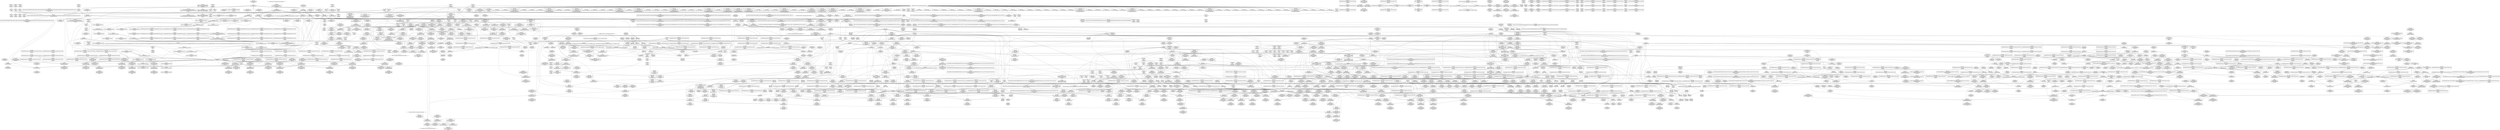 digraph {
	CE0x51e68e0 [shape=record,shape=Mrecord,label="{CE0x51e68e0|ipc_has_perm:_sid1|security/selinux/hooks.c,5136|*SummSource*}"]
	CE0x521cbc0 [shape=record,shape=Mrecord,label="{CE0x521cbc0|rcu_read_unlock:_tmp18|include/linux/rcupdate.h,933|*SummSource*}"]
	CE0x520bef0 [shape=record,shape=Mrecord,label="{CE0x520bef0|rcu_read_lock:_tmp14|include/linux/rcupdate.h,882|*SummSink*}"]
	CE0x5181fd0 [shape=record,shape=Mrecord,label="{CE0x5181fd0|i32_3|*Constant*|*SummSink*}"]
	CE0x52295b0 [shape=record,shape=Mrecord,label="{CE0x52295b0|rcu_read_unlock:_tmp2}"]
	CE0x5216430 [shape=record,shape=Mrecord,label="{CE0x5216430|_call_void_mcount()_#3|*SummSource*}"]
	CE0x52430e0 [shape=record,shape=Mrecord,label="{CE0x52430e0|rcu_read_unlock:_tmp14|include/linux/rcupdate.h,933|*SummSource*}"]
	CE0x517d8b0 [shape=record,shape=Mrecord,label="{CE0x517d8b0|80:_i32,_112:_i8*,_:_CRE_22,23_}"]
	CE0x52b2ac0 [shape=record,shape=Mrecord,label="{CE0x52b2ac0|__preempt_count_add:_tmp4|./arch/x86/include/asm/preempt.h,72|*SummSink*}"]
	CE0x5198bf0 [shape=record,shape=Mrecord,label="{CE0x5198bf0|_call_void___llvm_gcov_indirect_counter_increment(i32*___llvm_gcov_global_state_pred315,_i64**_getelementptr_inbounds_(_6_x_i64*_,_6_x_i64*_*___llvm_gcda_edge_table314,_i64_0,_i64_3)),_!dbg_!27721|security/selinux/hooks.c,5352|*SummSink*}"]
	CE0x5229880 [shape=record,shape=Mrecord,label="{CE0x5229880|__rcu_read_lock:_tmp4|include/linux/rcupdate.h,239|*SummSink*}"]
	CE0x5244740 [shape=record,shape=Mrecord,label="{CE0x5244740|rcu_read_unlock:_do.body|*SummSource*}"]
	CE0x522e570 [shape=record,shape=Mrecord,label="{CE0x522e570|current_sid:_land.lhs.true|*SummSource*}"]
	CE0x51ee630 [shape=record,shape=Mrecord,label="{CE0x51ee630|_call_void_rcu_lock_release(%struct.lockdep_map*_rcu_lock_map)_#10,_!dbg_!27733|include/linux/rcupdate.h,935|*SummSource*}"]
	CE0x51d38e0 [shape=record,shape=Mrecord,label="{CE0x51d38e0|task_sid:_do.body5|*SummSource*}"]
	CE0x51d5aa0 [shape=record,shape=Mrecord,label="{CE0x51d5aa0|task_sid:_tmp8|security/selinux/hooks.c,208|*SummSource*}"]
	CE0x5234210 [shape=record,shape=Mrecord,label="{CE0x5234210|current_sid:_tmp15|security/selinux/hooks.c,218|*SummSource*}"]
	CE0x51a81d0 [shape=record,shape=Mrecord,label="{CE0x51a81d0|task_sid:_tmp18|security/selinux/hooks.c,208|*SummSink*}"]
	CE0x51e3ad0 [shape=record,shape=Mrecord,label="{CE0x51e3ad0|current_sid:_tmp13|security/selinux/hooks.c,218|*SummSink*}"]
	CE0x51e3a60 [shape=record,shape=Mrecord,label="{CE0x51e3a60|current_sid:_tmp13|security/selinux/hooks.c,218|*SummSource*}"]
	CE0x5247aa0 [shape=record,shape=Mrecord,label="{CE0x5247aa0|i64*_getelementptr_inbounds_(_4_x_i64_,_4_x_i64_*___llvm_gcov_ctr128,_i64_0,_i64_0)|*Constant*|*SummSink*}"]
	CE0x521d010 [shape=record,shape=Mrecord,label="{CE0x521d010|_call_void_lockdep_rcu_suspicious(i8*_getelementptr_inbounds_(_25_x_i8_,_25_x_i8_*_.str45,_i32_0,_i32_0),_i32_934,_i8*_getelementptr_inbounds_(_44_x_i8_,_44_x_i8_*_.str47,_i32_0,_i32_0))_#10,_!dbg_!27726|include/linux/rcupdate.h,933|*SummSource*}"]
	CE0x52ab140 [shape=record,shape=Mrecord,label="{CE0x52ab140|i64*_getelementptr_inbounds_(_4_x_i64_,_4_x_i64_*___llvm_gcov_ctr135,_i64_0,_i64_3)|*Constant*|*SummSink*}"]
	CE0x526e860 [shape=record,shape=Mrecord,label="{CE0x526e860|rcu_read_unlock:_tmp10|include/linux/rcupdate.h,933|*SummSink*}"]
	CE0x516caf0 [shape=record,shape=Mrecord,label="{CE0x516caf0|i32_13|*Constant*|*SummSource*}"]
	CE0x51e7ba0 [shape=record,shape=Mrecord,label="{CE0x51e7ba0|get_current:_tmp4|./arch/x86/include/asm/current.h,14}"]
	CE0x52bf8f0 [shape=record,shape=Mrecord,label="{CE0x52bf8f0|__rcu_read_unlock:_do.end|*SummSink*}"]
	CE0x5240e00 [shape=record,shape=Mrecord,label="{CE0x5240e00|i64*_getelementptr_inbounds_(_11_x_i64_,_11_x_i64_*___llvm_gcov_ctr127,_i64_0,_i64_0)|*Constant*|*SummSource*}"]
	CE0x520d710 [shape=record,shape=Mrecord,label="{CE0x520d710|i8*_getelementptr_inbounds_(_25_x_i8_,_25_x_i8_*_.str45,_i32_0,_i32_0)|*Constant*|*SummSource*}"]
	CE0x5180e70 [shape=record,shape=Mrecord,label="{CE0x5180e70|GLOBAL:_get_current|*Constant*|*SummSource*}"]
	CE0x5233820 [shape=record,shape=Mrecord,label="{CE0x5233820|current_sid:_tmp17|security/selinux/hooks.c,218|*SummSource*}"]
	CE0x51c7bd0 [shape=record,shape=Mrecord,label="{CE0x51c7bd0|80:_i32,_112:_i8*,_:_CRE_30,31_}"]
	CE0x51df520 [shape=record,shape=Mrecord,label="{CE0x51df520|GLOBAL:_rcu_read_unlock|*Constant*|*SummSource*}"]
	CE0x52e54e0 [shape=record,shape=Mrecord,label="{CE0x52e54e0|_call_void_mcount()_#3}"]
	CE0x51a9940 [shape=record,shape=Mrecord,label="{CE0x51a9940|selinux_shm_shmctl:_tmp9|security/selinux/hooks.c,5356|*SummSink*}"]
	CE0x51e7a50 [shape=record,shape=Mrecord,label="{CE0x51e7a50|task_has_system:_tmp|*SummSource*}"]
	CE0x522b900 [shape=record,shape=Mrecord,label="{CE0x522b900|rcu_lock_release:_tmp|*SummSource*}"]
	CE0x5175840 [shape=record,shape=Mrecord,label="{CE0x5175840|i32_-1|*Constant*|*SummSource*}"]
	CE0x5243530 [shape=record,shape=Mrecord,label="{CE0x5243530|rcu_read_unlock:_tmp15|include/linux/rcupdate.h,933}"]
	CE0x51c6fc0 [shape=record,shape=Mrecord,label="{CE0x51c6fc0|80:_i32,_112:_i8*,_:_CRE_13,14_}"]
	CE0x51d7730 [shape=record,shape=Mrecord,label="{CE0x51d7730|task_sid:_tmp3}"]
	CE0x51f31a0 [shape=record,shape=Mrecord,label="{CE0x51f31a0|task_sid:_tmp12|security/selinux/hooks.c,208|*SummSource*}"]
	CE0x5241610 [shape=record,shape=Mrecord,label="{CE0x5241610|i64_2|*Constant*}"]
	CE0x52994d0 [shape=record,shape=Mrecord,label="{CE0x52994d0|GLOBAL:___preempt_count|Global_var:__preempt_count}"]
	CE0x51fc6e0 [shape=record,shape=Mrecord,label="{CE0x51fc6e0|GLOBAL:_current_task|Global_var:current_task|*SummSink*}"]
	CE0x5241da0 [shape=record,shape=Mrecord,label="{CE0x5241da0|rcu_read_lock:_bb|*SummSink*}"]
	CE0x5299910 [shape=record,shape=Mrecord,label="{CE0x5299910|__rcu_read_unlock:_tmp1|*SummSource*}"]
	CE0x5194010 [shape=record,shape=Mrecord,label="{CE0x5194010|get_current:_bb|*SummSink*}"]
	CE0x51e7f10 [shape=record,shape=Mrecord,label="{CE0x51e7f10|task_sid:_land.lhs.true|*SummSource*}"]
	CE0x51ee930 [shape=record,shape=Mrecord,label="{CE0x51ee930|i8*_getelementptr_inbounds_(_25_x_i8_,_25_x_i8_*_.str3,_i32_0,_i32_0)|*Constant*}"]
	CE0x51df740 [shape=record,shape=Mrecord,label="{CE0x51df740|rcu_read_unlock:_entry|*SummSink*}"]
	CE0x52107f0 [shape=record,shape=Mrecord,label="{CE0x52107f0|GLOBAL:_lockdep_rcu_suspicious|*Constant*}"]
	CE0x51f68f0 [shape=record,shape=Mrecord,label="{CE0x51f68f0|task_sid:_bb}"]
	CE0x51caa40 [shape=record,shape=Mrecord,label="{CE0x51caa40|80:_i32,_112:_i8*,_:_CRE_55,56_}"]
	CE0x51ff060 [shape=record,shape=Mrecord,label="{CE0x51ff060|avc_has_perm:_requested|Function::avc_has_perm&Arg::requested::}"]
	CE0x51e09d0 [shape=record,shape=Mrecord,label="{CE0x51e09d0|_ret_void,_!dbg_!27735|include/linux/rcupdate.h,884|*SummSink*}"]
	CE0x51e0140 [shape=record,shape=Mrecord,label="{CE0x51e0140|i64*_getelementptr_inbounds_(_13_x_i64_,_13_x_i64_*___llvm_gcov_ctr126,_i64_0,_i64_9)|*Constant*|*SummSource*}"]
	CE0x5215de0 [shape=record,shape=Mrecord,label="{CE0x5215de0|_call_void___preempt_count_add(i32_1)_#10,_!dbg_!27711|include/linux/rcupdate.h,239}"]
	CE0x522b5b0 [shape=record,shape=Mrecord,label="{CE0x522b5b0|GLOBAL:_rcu_read_unlock.__warned|Global_var:rcu_read_unlock.__warned|*SummSource*}"]
	CE0x52be5a0 [shape=record,shape=Mrecord,label="{CE0x52be5a0|_call_void_asm_addl_$1,_%gs:$0_,_*m,ri,*m,_dirflag_,_fpsr_,_flags_(i32*___preempt_count,_i32_%val,_i32*___preempt_count)_#3,_!dbg_!27714,_!srcloc_!27717|./arch/x86/include/asm/preempt.h,72|*SummSource*}"]
	CE0x519db60 [shape=record,shape=Mrecord,label="{CE0x519db60|current_sid:_cred|security/selinux/hooks.c,218}"]
	CE0x5202e40 [shape=record,shape=Mrecord,label="{CE0x5202e40|task_sid:_bb|*SummSink*}"]
	CE0x51ee9a0 [shape=record,shape=Mrecord,label="{CE0x51ee9a0|i8*_getelementptr_inbounds_(_25_x_i8_,_25_x_i8_*_.str3,_i32_0,_i32_0)|*Constant*|*SummSource*}"]
	CE0x48a4fd0 [shape=record,shape=Mrecord,label="{CE0x48a4fd0|selinux_shm_shmctl:_sw.bb3|*SummSource*}"]
	CE0x52cd0c0 [shape=record,shape=Mrecord,label="{CE0x52cd0c0|__preempt_count_add:_tmp}"]
	CE0x52bb5b0 [shape=record,shape=Mrecord,label="{CE0x52bb5b0|COLLAPSED:_GCMRE___llvm_gcov_ctr135_internal_global_4_x_i64_zeroinitializer:_elem_0:default:}"]
	CE0x51c8090 [shape=record,shape=Mrecord,label="{CE0x51c8090|80:_i32,_112:_i8*,_:_CRE_34,35_}"]
	CE0x5232ce0 [shape=record,shape=Mrecord,label="{CE0x5232ce0|i8*_getelementptr_inbounds_(_45_x_i8_,_45_x_i8_*_.str12,_i32_0,_i32_0)|*Constant*}"]
	CE0x5199bf0 [shape=record,shape=Mrecord,label="{CE0x5199bf0|task_has_system:_perms|Function::task_has_system&Arg::perms::}"]
	CE0x51c82f0 [shape=record,shape=Mrecord,label="{CE0x51c82f0|80:_i32,_112:_i8*,_:_CRE_36,37_}"]
	CE0x51a6aa0 [shape=record,shape=Mrecord,label="{CE0x51a6aa0|i64**_getelementptr_inbounds_(_6_x_i64*_,_6_x_i64*_*___llvm_gcda_edge_table314,_i64_0,_i64_0)|*Constant*|*SummSink*}"]
	CE0x5270bd0 [shape=record,shape=Mrecord,label="{CE0x5270bd0|rcu_lock_acquire:_tmp4|include/linux/rcupdate.h,418|*SummSink*}"]
	CE0x52af360 [shape=record,shape=Mrecord,label="{CE0x52af360|i64*_getelementptr_inbounds_(_4_x_i64_,_4_x_i64_*___llvm_gcov_ctr133,_i64_0,_i64_1)|*Constant*}"]
	CE0x51ebe40 [shape=record,shape=Mrecord,label="{CE0x51ebe40|COLLAPSED:_GCMRE___llvm_gcov_ctr125_internal_global_11_x_i64_zeroinitializer:_elem_0:default:}"]
	CE0x51757d0 [shape=record,shape=Mrecord,label="{CE0x51757d0|__llvm_gcov_indirect_counter_increment:_tmp}"]
	CE0x52423c0 [shape=record,shape=Mrecord,label="{CE0x52423c0|rcu_read_lock:_if.then|*SummSource*}"]
	CE0x522b890 [shape=record,shape=Mrecord,label="{CE0x522b890|COLLAPSED:_GCMRE___llvm_gcov_ctr133_internal_global_4_x_i64_zeroinitializer:_elem_0:default:}"]
	CE0x5237690 [shape=record,shape=Mrecord,label="{CE0x5237690|current_sid:_tmp23|security/selinux/hooks.c,218|*SummSource*}"]
	CE0x52422b0 [shape=record,shape=Mrecord,label="{CE0x52422b0|_call_void_mcount()_#3}"]
	CE0x51cb4f0 [shape=record,shape=Mrecord,label="{CE0x51cb4f0|80:_i32,_112:_i8*,_:_CRE_64,65_}"]
	CE0x5936460 [shape=record,shape=Mrecord,label="{CE0x5936460|_ret_void|*SummSource*}"]
	CE0x51e2ae0 [shape=record,shape=Mrecord,label="{CE0x51e2ae0|0:_i8,_:_GCMR_current_sid.__warned_internal_global_i8_0,_section_.data.unlikely_,_align_1:_elem_0:default:}"]
	CE0x5224fd0 [shape=record,shape=Mrecord,label="{CE0x5224fd0|i64*_getelementptr_inbounds_(_4_x_i64_,_4_x_i64_*___llvm_gcov_ctr129,_i64_0,_i64_1)|*Constant*}"]
	CE0x5184ce0 [shape=record,shape=Mrecord,label="{CE0x5184ce0|_switch_i32_%cmd,_label_%sw.default_i32_3,_label_%sw.bb_i32_14,_label_%sw.bb_i32_2,_label_%sw.bb2_i32_13,_label_%sw.bb2_i32_1,_label_%sw.bb3_i32_11,_label_%sw.bb4_i32_12,_label_%sw.bb4_i32_0,_label_%sw.bb5_,_!dbg_!27713|security/selinux/hooks.c,5342|*SummSource*}"]
	CE0x5203590 [shape=record,shape=Mrecord,label="{CE0x5203590|ipc_has_perm:_tmp2|*SummSource*}"]
	CE0x5212900 [shape=record,shape=Mrecord,label="{CE0x5212900|i64*_getelementptr_inbounds_(_2_x_i64_,_2_x_i64_*___llvm_gcov_ctr131,_i64_0,_i64_0)|*Constant*|*SummSink*}"]
	CE0x5204e60 [shape=record,shape=Mrecord,label="{CE0x5204e60|i8_4|*Constant*|*SummSource*}"]
	CE0x5232d50 [shape=record,shape=Mrecord,label="{CE0x5232d50|i8*_getelementptr_inbounds_(_45_x_i8_,_45_x_i8_*_.str12,_i32_0,_i32_0)|*Constant*|*SummSource*}"]
	CE0x520aca0 [shape=record,shape=Mrecord,label="{CE0x520aca0|_call_void_lockdep_rcu_suspicious(i8*_getelementptr_inbounds_(_25_x_i8_,_25_x_i8_*_.str45,_i32_0,_i32_0),_i32_934,_i8*_getelementptr_inbounds_(_44_x_i8_,_44_x_i8_*_.str47,_i32_0,_i32_0))_#10,_!dbg_!27726|include/linux/rcupdate.h,933}"]
	CE0x51e1c50 [shape=record,shape=Mrecord,label="{CE0x51e1c50|GLOBAL:_current_sid.__warned|Global_var:current_sid.__warned}"]
	CE0x51d2cb0 [shape=record,shape=Mrecord,label="{CE0x51d2cb0|i1_true|*Constant*}"]
	CE0x51f5de0 [shape=record,shape=Mrecord,label="{CE0x51f5de0|GLOBAL:___rcu_read_lock|*Constant*|*SummSource*}"]
	CE0x519e4b0 [shape=record,shape=Mrecord,label="{CE0x519e4b0|current_sid:_tmp21|security/selinux/hooks.c,218|*SummSink*}"]
	CE0x51c5e00 [shape=record,shape=Mrecord,label="{CE0x51c5e00|selinux_shm_shmctl:_call6|security/selinux/hooks.c,5365|*SummSink*}"]
	CE0x5226710 [shape=record,shape=Mrecord,label="{CE0x5226710|i64*_getelementptr_inbounds_(_4_x_i64_,_4_x_i64_*___llvm_gcov_ctr134,_i64_0,_i64_3)|*Constant*|*SummSource*}"]
	CE0x5277510 [shape=record,shape=Mrecord,label="{CE0x5277510|_ret_void,_!dbg_!27717|include/linux/rcupdate.h,245}"]
	CE0x526e370 [shape=record,shape=Mrecord,label="{CE0x526e370|rcu_lock_release:_tmp3}"]
	CE0x526cac0 [shape=record,shape=Mrecord,label="{CE0x526cac0|__rcu_read_lock:_tmp7|include/linux/rcupdate.h,240|*SummSink*}"]
	CE0x51839f0 [shape=record,shape=Mrecord,label="{CE0x51839f0|selinux_shm_shmctl:_tmp8|security/selinux/hooks.c,5356}"]
	CE0x51e8020 [shape=record,shape=Mrecord,label="{CE0x51e8020|task_sid:_land.lhs.true|*SummSink*}"]
	CE0x52aa400 [shape=record,shape=Mrecord,label="{CE0x52aa400|void_(i32*,_i32,_i32*)*_asm_addl_$1,_%gs:$0_,_*m,ri,*m,_dirflag_,_fpsr_,_flags_|*SummSink*}"]
	CE0x51e6e10 [shape=record,shape=Mrecord,label="{CE0x51e6e10|0:_i16,_4:_i32,_:_CRE_0,2_|*MultipleSource*|*LoadInst*|security/selinux/hooks.c,5131|security/selinux/hooks.c,5131|security/selinux/hooks.c,5136}"]
	CE0x52cdf00 [shape=record,shape=Mrecord,label="{CE0x52cdf00|_call_void_asm_sideeffect_,_memory_,_dirflag_,_fpsr_,_flags_()_#3,_!dbg_!27711,_!srcloc_!27714|include/linux/rcupdate.h,244}"]
	CE0x51f5ef0 [shape=record,shape=Mrecord,label="{CE0x51f5ef0|i64*_getelementptr_inbounds_(_13_x_i64_,_13_x_i64_*___llvm_gcov_ctr126,_i64_0,_i64_1)|*Constant*}"]
	CE0x526df60 [shape=record,shape=Mrecord,label="{CE0x526df60|rcu_lock_release:_tmp2|*SummSink*}"]
	CE0x5201e10 [shape=record,shape=Mrecord,label="{CE0x5201e10|i64_7|*Constant*}"]
	CE0x51f3440 [shape=record,shape=Mrecord,label="{CE0x51f3440|task_sid:_tmp13|security/selinux/hooks.c,208}"]
	CE0x51cd4b0 [shape=record,shape=Mrecord,label="{CE0x51cd4b0|80:_i32,_112:_i8*,_:_CRE_136,144_|*MultipleSource*|Function::selinux_shm_shmctl&Arg::shp::|security/selinux/hooks.c,5365}"]
	CE0x520a7a0 [shape=record,shape=Mrecord,label="{CE0x520a7a0|rcu_read_lock:_call3|include/linux/rcupdate.h,882|*SummSink*}"]
	CE0x51f7920 [shape=record,shape=Mrecord,label="{CE0x51f7920|task_sid:_tmp14|security/selinux/hooks.c,208|*SummSource*}"]
	CE0x5208740 [shape=record,shape=Mrecord,label="{CE0x5208740|rcu_read_lock:_tobool1|include/linux/rcupdate.h,882}"]
	CE0x523fc90 [shape=record,shape=Mrecord,label="{CE0x523fc90|rcu_read_lock:_tmp}"]
	CE0x52014e0 [shape=record,shape=Mrecord,label="{CE0x52014e0|task_sid:_land.lhs.true2}"]
	CE0x52412b0 [shape=record,shape=Mrecord,label="{CE0x52412b0|rcu_read_unlock:_tmp5|include/linux/rcupdate.h,933}"]
	CE0x52a9aa0 [shape=record,shape=Mrecord,label="{CE0x52a9aa0|i64*_getelementptr_inbounds_(_4_x_i64_,_4_x_i64_*___llvm_gcov_ctr134,_i64_0,_i64_2)|*Constant*|*SummSink*}"]
	CE0x517c4d0 [shape=record,shape=Mrecord,label="{CE0x517c4d0|selinux_shm_shmctl:_tmp4|security/selinux/hooks.c,5349|*SummSink*}"]
	CE0x52466c0 [shape=record,shape=Mrecord,label="{CE0x52466c0|rcu_read_lock:_tmp5|include/linux/rcupdate.h,882|*SummSink*}"]
	CE0x52c70d0 [shape=record,shape=Mrecord,label="{CE0x52c70d0|i64*_getelementptr_inbounds_(_4_x_i64_,_4_x_i64_*___llvm_gcov_ctr135,_i64_0,_i64_0)|*Constant*|*SummSource*}"]
	CE0x51c9f90 [shape=record,shape=Mrecord,label="{CE0x51c9f90|80:_i32,_112:_i8*,_:_CRE_46,47_}"]
	CE0x51fccf0 [shape=record,shape=Mrecord,label="{CE0x51fccf0|ipc_has_perm:_bb|*SummSource*}"]
	CE0x5299460 [shape=record,shape=Mrecord,label="{CE0x5299460|GLOBAL:___preempt_count|Global_var:__preempt_count|*SummSource*}"]
	CE0x5240c40 [shape=record,shape=Mrecord,label="{CE0x5240c40|rcu_read_lock:_do.end|*SummSink*}"]
	CE0x51939f0 [shape=record,shape=Mrecord,label="{CE0x51939f0|__llvm_gcov_indirect_counter_increment:_tmp6}"]
	CE0x51d78a0 [shape=record,shape=Mrecord,label="{CE0x51d78a0|rcu_read_lock:_tmp|*SummSink*}"]
	CE0x5193470 [shape=record,shape=Mrecord,label="{CE0x5193470|GLOBAL:___llvm_gcov_indirect_counter_increment|*Constant*|*SummSink*}"]
	CE0x52c6ef0 [shape=record,shape=Mrecord,label="{CE0x52c6ef0|i64*_getelementptr_inbounds_(_4_x_i64_,_4_x_i64_*___llvm_gcov_ctr135,_i64_0,_i64_1)|*Constant*|*SummSource*}"]
	CE0x526cf20 [shape=record,shape=Mrecord,label="{CE0x526cf20|rcu_read_unlock:_tmp4|include/linux/rcupdate.h,933|*SummSource*}"]
	CE0x51ce6a0 [shape=record,shape=Mrecord,label="{CE0x51ce6a0|GLOBAL:_ipc_has_perm|*Constant*}"]
	CE0x5240f70 [shape=record,shape=Mrecord,label="{CE0x5240f70|GLOBAL:___llvm_gcov_ctr132|Global_var:__llvm_gcov_ctr132|*SummSource*}"]
	CE0x51c7d00 [shape=record,shape=Mrecord,label="{CE0x51c7d00|80:_i32,_112:_i8*,_:_CRE_31,32_}"]
	CE0x51ca320 [shape=record,shape=Mrecord,label="{CE0x51ca320|80:_i32,_112:_i8*,_:_CRE_49,50_}"]
	CE0x51a8610 [shape=record,shape=Mrecord,label="{CE0x51a8610|task_sid:_tmp19|security/selinux/hooks.c,208}"]
	CE0x5247dc0 [shape=record,shape=Mrecord,label="{CE0x5247dc0|GLOBAL:_rcu_read_lock.__warned|Global_var:rcu_read_lock.__warned|*SummSink*}"]
	CE0x519d430 [shape=record,shape=Mrecord,label="{CE0x519d430|GLOBAL:_get_current|*Constant*}"]
	CE0x5248cc0 [shape=record,shape=Mrecord,label="{CE0x5248cc0|rcu_read_unlock:_land.lhs.true2|*SummSink*}"]
	CE0x51faa50 [shape=record,shape=Mrecord,label="{CE0x51faa50|ipc_has_perm:_type|security/selinux/hooks.c,5133}"]
	CE0x522aa20 [shape=record,shape=Mrecord,label="{CE0x522aa20|current_sid:_do.end|*SummSink*}"]
	CE0x51dc360 [shape=record,shape=Mrecord,label="{CE0x51dc360|__rcu_read_unlock:_bb|*SummSource*}"]
	CE0x522de30 [shape=record,shape=Mrecord,label="{CE0x522de30|current_sid:_tmp10|security/selinux/hooks.c,218|*SummSource*}"]
	CE0x52cd220 [shape=record,shape=Mrecord,label="{CE0x52cd220|COLLAPSED:_GCMRE___llvm_gcov_ctr129_internal_global_4_x_i64_zeroinitializer:_elem_0:default:}"]
	CE0x51709d0 [shape=record,shape=Mrecord,label="{CE0x51709d0|selinux_shm_shmctl:_tmp1|*SummSource*}"]
	CE0x6f27a20 [shape=record,shape=Mrecord,label="{CE0x6f27a20|i32_1|*Constant*|*SummSource*}"]
	CE0x51d07a0 [shape=record,shape=Mrecord,label="{CE0x51d07a0|ipc_has_perm:_entry|*SummSink*}"]
	CE0x517fb50 [shape=record,shape=Mrecord,label="{CE0x517fb50|_ret_%struct.task_struct*_%tmp4,_!dbg_!27714|./arch/x86/include/asm/current.h,14|*SummSink*}"]
	CE0x517f9a0 [shape=record,shape=Mrecord,label="{CE0x517f9a0|_ret_%struct.task_struct*_%tmp4,_!dbg_!27714|./arch/x86/include/asm/current.h,14|*SummSource*}"]
	CE0x5185a10 [shape=record,shape=Mrecord,label="{CE0x5185a10|task_has_system:_bb}"]
	CE0x51d5240 [shape=record,shape=Mrecord,label="{CE0x51d5240|task_sid:_if.end}"]
	CE0x516cdf0 [shape=record,shape=Mrecord,label="{CE0x516cdf0|_call_void___llvm_gcov_indirect_counter_increment(i32*___llvm_gcov_global_state_pred315,_i64**_getelementptr_inbounds_(_6_x_i64*_,_6_x_i64*_*___llvm_gcda_edge_table314,_i64_0,_i64_1)),_!dbg_!27714|security/selinux/hooks.c,5346|*SummSource*}"]
	CE0x5298970 [shape=record,shape=Mrecord,label="{CE0x5298970|rcu_lock_acquire:_indirectgoto}"]
	CE0x51c81c0 [shape=record,shape=Mrecord,label="{CE0x51c81c0|80:_i32,_112:_i8*,_:_CRE_35,36_}"]
	CE0x52be760 [shape=record,shape=Mrecord,label="{CE0x52be760|_call_void_asm_addl_$1,_%gs:$0_,_*m,ri,*m,_dirflag_,_fpsr_,_flags_(i32*___preempt_count,_i32_%val,_i32*___preempt_count)_#3,_!dbg_!27714,_!srcloc_!27717|./arch/x86/include/asm/preempt.h,72|*SummSink*}"]
	CE0x51fa3e0 [shape=record,shape=Mrecord,label="{CE0x51fa3e0|ipc_has_perm:_tmp5|security/selinux/hooks.c,5131|*SummSource*}"]
	CE0x51ff380 [shape=record,shape=Mrecord,label="{CE0x51ff380|get_current:_tmp4|./arch/x86/include/asm/current.h,14}"]
	CE0x51d64c0 [shape=record,shape=Mrecord,label="{CE0x51d64c0|GLOBAL:___llvm_gcov_ctr127|Global_var:__llvm_gcov_ctr127}"]
	CE0x526b390 [shape=record,shape=Mrecord,label="{CE0x526b390|__preempt_count_add:_tmp6|./arch/x86/include/asm/preempt.h,73|*SummSink*}"]
	CE0x51ef3a0 [shape=record,shape=Mrecord,label="{CE0x51ef3a0|task_sid:_tmp20|security/selinux/hooks.c,208}"]
	CE0x51e32f0 [shape=record,shape=Mrecord,label="{CE0x51e32f0|task_sid:_tmp12|security/selinux/hooks.c,208}"]
	CE0x51d70f0 [shape=record,shape=Mrecord,label="{CE0x51d70f0|current_sid:_tobool|security/selinux/hooks.c,218|*SummSink*}"]
	CE0x5270430 [shape=record,shape=Mrecord,label="{CE0x5270430|GLOBAL:___preempt_count_sub|*Constant*}"]
	CE0x5270f80 [shape=record,shape=Mrecord,label="{CE0x5270f80|rcu_read_unlock:_if.end}"]
	CE0x529a120 [shape=record,shape=Mrecord,label="{CE0x529a120|__preempt_count_sub:_sub|./arch/x86/include/asm/preempt.h,77|*SummSink*}"]
	CE0x5211c90 [shape=record,shape=Mrecord,label="{CE0x5211c90|i64*_getelementptr_inbounds_(_11_x_i64_,_11_x_i64_*___llvm_gcov_ctr127,_i64_0,_i64_10)|*Constant*|*SummSink*}"]
	CE0x51fff70 [shape=record,shape=Mrecord,label="{CE0x51fff70|current_sid:_tmp1|*SummSource*}"]
	CE0x51e25d0 [shape=record,shape=Mrecord,label="{CE0x51e25d0|GLOBAL:___llvm_gcov_ctr125|Global_var:__llvm_gcov_ctr125}"]
	CE0x51a5060 [shape=record,shape=Mrecord,label="{CE0x51a5060|_call_void___llvm_gcov_indirect_counter_increment(i32*___llvm_gcov_global_state_pred315,_i64**_getelementptr_inbounds_(_6_x_i64*_,_6_x_i64*_*___llvm_gcda_edge_table314,_i64_0,_i64_0)),_!dbg_!27727|security/selinux/hooks.c,5362}"]
	CE0x52c3980 [shape=record,shape=Mrecord,label="{CE0x52c3980|__preempt_count_add:_tmp5|./arch/x86/include/asm/preempt.h,72|*SummSource*}"]
	CE0x5226590 [shape=record,shape=Mrecord,label="{CE0x5226590|i64*_getelementptr_inbounds_(_4_x_i64_,_4_x_i64_*___llvm_gcov_ctr134,_i64_0,_i64_3)|*Constant*}"]
	CE0x51f5090 [shape=record,shape=Mrecord,label="{CE0x51f5090|task_sid:_tmp2|*SummSink*}"]
	CE0x519ae90 [shape=record,shape=Mrecord,label="{CE0x519ae90|ipc_has_perm:_tmp5|security/selinux/hooks.c,5131}"]
	CE0x51a3a40 [shape=record,shape=Mrecord,label="{CE0x51a3a40|i64**_getelementptr_inbounds_(_6_x_i64*_,_6_x_i64*_*___llvm_gcda_edge_table314,_i64_0,_i64_5)|*Constant*}"]
	CE0x519d720 [shape=record,shape=Mrecord,label="{CE0x519d720|i32_78|*Constant*}"]
	CE0x51ded20 [shape=record,shape=Mrecord,label="{CE0x51ded20|GLOBAL:_rcu_read_unlock|*Constant*}"]
	CE0x5189750 [shape=record,shape=Mrecord,label="{CE0x5189750|task_sid:_tmp7|security/selinux/hooks.c,208}"]
	CE0x51c7f60 [shape=record,shape=Mrecord,label="{CE0x51c7f60|80:_i32,_112:_i8*,_:_CRE_33,34_}"]
	CE0x51de2e0 [shape=record,shape=Mrecord,label="{CE0x51de2e0|cred_sid:_entry|*SummSource*}"]
	CE0x517c3f0 [shape=record,shape=Mrecord,label="{CE0x517c3f0|i64*_getelementptr_inbounds_(_18_x_i64_,_18_x_i64_*___llvm_gcov_ctr313,_i64_0,_i64_11)|*Constant*|*SummSink*}"]
	CE0x48a5070 [shape=record,shape=Mrecord,label="{CE0x48a5070|i64*_getelementptr_inbounds_(_18_x_i64_,_18_x_i64_*___llvm_gcov_ctr313,_i64_0,_i64_0)|*Constant*|*SummSource*}"]
	CE0x51caca0 [shape=record,shape=Mrecord,label="{CE0x51caca0|80:_i32,_112:_i8*,_:_CRE_57,58_}"]
	CE0x51a3e70 [shape=record,shape=Mrecord,label="{CE0x51a3e70|i64*_getelementptr_inbounds_(_18_x_i64_,_18_x_i64_*___llvm_gcov_ctr313,_i64_0,_i64_14)|*Constant*}"]
	CE0x522cce0 [shape=record,shape=Mrecord,label="{CE0x522cce0|current_sid:_tmp9|security/selinux/hooks.c,218|*SummSink*}"]
	CE0x5245880 [shape=record,shape=Mrecord,label="{CE0x5245880|__rcu_read_lock:_tmp|*SummSource*}"]
	CE0x526ec80 [shape=record,shape=Mrecord,label="{CE0x526ec80|i64*_getelementptr_inbounds_(_4_x_i64_,_4_x_i64_*___llvm_gcov_ctr133,_i64_0,_i64_1)|*Constant*|*SummSink*}"]
	CE0x51cf920 [shape=record,shape=Mrecord,label="{CE0x51cf920|selinux_shm_shmctl:_tmp16|security/selinux/hooks.c,5367|*SummSource*}"]
	CE0x51e8310 [shape=record,shape=Mrecord,label="{CE0x51e8310|task_sid:_tmp23|security/selinux/hooks.c,208}"]
	CE0x51827c0 [shape=record,shape=Mrecord,label="{CE0x51827c0|get_current:_tmp1|*SummSource*}"]
	CE0x52a8400 [shape=record,shape=Mrecord,label="{CE0x52a8400|GLOBAL:_lock_release|*Constant*|*SummSource*}"]
	CE0x51d03e0 [shape=record,shape=Mrecord,label="{CE0x51d03e0|GLOBAL:_ipc_has_perm|*Constant*|*SummSource*}"]
	CE0x51d1bc0 [shape=record,shape=Mrecord,label="{CE0x51d1bc0|_ret_i32_%retval.0,_!dbg_!27733|security/selinux/hooks.c,5367|*SummSource*}"]
	CE0x516b2a0 [shape=record,shape=Mrecord,label="{CE0x516b2a0|i32_10|*Constant*}"]
	CE0x51f21d0 [shape=record,shape=Mrecord,label="{CE0x51f21d0|current_sid:_tobool1|security/selinux/hooks.c,218}"]
	CE0x51ccbd0 [shape=record,shape=Mrecord,label="{CE0x51ccbd0|80:_i32,_112:_i8*,_:_CRE_100,102_|*MultipleSource*|Function::selinux_shm_shmctl&Arg::shp::|security/selinux/hooks.c,5365}"]
	CE0x5180550 [shape=record,shape=Mrecord,label="{CE0x5180550|_call_void_mcount()_#3|*SummSink*}"]
	CE0x52333f0 [shape=record,shape=Mrecord,label="{CE0x52333f0|i64*_getelementptr_inbounds_(_11_x_i64_,_11_x_i64_*___llvm_gcov_ctr125,_i64_0,_i64_9)|*Constant*|*SummSink*}"]
	CE0x51fcf20 [shape=record,shape=Mrecord,label="{CE0x51fcf20|_call_void_mcount()_#3|*SummSink*}"]
	CE0x517cd40 [shape=record,shape=Mrecord,label="{CE0x517cd40|i64*_getelementptr_inbounds_(_18_x_i64_,_18_x_i64_*___llvm_gcov_ctr313,_i64_0,_i64_12)|*Constant*}"]
	CE0x51e7970 [shape=record,shape=Mrecord,label="{CE0x51e7970|task_has_system:_tmp}"]
	CE0x5226b30 [shape=record,shape=Mrecord,label="{CE0x5226b30|i64*_getelementptr_inbounds_(_4_x_i64_,_4_x_i64_*___llvm_gcov_ctr134,_i64_0,_i64_1)|*Constant*}"]
	CE0x5242040 [shape=record,shape=Mrecord,label="{CE0x5242040|__rcu_read_lock:_tmp}"]
	CE0x51c3940 [shape=record,shape=Mrecord,label="{CE0x51c3940|i32_512|*Constant*|*SummSink*}"]
	CE0x51a6eb0 [shape=record,shape=Mrecord,label="{CE0x51a6eb0|i64*_getelementptr_inbounds_(_18_x_i64_,_18_x_i64_*___llvm_gcov_ctr313,_i64_0,_i64_15)|*Constant*|*SummSource*}"]
	CE0x5205430 [shape=record,shape=Mrecord,label="{CE0x5205430|ipc_has_perm:_key|security/selinux/hooks.c,5134|*SummSink*}"]
	CE0x517ced0 [shape=record,shape=Mrecord,label="{CE0x517ced0|selinux_shm_shmctl:_tmp6|security/selinux/hooks.c,5352}"]
	CE0x51a7bd0 [shape=record,shape=Mrecord,label="{CE0x51a7bd0|i64*_getelementptr_inbounds_(_13_x_i64_,_13_x_i64_*___llvm_gcov_ctr126,_i64_0,_i64_8)|*Constant*|*SummSource*}"]
	CE0x5225300 [shape=record,shape=Mrecord,label="{CE0x5225300|__preempt_count_sub:_do.end|*SummSink*}"]
	CE0x51a4cd0 [shape=record,shape=Mrecord,label="{CE0x51a4cd0|selinux_shm_shmctl:_tmp10|security/selinux/hooks.c,5359|*SummSource*}"]
	CE0x638bb20 [shape=record,shape=Mrecord,label="{CE0x638bb20|selinux_shm_shmctl:_tmp|*SummSource*}"]
	CE0x51f63e0 [shape=record,shape=Mrecord,label="{CE0x51f63e0|i64*_getelementptr_inbounds_(_11_x_i64_,_11_x_i64_*___llvm_gcov_ctr125,_i64_0,_i64_6)|*Constant*|*SummSink*}"]
	CE0x5245810 [shape=record,shape=Mrecord,label="{CE0x5245810|COLLAPSED:_GCMRE___llvm_gcov_ctr128_internal_global_4_x_i64_zeroinitializer:_elem_0:default:}"]
	CE0x5192960 [shape=record,shape=Mrecord,label="{CE0x5192960|GLOBAL:___llvm_gcov_indirect_counter_increment|*Constant*|*SummSource*}"]
	CE0x51a59b0 [shape=record,shape=Mrecord,label="{CE0x51a59b0|_call_void___llvm_gcov_indirect_counter_increment(i32*___llvm_gcov_global_state_pred315,_i64**_getelementptr_inbounds_(_6_x_i64*_,_6_x_i64*_*___llvm_gcda_edge_table314,_i64_0,_i64_0)),_!dbg_!27727|security/selinux/hooks.c,5362|*SummSource*}"]
	CE0x51a73e0 [shape=record,shape=Mrecord,label="{CE0x51a73e0|i32_68|*Constant*}"]
	CE0x51c6b00 [shape=record,shape=Mrecord,label="{CE0x51c6b00|80:_i32,_112:_i8*,_:_CRE_9,10_}"]
	CE0x51a70c0 [shape=record,shape=Mrecord,label="{CE0x51a70c0|selinux_shm_shmctl:_tmp12|security/selinux/hooks.c,5362|*SummSink*}"]
	CE0x51866c0 [shape=record,shape=Mrecord,label="{CE0x51866c0|_call_void_lockdep_rcu_suspicious(i8*_getelementptr_inbounds_(_25_x_i8_,_25_x_i8_*_.str3,_i32_0,_i32_0),_i32_208,_i8*_getelementptr_inbounds_(_41_x_i8_,_41_x_i8_*_.str44,_i32_0,_i32_0))_#10,_!dbg_!27732|security/selinux/hooks.c,208|*SummSink*}"]
	CE0x52ad240 [shape=record,shape=Mrecord,label="{CE0x52ad240|_ret_void,_!dbg_!27720|./arch/x86/include/asm/preempt.h,78|*SummSource*}"]
	CE0x517f0a0 [shape=record,shape=Mrecord,label="{CE0x517f0a0|__llvm_gcov_indirect_counter_increment:_tmp3|*SummSink*}"]
	CE0x5248b60 [shape=record,shape=Mrecord,label="{CE0x5248b60|cred_sid:_tmp6|security/selinux/hooks.c,197|*SummSink*}"]
	CE0x51a1870 [shape=record,shape=Mrecord,label="{CE0x51a1870|__llvm_gcov_indirect_counter_increment:_counter}"]
	CE0x51dd7b0 [shape=record,shape=Mrecord,label="{CE0x51dd7b0|_call_void_mcount()_#3|*SummSink*}"]
	CE0x517b3a0 [shape=record,shape=Mrecord,label="{CE0x517b3a0|selinux_shm_shmctl:_tmp2|security/selinux/hooks.c,5346|*SummSink*}"]
	CE0x51a3e00 [shape=record,shape=Mrecord,label="{CE0x51a3e00|i64**_getelementptr_inbounds_(_6_x_i64*_,_6_x_i64*_*___llvm_gcda_edge_table314,_i64_0,_i64_5)|*Constant*|*SummSink*}"]
	CE0x5213490 [shape=record,shape=Mrecord,label="{CE0x5213490|i64*_getelementptr_inbounds_(_4_x_i64_,_4_x_i64_*___llvm_gcov_ctr128,_i64_0,_i64_3)|*Constant*|*SummSink*}"]
	CE0x52ce0e0 [shape=record,shape=Mrecord,label="{CE0x52ce0e0|__preempt_count_add:_tmp2|*SummSink*}"]
	CE0x529f850 [shape=record,shape=Mrecord,label="{CE0x529f850|__preempt_count_add:_do.body}"]
	CE0x5192f50 [shape=record,shape=Mrecord,label="{CE0x5192f50|__llvm_gcov_indirect_counter_increment:_predecessor|Function::__llvm_gcov_indirect_counter_increment&Arg::predecessor::|*SummSource*}"]
	CE0x52c4040 [shape=record,shape=Mrecord,label="{CE0x52c4040|__preempt_count_add:_tmp1|*SummSink*}"]
	CE0x519f630 [shape=record,shape=Mrecord,label="{CE0x519f630|%struct.task_struct*_(%struct.task_struct**)*_asm_movq_%gs:$_1:P_,$0_,_r,im,_dirflag_,_fpsr_,_flags_}"]
	CE0x51e00d0 [shape=record,shape=Mrecord,label="{CE0x51e00d0|i64*_getelementptr_inbounds_(_13_x_i64_,_13_x_i64_*___llvm_gcov_ctr126,_i64_0,_i64_9)|*Constant*}"]
	CE0x516c5c0 [shape=record,shape=Mrecord,label="{CE0x516c5c0|i64*_getelementptr_inbounds_(_2_x_i64_,_2_x_i64_*___llvm_gcov_ctr294,_i64_0,_i64_0)|*Constant*}"]
	CE0x5297c60 [shape=record,shape=Mrecord,label="{CE0x5297c60|rcu_lock_acquire:_tmp6}"]
	CE0x51721b0 [shape=record,shape=Mrecord,label="{CE0x51721b0|_ret_void|*SummSink*}"]
	CE0x5243b70 [shape=record,shape=Mrecord,label="{CE0x5243b70|rcu_read_lock:_tmp6|include/linux/rcupdate.h,882|*SummSink*}"]
	CE0x5188880 [shape=record,shape=Mrecord,label="{CE0x5188880|GLOBAL:_task_has_system|*Constant*|*SummSource*}"]
	CE0x51ee5c0 [shape=record,shape=Mrecord,label="{CE0x51ee5c0|GLOBAL:_rcu_lock_release|*Constant*}"]
	CE0x5225770 [shape=record,shape=Mrecord,label="{CE0x5225770|__preempt_count_sub:_tmp3}"]
	CE0x5206270 [shape=record,shape=Mrecord,label="{CE0x5206270|avc_has_perm:_tsid|Function::avc_has_perm&Arg::tsid::}"]
	CE0x59361d0 [shape=record,shape=Mrecord,label="{CE0x59361d0|i64**_getelementptr_inbounds_(_6_x_i64*_,_6_x_i64*_*___llvm_gcda_edge_table314,_i64_0,_i64_1)|*Constant*|*SummSink*}"]
	CE0x526d050 [shape=record,shape=Mrecord,label="{CE0x526d050|rcu_read_unlock:_tmp4|include/linux/rcupdate.h,933|*SummSink*}"]
	CE0x5183e40 [shape=record,shape=Mrecord,label="{CE0x5183e40|i32_0|*Constant*}"]
	CE0x5936340 [shape=record,shape=Mrecord,label="{CE0x5936340|i64*_getelementptr_inbounds_(_18_x_i64_,_18_x_i64_*___llvm_gcov_ctr313,_i64_0,_i64_10)|*Constant*}"]
	CE0x5248dc0 [shape=record,shape=Mrecord,label="{CE0x5248dc0|rcu_read_unlock:_land.lhs.true2|*SummSource*}"]
	CE0x520c200 [shape=record,shape=Mrecord,label="{CE0x520c200|rcu_read_lock:_tmp15|include/linux/rcupdate.h,882}"]
	CE0x5228a40 [shape=record,shape=Mrecord,label="{CE0x5228a40|i64*_getelementptr_inbounds_(_2_x_i64_,_2_x_i64_*___llvm_gcov_ctr131,_i64_0,_i64_1)|*Constant*|*SummSink*}"]
	CE0x52afad0 [shape=record,shape=Mrecord,label="{CE0x52afad0|_call_void_asm_sideeffect_,_memory_,_dirflag_,_fpsr_,_flags_()_#3,_!dbg_!27711,_!srcloc_!27714|include/linux/rcupdate.h,244|*SummSink*}"]
	CE0x51f5a70 [shape=record,shape=Mrecord,label="{CE0x51f5a70|task_sid:_tmp4|*LoadInst*|security/selinux/hooks.c,208|*SummSource*}"]
	CE0x520c810 [shape=record,shape=Mrecord,label="{CE0x520c810|rcu_read_lock:_tmp16|include/linux/rcupdate.h,882|*SummSource*}"]
	CE0x51fbde0 [shape=record,shape=Mrecord,label="{CE0x51fbde0|_ret_i32_%call7,_!dbg_!27749|security/selinux/hooks.c,210|*SummSource*}"]
	CE0x51865e0 [shape=record,shape=Mrecord,label="{CE0x51865e0|_call_void_lockdep_rcu_suspicious(i8*_getelementptr_inbounds_(_25_x_i8_,_25_x_i8_*_.str3,_i32_0,_i32_0),_i32_208,_i8*_getelementptr_inbounds_(_41_x_i8_,_41_x_i8_*_.str44,_i32_0,_i32_0))_#10,_!dbg_!27732|security/selinux/hooks.c,208}"]
	CE0x52babd0 [shape=record,shape=Mrecord,label="{CE0x52babd0|i64*_getelementptr_inbounds_(_4_x_i64_,_4_x_i64_*___llvm_gcov_ctr135,_i64_0,_i64_1)|*Constant*|*SummSink*}"]
	CE0x5244680 [shape=record,shape=Mrecord,label="{CE0x5244680|rcu_read_unlock:_do.body}"]
	CE0x52468a0 [shape=record,shape=Mrecord,label="{CE0x52468a0|rcu_read_unlock:_tmp5|include/linux/rcupdate.h,933|*SummSource*}"]
	CE0x522ea60 [shape=record,shape=Mrecord,label="{CE0x522ea60|COLLAPSED:_GCMRE___llvm_gcov_ctr131_internal_global_2_x_i64_zeroinitializer:_elem_0:default:}"]
	CE0x5298200 [shape=record,shape=Mrecord,label="{CE0x5298200|i64*_getelementptr_inbounds_(_4_x_i64_,_4_x_i64_*___llvm_gcov_ctr133,_i64_0,_i64_0)|*Constant*|*SummSink*}"]
	CE0x520ecf0 [shape=record,shape=Mrecord,label="{CE0x520ecf0|i64*_getelementptr_inbounds_(_11_x_i64_,_11_x_i64_*___llvm_gcov_ctr127,_i64_0,_i64_9)|*Constant*|*SummSink*}"]
	CE0x5279080 [shape=record,shape=Mrecord,label="{CE0x5279080|rcu_lock_release:_map|Function::rcu_lock_release&Arg::map::|*SummSink*}"]
	CE0x52a69f0 [shape=record,shape=Mrecord,label="{CE0x52a69f0|__rcu_read_lock:_tmp3|*SummSink*}"]
	CE0x51a19a0 [shape=record,shape=Mrecord,label="{CE0x51a19a0|__llvm_gcov_indirect_counter_increment:_counter|*SummSink*}"]
	CE0x51ea7a0 [shape=record,shape=Mrecord,label="{CE0x51ea7a0|task_has_system:_tmp2|*SummSource*}"]
	CE0x5202aa0 [shape=record,shape=Mrecord,label="{CE0x5202aa0|cred_sid:_tmp3|*SummSink*}"]
	CE0x51e6450 [shape=record,shape=Mrecord,label="{CE0x51e6450|ipc_has_perm:_ipc_id|security/selinux/hooks.c,5134|*SummSink*}"]
	CE0x51a2c30 [shape=record,shape=Mrecord,label="{CE0x51a2c30|task_has_system:_tmp3}"]
	CE0x51ea730 [shape=record,shape=Mrecord,label="{CE0x51ea730|task_has_system:_tmp2}"]
	CE0x526f5e0 [shape=record,shape=Mrecord,label="{CE0x526f5e0|rcu_read_unlock:_tmp10|include/linux/rcupdate.h,933}"]
	CE0x5199390 [shape=record,shape=Mrecord,label="{CE0x5199390|task_has_system:_entry|*SummSource*}"]
	CE0x5227bb0 [shape=record,shape=Mrecord,label="{CE0x5227bb0|__rcu_read_unlock:_tmp1|*SummSink*}"]
	CE0x5270e10 [shape=record,shape=Mrecord,label="{CE0x5270e10|rcu_lock_acquire:_tmp5|include/linux/rcupdate.h,418|*SummSink*}"]
	CE0x51ab280 [shape=record,shape=Mrecord,label="{CE0x51ab280|__llvm_gcov_indirect_counter_increment:_bb|*SummSource*}"]
	CE0x5271ac0 [shape=record,shape=Mrecord,label="{CE0x5271ac0|rcu_read_unlock:_tmp6|include/linux/rcupdate.h,933|*SummSink*}"]
	CE0x5276b80 [shape=record,shape=Mrecord,label="{CE0x5276b80|GLOBAL:___rcu_read_unlock|*Constant*|*SummSource*}"]
	CE0x521dfa0 [shape=record,shape=Mrecord,label="{CE0x521dfa0|task_sid:_tmp26|security/selinux/hooks.c,208}"]
	CE0x51efa00 [shape=record,shape=Mrecord,label="{CE0x51efa00|task_sid:_tmp21|security/selinux/hooks.c,208|*SummSink*}"]
	CE0x6f279b0 [shape=record,shape=Mrecord,label="{CE0x6f279b0|i32_11|*Constant*}"]
	CE0x522b090 [shape=record,shape=Mrecord,label="{CE0x522b090|current_sid:_tobool1|security/selinux/hooks.c,218|*SummSink*}"]
	CE0x52940a0 [shape=record,shape=Mrecord,label="{CE0x52940a0|rcu_lock_acquire:_tmp|*SummSource*}"]
	CE0x5201f90 [shape=record,shape=Mrecord,label="{CE0x5201f90|i64_7|*Constant*|*SummSource*}"]
	CE0x51a2860 [shape=record,shape=Mrecord,label="{CE0x51a2860|__llvm_gcov_indirect_counter_increment:_pred|*SummSink*}"]
	CE0x51fba00 [shape=record,shape=Mrecord,label="{CE0x51fba00|task_sid:_task|Function::task_sid&Arg::task::|*SummSource*}"]
	CE0x52309d0 [shape=record,shape=Mrecord,label="{CE0x52309d0|rcu_read_lock:_tmp7|include/linux/rcupdate.h,882|*SummSink*}"]
	CE0x52762d0 [shape=record,shape=Mrecord,label="{CE0x52762d0|GLOBAL:___rcu_read_unlock|*Constant*}"]
	CE0x52af220 [shape=record,shape=Mrecord,label="{CE0x52af220|rcu_lock_release:_tmp1|*SummSink*}"]
	CE0x51d34d0 [shape=record,shape=Mrecord,label="{CE0x51d34d0|rcu_read_lock:_tmp1|*SummSink*}"]
	CE0x522caa0 [shape=record,shape=Mrecord,label="{CE0x522caa0|_call_void_mcount()_#3|*SummSink*}"]
	CE0x517a5a0 [shape=record,shape=Mrecord,label="{CE0x517a5a0|_call_void___llvm_gcov_indirect_counter_increment(i32*___llvm_gcov_global_state_pred315,_i64**_getelementptr_inbounds_(_6_x_i64*_,_6_x_i64*_*___llvm_gcda_edge_table314,_i64_0,_i64_2)),_!dbg_!27718|security/selinux/hooks.c,5349|*SummSource*}"]
	CE0x51935e0 [shape=record,shape=Mrecord,label="{CE0x51935e0|__llvm_gcov_indirect_counter_increment:_tmp5|*SummSink*}"]
	CE0x519dd70 [shape=record,shape=Mrecord,label="{CE0x519dd70|current_sid:_cred|security/selinux/hooks.c,218|*SummSource*}"]
	CE0x51a15f0 [shape=record,shape=Mrecord,label="{CE0x51a15f0|__llvm_gcov_indirect_counter_increment:_exit|*SummSource*}"]
	CE0x51822e0 [shape=record,shape=Mrecord,label="{CE0x51822e0|get_current:_tmp1|*SummSink*}"]
	CE0x522acd0 [shape=record,shape=Mrecord,label="{CE0x522acd0|_call_void___rcu_read_lock()_#10,_!dbg_!27710|include/linux/rcupdate.h,879|*SummSource*}"]
	CE0x5209990 [shape=record,shape=Mrecord,label="{CE0x5209990|rcu_read_lock:_tmp11|include/linux/rcupdate.h,882}"]
	CE0x5213b60 [shape=record,shape=Mrecord,label="{CE0x5213b60|rcu_read_unlock:_tmp13|include/linux/rcupdate.h,933|*SummSink*}"]
	CE0x521dc90 [shape=record,shape=Mrecord,label="{CE0x521dc90|task_sid:_tmp25|security/selinux/hooks.c,208|*SummSink*}"]
	CE0x5277410 [shape=record,shape=Mrecord,label="{CE0x5277410|get_current:_bb}"]
	CE0x5229c10 [shape=record,shape=Mrecord,label="{CE0x5229c10|i32_0|*Constant*}"]
	CE0x516f530 [shape=record,shape=Mrecord,label="{CE0x516f530|i64**_getelementptr_inbounds_(_6_x_i64*_,_6_x_i64*_*___llvm_gcda_edge_table314,_i64_0,_i64_2)|*Constant*}"]
	CE0x5193b20 [shape=record,shape=Mrecord,label="{CE0x5193b20|__llvm_gcov_indirect_counter_increment:_tmp6|*SummSink*}"]
	CE0x529fbb0 [shape=record,shape=Mrecord,label="{CE0x529fbb0|__preempt_count_sub:_tmp|*SummSource*}"]
	CE0x51e84b0 [shape=record,shape=Mrecord,label="{CE0x51e84b0|task_sid:_tmp23|security/selinux/hooks.c,208|*SummSource*}"]
	CE0x51f3dd0 [shape=record,shape=Mrecord,label="{CE0x51f3dd0|task_sid:_tmp16|security/selinux/hooks.c,208|*SummSource*}"]
	CE0x51f0b60 [shape=record,shape=Mrecord,label="{CE0x51f0b60|GLOBAL:___llvm_gcov_ctr125|Global_var:__llvm_gcov_ctr125|*SummSink*}"]
	CE0x51ec910 [shape=record,shape=Mrecord,label="{CE0x51ec910|rcu_read_unlock:_tmp19|include/linux/rcupdate.h,933|*SummSource*}"]
	CE0x526c3f0 [shape=record,shape=Mrecord,label="{CE0x526c3f0|rcu_lock_acquire:_tmp3}"]
	CE0x522b3a0 [shape=record,shape=Mrecord,label="{CE0x522b3a0|i64_5|*Constant*}"]
	CE0x52004f0 [shape=record,shape=Mrecord,label="{CE0x52004f0|task_sid:_tmp5|security/selinux/hooks.c,208|*SummSource*}"]
	CE0x521e5b0 [shape=record,shape=Mrecord,label="{CE0x521e5b0|i64*_getelementptr_inbounds_(_13_x_i64_,_13_x_i64_*___llvm_gcov_ctr126,_i64_0,_i64_12)|*Constant*|*SummSink*}"]
	CE0x51ed040 [shape=record,shape=Mrecord,label="{CE0x51ed040|rcu_read_unlock:_tmp20|include/linux/rcupdate.h,933|*SummSink*}"]
	CE0x526c5c0 [shape=record,shape=Mrecord,label="{CE0x526c5c0|rcu_lock_acquire:_tmp3|*SummSink*}"]
	CE0x5197b20 [shape=record,shape=Mrecord,label="{CE0x5197b20|avc_has_perm:_entry|*SummSource*}"]
	CE0x5193890 [shape=record,shape=Mrecord,label="{CE0x5193890|get_current:_bb}"]
	CE0x5231520 [shape=record,shape=Mrecord,label="{CE0x5231520|i64*_getelementptr_inbounds_(_11_x_i64_,_11_x_i64_*___llvm_gcov_ctr125,_i64_0,_i64_8)|*Constant*}"]
	CE0x5216580 [shape=record,shape=Mrecord,label="{CE0x5216580|_call_void_mcount()_#3|*SummSink*}"]
	CE0x5184c40 [shape=record,shape=Mrecord,label="{CE0x5184c40|_switch_i32_%cmd,_label_%sw.default_i32_3,_label_%sw.bb_i32_14,_label_%sw.bb_i32_2,_label_%sw.bb2_i32_13,_label_%sw.bb2_i32_1,_label_%sw.bb3_i32_11,_label_%sw.bb4_i32_12,_label_%sw.bb4_i32_0,_label_%sw.bb5_,_!dbg_!27713|security/selinux/hooks.c,5342}"]
	CE0x5186ff0 [shape=record,shape=Mrecord,label="{CE0x5186ff0|GLOBAL:_lockdep_rcu_suspicious|*Constant*|*SummSource*}"]
	CE0x51eb570 [shape=record,shape=Mrecord,label="{CE0x51eb570|rcu_read_lock:_land.lhs.true|*SummSource*}"]
	CE0x51dbe40 [shape=record,shape=Mrecord,label="{CE0x51dbe40|i8*_undef|*Constant*}"]
	CE0x51d4a50 [shape=record,shape=Mrecord,label="{CE0x51d4a50|task_sid:_tobool1|security/selinux/hooks.c,208|*SummSource*}"]
	CE0x523e170 [shape=record,shape=Mrecord,label="{CE0x523e170|rcu_read_lock:_if.end}"]
	CE0x523da10 [shape=record,shape=Mrecord,label="{CE0x523da10|current_sid:_tmp24|security/selinux/hooks.c,220|*SummSink*}"]
	CE0x526ab90 [shape=record,shape=Mrecord,label="{CE0x526ab90|i64*_getelementptr_inbounds_(_4_x_i64_,_4_x_i64_*___llvm_gcov_ctr128,_i64_0,_i64_2)|*Constant*|*SummSource*}"]
	CE0x5228fb0 [shape=record,shape=Mrecord,label="{CE0x5228fb0|i64*_getelementptr_inbounds_(_11_x_i64_,_11_x_i64_*___llvm_gcov_ctr125,_i64_0,_i64_1)|*Constant*}"]
	CE0x5269250 [shape=record,shape=Mrecord,label="{CE0x5269250|_call_void_mcount()_#3|*SummSink*}"]
	CE0x5216be0 [shape=record,shape=Mrecord,label="{CE0x5216be0|i64*_getelementptr_inbounds_(_4_x_i64_,_4_x_i64_*___llvm_gcov_ctr130,_i64_0,_i64_1)|*Constant*}"]
	CE0x5217b50 [shape=record,shape=Mrecord,label="{CE0x5217b50|%struct.lockdep_map*_null|*Constant*|*SummSource*}"]
	CE0x5206a40 [shape=record,shape=Mrecord,label="{CE0x5206a40|ipc_has_perm:_tmp8|security/selinux/hooks.c,5136}"]
	CE0x52a5ea0 [shape=record,shape=Mrecord,label="{CE0x52a5ea0|i64*_getelementptr_inbounds_(_4_x_i64_,_4_x_i64_*___llvm_gcov_ctr130,_i64_0,_i64_0)|*Constant*|*SummSink*}"]
	CE0x522d460 [shape=record,shape=Mrecord,label="{CE0x522d460|GLOBAL:___rcu_read_lock|*Constant*}"]
	CE0x5230390 [shape=record,shape=Mrecord,label="{CE0x5230390|rcu_lock_acquire:_entry}"]
	CE0x5247b40 [shape=record,shape=Mrecord,label="{CE0x5247b40|i64*_getelementptr_inbounds_(_4_x_i64_,_4_x_i64_*___llvm_gcov_ctr128,_i64_0,_i64_0)|*Constant*}"]
	CE0x5217190 [shape=record,shape=Mrecord,label="{CE0x5217190|i64*_getelementptr_inbounds_(_4_x_i64_,_4_x_i64_*___llvm_gcov_ctr129,_i64_0,_i64_3)|*Constant*}"]
	CE0x5182750 [shape=record,shape=Mrecord,label="{CE0x5182750|get_current:_tmp1}"]
	CE0x52010a0 [shape=record,shape=Mrecord,label="{CE0x52010a0|_ret_void,_!dbg_!27717|include/linux/rcupdate.h,240}"]
	CE0x51d3810 [shape=record,shape=Mrecord,label="{CE0x51d3810|task_sid:_do.body5}"]
	CE0x5278bd0 [shape=record,shape=Mrecord,label="{CE0x5278bd0|_ret_void,_!dbg_!27717|include/linux/rcupdate.h,424|*SummSink*}"]
	CE0x5179d00 [shape=record,shape=Mrecord,label="{CE0x5179d00|__llvm_gcov_indirect_counter_increment:_counters|Function::__llvm_gcov_indirect_counter_increment&Arg::counters::}"]
	CE0x51feb20 [shape=record,shape=Mrecord,label="{CE0x51feb20|i16_3|*Constant*|*SummSink*}"]
	CE0x5206870 [shape=record,shape=Mrecord,label="{CE0x5206870|ipc_has_perm:_sclass|security/selinux/hooks.c,5136|*SummSink*}"]
	CE0x51f0130 [shape=record,shape=Mrecord,label="{CE0x51f0130|i64*_getelementptr_inbounds_(_13_x_i64_,_13_x_i64_*___llvm_gcov_ctr126,_i64_0,_i64_10)|*Constant*|*SummSource*}"]
	CE0x5211660 [shape=record,shape=Mrecord,label="{CE0x5211660|rcu_read_lock:_tmp21|include/linux/rcupdate.h,884}"]
	CE0x51e97e0 [shape=record,shape=Mrecord,label="{CE0x51e97e0|%struct.common_audit_data*_null|*Constant*|*SummSource*}"]
	CE0x51e8120 [shape=record,shape=Mrecord,label="{CE0x51e8120|task_sid:_tmp22|security/selinux/hooks.c,208|*SummSink*}"]
	CE0x518d3c0 [shape=record,shape=Mrecord,label="{CE0x518d3c0|i64*_getelementptr_inbounds_(_11_x_i64_,_11_x_i64_*___llvm_gcov_ctr132,_i64_0,_i64_8)|*Constant*|*SummSource*}"]
	CE0x52b0500 [shape=record,shape=Mrecord,label="{CE0x52b0500|rcu_lock_acquire:_tmp7|*SummSink*}"]
	CE0x5225440 [shape=record,shape=Mrecord,label="{CE0x5225440|__preempt_count_sub:_do.body|*SummSink*}"]
	CE0x51f7660 [shape=record,shape=Mrecord,label="{CE0x51f7660|cred_sid:_tmp3|*SummSource*}"]
	CE0x522b720 [shape=record,shape=Mrecord,label="{CE0x522b720|GLOBAL:_rcu_read_unlock.__warned|Global_var:rcu_read_unlock.__warned|*SummSink*}"]
	CE0x51c68a0 [shape=record,shape=Mrecord,label="{CE0x51c68a0|80:_i32,_112:_i8*,_:_CRE_7,8_}"]
	CE0x51812c0 [shape=record,shape=Mrecord,label="{CE0x51812c0|i32_0|*Constant*|*SummSink*}"]
	"CONST[source:0(mediator),value:2(dynamic)][purpose:{operation}]"
	CE0x517bb00 [shape=record,shape=Mrecord,label="{CE0x517bb00|__llvm_gcov_indirect_counter_increment:_tmp|*SummSink*}"]
	CE0x516ca60 [shape=record,shape=Mrecord,label="{CE0x516ca60|__preempt_count_add:_entry|*SummSource*}"]
	CE0x52b34e0 [shape=record,shape=Mrecord,label="{CE0x52b34e0|GLOBAL:_lock_acquire|*Constant*|*SummSink*}"]
	CE0x5202db0 [shape=record,shape=Mrecord,label="{CE0x5202db0|_call_void_mcount()_#3|*SummSource*}"]
	CE0x51dfeb0 [shape=record,shape=Mrecord,label="{CE0x51dfeb0|i8*_getelementptr_inbounds_(_41_x_i8_,_41_x_i8_*_.str44,_i32_0,_i32_0)|*Constant*|*SummSink*}"]
	CE0x5197020 [shape=record,shape=Mrecord,label="{CE0x5197020|task_has_system:_tmp1|*SummSink*}"]
	CE0x52143b0 [shape=record,shape=Mrecord,label="{CE0x52143b0|rcu_read_unlock:_tmp1|*SummSource*}"]
	CE0x5215480 [shape=record,shape=Mrecord,label="{CE0x5215480|rcu_read_unlock:_land.lhs.true|*SummSource*}"]
	CE0x51ea810 [shape=record,shape=Mrecord,label="{CE0x51ea810|task_has_system:_tmp2|*SummSink*}"]
	CE0x51c8410 [shape=record,shape=Mrecord,label="{CE0x51c8410|ipc_has_perm:_tmp1|*SummSink*}"]
	CE0x5208e60 [shape=record,shape=Mrecord,label="{CE0x5208e60|i64*_getelementptr_inbounds_(_11_x_i64_,_11_x_i64_*___llvm_gcov_ctr127,_i64_0,_i64_8)|*Constant*|*SummSink*}"]
	CE0x52e5800 [shape=record,shape=Mrecord,label="{CE0x52e5800|__preempt_count_sub:_do.body}"]
	CE0x526c920 [shape=record,shape=Mrecord,label="{CE0x526c920|rcu_read_unlock:_do.end|*SummSink*}"]
	CE0x52058d0 [shape=record,shape=Mrecord,label="{CE0x52058d0|ipc_has_perm:_tmp6|*LoadInst*|security/selinux/hooks.c,5134|*SummSink*}"]
	CE0x5179bd0 [shape=record,shape=Mrecord,label="{CE0x5179bd0|__llvm_gcov_indirect_counter_increment:_predecessor|Function::__llvm_gcov_indirect_counter_increment&Arg::predecessor::|*SummSink*}"]
	CE0x521c0e0 [shape=record,shape=Mrecord,label="{CE0x521c0e0|i64*_getelementptr_inbounds_(_11_x_i64_,_11_x_i64_*___llvm_gcov_ctr132,_i64_0,_i64_8)|*Constant*|*SummSink*}"]
	CE0x522ab90 [shape=record,shape=Mrecord,label="{CE0x522ab90|i64*_getelementptr_inbounds_(_11_x_i64_,_11_x_i64_*___llvm_gcov_ctr125,_i64_0,_i64_0)|*Constant*}"]
	CE0x51c44d0 [shape=record,shape=Mrecord,label="{CE0x51c44d0|i64*_getelementptr_inbounds_(_18_x_i64_,_18_x_i64_*___llvm_gcov_ctr313,_i64_0,_i64_16)|*Constant*}"]
	CE0x51debc0 [shape=record,shape=Mrecord,label="{CE0x51debc0|_ret_i32_%tmp6,_!dbg_!27716|security/selinux/hooks.c,197|*SummSink*}"]
	CE0x517db10 [shape=record,shape=Mrecord,label="{CE0x517db10|80:_i32,_112:_i8*,_:_CRE_24,25_}"]
	CE0x5234ad0 [shape=record,shape=Mrecord,label="{CE0x5234ad0|current_sid:_tmp16|security/selinux/hooks.c,218|*SummSink*}"]
	CE0x52c6da0 [shape=record,shape=Mrecord,label="{CE0x52c6da0|__preempt_count_sub:_tmp2|*SummSource*}"]
	CE0x52989e0 [shape=record,shape=Mrecord,label="{CE0x52989e0|rcu_lock_acquire:_indirectgoto|*SummSource*}"]
	CE0x51defd0 [shape=record,shape=Mrecord,label="{CE0x51defd0|_call_void_rcu_read_unlock()_#10,_!dbg_!27748|security/selinux/hooks.c,209|*SummSource*}"]
	CE0x5202f00 [shape=record,shape=Mrecord,label="{CE0x5202f00|task_sid:_if.then}"]
	CE0x5203220 [shape=record,shape=Mrecord,label="{CE0x5203220|i64*_getelementptr_inbounds_(_2_x_i64_,_2_x_i64_*___llvm_gcov_ctr294,_i64_0,_i64_1)|*Constant*|*SummSink*}"]
	CE0x51a8160 [shape=record,shape=Mrecord,label="{CE0x51a8160|task_sid:_tmp18|security/selinux/hooks.c,208|*SummSource*}"]
	CE0x52730f0 [shape=record,shape=Mrecord,label="{CE0x52730f0|rcu_read_unlock:_tmp9|include/linux/rcupdate.h,933|*SummSource*}"]
	CE0x5273860 [shape=record,shape=Mrecord,label="{CE0x5273860|rcu_lock_acquire:_tmp2}"]
	CE0x51cff60 [shape=record,shape=Mrecord,label="{CE0x51cff60|selinux_shm_shmctl:_retval.0}"]
	CE0x51cbe70 [shape=record,shape=Mrecord,label="{CE0x51cbe70|80:_i32,_112:_i8*,_:_CRE_72,73_|*MultipleSource*|Function::selinux_shm_shmctl&Arg::shp::|security/selinux/hooks.c,5365}"]
	CE0x5298ac0 [shape=record,shape=Mrecord,label="{CE0x5298ac0|rcu_lock_acquire:_indirectgoto|*SummSink*}"]
	CE0x5179910 [shape=record,shape=Mrecord,label="{CE0x5179910|selinux_shm_shmctl:_entry|*SummSource*}"]
	CE0x520bc50 [shape=record,shape=Mrecord,label="{CE0x520bc50|rcu_read_lock:_tmp14|include/linux/rcupdate.h,882}"]
	CE0x51a7770 [shape=record,shape=Mrecord,label="{CE0x51a7770|selinux_shm_shmctl:_tmp13|security/selinux/hooks.c,5362}"]
	CE0x522e720 [shape=record,shape=Mrecord,label="{CE0x522e720|current_sid:_if.then}"]
	CE0x520f450 [shape=record,shape=Mrecord,label="{CE0x520f450|rcu_read_lock:_tmp17|include/linux/rcupdate.h,882|*SummSource*}"]
	CE0x517fd80 [shape=record,shape=Mrecord,label="{CE0x517fd80|GLOBAL:___llvm_gcov_global_state_pred315|Global_var:__llvm_gcov_global_state_pred315|*SummSink*}"]
	CE0x51f4330 [shape=record,shape=Mrecord,label="{CE0x51f4330|task_sid:_tmp17|security/selinux/hooks.c,208|*SummSink*}"]
	CE0x51cab70 [shape=record,shape=Mrecord,label="{CE0x51cab70|80:_i32,_112:_i8*,_:_CRE_56,57_}"]
	CE0x51a2ca0 [shape=record,shape=Mrecord,label="{CE0x51a2ca0|task_has_system:_tmp3|*SummSource*}"]
	CE0x51cf8b0 [shape=record,shape=Mrecord,label="{CE0x51cf8b0|i64*_getelementptr_inbounds_(_18_x_i64_,_18_x_i64_*___llvm_gcov_ctr313,_i64_0,_i64_17)|*Constant*|*SummSink*}"]
	CE0x526e6f0 [shape=record,shape=Mrecord,label="{CE0x526e6f0|rcu_read_unlock:_tmp9|include/linux/rcupdate.h,933|*SummSink*}"]
	CE0x51d9620 [shape=record,shape=Mrecord,label="{CE0x51d9620|current_sid:_tobool|security/selinux/hooks.c,218}"]
	CE0x5209710 [shape=record,shape=Mrecord,label="{CE0x5209710|rcu_read_lock:_tmp10|include/linux/rcupdate.h,882|*SummSink*}"]
	CE0x5216ca0 [shape=record,shape=Mrecord,label="{CE0x5216ca0|i64*_getelementptr_inbounds_(_4_x_i64_,_4_x_i64_*___llvm_gcov_ctr130,_i64_0,_i64_1)|*Constant*|*SummSource*}"]
	CE0x51f08a0 [shape=record,shape=Mrecord,label="{CE0x51f08a0|task_sid:_tobool1|security/selinux/hooks.c,208|*SummSink*}"]
	CE0x52051b0 [shape=record,shape=Mrecord,label="{CE0x52051b0|ipc_has_perm:_key|security/selinux/hooks.c,5134}"]
	CE0x51f45c0 [shape=record,shape=Mrecord,label="{CE0x51f45c0|i64*_getelementptr_inbounds_(_13_x_i64_,_13_x_i64_*___llvm_gcov_ctr126,_i64_0,_i64_8)|*Constant*}"]
	CE0x52bf9d0 [shape=record,shape=Mrecord,label="{CE0x52bf9d0|i64*_getelementptr_inbounds_(_4_x_i64_,_4_x_i64_*___llvm_gcov_ctr134,_i64_0,_i64_0)|*Constant*}"]
	CE0x5230f40 [shape=record,shape=Mrecord,label="{CE0x5230f40|rcu_read_unlock:_tobool|include/linux/rcupdate.h,933|*SummSource*}"]
	CE0x51e8b50 [shape=record,shape=Mrecord,label="{CE0x51e8b50|task_sid:_tmp24|security/selinux/hooks.c,208}"]
	CE0x52abed0 [shape=record,shape=Mrecord,label="{CE0x52abed0|void_(i32*,_i32,_i32*)*_asm_addl_$1,_%gs:$0_,_*m,ri,*m,_dirflag_,_fpsr_,_flags_}"]
	CE0x516cd80 [shape=record,shape=Mrecord,label="{CE0x516cd80|i32_12|*Constant*}"]
	CE0x51d5a30 [shape=record,shape=Mrecord,label="{CE0x51d5a30|task_sid:_tmp8|security/selinux/hooks.c,208|*SummSink*}"]
	CE0x5294280 [shape=record,shape=Mrecord,label="{CE0x5294280|i64*_getelementptr_inbounds_(_4_x_i64_,_4_x_i64_*___llvm_gcov_ctr130,_i64_0,_i64_0)|*Constant*|*SummSource*}"]
	CE0x5247ca0 [shape=record,shape=Mrecord,label="{CE0x5247ca0|GLOBAL:_rcu_read_lock.__warned|Global_var:rcu_read_lock.__warned|*SummSource*}"]
	CE0x516c9f0 [shape=record,shape=Mrecord,label="{CE0x516c9f0|i32_1|*Constant*}"]
	CE0x529f740 [shape=record,shape=Mrecord,label="{CE0x529f740|__preempt_count_sub:_tmp|*SummSink*}"]
	CE0x51fbc80 [shape=record,shape=Mrecord,label="{CE0x51fbc80|_ret_i32_%call7,_!dbg_!27749|security/selinux/hooks.c,210}"]
	CE0x529c870 [shape=record,shape=Mrecord,label="{CE0x529c870|__preempt_count_sub:_tmp7|./arch/x86/include/asm/preempt.h,78}"]
	CE0x51e5910 [shape=record,shape=Mrecord,label="{CE0x51e5910|task_sid:_do.end}"]
	CE0x51e9500 [shape=record,shape=Mrecord,label="{CE0x51e9500|avc_has_perm:_requested|Function::avc_has_perm&Arg::requested::|*SummSource*}"]
	CE0x52362a0 [shape=record,shape=Mrecord,label="{CE0x52362a0|current_sid:_tmp20|security/selinux/hooks.c,218}"]
	CE0x5211d00 [shape=record,shape=Mrecord,label="{CE0x5211d00|rcu_read_lock:_tmp21|include/linux/rcupdate.h,884|*SummSink*}"]
	CE0x526e580 [shape=record,shape=Mrecord,label="{CE0x526e580|rcu_lock_release:_tmp3|*SummSink*}"]
	CE0x529d480 [shape=record,shape=Mrecord,label="{CE0x529d480|__rcu_read_lock:_do.body|*SummSink*}"]
	CE0x52c3ca0 [shape=record,shape=Mrecord,label="{CE0x52c3ca0|void_(i32*,_i32,_i32*)*_asm_addl_$1,_%gs:$0_,_*m,ri,*m,_dirflag_,_fpsr_,_flags_}"]
	CE0x5242fb0 [shape=record,shape=Mrecord,label="{CE0x5242fb0|rcu_read_unlock:_tmp14|include/linux/rcupdate.h,933}"]
	CE0x5227ab0 [shape=record,shape=Mrecord,label="{CE0x5227ab0|__rcu_read_lock:_do.end|*SummSink*}"]
	CE0x51d2430 [shape=record,shape=Mrecord,label="{CE0x51d2430|cred_sid:_tmp4|*LoadInst*|security/selinux/hooks.c,196}"]
	CE0x51a97c0 [shape=record,shape=Mrecord,label="{CE0x51a97c0|selinux_shm_shmctl:_tmp8|security/selinux/hooks.c,5356|*SummSink*}"]
	CE0x5211900 [shape=record,shape=Mrecord,label="{CE0x5211900|i64*_getelementptr_inbounds_(_11_x_i64_,_11_x_i64_*___llvm_gcov_ctr127,_i64_0,_i64_10)|*Constant*}"]
	CE0x5199a80 [shape=record,shape=Mrecord,label="{CE0x5199a80|_ret_i32_%call1,_!dbg_!27716|security/selinux/hooks.c,1594}"]
	CE0x6c54760 [shape=record,shape=Mrecord,label="{CE0x6c54760|i32_14|*Constant*|*SummSource*}"]
	CE0x51cbae0 [shape=record,shape=Mrecord,label="{CE0x51cbae0|80:_i32,_112:_i8*,_:_CRE_69,70_}"]
	CE0x5228810 [shape=record,shape=Mrecord,label="{CE0x5228810|i64*_getelementptr_inbounds_(_11_x_i64_,_11_x_i64_*___llvm_gcov_ctr125,_i64_0,_i64_0)|*Constant*|*SummSink*}"]
	CE0x516bfb0 [shape=record,shape=Mrecord,label="{CE0x516bfb0|_call_void_rcu_read_lock()_#10,_!dbg_!27712|security/selinux/hooks.c,207|*SummSink*}"]
	CE0x51cd9f0 [shape=record,shape=Mrecord,label="{CE0x51cd9f0|80:_i32,_112:_i8*,_:_CRE_160,168_|*MultipleSource*|Function::selinux_shm_shmctl&Arg::shp::|security/selinux/hooks.c,5365}"]
	CE0x51dae70 [shape=record,shape=Mrecord,label="{CE0x51dae70|i64*_getelementptr_inbounds_(_11_x_i64_,_11_x_i64_*___llvm_gcov_ctr132,_i64_0,_i64_9)|*Constant*}"]
	CE0x51ec8a0 [shape=record,shape=Mrecord,label="{CE0x51ec8a0|rcu_read_unlock:_tmp19|include/linux/rcupdate.h,933}"]
	CE0x526ceb0 [shape=record,shape=Mrecord,label="{CE0x526ceb0|GLOBAL:___llvm_gcov_ctr132|Global_var:__llvm_gcov_ctr132}"]
	CE0x51c3e40 [shape=record,shape=Mrecord,label="{CE0x51c3e40|selinux_shm_shmctl:_perms.0|*SummSource*}"]
	CE0x52a7530 [shape=record,shape=Mrecord,label="{CE0x52a7530|rcu_lock_release:_tmp4|include/linux/rcupdate.h,423|*SummSink*}"]
	CE0x517bf00 [shape=record,shape=Mrecord,label="{CE0x517bf00|__llvm_gcov_indirect_counter_increment:_tmp1}"]
	CE0x51e9770 [shape=record,shape=Mrecord,label="{CE0x51e9770|_ret_i32_%retval.0,_!dbg_!27728|security/selinux/avc.c,775}"]
	CE0x51986c0 [shape=record,shape=Mrecord,label="{CE0x51986c0|_call_void_mcount()_#3|*SummSource*}"]
	CE0x51e58a0 [shape=record,shape=Mrecord,label="{CE0x51e58a0|task_sid:_do.end6|*SummSink*}"]
	CE0x51e1ac0 [shape=record,shape=Mrecord,label="{CE0x51e1ac0|_call_void_mcount()_#3}"]
	CE0x52aaf10 [shape=record,shape=Mrecord,label="{CE0x52aaf10|__preempt_count_add:_tmp7|./arch/x86/include/asm/preempt.h,73|*SummSource*}"]
	CE0x519af00 [shape=record,shape=Mrecord,label="{CE0x519af00|ipc_has_perm:_tmp4|*LoadInst*|security/selinux/hooks.c,5131|*SummSource*}"]
	CE0x51c7aa0 [shape=record,shape=Mrecord,label="{CE0x51c7aa0|80:_i32,_112:_i8*,_:_CRE_29,30_}"]
	CE0x51f7780 [shape=record,shape=Mrecord,label="{CE0x51f7780|i64_6|*Constant*|*SummSink*}"]
	CE0x52383b0 [shape=record,shape=Mrecord,label="{CE0x52383b0|0:_i32,_4:_i32,_8:_i32,_12:_i32,_:_CMRE_4,8_|*MultipleSource*|security/selinux/hooks.c,218|security/selinux/hooks.c,218|security/selinux/hooks.c,220}"]
	CE0x52057b0 [shape=record,shape=Mrecord,label="{CE0x52057b0|ipc_has_perm:_tmp6|*LoadInst*|security/selinux/hooks.c,5134|*SummSource*}"]
	CE0x51c6e90 [shape=record,shape=Mrecord,label="{CE0x51c6e90|80:_i32,_112:_i8*,_:_CRE_12,13_}"]
	CE0x52a6030 [shape=record,shape=Mrecord,label="{CE0x52a6030|rcu_lock_acquire:_tmp}"]
	CE0x52723f0 [shape=record,shape=Mrecord,label="{CE0x52723f0|rcu_lock_release:_bb|*SummSink*}"]
	CE0x51d2e30 [shape=record,shape=Mrecord,label="{CE0x51d2e30|i1_true|*Constant*|*SummSource*}"]
	CE0x516bc40 [shape=record,shape=Mrecord,label="{CE0x516bc40|ipc_has_perm:_tmp3|*SummSink*}"]
	CE0x52bc830 [shape=record,shape=Mrecord,label="{CE0x52bc830|rcu_lock_acquire:_tmp1|*SummSink*}"]
	CE0x51d6370 [shape=record,shape=Mrecord,label="{CE0x51d6370|0:_i8,_:_GCMR_task_sid.__warned_internal_global_i8_0,_section_.data.unlikely_,_align_1:_elem_0:default:}"]
	CE0x519e380 [shape=record,shape=Mrecord,label="{CE0x519e380|current_sid:_tmp21|security/selinux/hooks.c,218|*SummSource*}"]
	CE0x51f4fb0 [shape=record,shape=Mrecord,label="{CE0x51f4fb0|task_sid:_tmp2}"]
	CE0x51e6f40 [shape=record,shape=Mrecord,label="{CE0x51e6f40|0:_i16,_4:_i32,_:_CRE_4,8_|*MultipleSource*|*LoadInst*|security/selinux/hooks.c,5131|security/selinux/hooks.c,5131|security/selinux/hooks.c,5136}"]
	CE0x51763a0 [shape=record,shape=Mrecord,label="{CE0x51763a0|get_current:_entry}"]
	CE0x51a1430 [shape=record,shape=Mrecord,label="{CE0x51a1430|__llvm_gcov_indirect_counter_increment:_exit}"]
	CE0x529c250 [shape=record,shape=Mrecord,label="{CE0x529c250|i64*_getelementptr_inbounds_(_4_x_i64_,_4_x_i64_*___llvm_gcov_ctr129,_i64_0,_i64_0)|*Constant*|*SummSink*}"]
	CE0x5203850 [shape=record,shape=Mrecord,label="{CE0x5203850|cred_sid:_tmp2|*SummSink*}"]
	CE0x5210c70 [shape=record,shape=Mrecord,label="{CE0x5210c70|rcu_read_lock:_tmp19|include/linux/rcupdate.h,882|*SummSource*}"]
	CE0x5202690 [shape=record,shape=Mrecord,label="{CE0x5202690|task_sid:_real_cred|security/selinux/hooks.c,208|*SummSink*}"]
	CE0x52b14c0 [shape=record,shape=Mrecord,label="{CE0x52b14c0|rcu_lock_release:___here}"]
	CE0x51fc4c0 [shape=record,shape=Mrecord,label="{CE0x51fc4c0|get_current:_tmp}"]
	CE0x526c0f0 [shape=record,shape=Mrecord,label="{CE0x526c0f0|rcu_read_unlock:_tobool|include/linux/rcupdate.h,933}"]
	CE0x51e4ca0 [shape=record,shape=Mrecord,label="{CE0x51e4ca0|avc_has_perm:_requested|Function::avc_has_perm&Arg::requested::}"]
	CE0x51fd5d0 [shape=record,shape=Mrecord,label="{CE0x51fd5d0|_call_void_mcount()_#3|*SummSink*}"]
	CE0x51922f0 [shape=record,shape=Mrecord,label="{CE0x51922f0|GLOBAL:_task_has_system|*Constant*}"]
	CE0x5200870 [shape=record,shape=Mrecord,label="{CE0x5200870|current_sid:_call|security/selinux/hooks.c,218}"]
	CE0x51f22b0 [shape=record,shape=Mrecord,label="{CE0x51f22b0|current_sid:_tobool1|security/selinux/hooks.c,218|*SummSource*}"]
	CE0x52a44d0 [shape=record,shape=Mrecord,label="{CE0x52a44d0|i64*_getelementptr_inbounds_(_4_x_i64_,_4_x_i64_*___llvm_gcov_ctr135,_i64_0,_i64_0)|*Constant*|*SummSink*}"]
	CE0x5297f80 [shape=record,shape=Mrecord,label="{CE0x5297f80|rcu_lock_acquire:_tmp6|*SummSink*}"]
	CE0x52a7ad0 [shape=record,shape=Mrecord,label="{CE0x52a7ad0|rcu_lock_release:_tmp5|include/linux/rcupdate.h,423|*SummSource*}"]
	CE0x51e2ca0 [shape=record,shape=Mrecord,label="{CE0x51e2ca0|current_sid:_tmp8|security/selinux/hooks.c,218|*SummSource*}"]
	CE0x51c6510 [shape=record,shape=Mrecord,label="{CE0x51c6510|80:_i32,_112:_i8*,_:_CRE_4,5_}"]
	CE0x520f4c0 [shape=record,shape=Mrecord,label="{CE0x520f4c0|rcu_read_lock:_tmp17|include/linux/rcupdate.h,882|*SummSink*}"]
	CE0x52a6ef0 [shape=record,shape=Mrecord,label="{CE0x52a6ef0|i64*_getelementptr_inbounds_(_4_x_i64_,_4_x_i64_*___llvm_gcov_ctr133,_i64_0,_i64_2)|*Constant*|*SummSink*}"]
	CE0x5244a80 [shape=record,shape=Mrecord,label="{CE0x5244a80|i64*_getelementptr_inbounds_(_11_x_i64_,_11_x_i64_*___llvm_gcov_ctr127,_i64_0,_i64_0)|*Constant*|*SummSink*}"]
	CE0x51f56d0 [shape=record,shape=Mrecord,label="{CE0x51f56d0|task_sid:_tmp4|*LoadInst*|security/selinux/hooks.c,208}"]
	"CONST[source:2(external),value:2(dynamic)][purpose:{subject}]"
	CE0x51de630 [shape=record,shape=Mrecord,label="{CE0x51de630|cred_sid:_cred|Function::cred_sid&Arg::cred::|*SummSource*}"]
	CE0x52341a0 [shape=record,shape=Mrecord,label="{CE0x52341a0|current_sid:_tmp15|security/selinux/hooks.c,218}"]
	CE0x522fae0 [shape=record,shape=Mrecord,label="{CE0x522fae0|i64*_getelementptr_inbounds_(_2_x_i64_,_2_x_i64_*___llvm_gcov_ctr131,_i64_0,_i64_0)|*Constant*}"]
	CE0x521c5c0 [shape=record,shape=Mrecord,label="{CE0x521c5c0|rcu_read_unlock:_tmp17|include/linux/rcupdate.h,933|*SummSource*}"]
	CE0x5182130 [shape=record,shape=Mrecord,label="{CE0x5182130|_switch_i32_%cmd,_label_%sw.default_i32_3,_label_%sw.bb_i32_14,_label_%sw.bb_i32_2,_label_%sw.bb2_i32_13,_label_%sw.bb2_i32_1,_label_%sw.bb3_i32_11,_label_%sw.bb4_i32_12,_label_%sw.bb4_i32_0,_label_%sw.bb5_,_!dbg_!27713|security/selinux/hooks.c,5342|*SummSink*}"]
	CE0x52bea80 [shape=record,shape=Mrecord,label="{CE0x52bea80|i64*_getelementptr_inbounds_(_4_x_i64_,_4_x_i64_*___llvm_gcov_ctr129,_i64_0,_i64_2)|*Constant*|*SummSink*}"]
	CE0x5236fb0 [shape=record,shape=Mrecord,label="{CE0x5236fb0|current_sid:_tmp22|security/selinux/hooks.c,218}"]
	CE0x51ff930 [shape=record,shape=Mrecord,label="{CE0x51ff930|rcu_read_lock:_entry|*SummSink*}"]
	CE0x51d3650 [shape=record,shape=Mrecord,label="{CE0x51d3650|i64*_getelementptr_inbounds_(_11_x_i64_,_11_x_i64_*___llvm_gcov_ctr127,_i64_0,_i64_1)|*Constant*}"]
	CE0x5212c10 [shape=record,shape=Mrecord,label="{CE0x5212c10|cred_sid:_bb|*SummSink*}"]
	CE0x526def0 [shape=record,shape=Mrecord,label="{CE0x526def0|rcu_lock_release:_tmp2|*SummSource*}"]
	CE0x51eb150 [shape=record,shape=Mrecord,label="{CE0x51eb150|task_sid:_tmp9|security/selinux/hooks.c,208|*SummSource*}"]
	CE0x51d2670 [shape=record,shape=Mrecord,label="{CE0x51d2670|cred_sid:_tmp5|security/selinux/hooks.c,196}"]
	CE0x51c6430 [shape=record,shape=Mrecord,label="{CE0x51c6430|80:_i32,_112:_i8*,_:_CRE_3,4_}"]
	CE0x52274f0 [shape=record,shape=Mrecord,label="{CE0x52274f0|%struct.task_struct*_(%struct.task_struct**)*_asm_movq_%gs:$_1:P_,$0_,_r,im,_dirflag_,_fpsr_,_flags_}"]
	CE0x51a0060 [shape=record,shape=Mrecord,label="{CE0x51a0060|rcu_read_lock:_tmp4|include/linux/rcupdate.h,882|*SummSink*}"]
	CE0x5192b10 [shape=record,shape=Mrecord,label="{CE0x5192b10|__llvm_gcov_indirect_counter_increment:_entry|*SummSource*}"]
	CE0x51a07e0 [shape=record,shape=Mrecord,label="{CE0x51a07e0|_ret_i32_%tmp24,_!dbg_!27742|security/selinux/hooks.c,220|*SummSource*}"]
	CE0x516b600 [shape=record,shape=Mrecord,label="{CE0x516b600|ipc_has_perm:_security|security/selinux/hooks.c,5131}"]
	CE0x51f79f0 [shape=record,shape=Mrecord,label="{CE0x51f79f0|task_sid:_tmp14|security/selinux/hooks.c,208|*SummSink*}"]
	CE0x518cb70 [shape=record,shape=Mrecord,label="{CE0x518cb70|rcu_read_unlock:_tmp15|include/linux/rcupdate.h,933|*SummSink*}"]
	CE0x52763c0 [shape=record,shape=Mrecord,label="{CE0x52763c0|_ret_void,_!dbg_!27717|include/linux/rcupdate.h,424}"]
	CE0x5204420 [shape=record,shape=Mrecord,label="{CE0x5204420|0:_i8,_8:_i32,_24:_%struct.selinux_audit_data*,_:_SCMRE_0,1_|*MultipleSource*|security/selinux/hooks.c, 5128|security/selinux/hooks.c,5133|Function::avc_has_perm&Arg::auditdata::}"]
	CE0x522df60 [shape=record,shape=Mrecord,label="{CE0x522df60|current_sid:_tmp10|security/selinux/hooks.c,218|*SummSink*}"]
	CE0x5187180 [shape=record,shape=Mrecord,label="{CE0x5187180|selinux_shm_shmctl:_sw.epilog|*SummSink*}"]
	CE0x51fe5e0 [shape=record,shape=Mrecord,label="{CE0x51fe5e0|avc_has_perm:_tsid|Function::avc_has_perm&Arg::tsid::|*SummSource*}"]
	CE0x519a060 [shape=record,shape=Mrecord,label="{CE0x519a060|_call_void_mcount()_#3|*SummSource*}"]
	CE0x517c030 [shape=record,shape=Mrecord,label="{CE0x517c030|__llvm_gcov_indirect_counter_increment:_tmp1|*SummSource*}"]
	CE0x516b420 [shape=record,shape=Mrecord,label="{CE0x516b420|i32_10|*Constant*|*SummSource*}"]
	CE0x519e200 [shape=record,shape=Mrecord,label="{CE0x519e200|current_sid:_tmp21|security/selinux/hooks.c,218}"]
	CE0x5183780 [shape=record,shape=Mrecord,label="{CE0x5183780|i64**_getelementptr_inbounds_(_6_x_i64*_,_6_x_i64*_*___llvm_gcda_edge_table314,_i64_0,_i64_4)|*Constant*|*SummSource*}"]
	CE0x51d31b0 [shape=record,shape=Mrecord,label="{CE0x51d31b0|task_sid:_tmp9|security/selinux/hooks.c,208|*SummSink*}"]
	CE0x516af60 [shape=record,shape=Mrecord,label="{CE0x516af60|i32_0|*Constant*}"]
	CE0x5186190 [shape=record,shape=Mrecord,label="{CE0x5186190|i8_1|*Constant*|*SummSource*}"]
	CE0x520b840 [shape=record,shape=Mrecord,label="{CE0x520b840|rcu_read_lock:_tmp13|include/linux/rcupdate.h,882|*SummSource*}"]
	CE0x5175560 [shape=record,shape=Mrecord,label="{CE0x5175560|__llvm_gcov_indirect_counter_increment:_pred}"]
	CE0x51d48a0 [shape=record,shape=Mrecord,label="{CE0x51d48a0|task_sid:_tobool1|security/selinux/hooks.c,208}"]
	CE0x52355b0 [shape=record,shape=Mrecord,label="{CE0x52355b0|GLOBAL:_lockdep_rcu_suspicious|*Constant*}"]
	CE0x5190d10 [shape=record,shape=Mrecord,label="{CE0x5190d10|selinux_shm_shmctl:_tmp5|security/selinux/hooks.c,5349|*SummSink*}"]
	CE0x51a8d10 [shape=record,shape=Mrecord,label="{CE0x51a8d10|__llvm_gcov_indirect_counter_increment:_tmp2|*SummSink*}"]
	CE0x51d1480 [shape=record,shape=Mrecord,label="{CE0x51d1480|_ret_i32_%call2,_!dbg_!27728|security/selinux/hooks.c,5136|*SummSink*}"]
	CE0x51d1640 [shape=record,shape=Mrecord,label="{CE0x51d1640|selinux_shm_shmctl:_tmp17|security/selinux/hooks.c,5367}"]
	CE0x51d8950 [shape=record,shape=Mrecord,label="{CE0x51d8950|task_sid:_tmp1|*SummSource*}"]
	CE0x5212aa0 [shape=record,shape=Mrecord,label="{CE0x5212aa0|cred_sid:_bb|*SummSource*}"]
	CE0x519d110 [shape=record,shape=Mrecord,label="{CE0x519d110|current_sid:_call4|security/selinux/hooks.c,218|*SummSink*}"]
	CE0x516f850 [shape=record,shape=Mrecord,label="{CE0x516f850|i64*_getelementptr_inbounds_(_18_x_i64_,_18_x_i64_*___llvm_gcov_ctr313,_i64_0,_i64_11)|*Constant*}"]
	CE0x51fade0 [shape=record,shape=Mrecord,label="{CE0x51fade0|ipc_has_perm:_key|security/selinux/hooks.c,5134|*SummSource*}"]
	CE0x51dbaa0 [shape=record,shape=Mrecord,label="{CE0x51dbaa0|rcu_lock_release:_tmp6}"]
	CE0x52c6e80 [shape=record,shape=Mrecord,label="{CE0x52c6e80|i64*_getelementptr_inbounds_(_4_x_i64_,_4_x_i64_*___llvm_gcov_ctr135,_i64_0,_i64_2)|*Constant*}"]
	CE0x5229ba0 [shape=record,shape=Mrecord,label="{CE0x5229ba0|rcu_read_lock:_call|include/linux/rcupdate.h,882|*SummSink*}"]
	CE0x51e5be0 [shape=record,shape=Mrecord,label="{CE0x51e5be0|ipc_has_perm:_u|security/selinux/hooks.c,5134}"]
	CE0x51e0960 [shape=record,shape=Mrecord,label="{CE0x51e0960|GLOBAL:_rcu_read_lock|*Constant*|*SummSink*}"]
	CE0x51f36d0 [shape=record,shape=Mrecord,label="{CE0x51f36d0|task_sid:_tmp13|security/selinux/hooks.c,208|*SummSink*}"]
	CE0x51dbb10 [shape=record,shape=Mrecord,label="{CE0x51dbb10|i64*_getelementptr_inbounds_(_4_x_i64_,_4_x_i64_*___llvm_gcov_ctr133,_i64_0,_i64_3)|*Constant*|*SummSink*}"]
	CE0x517b410 [shape=record,shape=Mrecord,label="{CE0x517b410|selinux_shm_shmctl:_tmp3|security/selinux/hooks.c,5346|*SummSink*}"]
	CE0x51a66e0 [shape=record,shape=Mrecord,label="{CE0x51a66e0|i64**_getelementptr_inbounds_(_6_x_i64*_,_6_x_i64*_*___llvm_gcda_edge_table314,_i64_0,_i64_0)|*Constant*}"]
	CE0x526ffc0 [shape=record,shape=Mrecord,label="{CE0x526ffc0|rcu_lock_acquire:_tmp5|include/linux/rcupdate.h,418}"]
	CE0x51cc800 [shape=record,shape=Mrecord,label="{CE0x51cc800|80:_i32,_112:_i8*,_:_CRE_92,96_|*MultipleSource*|Function::selinux_shm_shmctl&Arg::shp::|security/selinux/hooks.c,5365}"]
	CE0x51fbad0 [shape=record,shape=Mrecord,label="{CE0x51fbad0|task_sid:_task|Function::task_sid&Arg::task::|*SummSink*}"]
	CE0x51d1b50 [shape=record,shape=Mrecord,label="{CE0x51d1b50|__llvm_gcov_indirect_counter_increment:_bb}"]
	CE0x51c3890 [shape=record,shape=Mrecord,label="{CE0x51c3890|i32_512|*Constant*|*SummSource*}"]
	CE0x517d0e0 [shape=record,shape=Mrecord,label="{CE0x517d0e0|i64*_getelementptr_inbounds_(_18_x_i64_,_18_x_i64_*___llvm_gcov_ctr313,_i64_0,_i64_12)|*Constant*|*SummSource*}"]
	CE0x51f7db0 [shape=record,shape=Mrecord,label="{CE0x51f7db0|task_sid:_tmp15|security/selinux/hooks.c,208|*SummSource*}"]
	CE0x5227850 [shape=record,shape=Mrecord,label="{CE0x5227850|__rcu_read_lock:_do.end}"]
	CE0x52e5870 [shape=record,shape=Mrecord,label="{CE0x52e5870|__preempt_count_sub:_do.end}"]
	CE0x51c8690 [shape=record,shape=Mrecord,label="{CE0x51c8690|ipc_has_perm:_ad|security/selinux/hooks.c, 5128}"]
	CE0x520c330 [shape=record,shape=Mrecord,label="{CE0x520c330|rcu_read_lock:_tmp15|include/linux/rcupdate.h,882|*SummSource*}"]
	CE0x51a0340 [shape=record,shape=Mrecord,label="{CE0x51a0340|i64_0|*Constant*}"]
	CE0x522c990 [shape=record,shape=Mrecord,label="{CE0x522c990|_call_void_mcount()_#3|*SummSource*}"]
	CE0x520c980 [shape=record,shape=Mrecord,label="{CE0x520c980|rcu_read_lock:_tmp16|include/linux/rcupdate.h,882|*SummSink*}"]
	CE0x51ca7e0 [shape=record,shape=Mrecord,label="{CE0x51ca7e0|80:_i32,_112:_i8*,_:_CRE_53,54_}"]
	CE0x519bdf0 [shape=record,shape=Mrecord,label="{CE0x519bdf0|selinux_shm_shmctl:_tmp5|security/selinux/hooks.c,5349|*SummSource*}"]
	CE0x5185d50 [shape=record,shape=Mrecord,label="{CE0x5185d50|ipc_has_perm:_tmp1}"]
	CE0x51d6b80 [shape=record,shape=Mrecord,label="{CE0x51d6b80|task_sid:_call3|security/selinux/hooks.c,208|*SummSource*}"]
	CE0x51cd2e0 [shape=record,shape=Mrecord,label="{CE0x51cd2e0|80:_i32,_112:_i8*,_:_CRE_128,136_|*MultipleSource*|Function::selinux_shm_shmctl&Arg::shp::|security/selinux/hooks.c,5365}"]
	CE0x5208b70 [shape=record,shape=Mrecord,label="{CE0x5208b70|i64_4|*Constant*}"]
	CE0x522d1d0 [shape=record,shape=Mrecord,label="{CE0x522d1d0|rcu_read_lock:_tmp2|*SummSink*}"]
	CE0x51e1250 [shape=record,shape=Mrecord,label="{CE0x51e1250|task_sid:_call|security/selinux/hooks.c,208|*SummSink*}"]
	CE0x52a9e90 [shape=record,shape=Mrecord,label="{CE0x52a9e90|__preempt_count_add:_tmp6|./arch/x86/include/asm/preempt.h,73}"]
	CE0x521edc0 [shape=record,shape=Mrecord,label="{CE0x521edc0|task_sid:_tmp27|security/selinux/hooks.c,208|*SummSink*}"]
	CE0x51c9ad0 [shape=record,shape=Mrecord,label="{CE0x51c9ad0|80:_i32,_112:_i8*,_:_CRE_42,43_}"]
	CE0x5205140 [shape=record,shape=Mrecord,label="{CE0x5205140|i32_3|*Constant*}"]
	CE0x5269cb0 [shape=record,shape=Mrecord,label="{CE0x5269cb0|_call_void_asm_sideeffect_,_memory_,_dirflag_,_fpsr_,_flags_()_#3,_!dbg_!27714,_!srcloc_!27715|include/linux/rcupdate.h,239}"]
	CE0x5205720 [shape=record,shape=Mrecord,label="{CE0x5205720|ipc_has_perm:_tmp6|*LoadInst*|security/selinux/hooks.c,5134}"]
	CE0x522d050 [shape=record,shape=Mrecord,label="{CE0x522d050|current_sid:_tmp10|security/selinux/hooks.c,218}"]
	CE0x51f6610 [shape=record,shape=Mrecord,label="{CE0x51f6610|current_sid:_tmp4|security/selinux/hooks.c,218}"]
	CE0x51e2e00 [shape=record,shape=Mrecord,label="{CE0x51e2e00|task_sid:_tmp11|security/selinux/hooks.c,208}"]
	CE0x51fabf0 [shape=record,shape=Mrecord,label="{CE0x51fabf0|ipc_has_perm:_type|security/selinux/hooks.c,5133|*SummSource*}"]
	CE0x51efbd0 [shape=record,shape=Mrecord,label="{CE0x51efbd0|task_sid:_tmp22|security/selinux/hooks.c,208}"]
	CE0x5192cb0 [shape=record,shape=Mrecord,label="{CE0x5192cb0|__llvm_gcov_indirect_counter_increment:_entry|*SummSink*}"]
	CE0x5214860 [shape=record,shape=Mrecord,label="{CE0x5214860|_call_void_asm_sideeffect_,_memory_,_dirflag_,_fpsr_,_flags_()_#3,_!dbg_!27714,_!srcloc_!27715|include/linux/rcupdate.h,239|*SummSource*}"]
	CE0x526ba90 [shape=record,shape=Mrecord,label="{CE0x526ba90|i64*_getelementptr_inbounds_(_11_x_i64_,_11_x_i64_*___llvm_gcov_ctr132,_i64_0,_i64_0)|*Constant*|*SummSource*}"]
	CE0x51c92b0 [shape=record,shape=Mrecord,label="{CE0x51c92b0|GLOBAL:_current_sid|*Constant*|*SummSink*}"]
	CE0x51cb880 [shape=record,shape=Mrecord,label="{CE0x51cb880|80:_i32,_112:_i8*,_:_CRE_67,68_}"]
	CE0x52357a0 [shape=record,shape=Mrecord,label="{CE0x52357a0|current_sid:_tmp18|security/selinux/hooks.c,218|*SummSink*}"]
	CE0x51e1dd0 [shape=record,shape=Mrecord,label="{CE0x51e1dd0|GLOBAL:_current_sid.__warned|Global_var:current_sid.__warned|*SummSource*}"]
	CE0x51a55a0 [shape=record,shape=Mrecord,label="{CE0x51a55a0|selinux_shm_shmctl:_tmp11|security/selinux/hooks.c,5359|*SummSource*}"]
	CE0x51fed60 [shape=record,shape=Mrecord,label="{CE0x51fed60|avc_has_perm:_tclass|Function::avc_has_perm&Arg::tclass::|*SummSink*}"]
	CE0x519ce20 [shape=record,shape=Mrecord,label="{CE0x519ce20|current_sid:_call4|security/selinux/hooks.c,218}"]
	CE0x52bfaa0 [shape=record,shape=Mrecord,label="{CE0x52bfaa0|i64*_getelementptr_inbounds_(_4_x_i64_,_4_x_i64_*___llvm_gcov_ctr134,_i64_0,_i64_0)|*Constant*|*SummSource*}"]
	CE0x522e4a0 [shape=record,shape=Mrecord,label="{CE0x522e4a0|rcu_lock_acquire:_map|Function::rcu_lock_acquire&Arg::map::|*SummSink*}"]
	CE0x5243f70 [shape=record,shape=Mrecord,label="{CE0x5243f70|i64*_getelementptr_inbounds_(_11_x_i64_,_11_x_i64_*___llvm_gcov_ctr132,_i64_0,_i64_1)|*Constant*|*SummSource*}"]
	CE0x51ca910 [shape=record,shape=Mrecord,label="{CE0x51ca910|80:_i32,_112:_i8*,_:_CRE_54,55_}"]
	CE0x529c180 [shape=record,shape=Mrecord,label="{CE0x529c180|__rcu_read_unlock:_tmp|*SummSource*}"]
	CE0x5197610 [shape=record,shape=Mrecord,label="{CE0x5197610|i32_(i32,_i32,_i16,_i32,_%struct.common_audit_data*)*_bitcast_(i32_(i32,_i32,_i16,_i32,_%struct.common_audit_data.495*)*_avc_has_perm_to_i32_(i32,_i32,_i16,_i32,_%struct.common_audit_data*)*)|*Constant*}"]
	CE0x51908e0 [shape=record,shape=Mrecord,label="{CE0x51908e0|selinux_shm_shmctl:_sw.bb2|*SummSource*}"]
	CE0x51ccda0 [shape=record,shape=Mrecord,label="{CE0x51ccda0|80:_i32,_112:_i8*,_:_CRE_104,112_|*MultipleSource*|Function::selinux_shm_shmctl&Arg::shp::|security/selinux/hooks.c,5365}"]
	CE0x51ef5f0 [shape=record,shape=Mrecord,label="{CE0x51ef5f0|task_sid:_tmp22|security/selinux/hooks.c,208|*SummSource*}"]
	CE0x519b1f0 [shape=record,shape=Mrecord,label="{CE0x519b1f0|ipc_has_perm:_type|security/selinux/hooks.c,5133|*SummSink*}"]
	CE0x51c6640 [shape=record,shape=Mrecord,label="{CE0x51c6640|80:_i32,_112:_i8*,_:_CRE_5,6_}"]
	CE0x5199550 [shape=record,shape=Mrecord,label="{CE0x5199550|task_has_system:_entry|*SummSink*}"]
	CE0x51dde70 [shape=record,shape=Mrecord,label="{CE0x51dde70|GLOBAL:_cred_sid|*Constant*}"]
	CE0x52bd270 [shape=record,shape=Mrecord,label="{CE0x52bd270|__preempt_count_sub:_tmp3|*SummSource*}"]
	CE0x52adec0 [shape=record,shape=Mrecord,label="{CE0x52adec0|_call_void_mcount()_#3|*SummSink*}"]
	CE0x522d770 [shape=record,shape=Mrecord,label="{CE0x522d770|current_sid:_land.lhs.true2|*SummSource*}"]
	CE0x5235a50 [shape=record,shape=Mrecord,label="{CE0x5235a50|current_sid:_tmp19|security/selinux/hooks.c,218}"]
	CE0x51f4c20 [shape=record,shape=Mrecord,label="{CE0x51f4c20|current_sid:_tmp3|*SummSource*}"]
	CE0x52cde90 [shape=record,shape=Mrecord,label="{CE0x52cde90|__rcu_read_unlock:_tmp5|include/linux/rcupdate.h,244|*SummSink*}"]
	CE0x526f040 [shape=record,shape=Mrecord,label="{CE0x526f040|i64*_getelementptr_inbounds_(_4_x_i64_,_4_x_i64_*___llvm_gcov_ctr130,_i64_0,_i64_1)|*Constant*|*SummSink*}"]
	CE0x5270130 [shape=record,shape=Mrecord,label="{CE0x5270130|rcu_lock_acquire:_tmp5|include/linux/rcupdate.h,418|*SummSource*}"]
	CE0x51e14b0 [shape=record,shape=Mrecord,label="{CE0x51e14b0|_call_void_mcount()_#3|*SummSink*}"]
	CE0x5244110 [shape=record,shape=Mrecord,label="{CE0x5244110|rcu_read_lock:_land.lhs.true|*SummSink*}"]
	CE0x52adcb0 [shape=record,shape=Mrecord,label="{CE0x52adcb0|_call_void_mcount()_#3}"]
	CE0x522f8d0 [shape=record,shape=Mrecord,label="{CE0x522f8d0|current_sid:_tmp14|security/selinux/hooks.c,218}"]
	CE0x517e5c0 [shape=record,shape=Mrecord,label="{CE0x517e5c0|task_sid:_entry|*SummSource*}"]
	CE0x516bb80 [shape=record,shape=Mrecord,label="{CE0x516bb80|ipc_has_perm:_tmp3|*SummSource*}"]
	CE0x51d39f0 [shape=record,shape=Mrecord,label="{CE0x51d39f0|task_sid:_do.body5|*SummSink*}"]
	CE0x5214f00 [shape=record,shape=Mrecord,label="{CE0x5214f00|_call_void_mcount()_#3}"]
	CE0x526f120 [shape=record,shape=Mrecord,label="{CE0x526f120|rcu_lock_acquire:_tmp1|*SummSource*}"]
	"CONST[source:1(input),value:2(dynamic)][purpose:{object}]"
	CE0x52a5de0 [shape=record,shape=Mrecord,label="{CE0x52a5de0|i64*_getelementptr_inbounds_(_4_x_i64_,_4_x_i64_*___llvm_gcov_ctr130,_i64_0,_i64_0)|*Constant*}"]
	CE0x5191710 [shape=record,shape=Mrecord,label="{CE0x5191710|_call_void___llvm_gcov_indirect_counter_increment(i32*___llvm_gcov_global_state_pred315,_i64**_getelementptr_inbounds_(_6_x_i64*_,_6_x_i64*_*___llvm_gcda_edge_table314,_i64_0,_i64_4)),_!dbg_!27723|security/selinux/hooks.c,5356|*SummSink*}"]
	CE0x519e6c0 [shape=record,shape=Mrecord,label="{CE0x519e6c0|i32_22|*Constant*}"]
	CE0x51746d0 [shape=record,shape=Mrecord,label="{CE0x51746d0|i64**_getelementptr_inbounds_(_6_x_i64*_,_6_x_i64*_*___llvm_gcda_edge_table314,_i64_0,_i64_2)|*Constant*|*SummSource*}"]
	CE0x51a1710 [shape=record,shape=Mrecord,label="{CE0x51a1710|i64*_null|*Constant*}"]
	CE0x5212e80 [shape=record,shape=Mrecord,label="{CE0x5212e80|rcu_read_unlock:_call|include/linux/rcupdate.h,933|*SummSource*}"]
	CE0x520eb60 [shape=record,shape=Mrecord,label="{CE0x520eb60|i64*_getelementptr_inbounds_(_11_x_i64_,_11_x_i64_*___llvm_gcov_ctr127,_i64_0,_i64_9)|*Constant*|*SummSource*}"]
	CE0x52b3210 [shape=record,shape=Mrecord,label="{CE0x52b3210|GLOBAL:_lock_acquire|*Constant*|*SummSource*}"]
	CE0x52bf700 [shape=record,shape=Mrecord,label="{CE0x52bf700|__rcu_read_unlock:_do.body|*SummSink*}"]
	CE0x518d510 [shape=record,shape=Mrecord,label="{CE0x518d510|__llvm_gcov_indirect_counter_increment:_tmp3|*SummSource*}"]
	CE0x516c7f0 [shape=record,shape=Mrecord,label="{CE0x516c7f0|GLOBAL:___preempt_count_add|*Constant*|*SummSink*}"]
	CE0x5234d80 [shape=record,shape=Mrecord,label="{CE0x5234d80|i8_1|*Constant*}"]
	CE0x5210e50 [shape=record,shape=Mrecord,label="{CE0x5210e50|rcu_read_lock:_tmp21|include/linux/rcupdate.h,884|*SummSource*}"]
	CE0x52c1200 [shape=record,shape=Mrecord,label="{CE0x52c1200|i64*_getelementptr_inbounds_(_4_x_i64_,_4_x_i64_*___llvm_gcov_ctr129,_i64_0,_i64_1)|*Constant*|*SummSource*}"]
	CE0x51a4890 [shape=record,shape=Mrecord,label="{CE0x51a4890|selinux_shm_shmctl:_cmd|Function::selinux_shm_shmctl&Arg::cmd::|*SummSink*}"]
	CE0x51df350 [shape=record,shape=Mrecord,label="{CE0x51df350|GLOBAL:_rcu_read_unlock|*Constant*|*SummSink*}"]
	CE0x518ab70 [shape=record,shape=Mrecord,label="{CE0x518ab70|selinux_shm_shmctl:_tmp7|security/selinux/hooks.c,5352}"]
	CE0x51eaa80 [shape=record,shape=Mrecord,label="{CE0x51eaa80|current_sid:_tmp6|security/selinux/hooks.c,218|*SummSource*}"]
	CE0x5233ef0 [shape=record,shape=Mrecord,label="{CE0x5233ef0|current_sid:_tmp18|security/selinux/hooks.c,218|*SummSource*}"]
	CE0x51f59c0 [shape=record,shape=Mrecord,label="{CE0x51f59c0|task_sid:_call|security/selinux/hooks.c,208}"]
	CE0x51a3070 [shape=record,shape=Mrecord,label="{CE0x51a3070|_call_void_mcount()_#3}"]
	CE0x51f2930 [shape=record,shape=Mrecord,label="{CE0x51f2930|i64_1|*Constant*}"]
	CE0x519f6c0 [shape=record,shape=Mrecord,label="{CE0x519f6c0|%struct.task_struct*_(%struct.task_struct**)*_asm_movq_%gs:$_1:P_,$0_,_r,im,_dirflag_,_fpsr_,_flags_|*SummSource*}"]
	CE0x520fc40 [shape=record,shape=Mrecord,label="{CE0x520fc40|rcu_read_lock:_tmp18|include/linux/rcupdate.h,882|*SummSink*}"]
	CE0x52bebd0 [shape=record,shape=Mrecord,label="{CE0x52bebd0|__preempt_count_add:_bb}"]
	CE0x52af810 [shape=record,shape=Mrecord,label="{CE0x52af810|_call_void_lock_acquire(%struct.lockdep_map*_%map,_i32_0,_i32_0,_i32_2,_i32_0,_%struct.lockdep_map*_null,_i64_ptrtoint_(i8*_blockaddress(_rcu_lock_acquire,_%__here)_to_i64))_#10,_!dbg_!27716|include/linux/rcupdate.h,418|*SummSink*}"]
	CE0x5209470 [shape=record,shape=Mrecord,label="{CE0x5209470|rcu_read_lock:_tmp10|include/linux/rcupdate.h,882}"]
	CE0x52a9f00 [shape=record,shape=Mrecord,label="{CE0x52a9f00|__preempt_count_add:_tmp6|./arch/x86/include/asm/preempt.h,73|*SummSource*}"]
	CE0x51e3e70 [shape=record,shape=Mrecord,label="{CE0x51e3e70|i64*_getelementptr_inbounds_(_2_x_i64_,_2_x_i64_*___llvm_gcov_ctr294,_i64_0,_i64_1)|*Constant*}"]
	CE0x5228440 [shape=record,shape=Mrecord,label="{CE0x5228440|_ret_void,_!dbg_!27735|include/linux/rcupdate.h,938|*SummSource*}"]
	CE0x51f2af0 [shape=record,shape=Mrecord,label="{CE0x51f2af0|rcu_read_lock:_tmp1}"]
	CE0x51f1e80 [shape=record,shape=Mrecord,label="{CE0x51f1e80|rcu_read_lock:_tmp3|*SummSink*}"]
	CE0x517f440 [shape=record,shape=Mrecord,label="{CE0x517f440|selinux_shm_shmctl:_sw.epilog|*SummSource*}"]
	CE0x5272500 [shape=record,shape=Mrecord,label="{CE0x5272500|i64*_getelementptr_inbounds_(_4_x_i64_,_4_x_i64_*___llvm_gcov_ctr133,_i64_0,_i64_0)|*Constant*}"]
	CE0x51ed940 [shape=record,shape=Mrecord,label="{CE0x51ed940|i64*_getelementptr_inbounds_(_11_x_i64_,_11_x_i64_*___llvm_gcov_ctr132,_i64_0,_i64_10)|*Constant*|*SummSink*}"]
	CE0x51de1d0 [shape=record,shape=Mrecord,label="{CE0x51de1d0|cred_sid:_entry}"]
	CE0x52a5920 [shape=record,shape=Mrecord,label="{CE0x52a5920|__rcu_read_unlock:_tmp3|*SummSink*}"]
	CE0x52bc210 [shape=record,shape=Mrecord,label="{CE0x52bc210|__rcu_read_unlock:_tmp6|include/linux/rcupdate.h,245|*SummSource*}"]
	CE0x5202f70 [shape=record,shape=Mrecord,label="{CE0x5202f70|task_sid:_if.then|*SummSource*}"]
	CE0x52bf590 [shape=record,shape=Mrecord,label="{CE0x52bf590|i64*_getelementptr_inbounds_(_4_x_i64_,_4_x_i64_*___llvm_gcov_ctr134,_i64_0,_i64_0)|*Constant*|*SummSink*}"]
	CE0x51dfe40 [shape=record,shape=Mrecord,label="{CE0x51dfe40|i8*_getelementptr_inbounds_(_41_x_i8_,_41_x_i8_*_.str44,_i32_0,_i32_0)|*Constant*|*SummSource*}"]
	CE0x51a9ae0 [shape=record,shape=Mrecord,label="{CE0x51a9ae0|_call_void___llvm_gcov_indirect_counter_increment(i32*___llvm_gcov_global_state_pred315,_i64**_getelementptr_inbounds_(_6_x_i64*_,_6_x_i64*_*___llvm_gcda_edge_table314,_i64_0,_i64_5)),_!dbg_!27725|security/selinux/hooks.c,5359}"]
	CE0x52ab9b0 [shape=record,shape=Mrecord,label="{CE0x52ab9b0|_call_void_mcount()_#3|*SummSource*}"]
	CE0x51c69d0 [shape=record,shape=Mrecord,label="{CE0x51c69d0|80:_i32,_112:_i8*,_:_CRE_8,9_}"]
	CE0x51dda80 [shape=record,shape=Mrecord,label="{CE0x51dda80|task_sid:_call7|security/selinux/hooks.c,208|*SummSource*}"]
	CE0x516bec0 [shape=record,shape=Mrecord,label="{CE0x516bec0|_call_void_rcu_read_lock()_#10,_!dbg_!27712|security/selinux/hooks.c,207|*SummSource*}"]
	CE0x51a8be0 [shape=record,shape=Mrecord,label="{CE0x51a8be0|__llvm_gcov_indirect_counter_increment:_tmp2|*SummSource*}"]
	CE0x526d9d0 [shape=record,shape=Mrecord,label="{CE0x526d9d0|rcu_read_unlock:_if.then}"]
	CE0x51a4b30 [shape=record,shape=Mrecord,label="{CE0x51a4b30|i64*_getelementptr_inbounds_(_18_x_i64_,_18_x_i64_*___llvm_gcov_ctr313,_i64_0,_i64_14)|*Constant*|*SummSource*}"]
	CE0x518dbf0 [shape=record,shape=Mrecord,label="{CE0x518dbf0|i64*_null|*Constant*|*SummSource*}"]
	CE0x5229810 [shape=record,shape=Mrecord,label="{CE0x5229810|__rcu_read_lock:_tmp4|include/linux/rcupdate.h,239|*SummSource*}"]
	CE0x52a72b0 [shape=record,shape=Mrecord,label="{CE0x52a72b0|rcu_lock_release:_tmp4|include/linux/rcupdate.h,423|*SummSource*}"]
	CE0x5226df0 [shape=record,shape=Mrecord,label="{CE0x5226df0|__preempt_count_sub:_tmp7|./arch/x86/include/asm/preempt.h,78|*SummSource*}"]
	CE0x518eec0 [shape=record,shape=Mrecord,label="{CE0x518eec0|selinux_shm_shmctl:_sw.bb3|*SummSink*}"]
	CE0x5245780 [shape=record,shape=Mrecord,label="{CE0x5245780|GLOBAL:_rcu_lock_map|Global_var:rcu_lock_map|*SummSink*}"]
	CE0x5278ab0 [shape=record,shape=Mrecord,label="{CE0x5278ab0|rcu_lock_release:_entry}"]
	CE0x51f1a80 [shape=record,shape=Mrecord,label="{CE0x51f1a80|current_sid:_tmp2|*SummSource*}"]
	CE0x517ed40 [shape=record,shape=Mrecord,label="{CE0x517ed40|selinux_shm_shmctl:_tmp2|security/selinux/hooks.c,5346|*SummSource*}"]
	CE0x51e93d0 [shape=record,shape=Mrecord,label="{CE0x51e93d0|task_sid:_tmp9|security/selinux/hooks.c,208}"]
	CE0x5215330 [shape=record,shape=Mrecord,label="{CE0x5215330|rcu_read_unlock:_land.lhs.true}"]
	CE0x51e79e0 [shape=record,shape=Mrecord,label="{CE0x51e79e0|COLLAPSED:_GCMRE___llvm_gcov_ctr159_internal_global_2_x_i64_zeroinitializer:_elem_0:default:}"]
	CE0x521fc90 [shape=record,shape=Mrecord,label="{CE0x521fc90|COLLAPSED:_GCMRE___llvm_gcov_ctr130_internal_global_4_x_i64_zeroinitializer:_elem_0:default:}"]
	CE0x51f1380 [shape=record,shape=Mrecord,label="{CE0x51f1380|i64*_getelementptr_inbounds_(_4_x_i64_,_4_x_i64_*___llvm_gcov_ctr128,_i64_0,_i64_1)|*Constant*}"]
	CE0x522dc20 [shape=record,shape=Mrecord,label="{CE0x522dc20|cred_sid:_tmp|*SummSink*}"]
	CE0x51d90e0 [shape=record,shape=Mrecord,label="{CE0x51d90e0|GLOBAL:___llvm_gcov_ctr126|Global_var:__llvm_gcov_ctr126|*SummSink*}"]
	CE0x51c7970 [shape=record,shape=Mrecord,label="{CE0x51c7970|80:_i32,_112:_i8*,_:_CRE_28,29_}"]
	CE0x517ec40 [shape=record,shape=Mrecord,label="{CE0x517ec40|i64*_getelementptr_inbounds_(_18_x_i64_,_18_x_i64_*___llvm_gcov_ctr313,_i64_0,_i64_10)|*Constant*|*SummSource*}"]
	CE0x51c56e0 [shape=record,shape=Mrecord,label="{CE0x51c56e0|selinux_shm_shmctl:_shp|Function::selinux_shm_shmctl&Arg::shp::|*SummSink*}"]
	CE0x5235070 [shape=record,shape=Mrecord,label="{CE0x5235070|_call_void_lockdep_rcu_suspicious(i8*_getelementptr_inbounds_(_25_x_i8_,_25_x_i8_*_.str3,_i32_0,_i32_0),_i32_218,_i8*_getelementptr_inbounds_(_45_x_i8_,_45_x_i8_*_.str12,_i32_0,_i32_0))_#10,_!dbg_!27727|security/selinux/hooks.c,218|*SummSource*}"]
	CE0x520add0 [shape=record,shape=Mrecord,label="{CE0x520add0|rcu_read_unlock:_tmp11|include/linux/rcupdate.h,933|*SummSource*}"]
	CE0x51fcb50 [shape=record,shape=Mrecord,label="{CE0x51fcb50|ipc_has_perm:_bb}"]
	CE0x5240b60 [shape=record,shape=Mrecord,label="{CE0x5240b60|rcu_read_lock:_do.end|*SummSource*}"]
	CE0x51ec600 [shape=record,shape=Mrecord,label="{CE0x51ec600|cred_sid:_sid|security/selinux/hooks.c,197}"]
	CE0x518a650 [shape=record,shape=Mrecord,label="{CE0x518a650|selinux_shm_shmctl:_tmp7|security/selinux/hooks.c,5352|*SummSink*}"]
	CE0x51dea90 [shape=record,shape=Mrecord,label="{CE0x51dea90|_ret_i32_%tmp6,_!dbg_!27716|security/selinux/hooks.c,197|*SummSource*}"]
	CE0x5297250 [shape=record,shape=Mrecord,label="{CE0x5297250|i64_ptrtoint_(i8*_blockaddress(_rcu_lock_acquire,_%__here)_to_i64)|*Constant*}"]
	CE0x51f2740 [shape=record,shape=Mrecord,label="{CE0x51f2740|task_sid:_tmp10|security/selinux/hooks.c,208|*SummSink*}"]
	CE0x51d5150 [shape=record,shape=Mrecord,label="{CE0x51d5150|task_sid:_land.lhs.true2|*SummSink*}"]
	CE0x51f5850 [shape=record,shape=Mrecord,label="{CE0x51f5850|task_sid:_tmp4|*LoadInst*|security/selinux/hooks.c,208|*SummSink*}"]
	CE0x51d3c60 [shape=record,shape=Mrecord,label="{CE0x51d3c60|current_sid:_tmp4|security/selinux/hooks.c,218|*SummSource*}"]
	CE0x51cdd90 [shape=record,shape=Mrecord,label="{CE0x51cdd90|80:_i32,_112:_i8*,_:_CRE_172,176_|*MultipleSource*|Function::selinux_shm_shmctl&Arg::shp::|security/selinux/hooks.c,5365}"]
	CE0x52ad860 [shape=record,shape=Mrecord,label="{CE0x52ad860|__preempt_count_sub:_tmp6|./arch/x86/include/asm/preempt.h,78|*SummSource*}"]
	CE0x5180650 [shape=record,shape=Mrecord,label="{CE0x5180650|i32_3|*Constant*}"]
	CE0x522c2b0 [shape=record,shape=Mrecord,label="{CE0x522c2b0|_call_void_mcount()_#3|*SummSource*}"]
	CE0x51a9750 [shape=record,shape=Mrecord,label="{CE0x51a9750|selinux_shm_shmctl:_tmp8|security/selinux/hooks.c,5356|*SummSource*}"]
	CE0x51ebdd0 [shape=record,shape=Mrecord,label="{CE0x51ebdd0|current_sid:_tmp}"]
	CE0x51e5370 [shape=record,shape=Mrecord,label="{CE0x51e5370|task_sid:_do.end6}"]
	CE0x520f9a0 [shape=record,shape=Mrecord,label="{CE0x520f9a0|rcu_read_lock:_tmp18|include/linux/rcupdate.h,882}"]
	CE0x52b2e00 [shape=record,shape=Mrecord,label="{CE0x52b2e00|__rcu_read_lock:_bb|*SummSink*}"]
	CE0x5184b70 [shape=record,shape=Mrecord,label="{CE0x5184b70|selinux_shm_shmctl:_sw.epilog}"]
	CE0x51d5340 [shape=record,shape=Mrecord,label="{CE0x51d5340|task_sid:_if.end|*SummSource*}"]
	CE0x5186650 [shape=record,shape=Mrecord,label="{CE0x5186650|_call_void_lockdep_rcu_suspicious(i8*_getelementptr_inbounds_(_25_x_i8_,_25_x_i8_*_.str3,_i32_0,_i32_0),_i32_208,_i8*_getelementptr_inbounds_(_41_x_i8_,_41_x_i8_*_.str44,_i32_0,_i32_0))_#10,_!dbg_!27732|security/selinux/hooks.c,208|*SummSource*}"]
	CE0x51e43a0 [shape=record,shape=Mrecord,label="{CE0x51e43a0|COLLAPSED:_GCMRE___llvm_gcov_ctr126_internal_global_13_x_i64_zeroinitializer:_elem_0:default:}"]
	CE0x51f40a0 [shape=record,shape=Mrecord,label="{CE0x51f40a0|task_sid:_tmp17|security/selinux/hooks.c,208}"]
	CE0x51f1d80 [shape=record,shape=Mrecord,label="{CE0x51f1d80|rcu_read_lock:_tmp3|*SummSource*}"]
	CE0x5182860 [shape=record,shape=Mrecord,label="{CE0x5182860|selinux_shm_shmctl:_bb}"]
	CE0x51e5cd0 [shape=record,shape=Mrecord,label="{CE0x51e5cd0|ipc_has_perm:_u|security/selinux/hooks.c,5134|*SummSource*}"]
	CE0x52142d0 [shape=record,shape=Mrecord,label="{CE0x52142d0|i64*_getelementptr_inbounds_(_11_x_i64_,_11_x_i64_*___llvm_gcov_ctr132,_i64_0,_i64_1)|*Constant*|*SummSink*}"]
	CE0x51c3b00 [shape=record,shape=Mrecord,label="{CE0x51c3b00|i32_8|*Constant*|*SummSource*}"]
	CE0x5276f00 [shape=record,shape=Mrecord,label="{CE0x5276f00|__rcu_read_unlock:_entry}"]
	CE0x52ce220 [shape=record,shape=Mrecord,label="{CE0x52ce220|__preempt_count_add:_tmp3}"]
	CE0x521e230 [shape=record,shape=Mrecord,label="{CE0x521e230|i64*_getelementptr_inbounds_(_13_x_i64_,_13_x_i64_*___llvm_gcov_ctr126,_i64_0,_i64_12)|*Constant*}"]
	CE0x529fa10 [shape=record,shape=Mrecord,label="{CE0x529fa10|__preempt_count_sub:_tmp1}"]
	CE0x51a4ec0 [shape=record,shape=Mrecord,label="{CE0x51a4ec0|selinux_shm_shmctl:_tmp11|security/selinux/hooks.c,5359|*SummSink*}"]
	CE0x51a26c0 [shape=record,shape=Mrecord,label="{CE0x51a26c0|avc_has_perm:_tsid|Function::avc_has_perm&Arg::tsid::}"]
	CE0x5230820 [shape=record,shape=Mrecord,label="{CE0x5230820|rcu_read_lock:_tmp7|include/linux/rcupdate.h,882|*SummSource*}"]
	CE0x516b7a0 [shape=record,shape=Mrecord,label="{CE0x516b7a0|_call_void_rcu_lock_acquire(%struct.lockdep_map*_rcu_lock_map)_#10,_!dbg_!27711|include/linux/rcupdate.h,881|*SummSource*}"]
	CE0x51ea110 [shape=record,shape=Mrecord,label="{CE0x51ea110|_ret_i32_%retval.0,_!dbg_!27728|security/selinux/avc.c,775|*SummSink*}"]
	CE0x5246440 [shape=record,shape=Mrecord,label="{CE0x5246440|rcu_read_lock:_tmp5|include/linux/rcupdate.h,882}"]
	CE0x51aae80 [shape=record,shape=Mrecord,label="{CE0x51aae80|get_current:_entry|*SummSink*}"]
	CE0x638bab0 [shape=record,shape=Mrecord,label="{CE0x638bab0|selinux_shm_shmctl:_tmp}"]
	CE0x5293b90 [shape=record,shape=Mrecord,label="{CE0x5293b90|i64*_getelementptr_inbounds_(_4_x_i64_,_4_x_i64_*___llvm_gcov_ctr133,_i64_0,_i64_0)|*Constant*|*SummSource*}"]
	CE0x51f4b20 [shape=record,shape=Mrecord,label="{CE0x51f4b20|current_sid:_tmp3}"]
	CE0x51fa660 [shape=record,shape=Mrecord,label="{CE0x51fa660|ipc_has_perm:_tmp5|security/selinux/hooks.c,5131|*SummSink*}"]
	CE0x51ef000 [shape=record,shape=Mrecord,label="{CE0x51ef000|i32_208|*Constant*|*SummSink*}"]
	CE0x5244a10 [shape=record,shape=Mrecord,label="{CE0x5244a10|rcu_read_lock:_if.end|*SummSink*}"]
	CE0x5209ff0 [shape=record,shape=Mrecord,label="{CE0x5209ff0|rcu_read_lock:_tmp12|include/linux/rcupdate.h,882|*SummSource*}"]
	CE0x51fb630 [shape=record,shape=Mrecord,label="{CE0x51fb630|task_has_system:_call|security/selinux/hooks.c,1592|*SummSink*}"]
	CE0x5226a90 [shape=record,shape=Mrecord,label="{CE0x5226a90|_ret_void,_!dbg_!27720|./arch/x86/include/asm/preempt.h,78}"]
	CE0x51ef410 [shape=record,shape=Mrecord,label="{CE0x51ef410|task_sid:_tmp20|security/selinux/hooks.c,208|*SummSource*}"]
	CE0x52974f0 [shape=record,shape=Mrecord,label="{CE0x52974f0|i64_ptrtoint_(i8*_blockaddress(_rcu_lock_acquire,_%__here)_to_i64)|*Constant*|*SummSink*}"]
	CE0x5210c00 [shape=record,shape=Mrecord,label="{CE0x5210c00|rcu_read_lock:_tmp19|include/linux/rcupdate.h,882}"]
	CE0x51a8770 [shape=record,shape=Mrecord,label="{CE0x51a8770|task_sid:_tmp19|security/selinux/hooks.c,208|*SummSource*}"]
	CE0x517d780 [shape=record,shape=Mrecord,label="{CE0x517d780|80:_i32,_112:_i8*,_:_CRE_21,22_}"]
	CE0x51d4e90 [shape=record,shape=Mrecord,label="{CE0x51d4e90|current_sid:_tmp6|security/selinux/hooks.c,218}"]
	CE0x52a4720 [shape=record,shape=Mrecord,label="{CE0x52a4720|rcu_lock_release:_tmp6|*SummSource*}"]
	CE0x516c860 [shape=record,shape=Mrecord,label="{CE0x516c860|GLOBAL:___preempt_count_add|*Constant*|*SummSource*}"]
	CE0x51efe60 [shape=record,shape=Mrecord,label="{CE0x51efe60|i64*_getelementptr_inbounds_(_13_x_i64_,_13_x_i64_*___llvm_gcov_ctr126,_i64_0,_i64_10)|*Constant*}"]
	CE0x5195ba0 [shape=record,shape=Mrecord,label="{CE0x5195ba0|_ret_i32_%call1,_!dbg_!27716|security/selinux/hooks.c,1594|*SummSink*}"]
	CE0x51ddbb0 [shape=record,shape=Mrecord,label="{CE0x51ddbb0|task_sid:_call7|security/selinux/hooks.c,208|*SummSink*}"]
	CE0x5206ca0 [shape=record,shape=Mrecord,label="{CE0x5206ca0|ipc_has_perm:_tmp8|security/selinux/hooks.c,5136|*SummSink*}"]
	CE0x51dc8a0 [shape=record,shape=Mrecord,label="{CE0x51dc8a0|__rcu_read_unlock:_tmp}"]
	CE0x5184140 [shape=record,shape=Mrecord,label="{CE0x5184140|task_has_system:_tsk|Function::task_has_system&Arg::tsk::|*SummSource*}"]
	CE0x5243250 [shape=record,shape=Mrecord,label="{CE0x5243250|rcu_read_unlock:_tmp14|include/linux/rcupdate.h,933|*SummSink*}"]
	CE0x52c2b50 [shape=record,shape=Mrecord,label="{CE0x52c2b50|__preempt_count_sub:_tmp5|./arch/x86/include/asm/preempt.h,77}"]
	CE0x52a4b70 [shape=record,shape=Mrecord,label="{CE0x52a4b70|rcu_lock_release:_tmp7}"]
	CE0x5272020 [shape=record,shape=Mrecord,label="{CE0x5272020|i64*_getelementptr_inbounds_(_11_x_i64_,_11_x_i64_*___llvm_gcov_ctr132,_i64_0,_i64_0)|*Constant*|*SummSink*}"]
	CE0x52bd1d0 [shape=record,shape=Mrecord,label="{CE0x52bd1d0|__preempt_count_add:_do.end|*SummSink*}"]
	CE0x5195a70 [shape=record,shape=Mrecord,label="{CE0x5195a70|_ret_i32_%call1,_!dbg_!27716|security/selinux/hooks.c,1594|*SummSource*}"]
	CE0x51dfdd0 [shape=record,shape=Mrecord,label="{CE0x51dfdd0|i8*_getelementptr_inbounds_(_41_x_i8_,_41_x_i8_*_.str44,_i32_0,_i32_0)|*Constant*}"]
	CE0x526b7a0 [shape=record,shape=Mrecord,label="{CE0x526b7a0|rcu_read_unlock:_if.then|*SummSource*}"]
	CE0x51e57b0 [shape=record,shape=Mrecord,label="{CE0x51e57b0|task_sid:_do.end6|*SummSource*}"]
	CE0x51ead00 [shape=record,shape=Mrecord,label="{CE0x51ead00|current_sid:_tmp7|security/selinux/hooks.c,218}"]
	CE0x5244800 [shape=record,shape=Mrecord,label="{CE0x5244800|rcu_read_unlock:_do.body|*SummSink*}"]
	CE0x51f01e0 [shape=record,shape=Mrecord,label="{CE0x51f01e0|i64*_getelementptr_inbounds_(_13_x_i64_,_13_x_i64_*___llvm_gcov_ctr126,_i64_0,_i64_10)|*Constant*|*SummSink*}"]
	CE0x51f4740 [shape=record,shape=Mrecord,label="{CE0x51f4740|i64*_getelementptr_inbounds_(_2_x_i64_,_2_x_i64_*___llvm_gcov_ctr131,_i64_0,_i64_1)|*Constant*|*SummSource*}"]
	CE0x519a170 [shape=record,shape=Mrecord,label="{CE0x519a170|_call_void_mcount()_#3|*SummSink*}"]
	CE0x526a9c0 [shape=record,shape=Mrecord,label="{CE0x526a9c0|rcu_read_unlock:_tmp|*SummSource*}"]
	CE0x51ed9b0 [shape=record,shape=Mrecord,label="{CE0x51ed9b0|rcu_read_unlock:_tmp21|include/linux/rcupdate.h,935|*SummSource*}"]
	CE0x52a7de0 [shape=record,shape=Mrecord,label="{CE0x52a7de0|GLOBAL:_lock_release|*Constant*}"]
	CE0x5180970 [shape=record,shape=Mrecord,label="{CE0x5180970|_call_void_mcount()_#3|*SummSource*}"]
	CE0x5230ce0 [shape=record,shape=Mrecord,label="{CE0x5230ce0|GLOBAL:_rcu_read_lock.__warned|Global_var:rcu_read_lock.__warned}"]
	CE0x52297a0 [shape=record,shape=Mrecord,label="{CE0x52297a0|__rcu_read_lock:_tmp4|include/linux/rcupdate.h,239}"]
	CE0x51de930 [shape=record,shape=Mrecord,label="{CE0x51de930|_ret_i32_%tmp6,_!dbg_!27716|security/selinux/hooks.c,197}"]
	CE0x51f8060 [shape=record,shape=Mrecord,label="{CE0x51f8060|ipc_has_perm:_tmp2|*SummSink*}"]
	CE0x521d670 [shape=record,shape=Mrecord,label="{CE0x521d670|task_sid:_tmp26|security/selinux/hooks.c,208|*SummSource*}"]
	CE0x52b27a0 [shape=record,shape=Mrecord,label="{CE0x52b27a0|rcu_lock_release:_tmp1|*SummSource*}"]
	CE0x5236a60 [shape=record,shape=Mrecord,label="{CE0x5236a60|current_sid:_security|security/selinux/hooks.c,218|*SummSink*}"]
	CE0x52aa9d0 [shape=record,shape=Mrecord,label="{CE0x52aa9d0|_ret_void,_!dbg_!27720|./arch/x86/include/asm/preempt.h,78|*SummSink*}"]
	CE0x517e530 [shape=record,shape=Mrecord,label="{CE0x517e530|task_sid:_entry}"]
	CE0x522ae20 [shape=record,shape=Mrecord,label="{CE0x522ae20|_call_void___rcu_read_lock()_#10,_!dbg_!27710|include/linux/rcupdate.h,879|*SummSink*}"]
	CE0x51f1af0 [shape=record,shape=Mrecord,label="{CE0x51f1af0|current_sid:_tmp2|*SummSink*}"]
	CE0x52ad130 [shape=record,shape=Mrecord,label="{CE0x52ad130|__preempt_count_sub:_entry|*SummSink*}"]
	CE0x522c210 [shape=record,shape=Mrecord,label="{CE0x522c210|_call_void_mcount()_#3}"]
	CE0x526b990 [shape=record,shape=Mrecord,label="{CE0x526b990|i64*_getelementptr_inbounds_(_11_x_i64_,_11_x_i64_*___llvm_gcov_ctr132,_i64_0,_i64_0)|*Constant*}"]
	CE0x5182540 [shape=record,shape=Mrecord,label="{CE0x5182540|get_current:_tmp|*SummSink*}"]
	CE0x520dce0 [shape=record,shape=Mrecord,label="{CE0x520dce0|i32_883|*Constant*}"]
	CE0x51a6fe0 [shape=record,shape=Mrecord,label="{CE0x51a6fe0|i64*_getelementptr_inbounds_(_18_x_i64_,_18_x_i64_*___llvm_gcov_ctr313,_i64_0,_i64_15)|*Constant*|*SummSink*}"]
	CE0x5212530 [shape=record,shape=Mrecord,label="{CE0x5212530|rcu_read_lock:_tmp22|include/linux/rcupdate.h,884|*SummSource*}"]
	CE0x51706c0 [shape=record,shape=Mrecord,label="{CE0x51706c0|selinux_shm_shmctl:_sw.default|*SummSink*}"]
	CE0x51f0fe0 [shape=record,shape=Mrecord,label="{CE0x51f0fe0|i64_1|*Constant*}"]
	CE0x51e20b0 [shape=record,shape=Mrecord,label="{CE0x51e20b0|task_sid:_tmp6|security/selinux/hooks.c,208|*SummSource*}"]
	CE0x51e8190 [shape=record,shape=Mrecord,label="{CE0x51e8190|task_sid:_tmp24|security/selinux/hooks.c,208|*SummSource*}"]
	CE0x51eeab0 [shape=record,shape=Mrecord,label="{CE0x51eeab0|i8*_getelementptr_inbounds_(_25_x_i8_,_25_x_i8_*_.str3,_i32_0,_i32_0)|*Constant*|*SummSink*}"]
	CE0x5199fc0 [shape=record,shape=Mrecord,label="{CE0x5199fc0|_call_void_mcount()_#3}"]
	CE0x51d96f0 [shape=record,shape=Mrecord,label="{CE0x51d96f0|current_sid:_tobool|security/selinux/hooks.c,218|*SummSource*}"]
	CE0x5235d40 [shape=record,shape=Mrecord,label="{CE0x5235d40|i64*_getelementptr_inbounds_(_11_x_i64_,_11_x_i64_*___llvm_gcov_ctr125,_i64_0,_i64_10)|*Constant*}"]
	CE0x52455b0 [shape=record,shape=Mrecord,label="{CE0x52455b0|GLOBAL:_rcu_lock_map|Global_var:rcu_lock_map}"]
	CE0x51f5cc0 [shape=record,shape=Mrecord,label="{CE0x51f5cc0|GLOBAL:___rcu_read_lock|*Constant*|*SummSink*}"]
	CE0x5269100 [shape=record,shape=Mrecord,label="{CE0x5269100|_call_void_mcount()_#3|*SummSource*}"]
	CE0x52be3e0 [shape=record,shape=Mrecord,label="{CE0x52be3e0|_call_void_asm_addl_$1,_%gs:$0_,_*m,ri,*m,_dirflag_,_fpsr_,_flags_(i32*___preempt_count,_i32_%val,_i32*___preempt_count)_#3,_!dbg_!27714,_!srcloc_!27717|./arch/x86/include/asm/preempt.h,72}"]
	CE0x52ad8d0 [shape=record,shape=Mrecord,label="{CE0x52ad8d0|__preempt_count_sub:_tmp6|./arch/x86/include/asm/preempt.h,78|*SummSink*}"]
	CE0x517d210 [shape=record,shape=Mrecord,label="{CE0x517d210|i64*_getelementptr_inbounds_(_18_x_i64_,_18_x_i64_*___llvm_gcov_ctr313,_i64_0,_i64_12)|*Constant*|*SummSink*}"]
	CE0x522d0f0 [shape=record,shape=Mrecord,label="{CE0x522d0f0|rcu_read_lock:_tmp2}"]
	CE0x52a95f0 [shape=record,shape=Mrecord,label="{CE0x52a95f0|GLOBAL:___preempt_count|Global_var:__preempt_count}"]
	CE0x52abf40 [shape=record,shape=Mrecord,label="{CE0x52abf40|i32_0|*Constant*}"]
	CE0x51e61c0 [shape=record,shape=Mrecord,label="{CE0x51e61c0|ipc_has_perm:_ipc_id|security/selinux/hooks.c,5134}"]
	CE0x51d4470 [shape=record,shape=Mrecord,label="{CE0x51d4470|rcu_read_unlock:_call3|include/linux/rcupdate.h,933|*SummSource*}"]
	CE0x5216fd0 [shape=record,shape=Mrecord,label="{CE0x5216fd0|GLOBAL:___preempt_count|Global_var:__preempt_count|*SummSink*}"]
	CE0x529e1a0 [shape=record,shape=Mrecord,label="{CE0x529e1a0|__rcu_read_lock:_tmp2}"]
	CE0x51cd820 [shape=record,shape=Mrecord,label="{CE0x51cd820|80:_i32,_112:_i8*,_:_CRE_152,160_|*MultipleSource*|Function::selinux_shm_shmctl&Arg::shp::|security/selinux/hooks.c,5365}"]
	CE0x51fd870 [shape=record,shape=Mrecord,label="{CE0x51fd870|get_current:_tmp3|*SummSource*}"]
	CE0x52af670 [shape=record,shape=Mrecord,label="{CE0x52af670|GLOBAL:_lock_acquire|*Constant*}"]
	CE0x51d8c60 [shape=record,shape=Mrecord,label="{CE0x51d8c60|_call_void_rcu_read_lock()_#10,_!dbg_!27712|security/selinux/hooks.c,207}"]
	CE0x51ce8a0 [shape=record,shape=Mrecord,label="{CE0x51ce8a0|selinux_shm_shmctl:_call6|security/selinux/hooks.c,5365}"]
	CE0x517e9d0 [shape=record,shape=Mrecord,label="{CE0x517e9d0|i32_-1|*Constant*}"]
	CE0x52a7e50 [shape=record,shape=Mrecord,label="{CE0x52a7e50|_call_void_lock_release(%struct.lockdep_map*_%map,_i32_1,_i64_ptrtoint_(i8*_blockaddress(_rcu_lock_release,_%__here)_to_i64))_#10,_!dbg_!27716|include/linux/rcupdate.h,423|*SummSource*}"]
	CE0x5245a70 [shape=record,shape=Mrecord,label="{CE0x5245a70|__rcu_read_lock:_do.body}"]
	CE0x5210220 [shape=record,shape=Mrecord,label="{CE0x5210220|_call_void_lockdep_rcu_suspicious(i8*_getelementptr_inbounds_(_25_x_i8_,_25_x_i8_*_.str45,_i32_0,_i32_0),_i32_883,_i8*_getelementptr_inbounds_(_42_x_i8_,_42_x_i8_*_.str46,_i32_0,_i32_0))_#10,_!dbg_!27728|include/linux/rcupdate.h,882|*SummSource*}"]
	CE0x521c550 [shape=record,shape=Mrecord,label="{CE0x521c550|rcu_read_unlock:_tmp17|include/linux/rcupdate.h,933}"]
	CE0x51de700 [shape=record,shape=Mrecord,label="{CE0x51de700|cred_sid:_cred|Function::cred_sid&Arg::cred::|*SummSink*}"]
	CE0x52a4790 [shape=record,shape=Mrecord,label="{CE0x52a4790|rcu_lock_release:_tmp6|*SummSink*}"]
	CE0x51834b0 [shape=record,shape=Mrecord,label="{CE0x51834b0|i64**_getelementptr_inbounds_(_6_x_i64*_,_6_x_i64*_*___llvm_gcda_edge_table314,_i64_0,_i64_4)|*Constant*}"]
	CE0x52ce150 [shape=record,shape=Mrecord,label="{CE0x52ce150|i64*_getelementptr_inbounds_(_4_x_i64_,_4_x_i64_*___llvm_gcov_ctr129,_i64_0,_i64_2)|*Constant*}"]
	CE0x52e2170 [shape=record,shape=Mrecord,label="{CE0x52e2170|i64*_getelementptr_inbounds_(_4_x_i64_,_4_x_i64_*___llvm_gcov_ctr135,_i64_0,_i64_0)|*Constant*}"]
	CE0x5175d10 [shape=record,shape=Mrecord,label="{CE0x5175d10|_call_void___llvm_gcov_indirect_counter_increment(i32*___llvm_gcov_global_state_pred315,_i64**_getelementptr_inbounds_(_6_x_i64*_,_6_x_i64*_*___llvm_gcda_edge_table314,_i64_0,_i64_1)),_!dbg_!27714|security/selinux/hooks.c,5346}"]
	CE0x51dd3d0 [shape=record,shape=Mrecord,label="{CE0x51dd3d0|__rcu_read_unlock:_tmp|*SummSink*}"]
	CE0x51fd420 [shape=record,shape=Mrecord,label="{CE0x51fd420|_call_void_mcount()_#3}"]
	CE0x5196e10 [shape=record,shape=Mrecord,label="{CE0x5196e10|task_has_system:_tmp1|*SummSource*}"]
	CE0x520e670 [shape=record,shape=Mrecord,label="{CE0x520e670|i8*_getelementptr_inbounds_(_42_x_i8_,_42_x_i8_*_.str46,_i32_0,_i32_0)|*Constant*|*SummSource*}"]
	CE0x51e9cf0 [shape=record,shape=Mrecord,label="{CE0x51e9cf0|avc_has_perm:_auditdata|Function::avc_has_perm&Arg::auditdata::|*SummSource*}"]
	CE0x5200340 [shape=record,shape=Mrecord,label="{CE0x5200340|i64_3|*Constant*}"]
	CE0x51e5980 [shape=record,shape=Mrecord,label="{CE0x51e5980|task_sid:_do.body}"]
	CE0x51cdf60 [shape=record,shape=Mrecord,label="{CE0x51cdf60|80:_i32,_112:_i8*,_:_CRE_176,184_|*MultipleSource*|Function::selinux_shm_shmctl&Arg::shp::|security/selinux/hooks.c,5365}"]
	CE0x51ceba0 [shape=record,shape=Mrecord,label="{CE0x51ceba0|selinux_shm_shmctl:_retval.0|*SummSource*}"]
	CE0x5197f60 [shape=record,shape=Mrecord,label="{CE0x5197f60|i32_12|*Constant*|*SummSink*}"]
	CE0x526f750 [shape=record,shape=Mrecord,label="{CE0x526f750|rcu_read_unlock:_tmp10|include/linux/rcupdate.h,933|*SummSource*}"]
	CE0x52777b0 [shape=record,shape=Mrecord,label="{CE0x52777b0|get_current:_tmp}"]
	CE0x517efe0 [shape=record,shape=Mrecord,label="{CE0x517efe0|i64*_null|*Constant*|*SummSink*}"]
	CE0x5174890 [shape=record,shape=Mrecord,label="{CE0x5174890|selinux_shm_shmctl:_sw.bb5}"]
	CE0x51d6760 [shape=record,shape=Mrecord,label="{CE0x51d6760|GLOBAL:___llvm_gcov_ctr127|Global_var:__llvm_gcov_ctr127|*SummSink*}"]
	CE0x51ce130 [shape=record,shape=Mrecord,label="{CE0x51ce130|80:_i32,_112:_i8*,_:_CRE_184,192_|*MultipleSource*|Function::selinux_shm_shmctl&Arg::shp::|security/selinux/hooks.c,5365}"]
	CE0x51d5780 [shape=record,shape=Mrecord,label="{CE0x51d5780|cred_sid:_tmp5|security/selinux/hooks.c,196|*SummSource*}"]
	CE0x51f0c40 [shape=record,shape=Mrecord,label="{CE0x51f0c40|current_sid:_tmp5|security/selinux/hooks.c,218}"]
	CE0x51c7350 [shape=record,shape=Mrecord,label="{CE0x51c7350|80:_i32,_112:_i8*,_:_CRE_16,17_}"]
	CE0x52b3550 [shape=record,shape=Mrecord,label="{CE0x52b3550|i32_0|*Constant*}"]
	CE0x51979c0 [shape=record,shape=Mrecord,label="{CE0x51979c0|task_has_system:_call1|security/selinux/hooks.c,1594|*SummSource*}"]
	CE0x52324d0 [shape=record,shape=Mrecord,label="{CE0x52324d0|i32_218|*Constant*}"]
	CE0x51a7240 [shape=record,shape=Mrecord,label="{CE0x51a7240|selinux_shm_shmctl:_tmp13|security/selinux/hooks.c,5362|*SummSink*}"]
	CE0x5278b60 [shape=record,shape=Mrecord,label="{CE0x5278b60|rcu_lock_release:_entry|*SummSink*}"]
	CE0x521e9b0 [shape=record,shape=Mrecord,label="{CE0x521e9b0|task_sid:_tmp27|security/selinux/hooks.c,208|*SummSource*}"]
	CE0x52b0120 [shape=record,shape=Mrecord,label="{CE0x52b0120|%struct.lockdep_map*_null|*Constant*}"]
	CE0x5208390 [shape=record,shape=Mrecord,label="{CE0x5208390|i64*_getelementptr_inbounds_(_2_x_i64_,_2_x_i64_*___llvm_gcov_ctr159,_i64_0,_i64_0)|*Constant*|*SummSource*}"]
	CE0x52bbef0 [shape=record,shape=Mrecord,label="{CE0x52bbef0|i64*_getelementptr_inbounds_(_4_x_i64_,_4_x_i64_*___llvm_gcov_ctr134,_i64_0,_i64_3)|*Constant*|*SummSink*}"]
	CE0x5276000 [shape=record,shape=Mrecord,label="{CE0x5276000|rcu_lock_release:_entry|*SummSource*}"]
	CE0x522f6b0 [shape=record,shape=Mrecord,label="{CE0x522f6b0|i64*_getelementptr_inbounds_(_11_x_i64_,_11_x_i64_*___llvm_gcov_ctr125,_i64_0,_i64_8)|*Constant*|*SummSink*}"]
	CE0x51ca0c0 [shape=record,shape=Mrecord,label="{CE0x51ca0c0|80:_i32,_112:_i8*,_:_CRE_47,48_}"]
	CE0x5241380 [shape=record,shape=Mrecord,label="{CE0x5241380|rcu_read_lock:_tobool|include/linux/rcupdate.h,882|*SummSource*}"]
	CE0x51ff490 [shape=record,shape=Mrecord,label="{CE0x51ff490|get_current:_tmp|*SummSource*}"]
	CE0x52c1cd0 [shape=record,shape=Mrecord,label="{CE0x52c1cd0|_call_void_asm_addl_$1,_%gs:$0_,_*m,ri,*m,_dirflag_,_fpsr_,_flags_(i32*___preempt_count,_i32_%sub,_i32*___preempt_count)_#3,_!dbg_!27717,_!srcloc_!27718|./arch/x86/include/asm/preempt.h,77|*SummSink*}"]
	CE0x529efd0 [shape=record,shape=Mrecord,label="{CE0x529efd0|__rcu_read_unlock:_tmp4|include/linux/rcupdate.h,244|*SummSink*}"]
	CE0x51a6ca0 [shape=record,shape=Mrecord,label="{CE0x51a6ca0|selinux_shm_shmctl:_tmp12|security/selinux/hooks.c,5362}"]
	CE0x522ef70 [shape=record,shape=Mrecord,label="{CE0x522ef70|current_sid:_tmp11|security/selinux/hooks.c,218|*SummSource*}"]
	CE0x51c3400 [shape=record,shape=Mrecord,label="{CE0x51c3400|i32_68|*Constant*|*SummSink*}"]
	CE0x51edd40 [shape=record,shape=Mrecord,label="{CE0x51edd40|_call_void_rcu_lock_release(%struct.lockdep_map*_rcu_lock_map)_#10,_!dbg_!27733|include/linux/rcupdate.h,935}"]
	CE0x51f0ec0 [shape=record,shape=Mrecord,label="{CE0x51f0ec0|current_sid:_tmp5|security/selinux/hooks.c,218|*SummSink*}"]
	CE0x52c3d40 [shape=record,shape=Mrecord,label="{CE0x52c3d40|_call_void_mcount()_#3|*SummSource*}"]
	CE0x51eb1c0 [shape=record,shape=Mrecord,label="{CE0x51eb1c0|GLOBAL:_task_sid.__warned|Global_var:task_sid.__warned|*SummSource*}"]
	CE0x51c5570 [shape=record,shape=Mrecord,label="{CE0x51c5570|selinux_shm_shmctl:_shp|Function::selinux_shm_shmctl&Arg::shp::|*SummSource*}"]
	CE0x51d4340 [shape=record,shape=Mrecord,label="{CE0x51d4340|rcu_read_unlock:_call3|include/linux/rcupdate.h,933}"]
	CE0x52417b0 [shape=record,shape=Mrecord,label="{CE0x52417b0|rcu_read_unlock:_tmp7|include/linux/rcupdate.h,933|*SummSink*}"]
	CE0x529de40 [shape=record,shape=Mrecord,label="{CE0x529de40|i64*_getelementptr_inbounds_(_4_x_i64_,_4_x_i64_*___llvm_gcov_ctr130,_i64_0,_i64_2)|*Constant*|*SummSink*}"]
	CE0x51dd920 [shape=record,shape=Mrecord,label="{CE0x51dd920|task_sid:_call7|security/selinux/hooks.c,208}"]
	CE0x51f7ca0 [shape=record,shape=Mrecord,label="{CE0x51f7ca0|task_sid:_tmp15|security/selinux/hooks.c,208}"]
	CE0x52aa080 [shape=record,shape=Mrecord,label="{CE0x52aa080|_call_void_mcount()_#3}"]
	CE0x51ebac0 [shape=record,shape=Mrecord,label="{CE0x51ebac0|i64*_getelementptr_inbounds_(_11_x_i64_,_11_x_i64_*___llvm_gcov_ctr125,_i64_0,_i64_0)|*Constant*|*SummSource*}"]
	CE0x5226330 [shape=record,shape=Mrecord,label="{CE0x5226330|__rcu_read_unlock:_tmp2}"]
	CE0x519d7d0 [shape=record,shape=Mrecord,label="{CE0x519d7d0|_ret_%struct.task_struct*_%tmp4,_!dbg_!27714|./arch/x86/include/asm/current.h,14}"]
	CE0x5183c00 [shape=record,shape=Mrecord,label="{CE0x5183c00|i64*_getelementptr_inbounds_(_18_x_i64_,_18_x_i64_*___llvm_gcov_ctr313,_i64_0,_i64_13)|*Constant*|*SummSource*}"]
	CE0x52100b0 [shape=record,shape=Mrecord,label="{CE0x52100b0|_call_void_lockdep_rcu_suspicious(i8*_getelementptr_inbounds_(_25_x_i8_,_25_x_i8_*_.str45,_i32_0,_i32_0),_i32_883,_i8*_getelementptr_inbounds_(_42_x_i8_,_42_x_i8_*_.str46,_i32_0,_i32_0))_#10,_!dbg_!27728|include/linux/rcupdate.h,882}"]
	CE0x522d700 [shape=record,shape=Mrecord,label="{CE0x522d700|current_sid:_land.lhs.true2}"]
	CE0x5246a10 [shape=record,shape=Mrecord,label="{CE0x5246a10|rcu_read_unlock:_tmp5|include/linux/rcupdate.h,933|*SummSink*}"]
	CE0x52146e0 [shape=record,shape=Mrecord,label="{CE0x52146e0|__preempt_count_add:_val|Function::__preempt_count_add&Arg::val::|*SummSource*}"]
	CE0x517c460 [shape=record,shape=Mrecord,label="{CE0x517c460|selinux_shm_shmctl:_tmp4|security/selinux/hooks.c,5349|*SummSource*}"]
	CE0x5237ac0 [shape=record,shape=Mrecord,label="{CE0x5237ac0|i32_1|*Constant*}"]
	CE0x51e4ec0 [shape=record,shape=Mrecord,label="{CE0x51e4ec0|avc_has_perm:_auditdata|Function::avc_has_perm&Arg::auditdata::}"]
	CE0x51915d0 [shape=record,shape=Mrecord,label="{CE0x51915d0|_call_void___llvm_gcov_indirect_counter_increment(i32*___llvm_gcov_global_state_pred315,_i64**_getelementptr_inbounds_(_6_x_i64*_,_6_x_i64*_*___llvm_gcda_edge_table314,_i64_0,_i64_4)),_!dbg_!27723|security/selinux/hooks.c,5356|*SummSource*}"]
	CE0x52475f0 [shape=record,shape=Mrecord,label="{CE0x52475f0|GLOBAL:___preempt_count_sub|*Constant*|*SummSink*}"]
	CE0x5269090 [shape=record,shape=Mrecord,label="{CE0x5269090|_call_void_mcount()_#3}"]
	CE0x51fd4c0 [shape=record,shape=Mrecord,label="{CE0x51fd4c0|_call_void_mcount()_#3|*SummSource*}"]
	CE0x5216370 [shape=record,shape=Mrecord,label="{CE0x5216370|_call_void_mcount()_#3}"]
	CE0x520b2b0 [shape=record,shape=Mrecord,label="{CE0x520b2b0|rcu_read_unlock:_tmp12|include/linux/rcupdate.h,933|*SummSource*}"]
	CE0x522ead0 [shape=record,shape=Mrecord,label="{CE0x522ead0|cred_sid:_tmp|*SummSource*}"]
	CE0x521d570 [shape=record,shape=Mrecord,label="{CE0x521d570|task_sid:_tmp24|security/selinux/hooks.c,208|*SummSink*}"]
	CE0x529bf50 [shape=record,shape=Mrecord,label="{CE0x529bf50|__preempt_count_sub:_do.body|*SummSource*}"]
	CE0x51cb620 [shape=record,shape=Mrecord,label="{CE0x51cb620|80:_i32,_112:_i8*,_:_CRE_65,66_}"]
	CE0x5193eb0 [shape=record,shape=Mrecord,label="{CE0x5193eb0|get_current:_bb|*SummSource*}"]
	CE0x5233260 [shape=record,shape=Mrecord,label="{CE0x5233260|i64*_getelementptr_inbounds_(_11_x_i64_,_11_x_i64_*___llvm_gcov_ctr125,_i64_0,_i64_9)|*Constant*|*SummSource*}"]
	CE0x526c4b0 [shape=record,shape=Mrecord,label="{CE0x526c4b0|rcu_lock_acquire:_tmp3|*SummSource*}"]
	CE0x51cd680 [shape=record,shape=Mrecord,label="{CE0x51cd680|80:_i32,_112:_i8*,_:_CRE_144,152_|*MultipleSource*|Function::selinux_shm_shmctl&Arg::shp::|security/selinux/hooks.c,5365}"]
	CE0x519cb10 [shape=record,shape=Mrecord,label="{CE0x519cb10|current_sid:_tmp20|security/selinux/hooks.c,218|*SummSink*}"]
	CE0x5194140 [shape=record,shape=Mrecord,label="{CE0x5194140|i64*_getelementptr_inbounds_(_2_x_i64_,_2_x_i64_*___llvm_gcov_ctr98,_i64_0,_i64_0)|*Constant*|*SummSource*}"]
	CE0x5184e50 [shape=record,shape=Mrecord,label="{CE0x5184e50|_call_void_mcount()_#3|*SummSource*}"]
	CE0x51750a0 [shape=record,shape=Mrecord,label="{CE0x51750a0|selinux_shm_shmctl:_tmp1}"]
	CE0x5244310 [shape=record,shape=Mrecord,label="{CE0x5244310|rcu_read_lock:_do.body|*SummSource*}"]
	CE0x51e2250 [shape=record,shape=Mrecord,label="{CE0x51e2250|task_sid:_tmp5|security/selinux/hooks.c,208|*SummSink*}"]
	CE0x519e7f0 [shape=record,shape=Mrecord,label="{CE0x519e7f0|i32_22|*Constant*|*SummSource*}"]
	CE0x520b570 [shape=record,shape=Mrecord,label="{CE0x520b570|i64_6|*Constant*}"]
	CE0x51898c0 [shape=record,shape=Mrecord,label="{CE0x51898c0|i64_0|*Constant*|*SummSink*}"]
	CE0x51c3d40 [shape=record,shape=Mrecord,label="{CE0x51c3d40|selinux_shm_shmctl:_perms.0}"]
	CE0x51a6b10 [shape=record,shape=Mrecord,label="{CE0x51a6b10|i64*_getelementptr_inbounds_(_18_x_i64_,_18_x_i64_*___llvm_gcov_ctr313,_i64_0,_i64_15)|*Constant*}"]
	CE0x51d08c0 [shape=record,shape=Mrecord,label="{CE0x51d08c0|ipc_has_perm:_perms|Function::ipc_has_perm&Arg::perms::}"]
	CE0x51df6d0 [shape=record,shape=Mrecord,label="{CE0x51df6d0|rcu_read_unlock:_entry}"]
	CE0x529f7b0 [shape=record,shape=Mrecord,label="{CE0x529f7b0|__preempt_count_sub:_tmp2}"]
	CE0x5181250 [shape=record,shape=Mrecord,label="{CE0x5181250|i32_0|*Constant*|*SummSource*}"]
	CE0x51c6d60 [shape=record,shape=Mrecord,label="{CE0x51c6d60|80:_i32,_112:_i8*,_:_CRE_11,12_}"]
	CE0x51f82f0 [shape=record,shape=Mrecord,label="{CE0x51f82f0|ipc_has_perm:_call|security/selinux/hooks.c,5129}"]
	CE0x529d100 [shape=record,shape=Mrecord,label="{CE0x529d100|rcu_lock_release:_indirectgoto|*SummSink*}"]
	CE0x51e4410 [shape=record,shape=Mrecord,label="{CE0x51e4410|task_sid:_tmp|*SummSource*}"]
	CE0x521cd30 [shape=record,shape=Mrecord,label="{CE0x521cd30|rcu_read_unlock:_tmp18|include/linux/rcupdate.h,933|*SummSink*}"]
	CE0x5212f20 [shape=record,shape=Mrecord,label="{CE0x5212f20|rcu_read_unlock:_call|include/linux/rcupdate.h,933|*SummSink*}"]
	CE0x5277a40 [shape=record,shape=Mrecord,label="{CE0x5277a40|i64_1|*Constant*}"]
	CE0x5203dc0 [shape=record,shape=Mrecord,label="{CE0x5203dc0|ipc_has_perm:_tmp|*SummSource*}"]
	CE0x51c3c10 [shape=record,shape=Mrecord,label="{CE0x51c3c10|i32_8|*Constant*|*SummSink*}"]
	CE0x5209ec0 [shape=record,shape=Mrecord,label="{CE0x5209ec0|rcu_read_lock:_tmp12|include/linux/rcupdate.h,882}"]
	CE0x51f52c0 [shape=record,shape=Mrecord,label="{CE0x51f52c0|i32_22|*Constant*}"]
	CE0x51eb480 [shape=record,shape=Mrecord,label="{CE0x51eb480|rcu_read_lock:_land.lhs.true}"]
	CE0x51f46d0 [shape=record,shape=Mrecord,label="{CE0x51f46d0|i64*_getelementptr_inbounds_(_2_x_i64_,_2_x_i64_*___llvm_gcov_ctr131,_i64_0,_i64_1)|*Constant*}"]
	CE0x526d860 [shape=record,shape=Mrecord,label="{CE0x526d860|rcu_read_unlock:_bb|*SummSink*}"]
	CE0x5180f30 [shape=record,shape=Mrecord,label="{CE0x5180f30|GLOBAL:_get_current|*Constant*|*SummSink*}"]
	CE0x5232210 [shape=record,shape=Mrecord,label="{CE0x5232210|i8*_getelementptr_inbounds_(_25_x_i8_,_25_x_i8_*_.str3,_i32_0,_i32_0)|*Constant*}"]
	CE0x51fc890 [shape=record,shape=Mrecord,label="{CE0x51fc890|task_has_system:_bb|*SummSink*}"]
	CE0x519ab50 [shape=record,shape=Mrecord,label="{CE0x519ab50|current_sid:_land.lhs.true}"]
	CE0x52410e0 [shape=record,shape=Mrecord,label="{CE0x52410e0|GLOBAL:___llvm_gcov_ctr132|Global_var:__llvm_gcov_ctr132|*SummSink*}"]
	CE0x5247760 [shape=record,shape=Mrecord,label="{CE0x5247760|__preempt_count_sub:_val|Function::__preempt_count_sub&Arg::val::|*SummSink*}"]
	CE0x526ca30 [shape=record,shape=Mrecord,label="{CE0x526ca30|__rcu_read_lock:_tmp6|include/linux/rcupdate.h,240|*SummSink*}"]
	CE0x52b2480 [shape=record,shape=Mrecord,label="{CE0x52b2480|i64_1|*Constant*}"]
	CE0x5214340 [shape=record,shape=Mrecord,label="{CE0x5214340|rcu_read_unlock:_tmp1}"]
	CE0x51e7660 [shape=record,shape=Mrecord,label="{CE0x51e7660|ipc_has_perm:_sclass|security/selinux/hooks.c,5136}"]
	CE0x5244240 [shape=record,shape=Mrecord,label="{CE0x5244240|rcu_read_lock:_do.body}"]
	CE0x522ac60 [shape=record,shape=Mrecord,label="{CE0x522ac60|_call_void___rcu_read_lock()_#10,_!dbg_!27710|include/linux/rcupdate.h,879}"]
	CE0x5206d10 [shape=record,shape=Mrecord,label="{CE0x5206d10|ipc_has_perm:_call2|security/selinux/hooks.c,5136}"]
	CE0x51fb890 [shape=record,shape=Mrecord,label="{CE0x51fb890|GLOBAL:_task_sid|*Constant*}"]
	CE0x5299b30 [shape=record,shape=Mrecord,label="{CE0x5299b30|i64*_getelementptr_inbounds_(_4_x_i64_,_4_x_i64_*___llvm_gcov_ctr135,_i64_0,_i64_2)|*Constant*|*SummSource*}"]
	CE0x52bf600 [shape=record,shape=Mrecord,label="{CE0x52bf600|__rcu_read_unlock:_do.body}"]
	CE0x5188570 [shape=record,shape=Mrecord,label="{CE0x5188570|task_has_system:_entry}"]
	CE0x517fe50 [shape=record,shape=Mrecord,label="{CE0x517fe50|0:_i32,_:_GCMR___llvm_gcov_global_state_pred315_internal_unnamed_addr_global_i32_-1:_elem_0:default:}"]
	CE0x51fc530 [shape=record,shape=Mrecord,label="{CE0x51fc530|COLLAPSED:_GCMRE___llvm_gcov_ctr98_internal_global_2_x_i64_zeroinitializer:_elem_0:default:}"]
	CE0x51c5a40 [shape=record,shape=Mrecord,label="{CE0x51c5a40|selinux_shm_shmctl:_shm_perm|security/selinux/hooks.c,5365|*SummSource*}"]
	CE0x52002d0 [shape=record,shape=Mrecord,label="{CE0x52002d0|i64_2|*Constant*|*SummSink*}"]
	CE0x51e5e90 [shape=record,shape=Mrecord,label="{CE0x51e5e90|ipc_has_perm:_u|security/selinux/hooks.c,5134|*SummSink*}"]
	CE0x51d36f0 [shape=record,shape=Mrecord,label="{CE0x51d36f0|i64*_getelementptr_inbounds_(_11_x_i64_,_11_x_i64_*___llvm_gcov_ctr127,_i64_0,_i64_1)|*Constant*|*SummSource*}"]
	CE0x51f69c0 [shape=record,shape=Mrecord,label="{CE0x51f69c0|task_sid:_bb|*SummSource*}"]
	CE0x517a680 [shape=record,shape=Mrecord,label="{CE0x517a680|_call_void___llvm_gcov_indirect_counter_increment(i32*___llvm_gcov_global_state_pred315,_i64**_getelementptr_inbounds_(_6_x_i64*_,_6_x_i64*_*___llvm_gcda_edge_table314,_i64_0,_i64_2)),_!dbg_!27718|security/selinux/hooks.c,5349|*SummSink*}"]
	CE0x51d04f0 [shape=record,shape=Mrecord,label="{CE0x51d04f0|GLOBAL:_ipc_has_perm|*Constant*|*SummSink*}"]
	CE0x51c9e60 [shape=record,shape=Mrecord,label="{CE0x51c9e60|80:_i32,_112:_i8*,_:_CRE_45,46_}"]
	CE0x51b77f0 [shape=record,shape=Mrecord,label="{CE0x51b77f0|__rcu_read_lock:_tmp1}"]
	CE0x5184f10 [shape=record,shape=Mrecord,label="{CE0x5184f10|_call_void_mcount()_#3|*SummSink*}"]
	CE0x5213290 [shape=record,shape=Mrecord,label="{CE0x5213290|i64*_getelementptr_inbounds_(_4_x_i64_,_4_x_i64_*___llvm_gcov_ctr128,_i64_0,_i64_3)|*Constant*}"]
	CE0x51837f0 [shape=record,shape=Mrecord,label="{CE0x51837f0|i64**_getelementptr_inbounds_(_6_x_i64*_,_6_x_i64*_*___llvm_gcda_edge_table314,_i64_0,_i64_4)|*Constant*|*SummSink*}"]
	CE0x5214c10 [shape=record,shape=Mrecord,label="{CE0x5214c10|rcu_read_unlock:_tmp3}"]
	CE0x51f3f00 [shape=record,shape=Mrecord,label="{CE0x51f3f00|task_sid:_tmp16|security/selinux/hooks.c,208|*SummSink*}"]
	"CONST[source:0(mediator),value:2(dynamic)][purpose:{object}]"
	CE0x6f27ac0 [shape=record,shape=Mrecord,label="{CE0x6f27ac0|i32_1|*Constant*|*SummSink*}"]
	CE0x5279710 [shape=record,shape=Mrecord,label="{CE0x5279710|_call_void___preempt_count_add(i32_1)_#10,_!dbg_!27711|include/linux/rcupdate.h,239|*SummSink*}"]
	CE0x52bf670 [shape=record,shape=Mrecord,label="{CE0x52bf670|__rcu_read_unlock:_do.body|*SummSource*}"]
	CE0x516bab0 [shape=record,shape=Mrecord,label="{CE0x516bab0|ipc_has_perm:_tmp3}"]
	CE0x51806c0 [shape=record,shape=Mrecord,label="{CE0x51806c0|i32_3|*Constant*|*SummSource*}"]
	CE0x5245060 [shape=record,shape=Mrecord,label="{CE0x5245060|__rcu_read_lock:_tmp7|include/linux/rcupdate.h,240}"]
	CE0x5185dc0 [shape=record,shape=Mrecord,label="{CE0x5185dc0|ipc_has_perm:_tmp1|*SummSource*}"]
	CE0x526ec10 [shape=record,shape=Mrecord,label="{CE0x526ec10|rcu_lock_release:_tmp|*SummSink*}"]
	CE0x5214620 [shape=record,shape=Mrecord,label="{CE0x5214620|rcu_read_unlock:_tmp1|*SummSink*}"]
	CE0x5196050 [shape=record,shape=Mrecord,label="{CE0x5196050|selinux_shm_shmctl:_sw.bb4|*SummSource*}"]
	CE0x52b1000 [shape=record,shape=Mrecord,label="{CE0x52b1000|i8*_undef|*Constant*|*SummSource*}"]
	CE0x51daee0 [shape=record,shape=Mrecord,label="{CE0x51daee0|i64*_getelementptr_inbounds_(_11_x_i64_,_11_x_i64_*___llvm_gcov_ctr132,_i64_0,_i64_9)|*Constant*|*SummSource*}"]
	CE0x5278f70 [shape=record,shape=Mrecord,label="{CE0x5278f70|rcu_lock_release:_map|Function::rcu_lock_release&Arg::map::|*SummSource*}"]
	CE0x51c32c0 [shape=record,shape=Mrecord,label="{CE0x51c32c0|i32_68|*Constant*|*SummSource*}"]
	CE0x529c900 [shape=record,shape=Mrecord,label="{CE0x529c900|_call_void_mcount()_#3|*SummSink*}"]
	CE0x51e9930 [shape=record,shape=Mrecord,label="{CE0x51e9930|%struct.common_audit_data*_null|*Constant*|*SummSink*}"]
	CE0x5203ce0 [shape=record,shape=Mrecord,label="{CE0x5203ce0|ipc_has_perm:_tmp}"]
	CE0x5276f70 [shape=record,shape=Mrecord,label="{CE0x5276f70|__rcu_read_unlock:_entry|*SummSource*}"]
	CE0x5196d30 [shape=record,shape=Mrecord,label="{CE0x5196d30|i64*_getelementptr_inbounds_(_2_x_i64_,_2_x_i64_*___llvm_gcov_ctr159,_i64_0,_i64_1)|*Constant*|*SummSink*}"]
	CE0x5189930 [shape=record,shape=Mrecord,label="{CE0x5189930|task_sid:_tmp8|security/selinux/hooks.c,208}"]
	CE0x520ce50 [shape=record,shape=Mrecord,label="{CE0x520ce50|i64*_getelementptr_inbounds_(_11_x_i64_,_11_x_i64_*___llvm_gcov_ctr127,_i64_0,_i64_8)|*Constant*|*SummSource*}"]
	CE0x51da9e0 [shape=record,shape=Mrecord,label="{CE0x51da9e0|i8*_getelementptr_inbounds_(_44_x_i8_,_44_x_i8_*_.str47,_i32_0,_i32_0)|*Constant*|*SummSource*}"]
	CE0x5272ba0 [shape=record,shape=Mrecord,label="{CE0x5272ba0|i64*_getelementptr_inbounds_(_4_x_i64_,_4_x_i64_*___llvm_gcov_ctr128,_i64_0,_i64_3)|*Constant*|*SummSource*}"]
	CE0x51e1820 [shape=record,shape=Mrecord,label="{CE0x51e1820|task_sid:_tmp3|*SummSink*}"]
	CE0x5181ec0 [shape=record,shape=Mrecord,label="{CE0x5181ec0|i64*_getelementptr_inbounds_(_2_x_i64_,_2_x_i64_*___llvm_gcov_ctr98,_i64_0,_i64_1)|*Constant*}"]
	CE0x51cc630 [shape=record,shape=Mrecord,label="{CE0x51cc630|80:_i32,_112:_i8*,_:_CRE_88,92_|*MultipleSource*|Function::selinux_shm_shmctl&Arg::shp::|security/selinux/hooks.c,5365}"]
	CE0x52ab5e0 [shape=record,shape=Mrecord,label="{CE0x52ab5e0|__preempt_count_add:_tmp5|./arch/x86/include/asm/preempt.h,72}"]
	CE0x52ad020 [shape=record,shape=Mrecord,label="{CE0x52ad020|__preempt_count_sub:_entry|*SummSource*}"]
	CE0x517e360 [shape=record,shape=Mrecord,label="{CE0x517e360|GLOBAL:_task_sid|*Constant*|*SummSource*}"]
	CE0x51d0370 [shape=record,shape=Mrecord,label="{CE0x51d0370|ipc_has_perm:_entry}"]
	CE0x51cca00 [shape=record,shape=Mrecord,label="{CE0x51cca00|80:_i32,_112:_i8*,_:_CRE_96,100_|*MultipleSource*|Function::selinux_shm_shmctl&Arg::shp::|security/selinux/hooks.c,5365}"]
	CE0x521d490 [shape=record,shape=Mrecord,label="{CE0x521d490|i64*_getelementptr_inbounds_(_13_x_i64_,_13_x_i64_*___llvm_gcov_ctr126,_i64_0,_i64_11)|*Constant*|*SummSource*}"]
	CE0x51ab210 [shape=record,shape=Mrecord,label="{CE0x51ab210|__llvm_gcov_indirect_counter_increment:_bb4}"]
	CE0x516c980 [shape=record,shape=Mrecord,label="{CE0x516c980|__preempt_count_add:_entry}"]
	CE0x51a4c60 [shape=record,shape=Mrecord,label="{CE0x51a4c60|i64*_getelementptr_inbounds_(_18_x_i64_,_18_x_i64_*___llvm_gcov_ctr313,_i64_0,_i64_14)|*Constant*|*SummSink*}"]
	CE0x522d160 [shape=record,shape=Mrecord,label="{CE0x522d160|rcu_read_lock:_tmp2|*SummSource*}"]
	CE0x5208cf0 [shape=record,shape=Mrecord,label="{CE0x5208cf0|rcu_read_lock:_tmp9|include/linux/rcupdate.h,882}"]
	CE0x51a2750 [shape=record,shape=Mrecord,label="{CE0x51a2750|__llvm_gcov_indirect_counter_increment:_bb|*SummSink*}"]
	CE0x52b29e0 [shape=record,shape=Mrecord,label="{CE0x52b29e0|__preempt_count_add:_tmp4|./arch/x86/include/asm/preempt.h,72}"]
	CE0x5242480 [shape=record,shape=Mrecord,label="{CE0x5242480|rcu_read_lock:_if.then|*SummSink*}"]
	CE0x52177d0 [shape=record,shape=Mrecord,label="{CE0x52177d0|i64*_getelementptr_inbounds_(_4_x_i64_,_4_x_i64_*___llvm_gcov_ctr130,_i64_0,_i64_3)|*Constant*}"]
	CE0x51c4b90 [shape=record,shape=Mrecord,label="{CE0x51c4b90|selinux_shm_shmctl:_shm_perm|security/selinux/hooks.c,5365}"]
	CE0x5204fb0 [shape=record,shape=Mrecord,label="{CE0x5204fb0|i8_4|*Constant*|*SummSink*}"]
	CE0x516b6a0 [shape=record,shape=Mrecord,label="{CE0x516b6a0|_ret_void,_!dbg_!27717|include/linux/rcupdate.h,240|*SummSource*}"]
	CE0x51db910 [shape=record,shape=Mrecord,label="{CE0x51db910|i64*_getelementptr_inbounds_(_4_x_i64_,_4_x_i64_*___llvm_gcov_ctr133,_i64_0,_i64_3)|*Constant*|*SummSource*}"]
	CE0x51a7050 [shape=record,shape=Mrecord,label="{CE0x51a7050|selinux_shm_shmctl:_tmp12|security/selinux/hooks.c,5362|*SummSource*}"]
	CE0x5242650 [shape=record,shape=Mrecord,label="{CE0x5242650|rcu_read_lock:_land.lhs.true2|*SummSource*}"]
	CE0x51d1310 [shape=record,shape=Mrecord,label="{CE0x51d1310|_ret_i32_%call2,_!dbg_!27728|security/selinux/hooks.c,5136|*SummSource*}"]
	CE0x5237120 [shape=record,shape=Mrecord,label="{CE0x5237120|current_sid:_tmp22|security/selinux/hooks.c,218|*SummSource*}"]
	CE0x51e2390 [shape=record,shape=Mrecord,label="{CE0x51e2390|GLOBAL:___llvm_gcov_ctr126|Global_var:__llvm_gcov_ctr126}"]
	CE0x520bd80 [shape=record,shape=Mrecord,label="{CE0x520bd80|rcu_read_lock:_tmp14|include/linux/rcupdate.h,882|*SummSource*}"]
	CE0x51c8c30 [shape=record,shape=Mrecord,label="{CE0x51c8c30|ipc_has_perm:_call|security/selinux/hooks.c,5129|*SummSource*}"]
	CE0x51cdbc0 [shape=record,shape=Mrecord,label="{CE0x51cdbc0|80:_i32,_112:_i8*,_:_CRE_168,172_|*MultipleSource*|Function::selinux_shm_shmctl&Arg::shp::|security/selinux/hooks.c,5365}"]
	CE0x517bda0 [shape=record,shape=Mrecord,label="{CE0x517bda0|0:_i64*,_array:_GCR___llvm_gcda_edge_table314_internal_unnamed_addr_constant_6_x_i64*_i64*_getelementptr_inbounds_(_18_x_i64_,_18_x_i64_*___llvm_gcov_ctr313,_i64_0,_i64_1),_i64*_getelementptr_inbounds_(_18_x_i64_,_18_x_i64_*___llvm_gcov_ctr313,_i64_0,_i64_3),_i64*_getelementptr_inbounds_(_18_x_i64_,_18_x_i64_*___llvm_gcov_ctr313,_i64_0,_i64_5),_i64*_getelementptr_inbounds_(_18_x_i64_,_18_x_i64_*___llvm_gcov_ctr313,_i64_0,_i64_6),_i64*_getelementptr_inbounds_(_18_x_i64_,_18_x_i64_*___llvm_gcov_ctr313,_i64_0,_i64_8),_i64*_getelementptr_inbounds_(_18_x_i64_,_18_x_i64_*___llvm_gcov_ctr313,_i64_0,_i64_9)_:_elem_0::}"]
	CE0x51cb030 [shape=record,shape=Mrecord,label="{CE0x51cb030|80:_i32,_112:_i8*,_:_CRE_60,61_}"]
	CE0x51ddfd0 [shape=record,shape=Mrecord,label="{CE0x51ddfd0|GLOBAL:_cred_sid|*Constant*|*SummSource*}"]
	CE0x517e210 [shape=record,shape=Mrecord,label="{CE0x517e210|i32_11|*Constant*|*SummSource*}"]
	CE0x5201b50 [shape=record,shape=Mrecord,label="{CE0x5201b50|task_sid:_tobool4|security/selinux/hooks.c,208|*SummSource*}"]
	CE0x517e8a0 [shape=record,shape=Mrecord,label="{CE0x517e8a0|__llvm_gcov_indirect_counter_increment:_bb4|*SummSource*}"]
	CE0x521e620 [shape=record,shape=Mrecord,label="{CE0x521e620|task_sid:_tmp26|security/selinux/hooks.c,208|*SummSink*}"]
	CE0x5231da0 [shape=record,shape=Mrecord,label="{CE0x5231da0|i64*_getelementptr_inbounds_(_11_x_i64_,_11_x_i64_*___llvm_gcov_ctr125,_i64_0,_i64_8)|*Constant*|*SummSource*}"]
	CE0x51d1050 [shape=record,shape=Mrecord,label="{CE0x51d1050|selinux_shm_shmctl:_tmp16|security/selinux/hooks.c,5367}"]
	CE0x51a23e0 [shape=record,shape=Mrecord,label="{CE0x51a23e0|avc_has_perm:_ssid|Function::avc_has_perm&Arg::ssid::|*SummSink*}"]
	CE0x51e6320 [shape=record,shape=Mrecord,label="{CE0x51e6320|ipc_has_perm:_ipc_id|security/selinux/hooks.c,5134|*SummSource*}"]
	CE0x51f0670 [shape=record,shape=Mrecord,label="{CE0x51f0670|_ret_void,_!dbg_!27717|include/linux/rcupdate.h,240|*SummSink*}"]
	CE0x5272df0 [shape=record,shape=Mrecord,label="{CE0x5272df0|rcu_read_unlock:_tobool1|include/linux/rcupdate.h,933|*SummSource*}"]
	CE0x517dec0 [shape=record,shape=Mrecord,label="{CE0x517dec0|i64_5|*Constant*|*SummSink*}"]
	CE0x51769b0 [shape=record,shape=Mrecord,label="{CE0x51769b0|selinux_shm_shmctl:_call|security/selinux/hooks.c,5346|*SummSource*}"]
	CE0x521fe30 [shape=record,shape=Mrecord,label="{CE0x521fe30|rcu_lock_acquire:___here|*SummSource*}"]
	CE0x5277620 [shape=record,shape=Mrecord,label="{CE0x5277620|_ret_void,_!dbg_!27717|include/linux/rcupdate.h,245|*SummSource*}"]
	CE0x51f8750 [shape=record,shape=Mrecord,label="{CE0x51f8750|task_sid:_real_cred|security/selinux/hooks.c,208}"]
	CE0x51e0330 [shape=record,shape=Mrecord,label="{CE0x51e0330|i64*_getelementptr_inbounds_(_13_x_i64_,_13_x_i64_*___llvm_gcov_ctr126,_i64_0,_i64_9)|*Constant*|*SummSink*}"]
	CE0x59362d0 [shape=record,shape=Mrecord,label="{CE0x59362d0|_ret_void}"]
	CE0x5227fb0 [shape=record,shape=Mrecord,label="{CE0x5227fb0|_ret_void,_!dbg_!27735|include/linux/rcupdate.h,938|*SummSink*}"]
	CE0x522be60 [shape=record,shape=Mrecord,label="{CE0x522be60|current_sid:_tmp9|security/selinux/hooks.c,218}"]
	CE0x520ff80 [shape=record,shape=Mrecord,label="{CE0x520ff80|i8_1|*Constant*}"]
	CE0x51f5f60 [shape=record,shape=Mrecord,label="{CE0x51f5f60|i64*_getelementptr_inbounds_(_13_x_i64_,_13_x_i64_*___llvm_gcov_ctr126,_i64_0,_i64_1)|*Constant*|*SummSource*}"]
	CE0x52086b0 [shape=record,shape=Mrecord,label="{CE0x52086b0|i64_5|*Constant*}"]
	CE0x5243660 [shape=record,shape=Mrecord,label="{CE0x5243660|rcu_read_unlock:_tmp15|include/linux/rcupdate.h,933|*SummSource*}"]
	CE0x51fd800 [shape=record,shape=Mrecord,label="{CE0x51fd800|get_current:_tmp3}"]
	CE0x51cadd0 [shape=record,shape=Mrecord,label="{CE0x51cadd0|80:_i32,_112:_i8*,_:_CRE_58,59_}"]
	CE0x51f04a0 [shape=record,shape=Mrecord,label="{CE0x51f04a0|__rcu_read_lock:_entry|*SummSink*}"]
	CE0x51e3090 [shape=record,shape=Mrecord,label="{CE0x51e3090|task_sid:_tmp11|security/selinux/hooks.c,208|*SummSink*}"]
	CE0x51ce4d0 [shape=record,shape=Mrecord,label="{CE0x51ce4d0|80:_i32,_112:_i8*,_:_CRE_200,208_|*MultipleSource*|Function::selinux_shm_shmctl&Arg::shp::|security/selinux/hooks.c,5365}"]
	CE0x51923a0 [shape=record,shape=Mrecord,label="{CE0x51923a0|selinux_shm_shmctl:_call1|security/selinux/hooks.c,5346|*SummSource*}"]
	CE0x51ee080 [shape=record,shape=Mrecord,label="{CE0x51ee080|rcu_read_unlock:_tmp22|include/linux/rcupdate.h,935}"]
	CE0x5174740 [shape=record,shape=Mrecord,label="{CE0x5174740|i64**_getelementptr_inbounds_(_6_x_i64*_,_6_x_i64*_*___llvm_gcda_edge_table314,_i64_0,_i64_2)|*Constant*|*SummSink*}"]
	CE0x52cd760 [shape=record,shape=Mrecord,label="{CE0x52cd760|__rcu_read_unlock:_tmp5|include/linux/rcupdate.h,244}"]
	CE0x51c9870 [shape=record,shape=Mrecord,label="{CE0x51c9870|80:_i32,_112:_i8*,_:_CRE_40,41_}"]
	CE0x52a80f0 [shape=record,shape=Mrecord,label="{CE0x52a80f0|i64*_getelementptr_inbounds_(_4_x_i64_,_4_x_i64_*___llvm_gcov_ctr133,_i64_0,_i64_3)|*Constant*}"]
	CE0x5298460 [shape=record,shape=Mrecord,label="{CE0x5298460|rcu_lock_acquire:_tmp7|*SummSource*}"]
	CE0x51da120 [shape=record,shape=Mrecord,label="{CE0x51da120|i32_934|*Constant*|*SummSource*}"]
	CE0x52064d0 [shape=record,shape=Mrecord,label="{CE0x52064d0|_ret_i32_%retval.0,_!dbg_!27728|security/selinux/avc.c,775}"]
	CE0x51f2500 [shape=record,shape=Mrecord,label="{CE0x51f2500|i64_4|*Constant*|*SummSink*}"]
	CE0x51ca450 [shape=record,shape=Mrecord,label="{CE0x51ca450|80:_i32,_112:_i8*,_:_CRE_50,51_}"]
	CE0x5233090 [shape=record,shape=Mrecord,label="{CE0x5233090|i64*_getelementptr_inbounds_(_11_x_i64_,_11_x_i64_*___llvm_gcov_ctr125,_i64_0,_i64_9)|*Constant*}"]
	CE0x5237de0 [shape=record,shape=Mrecord,label="{CE0x5237de0|current_sid:_sid|security/selinux/hooks.c,220}"]
	CE0x52738d0 [shape=record,shape=Mrecord,label="{CE0x52738d0|rcu_lock_acquire:_tmp2|*SummSource*}"]
	CE0x51c6080 [shape=record,shape=Mrecord,label="{CE0x51c6080|80:_i32,_112:_i8*,_:_CRE_1,2_}"]
	CE0x52ab8e0 [shape=record,shape=Mrecord,label="{CE0x52ab8e0|_call_void_mcount()_#3}"]
	CE0x51d72b0 [shape=record,shape=Mrecord,label="{CE0x51d72b0|i32_0|*Constant*}"]
	CE0x52bb7a0 [shape=record,shape=Mrecord,label="{CE0x52bb7a0|__preempt_count_sub:_tmp1|*SummSink*}"]
	CE0x5188770 [shape=record,shape=Mrecord,label="{CE0x5188770|GLOBAL:_task_has_system|*Constant*|*SummSink*}"]
	CE0x522c570 [shape=record,shape=Mrecord,label="{CE0x522c570|current_sid:_if.end}"]
	CE0x51f3050 [shape=record,shape=Mrecord,label="{CE0x51f3050|i64*_getelementptr_inbounds_(_11_x_i64_,_11_x_i64_*___llvm_gcov_ctr125,_i64_0,_i64_6)|*Constant*}"]
	CE0x51a1ab0 [shape=record,shape=Mrecord,label="{CE0x51a1ab0|i64_1|*Constant*}"]
	CE0x529d040 [shape=record,shape=Mrecord,label="{CE0x529d040|rcu_lock_release:_indirectgoto|*SummSource*}"]
	CE0x52c3e80 [shape=record,shape=Mrecord,label="{CE0x52c3e80|_call_void_mcount()_#3|*SummSink*}"]
	CE0x51ee1f0 [shape=record,shape=Mrecord,label="{CE0x51ee1f0|rcu_read_unlock:_tmp22|include/linux/rcupdate.h,935|*SummSource*}"]
	CE0x5296c50 [shape=record,shape=Mrecord,label="{CE0x5296c50|__preempt_count_sub:_tmp4|./arch/x86/include/asm/preempt.h,77}"]
	CE0x52443f0 [shape=record,shape=Mrecord,label="{CE0x52443f0|rcu_read_lock:_do.body|*SummSink*}"]
	CE0x5228730 [shape=record,shape=Mrecord,label="{CE0x5228730|current_sid:_bb|*SummSink*}"]
	CE0x51ed890 [shape=record,shape=Mrecord,label="{CE0x51ed890|i64*_getelementptr_inbounds_(_11_x_i64_,_11_x_i64_*___llvm_gcov_ctr132,_i64_0,_i64_10)|*Constant*|*SummSource*}"]
	CE0x520da30 [shape=record,shape=Mrecord,label="{CE0x520da30|i8*_getelementptr_inbounds_(_25_x_i8_,_25_x_i8_*_.str45,_i32_0,_i32_0)|*Constant*|*SummSink*}"]
	CE0x5205db0 [shape=record,shape=Mrecord,label="{CE0x5205db0|ipc_has_perm:_call2|security/selinux/hooks.c,5136|*SummSink*}"]
	CE0x526de80 [shape=record,shape=Mrecord,label="{CE0x526de80|rcu_lock_release:_tmp2}"]
	CE0x51f7ee0 [shape=record,shape=Mrecord,label="{CE0x51f7ee0|task_sid:_tmp15|security/selinux/hooks.c,208|*SummSink*}"]
	CE0x51c4eb0 [shape=record,shape=Mrecord,label="{CE0x51c4eb0|selinux_shm_shmctl:_tmp15|security/selinux/hooks.c,5365}"]
	CE0x51e0ee0 [shape=record,shape=Mrecord,label="{CE0x51e0ee0|current_sid:_tmp8|security/selinux/hooks.c,218}"]
	CE0x517d520 [shape=record,shape=Mrecord,label="{CE0x517d520|80:_i32,_112:_i8*,_:_CRE_19,20_}"]
	CE0x51d2290 [shape=record,shape=Mrecord,label="{CE0x51d2290|GLOBAL:_rcu_lock_acquire|*Constant*|*SummSink*}"]
	CE0x51fec20 [shape=record,shape=Mrecord,label="{CE0x51fec20|avc_has_perm:_tclass|Function::avc_has_perm&Arg::tclass::}"]
	CE0x523e760 [shape=record,shape=Mrecord,label="{CE0x523e760|cred_sid:_sid|security/selinux/hooks.c,197|*SummSink*}"]
	CE0x51dbc10 [shape=record,shape=Mrecord,label="{CE0x51dbc10|rcu_lock_release:_tmp7|*SummSink*}"]
	CE0x5206790 [shape=record,shape=Mrecord,label="{CE0x5206790|ipc_has_perm:_sclass|security/selinux/hooks.c,5136|*SummSource*}"]
	CE0x5215050 [shape=record,shape=Mrecord,label="{CE0x5215050|__rcu_read_lock:_tmp1|*SummSink*}"]
	CE0x5170960 [shape=record,shape=Mrecord,label="{CE0x5170960|selinux_shm_shmctl:_tmp1|*SummSink*}"]
	CE0x5184de0 [shape=record,shape=Mrecord,label="{CE0x5184de0|i32_14|*Constant*}"]
	CE0x5174de0 [shape=record,shape=Mrecord,label="{CE0x5174de0|selinux_shm_shmctl:_entry|*SummSink*}"]
	CE0x51d75a0 [shape=record,shape=Mrecord,label="{CE0x51d75a0|GLOBAL:_rcu_read_lock|*Constant*}"]
	CE0x51eced0 [shape=record,shape=Mrecord,label="{CE0x51eced0|rcu_read_unlock:_tmp20|include/linux/rcupdate.h,933|*SummSource*}"]
	CE0x526b210 [shape=record,shape=Mrecord,label="{CE0x526b210|rcu_read_unlock:_tobool1|include/linux/rcupdate.h,933}"]
	CE0x5299e10 [shape=record,shape=Mrecord,label="{CE0x5299e10|__preempt_count_sub:_sub|./arch/x86/include/asm/preempt.h,77|*SummSource*}"]
	CE0x520d450 [shape=record,shape=Mrecord,label="{CE0x520d450|i8*_getelementptr_inbounds_(_25_x_i8_,_25_x_i8_*_.str45,_i32_0,_i32_0)|*Constant*}"]
	CE0x522bfe0 [shape=record,shape=Mrecord,label="{CE0x522bfe0|current_sid:_tmp9|security/selinux/hooks.c,218|*SummSource*}"]
	CE0x517e1a0 [shape=record,shape=Mrecord,label="{CE0x517e1a0|i32_11|*Constant*|*SummSink*}"]
	CE0x51f0f70 [shape=record,shape=Mrecord,label="{CE0x51f0f70|i64*_getelementptr_inbounds_(_13_x_i64_,_13_x_i64_*___llvm_gcov_ctr126,_i64_0,_i64_1)|*Constant*|*SummSink*}"]
	CE0x51f3cc0 [shape=record,shape=Mrecord,label="{CE0x51f3cc0|task_sid:_tmp16|security/selinux/hooks.c,208}"]
	CE0x51d7910 [shape=record,shape=Mrecord,label="{CE0x51d7910|i64*_getelementptr_inbounds_(_11_x_i64_,_11_x_i64_*___llvm_gcov_ctr127,_i64_0,_i64_1)|*Constant*|*SummSink*}"]
	CE0x52bf790 [shape=record,shape=Mrecord,label="{CE0x52bf790|__rcu_read_unlock:_do.end}"]
	CE0x5212090 [shape=record,shape=Mrecord,label="{CE0x5212090|rcu_read_lock:_tmp22|include/linux/rcupdate.h,884}"]
	CE0x5198a40 [shape=record,shape=Mrecord,label="{CE0x5198a40|i32_1|*Constant*}"]
	CE0x518a7f0 [shape=record,shape=Mrecord,label="{CE0x518a7f0|_call_void___llvm_gcov_indirect_counter_increment(i32*___llvm_gcov_global_state_pred315,_i64**_getelementptr_inbounds_(_6_x_i64*_,_6_x_i64*_*___llvm_gcda_edge_table314,_i64_0,_i64_4)),_!dbg_!27723|security/selinux/hooks.c,5356}"]
	CE0x5236e30 [shape=record,shape=Mrecord,label="{CE0x5236e30|COLLAPSED:_CMRE:_elem_0::|security/selinux/hooks.c,218}"]
	CE0x51c7e30 [shape=record,shape=Mrecord,label="{CE0x51c7e30|80:_i32,_112:_i8*,_:_CRE_32,33_}"]
	CE0x5176040 [shape=record,shape=Mrecord,label="{CE0x5176040|_ret_void,_!dbg_!27735|include/linux/rcupdate.h,884|*SummSource*}"]
	CE0x5240d60 [shape=record,shape=Mrecord,label="{CE0x5240d60|i64*_getelementptr_inbounds_(_11_x_i64_,_11_x_i64_*___llvm_gcov_ctr127,_i64_0,_i64_0)|*Constant*}"]
	CE0x51f4d30 [shape=record,shape=Mrecord,label="{CE0x51f4d30|current_sid:_tmp3|*SummSink*}"]
	CE0x52088b0 [shape=record,shape=Mrecord,label="{CE0x52088b0|rcu_read_lock:_tobool1|include/linux/rcupdate.h,882|*SummSource*}"]
	CE0x516b490 [shape=record,shape=Mrecord,label="{CE0x516b490|ipc_has_perm:_security|security/selinux/hooks.c,5131|*SummSink*}"]
	CE0x51cb290 [shape=record,shape=Mrecord,label="{CE0x51cb290|80:_i32,_112:_i8*,_:_CRE_62,63_}"]
	CE0x51f6ba0 [shape=record,shape=Mrecord,label="{CE0x51f6ba0|i64*_getelementptr_inbounds_(_11_x_i64_,_11_x_i64_*___llvm_gcov_ctr125,_i64_0,_i64_6)|*Constant*|*SummSource*}"]
	CE0x517ba90 [shape=record,shape=Mrecord,label="{CE0x517ba90|__llvm_gcov_indirect_counter_increment:_tmp|*SummSource*}"]
	CE0x51d5e80 [shape=record,shape=Mrecord,label="{CE0x51d5e80|current_sid:_tmp1}"]
	CE0x5278710 [shape=record,shape=Mrecord,label="{CE0x5278710|GLOBAL:_rcu_lock_release|*Constant*|*SummSink*}"]
	CE0x51f5360 [shape=record,shape=Mrecord,label="{CE0x51f5360|cred_sid:_security|security/selinux/hooks.c,196}"]
	CE0x5211320 [shape=record,shape=Mrecord,label="{CE0x5211320|rcu_read_lock:_tmp20|include/linux/rcupdate.h,882|*SummSink*}"]
	CE0x51f1050 [shape=record,shape=Mrecord,label="{CE0x51f1050|task_sid:_tmp1}"]
	CE0x5229050 [shape=record,shape=Mrecord,label="{CE0x5229050|i64*_getelementptr_inbounds_(_11_x_i64_,_11_x_i64_*___llvm_gcov_ctr125,_i64_0,_i64_1)|*Constant*|*SummSource*}"]
	CE0x5202420 [shape=record,shape=Mrecord,label="{CE0x5202420|current_sid:_call|security/selinux/hooks.c,218|*SummSink*}"]
	CE0x523e430 [shape=record,shape=Mrecord,label="{CE0x523e430|GLOBAL:_rcu_lock_acquire|*Constant*}"]
	CE0x519bc80 [shape=record,shape=Mrecord,label="{CE0x519bc80|selinux_shm_shmctl:_tmp5|security/selinux/hooks.c,5349}"]
	CE0x51ca1f0 [shape=record,shape=Mrecord,label="{CE0x51ca1f0|80:_i32,_112:_i8*,_:_CRE_48,49_}"]
	CE0x638ba40 [shape=record,shape=Mrecord,label="{CE0x638ba40|COLLAPSED:_GCMRE___llvm_gcov_ctr313_internal_global_18_x_i64_zeroinitializer:_elem_0:default:}"]
	CE0x5203520 [shape=record,shape=Mrecord,label="{CE0x5203520|ipc_has_perm:_tmp2}"]
	CE0x5276da0 [shape=record,shape=Mrecord,label="{CE0x5276da0|_ret_void,_!dbg_!27717|include/linux/rcupdate.h,245|*SummSink*}"]
	CE0x5279550 [shape=record,shape=Mrecord,label="{CE0x5279550|_call_void___preempt_count_add(i32_1)_#10,_!dbg_!27711|include/linux/rcupdate.h,239|*SummSource*}"]
	CE0x51ef770 [shape=record,shape=Mrecord,label="{CE0x51ef770|task_sid:_tmp21|security/selinux/hooks.c,208}"]
	CE0x5193400 [shape=record,shape=Mrecord,label="{CE0x5193400|_call_void___llvm_gcov_indirect_counter_increment(i32*___llvm_gcov_global_state_pred315,_i64**_getelementptr_inbounds_(_6_x_i64*_,_6_x_i64*_*___llvm_gcda_edge_table314,_i64_0,_i64_1)),_!dbg_!27714|security/selinux/hooks.c,5346|*SummSink*}"]
	CE0x51753a0 [shape=record,shape=Mrecord,label="{CE0x51753a0|selinux_shm_shmctl:_tmp3|security/selinux/hooks.c,5346|*SummSource*}"]
	CE0x5197e30 [shape=record,shape=Mrecord,label="{CE0x5197e30|avc_has_perm:_entry}"]
	CE0x5241f10 [shape=record,shape=Mrecord,label="{CE0x5241f10|rcu_read_lock:_do.end}"]
	CE0x51a9fb0 [shape=record,shape=Mrecord,label="{CE0x51a9fb0|selinux_shm_shmctl:_tmp9|security/selinux/hooks.c,5356|*SummSource*}"]
	CE0x521d140 [shape=record,shape=Mrecord,label="{CE0x521d140|_call_void_lockdep_rcu_suspicious(i8*_getelementptr_inbounds_(_25_x_i8_,_25_x_i8_*_.str45,_i32_0,_i32_0),_i32_934,_i8*_getelementptr_inbounds_(_44_x_i8_,_44_x_i8_*_.str47,_i32_0,_i32_0))_#10,_!dbg_!27726|include/linux/rcupdate.h,933|*SummSink*}"]
	CE0x51d23c0 [shape=record,shape=Mrecord,label="{CE0x51d23c0|i32_1|*Constant*}"]
	CE0x5197890 [shape=record,shape=Mrecord,label="{CE0x5197890|task_has_system:_call1|security/selinux/hooks.c,1594}"]
	CE0x516cb90 [shape=record,shape=Mrecord,label="{CE0x516cb90|i32_13|*Constant*|*SummSink*}"]
	CE0x52105e0 [shape=record,shape=Mrecord,label="{CE0x52105e0|_call_void_lockdep_rcu_suspicious(i8*_getelementptr_inbounds_(_25_x_i8_,_25_x_i8_*_.str45,_i32_0,_i32_0),_i32_883,_i8*_getelementptr_inbounds_(_42_x_i8_,_42_x_i8_*_.str46,_i32_0,_i32_0))_#10,_!dbg_!27728|include/linux/rcupdate.h,882|*SummSink*}"]
	CE0x521d880 [shape=record,shape=Mrecord,label="{CE0x521d880|task_sid:_tmp25|security/selinux/hooks.c,208|*SummSource*}"]
	CE0x51a2a50 [shape=record,shape=Mrecord,label="{CE0x51a2a50|task_has_system:_call|security/selinux/hooks.c,1592}"]
	CE0x5272870 [shape=record,shape=Mrecord,label="{CE0x5272870|rcu_read_unlock:_tmp7|include/linux/rcupdate.h,933|*SummSource*}"]
	CE0x521e500 [shape=record,shape=Mrecord,label="{CE0x521e500|i64*_getelementptr_inbounds_(_13_x_i64_,_13_x_i64_*___llvm_gcov_ctr126,_i64_0,_i64_12)|*Constant*|*SummSource*}"]
	CE0x5186310 [shape=record,shape=Mrecord,label="{CE0x5186310|i8_1|*Constant*|*SummSink*}"]
	CE0x5276670 [shape=record,shape=Mrecord,label="{CE0x5276670|_call_void___rcu_read_unlock()_#10,_!dbg_!27734|include/linux/rcupdate.h,937}"]
	CE0x5240620 [shape=record,shape=Mrecord,label="{CE0x5240620|rcu_read_lock:_tobool|include/linux/rcupdate.h,882}"]
	CE0x51c9c00 [shape=record,shape=Mrecord,label="{CE0x51c9c00|80:_i32,_112:_i8*,_:_CRE_43,44_}"]
	CE0x51fe880 [shape=record,shape=Mrecord,label="{CE0x51fe880|i16_3|*Constant*}"]
	CE0x51995c0 [shape=record,shape=Mrecord,label="{CE0x51995c0|task_has_system:_perms|Function::task_has_system&Arg::perms::|*SummSink*}"]
	CE0x5182a40 [shape=record,shape=Mrecord,label="{CE0x5182a40|selinux_shm_shmctl:_sw.bb5|*SummSource*}"]
	CE0x51a2320 [shape=record,shape=Mrecord,label="{CE0x51a2320|avc_has_perm:_ssid|Function::avc_has_perm&Arg::ssid::|*SummSource*}"]
	CE0x51e39f0 [shape=record,shape=Mrecord,label="{CE0x51e39f0|current_sid:_tmp13|security/selinux/hooks.c,218}"]
	CE0x51815f0 [shape=record,shape=Mrecord,label="{CE0x51815f0|i64*_getelementptr_inbounds_(_2_x_i64_,_2_x_i64_*___llvm_gcov_ctr98,_i64_0,_i64_1)|*Constant*|*SummSource*}"]
	CE0x51e92d0 [shape=record,shape=Mrecord,label="{CE0x51e92d0|task_sid:_tmp7|security/selinux/hooks.c,208|*SummSink*}"]
	CE0x52aa630 [shape=record,shape=Mrecord,label="{CE0x52aa630|__preempt_count_sub:_val|Function::__preempt_count_sub&Arg::val::}"]
	CE0x5198900 [shape=record,shape=Mrecord,label="{CE0x5198900|i32_14|*Constant*|*SummSink*}"]
	CE0x51a0530 [shape=record,shape=Mrecord,label="{CE0x51a0530|current_sid:_entry|*SummSink*}"]
	CE0x5190e30 [shape=record,shape=Mrecord,label="{CE0x5190e30|_call_void___llvm_gcov_indirect_counter_increment(i32*___llvm_gcov_global_state_pred315,_i64**_getelementptr_inbounds_(_6_x_i64*_,_6_x_i64*_*___llvm_gcda_edge_table314,_i64_0,_i64_3)),_!dbg_!27721|security/selinux/hooks.c,5352}"]
	CE0x5234590 [shape=record,shape=Mrecord,label="{CE0x5234590|i32_218|*Constant*|*SummSink*}"]
	CE0x51ef480 [shape=record,shape=Mrecord,label="{CE0x51ef480|task_sid:_tmp20|security/selinux/hooks.c,208|*SummSink*}"]
	CE0x51a7920 [shape=record,shape=Mrecord,label="{CE0x51a7920|selinux_shm_shmctl:_tmp13|security/selinux/hooks.c,5362|*SummSource*}"]
	CE0x5200420 [shape=record,shape=Mrecord,label="{CE0x5200420|i64_0|*Constant*}"]
	CE0x52263a0 [shape=record,shape=Mrecord,label="{CE0x52263a0|__rcu_read_unlock:_tmp2|*SummSource*}"]
	CE0x51f2d40 [shape=record,shape=Mrecord,label="{CE0x51f2d40|current_sid:_tmp12|security/selinux/hooks.c,218|*SummSink*}"]
	CE0x52a8a70 [shape=record,shape=Mrecord,label="{CE0x52a8a70|i64_ptrtoint_(i8*_blockaddress(_rcu_lock_release,_%__here)_to_i64)|*Constant*}"]
	CE0x51e4330 [shape=record,shape=Mrecord,label="{CE0x51e4330|task_sid:_tmp}"]
	CE0x51d77a0 [shape=record,shape=Mrecord,label="{CE0x51d77a0|task_sid:_tmp3|*SummSource*}"]
	CE0x51eda20 [shape=record,shape=Mrecord,label="{CE0x51eda20|rcu_read_unlock:_tmp21|include/linux/rcupdate.h,935|*SummSink*}"]
	CE0x517c2d0 [shape=record,shape=Mrecord,label="{CE0x517c2d0|__llvm_gcov_indirect_counter_increment:_tmp2}"]
	CE0x521ca90 [shape=record,shape=Mrecord,label="{CE0x521ca90|rcu_read_unlock:_tmp18|include/linux/rcupdate.h,933}"]
	CE0x51e2f60 [shape=record,shape=Mrecord,label="{CE0x51e2f60|task_sid:_tmp11|security/selinux/hooks.c,208|*SummSource*}"]
	CE0x529cf70 [shape=record,shape=Mrecord,label="{CE0x529cf70|rcu_lock_release:_indirectgoto}"]
	CE0x51d92f0 [shape=record,shape=Mrecord,label="{CE0x51d92f0|i64_3|*Constant*|*SummSink*}"]
	CE0x5297cd0 [shape=record,shape=Mrecord,label="{CE0x5297cd0|i64*_getelementptr_inbounds_(_4_x_i64_,_4_x_i64_*___llvm_gcov_ctr130,_i64_0,_i64_3)|*Constant*|*SummSink*}"]
	CE0x51f25a0 [shape=record,shape=Mrecord,label="{CE0x51f25a0|task_sid:_tmp10|security/selinux/hooks.c,208}"]
	CE0x51c99a0 [shape=record,shape=Mrecord,label="{CE0x51c99a0|80:_i32,_112:_i8*,_:_CRE_41,42_}"]
	CE0x517d280 [shape=record,shape=Mrecord,label="{CE0x517d280|selinux_shm_shmctl:_tmp6|security/selinux/hooks.c,5352|*SummSource*}"]
	CE0x5242a40 [shape=record,shape=Mrecord,label="{CE0x5242a40|rcu_read_unlock:_tmp8|include/linux/rcupdate.h,933}"]
	CE0x51aad20 [shape=record,shape=Mrecord,label="{CE0x51aad20|get_current:_entry|*SummSource*}"]
	CE0x52a9870 [shape=record,shape=Mrecord,label="{CE0x52a9870|__preempt_count_sub:_tmp6|./arch/x86/include/asm/preempt.h,78}"]
	CE0x52cd290 [shape=record,shape=Mrecord,label="{CE0x52cd290|__preempt_count_add:_tmp|*SummSource*}"]
	CE0x51d3d30 [shape=record,shape=Mrecord,label="{CE0x51d3d30|current_sid:_tmp4|security/selinux/hooks.c,218|*SummSink*}"]
	CE0x52af6e0 [shape=record,shape=Mrecord,label="{CE0x52af6e0|_call_void_lock_acquire(%struct.lockdep_map*_%map,_i32_0,_i32_0,_i32_2,_i32_0,_%struct.lockdep_map*_null,_i64_ptrtoint_(i8*_blockaddress(_rcu_lock_acquire,_%__here)_to_i64))_#10,_!dbg_!27716|include/linux/rcupdate.h,418|*SummSource*}"]
	CE0x5296cc0 [shape=record,shape=Mrecord,label="{CE0x5296cc0|__preempt_count_sub:_tmp4|./arch/x86/include/asm/preempt.h,77|*SummSource*}"]
	CE0x5246d70 [shape=record,shape=Mrecord,label="{CE0x5246d70|rcu_read_lock:_call|include/linux/rcupdate.h,882}"]
	CE0x51df590 [shape=record,shape=Mrecord,label="{CE0x51df590|rcu_read_unlock:_entry|*SummSource*}"]
	CE0x523f270 [shape=record,shape=Mrecord,label="{CE0x523f270|cred_sid:_tmp6|security/selinux/hooks.c,197|*SummSource*}"]
	CE0x5202d40 [shape=record,shape=Mrecord,label="{CE0x5202d40|_call_void_mcount()_#3}"]
	CE0x51ff590 [shape=record,shape=Mrecord,label="{CE0x51ff590|rcu_read_lock:_entry}"]
	CE0x52bc390 [shape=record,shape=Mrecord,label="{CE0x52bc390|__rcu_read_unlock:_tmp6|include/linux/rcupdate.h,245|*SummSink*}"]
	CE0x5197b90 [shape=record,shape=Mrecord,label="{CE0x5197b90|i32_(i32,_i32,_i16,_i32,_%struct.common_audit_data*)*_bitcast_(i32_(i32,_i32,_i16,_i32,_%struct.common_audit_data.495*)*_avc_has_perm_to_i32_(i32,_i32,_i16,_i32,_%struct.common_audit_data*)*)|*Constant*|*SummSource*}"]
	CE0x51751f0 [shape=record,shape=Mrecord,label="{CE0x51751f0|selinux_shm_shmctl:_tmp3|security/selinux/hooks.c,5346}"]
	CE0x5205c40 [shape=record,shape=Mrecord,label="{CE0x5205c40|ipc_has_perm:_call2|security/selinux/hooks.c,5136|*SummSource*}"]
	CE0x51e4070 [shape=record,shape=Mrecord,label="{CE0x51e4070|i64*_getelementptr_inbounds_(_13_x_i64_,_13_x_i64_*___llvm_gcov_ctr126,_i64_0,_i64_0)|*Constant*|*SummSource*}"]
	CE0x5276d30 [shape=record,shape=Mrecord,label="{CE0x5276d30|GLOBAL:___rcu_read_unlock|*Constant*|*SummSink*}"]
	CE0x51cd140 [shape=record,shape=Mrecord,label="{CE0x51cd140|80:_i32,_112:_i8*,_:_CRE_120,128_|*MultipleSource*|Function::selinux_shm_shmctl&Arg::shp::|security/selinux/hooks.c,5365}"]
	CE0x526be80 [shape=record,shape=Mrecord,label="{CE0x526be80|__rcu_read_lock:_tmp6|include/linux/rcupdate.h,240}"]
	CE0x52b0730 [shape=record,shape=Mrecord,label="{CE0x52b0730|i8*_undef|*Constant*}"]
	CE0x51eabb0 [shape=record,shape=Mrecord,label="{CE0x51eabb0|current_sid:_tmp6|security/selinux/hooks.c,218|*SummSink*}"]
	CE0x52367a0 [shape=record,shape=Mrecord,label="{CE0x52367a0|i32_22|*Constant*|*SummSink*}"]
	CE0x52b2ca0 [shape=record,shape=Mrecord,label="{CE0x52b2ca0|rcu_lock_acquire:_bb|*SummSink*}"]
	CE0x5230040 [shape=record,shape=Mrecord,label="{CE0x5230040|current_sid:_tmp12|security/selinux/hooks.c,218|*SummSource*}"]
	CE0x5180270 [shape=record,shape=Mrecord,label="{CE0x5180270|selinux_shm_shmctl:_sw.bb|*SummSource*}"]
	CE0x52481e0 [shape=record,shape=Mrecord,label="{CE0x52481e0|rcu_read_lock:_tmp8|include/linux/rcupdate.h,882}"]
	CE0x5269aa0 [shape=record,shape=Mrecord,label="{CE0x5269aa0|rcu_read_unlock:_call|include/linux/rcupdate.h,933}"]
	CE0x522e870 [shape=record,shape=Mrecord,label="{CE0x522e870|current_sid:_if.then|*SummSource*}"]
	CE0x52a4f00 [shape=record,shape=Mrecord,label="{CE0x52a4f00|i64*_getelementptr_inbounds_(_4_x_i64_,_4_x_i64_*___llvm_gcov_ctr134,_i64_0,_i64_2)|*Constant*}"]
	CE0x51f13f0 [shape=record,shape=Mrecord,label="{CE0x51f13f0|i64*_getelementptr_inbounds_(_4_x_i64_,_4_x_i64_*___llvm_gcov_ctr128,_i64_0,_i64_1)|*Constant*|*SummSource*}"]
	CE0x51a8460 [shape=record,shape=Mrecord,label="{CE0x51a8460|GLOBAL:_lockdep_rcu_suspicious|*Constant*|*SummSink*}"]
	CE0x5184250 [shape=record,shape=Mrecord,label="{CE0x5184250|task_has_system:_tsk|Function::task_has_system&Arg::tsk::|*SummSink*}"]
	CE0x52bb540 [shape=record,shape=Mrecord,label="{CE0x52bb540|__preempt_count_sub:_tmp}"]
	CE0x51e7280 [shape=record,shape=Mrecord,label="{CE0x51e7280|ipc_has_perm:_tmp7|security/selinux/hooks.c,5136|*SummSource*}"]
	CE0x5203d50 [shape=record,shape=Mrecord,label="{CE0x5203d50|COLLAPSED:_GCMRE___llvm_gcov_ctr294_internal_global_2_x_i64_zeroinitializer:_elem_0:default:}"]
	CE0x519de40 [shape=record,shape=Mrecord,label="{CE0x519de40|current_sid:_cred|security/selinux/hooks.c,218|*SummSink*}"]
	CE0x52261e0 [shape=record,shape=Mrecord,label="{CE0x52261e0|__preempt_count_add:_tmp2|*SummSource*}"]
	CE0x52053c0 [shape=record,shape=Mrecord,label="{CE0x52053c0|ipc_has_perm:_sid1|security/selinux/hooks.c,5136|*SummSink*}"]
	CE0x51ffb20 [shape=record,shape=Mrecord,label="{CE0x51ffb20|cred_sid:_tmp1|*SummSink*}"]
	CE0x51cfc30 [shape=record,shape=Mrecord,label="{CE0x51cfc30|_ret_i32_%retval.0,_!dbg_!27733|security/selinux/hooks.c,5367}"]
	CE0x51a5af0 [shape=record,shape=Mrecord,label="{CE0x51a5af0|_call_void___llvm_gcov_indirect_counter_increment(i32*___llvm_gcov_global_state_pred315,_i64**_getelementptr_inbounds_(_6_x_i64*_,_6_x_i64*_*___llvm_gcda_edge_table314,_i64_0,_i64_0)),_!dbg_!27727|security/selinux/hooks.c,5362|*SummSink*}"]
	CE0x51c7710 [shape=record,shape=Mrecord,label="{CE0x51c7710|80:_i32,_112:_i8*,_:_CRE_26,27_}"]
	CE0x517d3f0 [shape=record,shape=Mrecord,label="{CE0x517d3f0|80:_i32,_112:_i8*,_:_CRE_18,19_}"]
	CE0x522ee40 [shape=record,shape=Mrecord,label="{CE0x522ee40|current_sid:_tmp11|security/selinux/hooks.c,218}"]
	CE0x526b880 [shape=record,shape=Mrecord,label="{CE0x526b880|rcu_read_unlock:_if.then|*SummSink*}"]
	CE0x52111b0 [shape=record,shape=Mrecord,label="{CE0x52111b0|rcu_read_lock:_tmp20|include/linux/rcupdate.h,882|*SummSource*}"]
	CE0x529c590 [shape=record,shape=Mrecord,label="{CE0x529c590|__preempt_count_sub:_tmp7|./arch/x86/include/asm/preempt.h,78|*SummSink*}"]
	CE0x52bf830 [shape=record,shape=Mrecord,label="{CE0x52bf830|__rcu_read_unlock:_do.end|*SummSource*}"]
	CE0x52af9c0 [shape=record,shape=Mrecord,label="{CE0x52af9c0|_call_void_asm_sideeffect_,_memory_,_dirflag_,_fpsr_,_flags_()_#3,_!dbg_!27711,_!srcloc_!27714|include/linux/rcupdate.h,244|*SummSource*}"]
	CE0x51d17b0 [shape=record,shape=Mrecord,label="{CE0x51d17b0|selinux_shm_shmctl:_tmp17|security/selinux/hooks.c,5367|*SummSource*}"]
	CE0x51f0930 [shape=record,shape=Mrecord,label="{CE0x51f0930|i64*_getelementptr_inbounds_(_13_x_i64_,_13_x_i64_*___llvm_gcov_ctr126,_i64_0,_i64_8)|*Constant*|*SummSink*}"]
	CE0x51e8de0 [shape=record,shape=Mrecord,label="{CE0x51e8de0|i64*_getelementptr_inbounds_(_13_x_i64_,_13_x_i64_*___llvm_gcov_ctr126,_i64_0,_i64_11)|*Constant*}"]
	CE0x51cf990 [shape=record,shape=Mrecord,label="{CE0x51cf990|selinux_shm_shmctl:_tmp16|security/selinux/hooks.c,5367|*SummSink*}"]
	CE0x51801b0 [shape=record,shape=Mrecord,label="{CE0x51801b0|selinux_shm_shmctl:_sw.bb}"]
	CE0x5228e30 [shape=record,shape=Mrecord,label="{CE0x5228e30|current_sid:_tmp1|*SummSink*}"]
	CE0x51d9280 [shape=record,shape=Mrecord,label="{CE0x51d9280|task_sid:_tmp6|security/selinux/hooks.c,208}"]
	"CONST[source:0(mediator),value:0(static)][purpose:{operation}]"
	CE0x52353a0 [shape=record,shape=Mrecord,label="{CE0x52353a0|_call_void_lockdep_rcu_suspicious(i8*_getelementptr_inbounds_(_25_x_i8_,_25_x_i8_*_.str3,_i32_0,_i32_0),_i32_218,_i8*_getelementptr_inbounds_(_45_x_i8_,_45_x_i8_*_.str12,_i32_0,_i32_0))_#10,_!dbg_!27727|security/selinux/hooks.c,218|*SummSink*}"]
	CE0x51d0a40 [shape=record,shape=Mrecord,label="{CE0x51d0a40|ipc_has_perm:_ipc_perms|Function::ipc_has_perm&Arg::ipc_perms::|*SummSource*}"]
	CE0x5230440 [shape=record,shape=Mrecord,label="{CE0x5230440|rcu_lock_acquire:_entry|*SummSink*}"]
	CE0x5197cc0 [shape=record,shape=Mrecord,label="{CE0x5197cc0|i32_(i32,_i32,_i16,_i32,_%struct.common_audit_data*)*_bitcast_(i32_(i32,_i32,_i16,_i32,_%struct.common_audit_data.495*)*_avc_has_perm_to_i32_(i32,_i32,_i16,_i32,_%struct.common_audit_data*)*)|*Constant*|*SummSink*}"]
	CE0x52e58e0 [shape=record,shape=Mrecord,label="{CE0x52e58e0|__preempt_count_sub:_bb}"]
	CE0x51cea70 [shape=record,shape=Mrecord,label="{CE0x51cea70|selinux_shm_shmctl:_call6|security/selinux/hooks.c,5365|*SummSource*}"]
	CE0x52aa720 [shape=record,shape=Mrecord,label="{CE0x52aa720|__preempt_count_sub:_val|Function::__preempt_count_sub&Arg::val::|*SummSource*}"]
	CE0x52001c0 [shape=record,shape=Mrecord,label="{CE0x52001c0|i64_2|*Constant*|*SummSource*}"]
	CE0x523d800 [shape=record,shape=Mrecord,label="{CE0x523d800|current_sid:_tmp24|security/selinux/hooks.c,220|*SummSource*}"]
	CE0x51d2590 [shape=record,shape=Mrecord,label="{CE0x51d2590|cred_sid:_tmp4|*LoadInst*|security/selinux/hooks.c,196|*SummSink*}"]
	CE0x518d750 [shape=record,shape=Mrecord,label="{CE0x518d750|__llvm_gcov_indirect_counter_increment:_tmp6|*SummSource*}"]
	CE0x520c6e0 [shape=record,shape=Mrecord,label="{CE0x520c6e0|rcu_read_lock:_tmp16|include/linux/rcupdate.h,882}"]
	CE0x518d7c0 [shape=record,shape=Mrecord,label="{CE0x518d7c0|__llvm_gcov_indirect_counter_increment:_tmp5}"]
	CE0x520a500 [shape=record,shape=Mrecord,label="{CE0x520a500|rcu_read_lock:_call3|include/linux/rcupdate.h,882}"]
	CE0x520dd50 [shape=record,shape=Mrecord,label="{CE0x520dd50|i32_883|*Constant*|*SummSource*}"]
	CE0x5193270 [shape=record,shape=Mrecord,label="{CE0x5193270|get_current:_tmp4|./arch/x86/include/asm/current.h,14|*SummSource*}"]
	CE0x526b640 [shape=record,shape=Mrecord,label="{CE0x526b640|__preempt_count_add:_tmp7|./arch/x86/include/asm/preempt.h,73|*SummSink*}"]
	CE0x51d2a00 [shape=record,shape=Mrecord,label="{CE0x51d2a00|current_sid:_tmp14|security/selinux/hooks.c,218|*SummSink*}"]
	CE0x5170880 [shape=record,shape=Mrecord,label="{CE0x5170880|i64_1|*Constant*}"]
	CE0x5241c90 [shape=record,shape=Mrecord,label="{CE0x5241c90|rcu_read_lock:_bb|*SummSource*}"]
	CE0x51ecb00 [shape=record,shape=Mrecord,label="{CE0x51ecb00|rcu_read_unlock:_tmp19|include/linux/rcupdate.h,933|*SummSink*}"]
	CE0x5237510 [shape=record,shape=Mrecord,label="{CE0x5237510|current_sid:_tmp23|security/selinux/hooks.c,218}"]
	CE0x520a160 [shape=record,shape=Mrecord,label="{CE0x520a160|rcu_read_lock:_tmp12|include/linux/rcupdate.h,882|*SummSink*}"]
	CE0x5176410 [shape=record,shape=Mrecord,label="{CE0x5176410|selinux_shm_shmctl:_call|security/selinux/hooks.c,5346}"]
	CE0x51fe9b0 [shape=record,shape=Mrecord,label="{CE0x51fe9b0|i16_3|*Constant*|*SummSource*}"]
	CE0x52e1a40 [shape=record,shape=Mrecord,label="{CE0x52e1a40|__preempt_count_sub:_tmp5|./arch/x86/include/asm/preempt.h,77|*SummSink*}"]
	CE0x51a9e40 [shape=record,shape=Mrecord,label="{CE0x51a9e40|selinux_shm_shmctl:_tmp9|security/selinux/hooks.c,5356}"]
	CE0x522cc40 [shape=record,shape=Mrecord,label="{CE0x522cc40|get_current:_tmp3}"]
	CE0x5272090 [shape=record,shape=Mrecord,label="{CE0x5272090|rcu_read_unlock:_do.end}"]
	CE0x5244af0 [shape=record,shape=Mrecord,label="{CE0x5244af0|rcu_read_lock:_if.then}"]
	CE0x51aa530 [shape=record,shape=Mrecord,label="{CE0x51aa530|_call_void___llvm_gcov_indirect_counter_increment(i32*___llvm_gcov_global_state_pred315,_i64**_getelementptr_inbounds_(_6_x_i64*_,_6_x_i64*_*___llvm_gcda_edge_table314,_i64_0,_i64_5)),_!dbg_!27725|security/selinux/hooks.c,5359|*SummSink*}"]
	CE0x5237260 [shape=record,shape=Mrecord,label="{CE0x5237260|current_sid:_tmp22|security/selinux/hooks.c,218|*SummSink*}"]
	CE0x5228ab0 [shape=record,shape=Mrecord,label="{CE0x5228ab0|cred_sid:_tmp1}"]
	CE0x51ca6b0 [shape=record,shape=Mrecord,label="{CE0x51ca6b0|80:_i32,_112:_i8*,_:_CRE_52,53_}"]
	CE0x518ace0 [shape=record,shape=Mrecord,label="{CE0x518ace0|selinux_shm_shmctl:_tmp7|security/selinux/hooks.c,5352|*SummSource*}"]
	CE0x5246550 [shape=record,shape=Mrecord,label="{CE0x5246550|rcu_read_lock:_tmp5|include/linux/rcupdate.h,882|*SummSource*}"]
	CE0x51cb9b0 [shape=record,shape=Mrecord,label="{CE0x51cb9b0|80:_i32,_112:_i8*,_:_CRE_68,69_}"]
	CE0x52add70 [shape=record,shape=Mrecord,label="{CE0x52add70|_call_void_mcount()_#3|*SummSource*}"]
	CE0x522a870 [shape=record,shape=Mrecord,label="{CE0x522a870|current_sid:_do.end}"]
	CE0x52c2460 [shape=record,shape=Mrecord,label="{CE0x52c2460|__preempt_count_sub:_tmp1|*SummSource*}"]
	CE0x518f710 [shape=record,shape=Mrecord,label="{CE0x518f710|selinux_shm_shmctl:_sw.bb4|*SummSink*}"]
	CE0x526d1c0 [shape=record,shape=Mrecord,label="{CE0x526d1c0|GLOBAL:_rcu_read_unlock.__warned|Global_var:rcu_read_unlock.__warned}"]
	CE0x51ed450 [shape=record,shape=Mrecord,label="{CE0x51ed450|i64*_getelementptr_inbounds_(_11_x_i64_,_11_x_i64_*___llvm_gcov_ctr132,_i64_0,_i64_10)|*Constant*}"]
	CE0x5201200 [shape=record,shape=Mrecord,label="{CE0x5201200|i64*_getelementptr_inbounds_(_13_x_i64_,_13_x_i64_*___llvm_gcov_ctr126,_i64_0,_i64_0)|*Constant*|*SummSink*}"]
	CE0x51de100 [shape=record,shape=Mrecord,label="{CE0x51de100|GLOBAL:_cred_sid|*Constant*|*SummSink*}"]
	CE0x52304b0 [shape=record,shape=Mrecord,label="{CE0x52304b0|_ret_void,_!dbg_!27717|include/linux/rcupdate.h,419|*SummSink*}"]
	CE0x51dc050 [shape=record,shape=Mrecord,label="{CE0x51dc050|__rcu_read_unlock:_bb}"]
	CE0x51c9050 [shape=record,shape=Mrecord,label="{CE0x51c9050|GLOBAL:_current_sid|*Constant*}"]
	CE0x529f9a0 [shape=record,shape=Mrecord,label="{CE0x529f9a0|i64_1|*Constant*}"]
	CE0x52bb900 [shape=record,shape=Mrecord,label="{CE0x52bb900|__preempt_count_add:_tmp5|./arch/x86/include/asm/preempt.h,72|*SummSink*}"]
	CE0x51e70b0 [shape=record,shape=Mrecord,label="{CE0x51e70b0|ipc_has_perm:_tmp7|security/selinux/hooks.c,5136}"]
	CE0x52bbc30 [shape=record,shape=Mrecord,label="{CE0x52bbc30|__rcu_read_lock:_tmp1|*SummSource*}"]
	CE0x519ef60 [shape=record,shape=Mrecord,label="{CE0x519ef60|task_has_system:_bb|*SummSource*}"]
	CE0x5247660 [shape=record,shape=Mrecord,label="{CE0x5247660|GLOBAL:___preempt_count_sub|*Constant*|*SummSource*}"]
	CE0x52aadb0 [shape=record,shape=Mrecord,label="{CE0x52aadb0|__preempt_count_add:_tmp7|./arch/x86/include/asm/preempt.h,73}"]
	CE0x522e630 [shape=record,shape=Mrecord,label="{CE0x522e630|current_sid:_land.lhs.true|*SummSink*}"]
	CE0x517dd90 [shape=record,shape=Mrecord,label="{CE0x517dd90|i64_5|*Constant*|*SummSource*}"]
	CE0x5214c80 [shape=record,shape=Mrecord,label="{CE0x5214c80|rcu_read_unlock:_tmp3|*SummSource*}"]
	CE0x51d5b30 [shape=record,shape=Mrecord,label="{CE0x51d5b30|GLOBAL:_task_sid.__warned|Global_var:task_sid.__warned}"]
	CE0x52a7960 [shape=record,shape=Mrecord,label="{CE0x52a7960|rcu_lock_release:_tmp5|include/linux/rcupdate.h,423}"]
	CE0x51def40 [shape=record,shape=Mrecord,label="{CE0x51def40|_call_void_rcu_read_unlock()_#10,_!dbg_!27748|security/selinux/hooks.c,209}"]
	CE0x51d5070 [shape=record,shape=Mrecord,label="{CE0x51d5070|task_sid:_land.lhs.true2|*SummSource*}"]
	CE0x5248430 [shape=record,shape=Mrecord,label="{CE0x5248430|0:_i8,_:_GCMR_rcu_read_lock.__warned_internal_global_i8_0,_section_.data.unlikely_,_align_1:_elem_0:default:}"]
	CE0x52af950 [shape=record,shape=Mrecord,label="{CE0x52af950|_call_void___preempt_count_sub(i32_1)_#10,_!dbg_!27715|include/linux/rcupdate.h,244|*SummSource*}"]
	CE0x5228540 [shape=record,shape=Mrecord,label="{CE0x5228540|current_sid:_bb}"]
	CE0x5183d30 [shape=record,shape=Mrecord,label="{CE0x5183d30|i64*_getelementptr_inbounds_(_18_x_i64_,_18_x_i64_*___llvm_gcov_ctr313,_i64_0,_i64_13)|*Constant*|*SummSink*}"]
	CE0x51cb160 [shape=record,shape=Mrecord,label="{CE0x51cb160|80:_i32,_112:_i8*,_:_CRE_61,62_}"]
	CE0x52bed20 [shape=record,shape=Mrecord,label="{CE0x52bed20|__rcu_read_unlock:_tmp7|include/linux/rcupdate.h,245}"]
	CE0x520eaf0 [shape=record,shape=Mrecord,label="{CE0x520eaf0|i64*_getelementptr_inbounds_(_11_x_i64_,_11_x_i64_*___llvm_gcov_ctr127,_i64_0,_i64_9)|*Constant*}"]
	CE0x51cf6c0 [shape=record,shape=Mrecord,label="{CE0x51cf6c0|i64*_getelementptr_inbounds_(_18_x_i64_,_18_x_i64_*___llvm_gcov_ctr313,_i64_0,_i64_17)|*Constant*}"]
	CE0x52a77e0 [shape=record,shape=Mrecord,label="{CE0x52a77e0|_call_void_lock_release(%struct.lockdep_map*_%map,_i32_1,_i64_ptrtoint_(i8*_blockaddress(_rcu_lock_release,_%__here)_to_i64))_#10,_!dbg_!27716|include/linux/rcupdate.h,423}"]
	"CONST[source:0(mediator),value:2(dynamic)][purpose:{subject}]"
	CE0x5269720 [shape=record,shape=Mrecord,label="{CE0x5269720|rcu_read_unlock:_tmp2|*SummSource*}"]
	CE0x51e8840 [shape=record,shape=Mrecord,label="{CE0x51e8840|task_sid:_tmp23|security/selinux/hooks.c,208|*SummSink*}"]
	CE0x51ec4f0 [shape=record,shape=Mrecord,label="{CE0x51ec4f0|cred_sid:_tmp5|security/selinux/hooks.c,196|*SummSink*}"]
	CE0x51c8cd0 [shape=record,shape=Mrecord,label="{CE0x51c8cd0|ipc_has_perm:_call|security/selinux/hooks.c,5129|*SummSink*}"]
	CE0x51f0d50 [shape=record,shape=Mrecord,label="{CE0x51f0d50|current_sid:_tmp5|security/selinux/hooks.c,218|*SummSource*}"]
	CE0x51f1fb0 [shape=record,shape=Mrecord,label="{CE0x51f1fb0|current_sid:_tmp8|security/selinux/hooks.c,218|*SummSink*}"]
	CE0x51cb750 [shape=record,shape=Mrecord,label="{CE0x51cb750|80:_i32,_112:_i8*,_:_CRE_66,67_}"]
	CE0x5214dd0 [shape=record,shape=Mrecord,label="{CE0x5214dd0|rcu_read_unlock:_tmp3|*SummSink*}"]
	CE0x51de3c0 [shape=record,shape=Mrecord,label="{CE0x51de3c0|cred_sid:_entry|*SummSink*}"]
	CE0x517b910 [shape=record,shape=Mrecord,label="{CE0x517b910|__llvm_gcov_indirect_counter_increment:_tmp1|*SummSink*}"]
	CE0x52e5340 [shape=record,shape=Mrecord,label="{CE0x52e5340|__preempt_count_add:_tmp2}"]
	CE0x51c49f0 [shape=record,shape=Mrecord,label="{CE0x51c49f0|selinux_shm_shmctl:_tmp15|security/selinux/hooks.c,5365|*SummSink*}"]
	CE0x5211d70 [shape=record,shape=Mrecord,label="{CE0x5211d70|rcu_read_lock:_tmp22|include/linux/rcupdate.h,884|*SummSink*}"]
	CE0x5192d20 [shape=record,shape=Mrecord,label="{CE0x5192d20|__llvm_gcov_indirect_counter_increment:_counters|Function::__llvm_gcov_indirect_counter_increment&Arg::counters::|*SummSource*}"]
	CE0x51d0c80 [shape=record,shape=Mrecord,label="{CE0x51d0c80|_ret_i32_%call2,_!dbg_!27728|security/selinux/hooks.c,5136}"]
	CE0x51e1f00 [shape=record,shape=Mrecord,label="{CE0x51e1f00|GLOBAL:_current_sid.__warned|Global_var:current_sid.__warned|*SummSink*}"]
	CE0x526ce40 [shape=record,shape=Mrecord,label="{CE0x526ce40|rcu_read_unlock:_tobool|include/linux/rcupdate.h,933|*SummSink*}"]
	CE0x5227740 [shape=record,shape=Mrecord,label="{CE0x5227740|i64*_getelementptr_inbounds_(_4_x_i64_,_4_x_i64_*___llvm_gcov_ctr134,_i64_0,_i64_1)|*Constant*|*SummSink*}"]
	CE0x520af40 [shape=record,shape=Mrecord,label="{CE0x520af40|rcu_read_unlock:_tmp11|include/linux/rcupdate.h,933|*SummSink*}"]
	CE0x522b480 [shape=record,shape=Mrecord,label="{CE0x522b480|rcu_read_unlock:_tobool1|include/linux/rcupdate.h,933|*SummSink*}"]
	CE0x5246ec0 [shape=record,shape=Mrecord,label="{CE0x5246ec0|_ret_void,_!dbg_!27717|include/linux/rcupdate.h,419}"]
	CE0x5181330 [shape=record,shape=Mrecord,label="{CE0x5181330|_call_void_mcount()_#3}"]
	CE0x5234960 [shape=record,shape=Mrecord,label="{CE0x5234960|current_sid:_tmp16|security/selinux/hooks.c,218|*SummSource*}"]
	CE0x522c400 [shape=record,shape=Mrecord,label="{CE0x522c400|_call_void_mcount()_#3|*SummSink*}"]
	CE0x526d580 [shape=record,shape=Mrecord,label="{CE0x526d580|__rcu_read_unlock:_tmp3|*SummSource*}"]
	CE0x518d050 [shape=record,shape=Mrecord,label="{CE0x518d050|rcu_read_unlock:_tmp16|include/linux/rcupdate.h,933|*SummSink*}"]
	CE0x5193e40 [shape=record,shape=Mrecord,label="{CE0x5193e40|i64*_getelementptr_inbounds_(_2_x_i64_,_2_x_i64_*___llvm_gcov_ctr98,_i64_0,_i64_0)|*Constant*}"]
	CE0x5211030 [shape=record,shape=Mrecord,label="{CE0x5211030|rcu_read_lock:_tmp20|include/linux/rcupdate.h,882}"]
	CE0x51ff9a0 [shape=record,shape=Mrecord,label="{CE0x51ff9a0|cred_sid:_tmp1|*SummSource*}"]
	CE0x52bf1a0 [shape=record,shape=Mrecord,label="{CE0x52bf1a0|__preempt_count_add:_do.end}"]
	CE0x52a8bd0 [shape=record,shape=Mrecord,label="{CE0x52a8bd0|i64_ptrtoint_(i8*_blockaddress(_rcu_lock_release,_%__here)_to_i64)|*Constant*|*SummSource*}"]
	CE0x52095a0 [shape=record,shape=Mrecord,label="{CE0x52095a0|rcu_read_lock:_tmp10|include/linux/rcupdate.h,882|*SummSource*}"]
	CE0x5215220 [shape=record,shape=Mrecord,label="{CE0x5215220|get_current:_tmp2}"]
	CE0x52018f0 [shape=record,shape=Mrecord,label="{CE0x52018f0|rcu_read_lock:_tmp4|include/linux/rcupdate.h,882|*SummSource*}"]
	CE0x520e6e0 [shape=record,shape=Mrecord,label="{CE0x520e6e0|i8*_getelementptr_inbounds_(_42_x_i8_,_42_x_i8_*_.str46,_i32_0,_i32_0)|*Constant*|*SummSink*}"]
	CE0x51caf00 [shape=record,shape=Mrecord,label="{CE0x51caf00|80:_i32,_112:_i8*,_:_CRE_59,60_}"]
	CE0x520a630 [shape=record,shape=Mrecord,label="{CE0x520a630|rcu_read_lock:_call3|include/linux/rcupdate.h,882|*SummSource*}"]
	CE0x52ccee0 [shape=record,shape=Mrecord,label="{CE0x52ccee0|_call_void_asm_addl_$1,_%gs:$0_,_*m,ri,*m,_dirflag_,_fpsr_,_flags_(i32*___preempt_count,_i32_%sub,_i32*___preempt_count)_#3,_!dbg_!27717,_!srcloc_!27718|./arch/x86/include/asm/preempt.h,77|*SummSource*}"]
	CE0x5209b10 [shape=record,shape=Mrecord,label="{CE0x5209b10|rcu_read_lock:_tmp11|include/linux/rcupdate.h,882|*SummSource*}"]
	CE0x51985c0 [shape=record,shape=Mrecord,label="{CE0x51985c0|_call_void_mcount()_#3}"]
	CE0x52019f0 [shape=record,shape=Mrecord,label="{CE0x52019f0|task_sid:_tobool4|security/selinux/hooks.c,208}"]
	CE0x5215590 [shape=record,shape=Mrecord,label="{CE0x5215590|rcu_read_unlock:_land.lhs.true|*SummSink*}"]
	CE0x52bda20 [shape=record,shape=Mrecord,label="{CE0x52bda20|i64*_getelementptr_inbounds_(_4_x_i64_,_4_x_i64_*___llvm_gcov_ctr129,_i64_0,_i64_1)|*Constant*|*SummSink*}"]
	CE0x51f6530 [shape=record,shape=Mrecord,label="{CE0x51f6530|i64_3|*Constant*}"]
	CE0x51f5460 [shape=record,shape=Mrecord,label="{CE0x51f5460|cred_sid:_security|security/selinux/hooks.c,196|*SummSink*}"]
	CE0x51f0830 [shape=record,shape=Mrecord,label="{CE0x51f0830|i64_5|*Constant*}"]
	CE0x51a0470 [shape=record,shape=Mrecord,label="{CE0x51a0470|current_sid:_entry|*SummSource*}"]
	CE0x51fb590 [shape=record,shape=Mrecord,label="{CE0x51fb590|task_has_system:_call|security/selinux/hooks.c,1592|*SummSource*}"]
	CE0x51da970 [shape=record,shape=Mrecord,label="{CE0x51da970|i8*_getelementptr_inbounds_(_44_x_i8_,_44_x_i8_*_.str47,_i32_0,_i32_0)|*Constant*}"]
	CE0x52a2360 [shape=record,shape=Mrecord,label="{CE0x52a2360|i64*_getelementptr_inbounds_(_4_x_i64_,_4_x_i64_*___llvm_gcov_ctr134,_i64_0,_i64_1)|*Constant*|*SummSource*}"]
	CE0x52a4990 [shape=record,shape=Mrecord,label="{CE0x52a4990|__rcu_read_unlock:_bb|*SummSink*}"]
	CE0x518dd20 [shape=record,shape=Mrecord,label="{CE0x518dd20|i64*_getelementptr_inbounds_(_18_x_i64_,_18_x_i64_*___llvm_gcov_ctr313,_i64_0,_i64_11)|*Constant*|*SummSource*}"]
	CE0x51f2640 [shape=record,shape=Mrecord,label="{CE0x51f2640|task_sid:_tmp10|security/selinux/hooks.c,208|*SummSource*}"]
	CE0x51c3250 [shape=record,shape=Mrecord,label="{CE0x51c3250|i32_512|*Constant*}"]
	CE0x51daa90 [shape=record,shape=Mrecord,label="{CE0x51daa90|i8*_getelementptr_inbounds_(_44_x_i8_,_44_x_i8_*_.str47,_i32_0,_i32_0)|*Constant*|*SummSink*}"]
	CE0x522fec0 [shape=record,shape=Mrecord,label="{CE0x522fec0|current_sid:_tmp12|security/selinux/hooks.c,218}"]
	CE0x5177430 [shape=record,shape=Mrecord,label="{CE0x5177430|i32_2|*Constant*|*SummSource*}"]
	CE0x52003b0 [shape=record,shape=Mrecord,label="{CE0x52003b0|i64_3|*Constant*|*SummSource*}"]
	CE0x51a4d40 [shape=record,shape=Mrecord,label="{CE0x51a4d40|selinux_shm_shmctl:_tmp10|security/selinux/hooks.c,5359|*SummSink*}"]
	CE0x51c4870 [shape=record,shape=Mrecord,label="{CE0x51c4870|selinux_shm_shmctl:_tmp14|security/selinux/hooks.c,5365|*SummSink*}"]
	CE0x52020c0 [shape=record,shape=Mrecord,label="{CE0x52020c0|i64_7|*Constant*|*SummSink*}"]
	CE0x51d5da0 [shape=record,shape=Mrecord,label="{CE0x51d5da0|i64*_getelementptr_inbounds_(_11_x_i64_,_11_x_i64_*___llvm_gcov_ctr125,_i64_0,_i64_1)|*Constant*|*SummSink*}"]
	CE0x5276810 [shape=record,shape=Mrecord,label="{CE0x5276810|_call_void___rcu_read_unlock()_#10,_!dbg_!27734|include/linux/rcupdate.h,937|*SummSink*}"]
	CE0x5208430 [shape=record,shape=Mrecord,label="{CE0x5208430|rcu_read_lock:_tmp8|include/linux/rcupdate.h,882|*SummSink*}"]
	CE0x51cbc10 [shape=record,shape=Mrecord,label="{CE0x51cbc10|80:_i32,_112:_i8*,_:_CRE_70,71_}"]
	CE0x5233ba0 [shape=record,shape=Mrecord,label="{CE0x5233ba0|current_sid:_tmp19|security/selinux/hooks.c,218|*SummSource*}"]
	CE0x59360f0 [shape=record,shape=Mrecord,label="{CE0x59360f0|__llvm_gcov_indirect_counter_increment:_counters|Function::__llvm_gcov_indirect_counter_increment&Arg::counters::|*SummSink*}"]
	"CONST[source:1(input),value:2(dynamic)][purpose:{operation}]"
	CE0x5201c80 [shape=record,shape=Mrecord,label="{CE0x5201c80|task_sid:_tobool4|security/selinux/hooks.c,208|*SummSink*}"]
	CE0x52721a0 [shape=record,shape=Mrecord,label="{CE0x52721a0|rcu_lock_release:_bb}"]
	CE0x5185ce0 [shape=record,shape=Mrecord,label="{CE0x5185ce0|i64*_getelementptr_inbounds_(_2_x_i64_,_2_x_i64_*___llvm_gcov_ctr294,_i64_0,_i64_1)|*Constant*|*SummSource*}"]
	CE0x5243a00 [shape=record,shape=Mrecord,label="{CE0x5243a00|rcu_read_lock:_tmp6|include/linux/rcupdate.h,882|*SummSource*}"]
	CE0x51804a0 [shape=record,shape=Mrecord,label="{CE0x51804a0|__llvm_gcov_indirect_counter_increment:_predecessor|Function::__llvm_gcov_indirect_counter_increment&Arg::predecessor::}"]
	CE0x51e6770 [shape=record,shape=Mrecord,label="{CE0x51e6770|ipc_has_perm:_sid1|security/selinux/hooks.c,5136}"]
	CE0x5235f90 [shape=record,shape=Mrecord,label="{CE0x5235f90|i64*_getelementptr_inbounds_(_11_x_i64_,_11_x_i64_*___llvm_gcov_ctr125,_i64_0,_i64_10)|*Constant*|*SummSource*}"]
	CE0x517ccd0 [shape=record,shape=Mrecord,label="{CE0x517ccd0|i64**_getelementptr_inbounds_(_6_x_i64*_,_6_x_i64*_*___llvm_gcda_edge_table314,_i64_0,_i64_3)|*Constant*|*SummSink*}"]
	CE0x51ff850 [shape=record,shape=Mrecord,label="{CE0x51ff850|rcu_read_lock:_entry|*SummSource*}"]
	CE0x529fab0 [shape=record,shape=Mrecord,label="{CE0x529fab0|__preempt_count_add:_do.body|*SummSource*}"]
	CE0x51a46d0 [shape=record,shape=Mrecord,label="{CE0x51a46d0|GLOBAL:_current_task|Global_var:current_task}"]
	CE0x5209c80 [shape=record,shape=Mrecord,label="{CE0x5209c80|rcu_read_lock:_tmp11|include/linux/rcupdate.h,882|*SummSink*}"]
	"CONST[source:1(input),value:2(dynamic)][purpose:{subject}]"
	CE0x5276530 [shape=record,shape=Mrecord,label="{CE0x5276530|_ret_void,_!dbg_!27717|include/linux/rcupdate.h,424|*SummSource*}"]
	CE0x517e910 [shape=record,shape=Mrecord,label="{CE0x517e910|__llvm_gcov_indirect_counter_increment:_bb4|*SummSink*}"]
	CE0x51c3f50 [shape=record,shape=Mrecord,label="{CE0x51c3f50|selinux_shm_shmctl:_perms.0|*SummSink*}"]
	CE0x51fc9c0 [shape=record,shape=Mrecord,label="{CE0x51fc9c0|ipc_has_perm:_bb|*SummSink*}"]
	CE0x51f35a0 [shape=record,shape=Mrecord,label="{CE0x51f35a0|task_sid:_tmp13|security/selinux/hooks.c,208|*SummSource*}"]
	CE0x52285b0 [shape=record,shape=Mrecord,label="{CE0x52285b0|current_sid:_bb|*SummSource*}"]
	CE0x529f480 [shape=record,shape=Mrecord,label="{CE0x529f480|rcu_lock_acquire:_bb}"]
	CE0x5203060 [shape=record,shape=Mrecord,label="{CE0x5203060|task_sid:_if.then|*SummSink*}"]
	CE0x526c010 [shape=record,shape=Mrecord,label="{CE0x526c010|rcu_read_unlock:_tmp4|include/linux/rcupdate.h,933}"]
	CE0x51cc0d0 [shape=record,shape=Mrecord,label="{CE0x51cc0d0|80:_i32,_112:_i8*,_:_CRE_80,84_|*MultipleSource*|Function::selinux_shm_shmctl&Arg::shp::|security/selinux/hooks.c,5365}"]
	CE0x51f23c0 [shape=record,shape=Mrecord,label="{CE0x51f23c0|i64_4|*Constant*}"]
	CE0x51d6cb0 [shape=record,shape=Mrecord,label="{CE0x51d6cb0|task_sid:_call3|security/selinux/hooks.c,208|*SummSink*}"]
	CE0x52a5ac0 [shape=record,shape=Mrecord,label="{CE0x52a5ac0|rcu_lock_acquire:___here|*SummSink*}"]
	CE0x5200fe0 [shape=record,shape=Mrecord,label="{CE0x5200fe0|_call_void_rcu_lock_acquire(%struct.lockdep_map*_rcu_lock_map)_#10,_!dbg_!27711|include/linux/rcupdate.h,881}"]
	CE0x51a4610 [shape=record,shape=Mrecord,label="{CE0x51a4610|get_current:_tmp4|./arch/x86/include/asm/current.h,14|*SummSink*}"]
	CE0x5180340 [shape=record,shape=Mrecord,label="{CE0x5180340|GLOBAL:___llvm_gcov_indirect_counter_increment|*Constant*}"]
	CE0x526d660 [shape=record,shape=Mrecord,label="{CE0x526d660|rcu_read_unlock:_bb}"]
	CE0x5245670 [shape=record,shape=Mrecord,label="{CE0x5245670|GLOBAL:_rcu_lock_map|Global_var:rcu_lock_map|*SummSource*}"]
	CE0x529fea0 [shape=record,shape=Mrecord,label="{CE0x529fea0|i64*_getelementptr_inbounds_(_4_x_i64_,_4_x_i64_*___llvm_gcov_ctr129,_i64_0,_i64_0)|*Constant*}"]
	CE0x52a4000 [shape=record,shape=Mrecord,label="{CE0x52a4000|__preempt_count_sub:_bb|*SummSource*}"]
	CE0x517cc60 [shape=record,shape=Mrecord,label="{CE0x517cc60|i64**_getelementptr_inbounds_(_6_x_i64*_,_6_x_i64*_*___llvm_gcda_edge_table314,_i64_0,_i64_3)|*Constant*|*SummSource*}"]
	CE0x516b500 [shape=record,shape=Mrecord,label="{CE0x516b500|ipc_has_perm:_tmp4|*LoadInst*|security/selinux/hooks.c,5131}"]
	CE0x526a950 [shape=record,shape=Mrecord,label="{CE0x526a950|COLLAPSED:_GCMRE___llvm_gcov_ctr132_internal_global_11_x_i64_zeroinitializer:_elem_0:default:}"]
	CE0x51d3b60 [shape=record,shape=Mrecord,label="{CE0x51d3b60|i64*_getelementptr_inbounds_(_13_x_i64_,_13_x_i64_*___llvm_gcov_ctr126,_i64_0,_i64_0)|*Constant*}"]
	CE0x5272740 [shape=record,shape=Mrecord,label="{CE0x5272740|rcu_read_unlock:_tmp7|include/linux/rcupdate.h,933}"]
	CE0x51f86b0 [shape=record,shape=Mrecord,label="{CE0x51f86b0|i32_0|*Constant*}"]
	CE0x51a4000 [shape=record,shape=Mrecord,label="{CE0x51a4000|selinux_shm_shmctl:_tmp10|security/selinux/hooks.c,5359}"]
	CE0x516c550 [shape=record,shape=Mrecord,label="{CE0x516c550|i64*_getelementptr_inbounds_(_2_x_i64_,_2_x_i64_*___llvm_gcov_ctr294,_i64_0,_i64_0)|*Constant*|*SummSink*}"]
	CE0x51c8dc0 [shape=record,shape=Mrecord,label="{CE0x51c8dc0|i32_10|*Constant*|*SummSink*}"]
	CE0x526d750 [shape=record,shape=Mrecord,label="{CE0x526d750|rcu_read_unlock:_bb|*SummSource*}"]
	CE0x52bc1a0 [shape=record,shape=Mrecord,label="{CE0x52bc1a0|__rcu_read_unlock:_tmp6|include/linux/rcupdate.h,245}"]
	CE0x521d500 [shape=record,shape=Mrecord,label="{CE0x521d500|i64*_getelementptr_inbounds_(_13_x_i64_,_13_x_i64_*___llvm_gcov_ctr126,_i64_0,_i64_11)|*Constant*|*SummSink*}"]
	CE0x52a4fa0 [shape=record,shape=Mrecord,label="{CE0x52a4fa0|__rcu_read_lock:_tmp5|include/linux/rcupdate.h,239|*SummSink*}"]
	CE0x529d340 [shape=record,shape=Mrecord,label="{CE0x529d340|i64*_getelementptr_inbounds_(_4_x_i64_,_4_x_i64_*___llvm_gcov_ctr128,_i64_0,_i64_2)|*Constant*}"]
	CE0x5297f10 [shape=record,shape=Mrecord,label="{CE0x5297f10|rcu_lock_acquire:_tmp6|*SummSource*}"]
	CE0x51901c0 [shape=record,shape=Mrecord,label="{CE0x51901c0|i64**_getelementptr_inbounds_(_6_x_i64*_,_6_x_i64*_*___llvm_gcda_edge_table314,_i64_0,_i64_1)|*Constant*}"]
	CE0x5237ed0 [shape=record,shape=Mrecord,label="{CE0x5237ed0|current_sid:_sid|security/selinux/hooks.c,220|*SummSource*}"]
	CE0x51d05d0 [shape=record,shape=Mrecord,label="{CE0x51d05d0|ipc_has_perm:_ipc_perms|Function::ipc_has_perm&Arg::ipc_perms::|*SummSink*}"]
	CE0x522f0e0 [shape=record,shape=Mrecord,label="{CE0x522f0e0|current_sid:_tmp11|security/selinux/hooks.c,218|*SummSink*}"]
	CE0x52138c0 [shape=record,shape=Mrecord,label="{CE0x52138c0|rcu_read_unlock:_tmp13|include/linux/rcupdate.h,933}"]
	CE0x52090a0 [shape=record,shape=Mrecord,label="{CE0x52090a0|rcu_read_lock:_tmp9|include/linux/rcupdate.h,882|*SummSink*}"]
	CE0x52afc40 [shape=record,shape=Mrecord,label="{CE0x52afc40|_call_void___preempt_count_sub(i32_1)_#10,_!dbg_!27715|include/linux/rcupdate.h,244}"]
	CE0x5188410 [shape=record,shape=Mrecord,label="{CE0x5188410|selinux_shm_shmctl:_call1|security/selinux/hooks.c,5346}"]
	CE0x51c9360 [shape=record,shape=Mrecord,label="{CE0x51c9360|current_sid:_entry}"]
	CE0x5236440 [shape=record,shape=Mrecord,label="{CE0x5236440|current_sid:_tmp20|security/selinux/hooks.c,218|*SummSource*}"]
	CE0x5226ba0 [shape=record,shape=Mrecord,label="{CE0x5226ba0|__rcu_read_unlock:_tmp1}"]
	CE0x51a4930 [shape=record,shape=Mrecord,label="{CE0x51a4930|selinux_shm_shmctl:_cmd|Function::selinux_shm_shmctl&Arg::cmd::|*SummSource*}"]
	CE0x52a7240 [shape=record,shape=Mrecord,label="{CE0x52a7240|rcu_lock_release:_tmp4|include/linux/rcupdate.h,423}"]
	CE0x5202620 [shape=record,shape=Mrecord,label="{CE0x5202620|task_sid:_tobool|security/selinux/hooks.c,208}"]
	CE0x522d880 [shape=record,shape=Mrecord,label="{CE0x522d880|current_sid:_land.lhs.true2|*SummSink*}"]
	CE0x517b800 [shape=record,shape=Mrecord,label="{CE0x517b800|i32_-1|*Constant*|*SummSink*}"]
	CE0x523e6d0 [shape=record,shape=Mrecord,label="{CE0x523e6d0|cred_sid:_sid|security/selinux/hooks.c,197|*SummSource*}"]
	CE0x5195a00 [shape=record,shape=Mrecord,label="{CE0x5195a00|_call_void___llvm_gcov_indirect_counter_increment(i32*___llvm_gcov_global_state_pred315,_i64**_getelementptr_inbounds_(_6_x_i64*_,_6_x_i64*_*___llvm_gcda_edge_table314,_i64_0,_i64_2)),_!dbg_!27718|security/selinux/hooks.c,5349}"]
	CE0x51d06c0 [shape=record,shape=Mrecord,label="{CE0x51d06c0|ipc_has_perm:_entry|*SummSource*}"]
	CE0x51c70f0 [shape=record,shape=Mrecord,label="{CE0x51c70f0|80:_i32,_112:_i8*,_:_CRE_14,15_}"]
	CE0x521c7d0 [shape=record,shape=Mrecord,label="{CE0x521c7d0|rcu_read_unlock:_tmp17|include/linux/rcupdate.h,933|*SummSink*}"]
	CE0x51e2700 [shape=record,shape=Mrecord,label="{CE0x51e2700|GLOBAL:___llvm_gcov_ctr125|Global_var:__llvm_gcov_ctr125|*SummSource*}"]
	CE0x51c91d0 [shape=record,shape=Mrecord,label="{CE0x51c91d0|GLOBAL:_current_sid|*Constant*|*SummSource*}"]
	CE0x51f6710 [shape=record,shape=Mrecord,label="{CE0x51f6710|task_sid:_do.body|*SummSource*}"]
	CE0x5215d70 [shape=record,shape=Mrecord,label="{CE0x5215d70|GLOBAL:___preempt_count_add|*Constant*}"]
	CE0x5223fb0 [shape=record,shape=Mrecord,label="{CE0x5223fb0|__rcu_read_lock:_bb}"]
	CE0x51e4b20 [shape=record,shape=Mrecord,label="{CE0x51e4b20|i64*_getelementptr_inbounds_(_2_x_i64_,_2_x_i64_*___llvm_gcov_ctr98,_i64_0,_i64_0)|*Constant*|*SummSink*}"]
	CE0x526c820 [shape=record,shape=Mrecord,label="{CE0x526c820|rcu_read_unlock:_do.end|*SummSource*}"]
	CE0x51c53c0 [shape=record,shape=Mrecord,label="{CE0x51c53c0|80:_i32,_112:_i8*,_:_CRE_0,1_}"]
	CE0x51f5e50 [shape=record,shape=Mrecord,label="{CE0x51f5e50|__rcu_read_lock:_entry|*SummSource*}"]
	CE0x52bd480 [shape=record,shape=Mrecord,label="{CE0x52bd480|i64*_getelementptr_inbounds_(_4_x_i64_,_4_x_i64_*___llvm_gcov_ctr129,_i64_0,_i64_0)|*Constant*|*SummSource*}"]
	CE0x529e7d0 [shape=record,shape=Mrecord,label="{CE0x529e7d0|i64*_getelementptr_inbounds_(_4_x_i64_,_4_x_i64_*___llvm_gcov_ctr128,_i64_0,_i64_1)|*Constant*|*SummSink*}"]
	CE0x520ac30 [shape=record,shape=Mrecord,label="{CE0x520ac30|i64_7|*Constant*}"]
	CE0x52c2d80 [shape=record,shape=Mrecord,label="{CE0x52c2d80|__preempt_count_sub:_bb|*SummSink*}"]
	CE0x5194340 [shape=record,shape=Mrecord,label="{CE0x5194340|get_current:_tmp2}"]
	CE0x522fb50 [shape=record,shape=Mrecord,label="{CE0x522fb50|i64*_getelementptr_inbounds_(_2_x_i64_,_2_x_i64_*___llvm_gcov_ctr131,_i64_0,_i64_0)|*Constant*|*SummSource*}"]
	CE0x5195fe0 [shape=record,shape=Mrecord,label="{CE0x5195fe0|selinux_shm_shmctl:_sw.bb2|*SummSink*}"]
	CE0x52766e0 [shape=record,shape=Mrecord,label="{CE0x52766e0|_call_void___rcu_read_unlock()_#10,_!dbg_!27734|include/linux/rcupdate.h,937|*SummSource*}"]
	CE0x5294180 [shape=record,shape=Mrecord,label="{CE0x5294180|rcu_lock_acquire:_tmp|*SummSink*}"]
	CE0x51ccf70 [shape=record,shape=Mrecord,label="{CE0x51ccf70|80:_i32,_112:_i8*,_:_CRE_112,120_|*MultipleSource*|Function::selinux_shm_shmctl&Arg::shp::|security/selinux/hooks.c,5365}"]
	CE0x519cfa0 [shape=record,shape=Mrecord,label="{CE0x519cfa0|current_sid:_call4|security/selinux/hooks.c,218|*SummSource*}"]
	CE0x52369f0 [shape=record,shape=Mrecord,label="{CE0x52369f0|current_sid:_security|security/selinux/hooks.c,218|*SummSource*}"]
	CE0x51773c0 [shape=record,shape=Mrecord,label="{CE0x51773c0|i32_13|*Constant*}"]
	CE0x5238dc0 [shape=record,shape=Mrecord,label="{CE0x5238dc0|current_sid:_tmp24|security/selinux/hooks.c,220}"]
	CE0x51a6a30 [shape=record,shape=Mrecord,label="{CE0x51a6a30|i64**_getelementptr_inbounds_(_6_x_i64*_,_6_x_i64*_*___llvm_gcda_edge_table314,_i64_0,_i64_0)|*Constant*|*SummSource*}"]
	CE0x5206370 [shape=record,shape=Mrecord,label="{CE0x5206370|avc_has_perm:_tclass|Function::avc_has_perm&Arg::tclass::}"]
	CE0x52cdbe0 [shape=record,shape=Mrecord,label="{CE0x52cdbe0|__preempt_count_add:_tmp3|*SummSource*}"]
	CE0x526ad40 [shape=record,shape=Mrecord,label="{CE0x526ad40|i64*_getelementptr_inbounds_(_4_x_i64_,_4_x_i64_*___llvm_gcov_ctr128,_i64_0,_i64_2)|*Constant*|*SummSink*}"]
	CE0x5297100 [shape=record,shape=Mrecord,label="{CE0x5297100|%struct.lockdep_map*_null|*Constant*|*SummSink*}"]
	CE0x51edba0 [shape=record,shape=Mrecord,label="{CE0x51edba0|rcu_read_unlock:_tmp22|include/linux/rcupdate.h,935|*SummSink*}"]
	CE0x51d0ed0 [shape=record,shape=Mrecord,label="{CE0x51d0ed0|ipc_has_perm:_perms|Function::ipc_has_perm&Arg::perms::|*SummSink*}"]
	CE0x51c5020 [shape=record,shape=Mrecord,label="{CE0x51c5020|selinux_shm_shmctl:_tmp15|security/selinux/hooks.c,5365|*SummSource*}"]
	CE0x51d2760 [shape=record,shape=Mrecord,label="{CE0x51d2760|cred_sid:_tmp4|*LoadInst*|security/selinux/hooks.c,196|*SummSource*}"]
	CE0x51c8820 [shape=record,shape=Mrecord,label="{CE0x51c8820|i32_77|*Constant*|*SummSource*}"]
	CE0x52a0840 [shape=record,shape=Mrecord,label="{CE0x52a0840|__preempt_count_add:_do.end|*SummSource*}"]
	CE0x526bef0 [shape=record,shape=Mrecord,label="{CE0x526bef0|__rcu_read_lock:_tmp6|include/linux/rcupdate.h,240|*SummSource*}"]
	CE0x5212970 [shape=record,shape=Mrecord,label="{CE0x5212970|cred_sid:_bb}"]
	CE0x5228330 [shape=record,shape=Mrecord,label="{CE0x5228330|_ret_void,_!dbg_!27735|include/linux/rcupdate.h,938}"]
	CE0x5234f00 [shape=record,shape=Mrecord,label="{CE0x5234f00|_call_void_lockdep_rcu_suspicious(i8*_getelementptr_inbounds_(_25_x_i8_,_25_x_i8_*_.str3,_i32_0,_i32_0),_i32_218,_i8*_getelementptr_inbounds_(_45_x_i8_,_45_x_i8_*_.str12,_i32_0,_i32_0))_#10,_!dbg_!27727|security/selinux/hooks.c,218}"]
	CE0x520cd20 [shape=record,shape=Mrecord,label="{CE0x520cd20|i64*_getelementptr_inbounds_(_11_x_i64_,_11_x_i64_*___llvm_gcov_ctr127,_i64_0,_i64_8)|*Constant*}"]
	CE0x51c6270 [shape=record,shape=Mrecord,label="{CE0x51c6270|80:_i32,_112:_i8*,_:_CRE_2,3_}"]
	CE0x519abf0 [shape=record,shape=Mrecord,label="{CE0x519abf0|ipc_has_perm:_security|security/selinux/hooks.c,5131|*SummSource*}"]
	CE0x5214f70 [shape=record,shape=Mrecord,label="{CE0x5214f70|GLOBAL:_current_task|Global_var:current_task}"]
	CE0x52b1640 [shape=record,shape=Mrecord,label="{CE0x52b1640|rcu_lock_release:___here|*SummSink*}"]
	CE0x51ea300 [shape=record,shape=Mrecord,label="{CE0x51ea300|i64*_getelementptr_inbounds_(_2_x_i64_,_2_x_i64_*___llvm_gcov_ctr159,_i64_0,_i64_1)|*Constant*|*SummSource*}"]
	CE0x517eba0 [shape=record,shape=Mrecord,label="{CE0x517eba0|selinux_shm_shmctl:_tmp2|security/selinux/hooks.c,5346}"]
	CE0x519a940 [shape=record,shape=Mrecord,label="{CE0x519a940|current_sid:_do.body|*SummSource*}"]
	CE0x52bee90 [shape=record,shape=Mrecord,label="{CE0x52bee90|__rcu_read_unlock:_tmp7|include/linux/rcupdate.h,245|*SummSource*}"]
	CE0x52cc560 [shape=record,shape=Mrecord,label="{CE0x52cc560|i64*_getelementptr_inbounds_(_4_x_i64_,_4_x_i64_*___llvm_gcov_ctr135,_i64_0,_i64_2)|*Constant*|*SummSink*}"]
	CE0x5242560 [shape=record,shape=Mrecord,label="{CE0x5242560|rcu_read_lock:_land.lhs.true2}"]
	CE0x521ca20 [shape=record,shape=Mrecord,label="{CE0x521ca20|i32_934|*Constant*}"]
	CE0x52ac8f0 [shape=record,shape=Mrecord,label="{CE0x52ac8f0|__preempt_count_add:_tmp1|*SummSource*}"]
	CE0x51f6450 [shape=record,shape=Mrecord,label="{CE0x51f6450|i64_2|*Constant*}"]
	CE0x5210ce0 [shape=record,shape=Mrecord,label="{CE0x5210ce0|rcu_read_lock:_tmp19|include/linux/rcupdate.h,882|*SummSink*}"]
	CE0x51c3a10 [shape=record,shape=Mrecord,label="{CE0x51c3a10|i32_8|*Constant*}"]
	CE0x51ce300 [shape=record,shape=Mrecord,label="{CE0x51ce300|80:_i32,_112:_i8*,_:_CRE_192,200_|*MultipleSource*|Function::selinux_shm_shmctl&Arg::shp::|security/selinux/hooks.c,5365}"]
	CE0x51c4690 [shape=record,shape=Mrecord,label="{CE0x51c4690|i64*_getelementptr_inbounds_(_18_x_i64_,_18_x_i64_*___llvm_gcov_ctr313,_i64_0,_i64_16)|*Constant*|*SummSource*}"]
	CE0x51f6f80 [shape=record,shape=Mrecord,label="{CE0x51f6f80|i64_0|*Constant*|*SummSource*}"]
	CE0x51ed5c0 [shape=record,shape=Mrecord,label="{CE0x51ed5c0|rcu_read_unlock:_tmp21|include/linux/rcupdate.h,935}"]
	CE0x520b6e0 [shape=record,shape=Mrecord,label="{CE0x520b6e0|rcu_read_lock:_tmp13|include/linux/rcupdate.h,882}"]
	CE0x52013c0 [shape=record,shape=Mrecord,label="{CE0x52013c0|task_sid:_do.end|*SummSink*}"]
	CE0x5236930 [shape=record,shape=Mrecord,label="{CE0x5236930|current_sid:_security|security/selinux/hooks.c,218}"]
	CE0x52306f0 [shape=record,shape=Mrecord,label="{CE0x52306f0|rcu_read_lock:_tmp7|include/linux/rcupdate.h,882}"]
	CE0x5196da0 [shape=record,shape=Mrecord,label="{CE0x5196da0|task_has_system:_tmp1}"]
	CE0x5271220 [shape=record,shape=Mrecord,label="{CE0x5271220|rcu_read_unlock:_if.end|*SummSink*}"]
	CE0x51c94e0 [shape=record,shape=Mrecord,label="{CE0x51c94e0|80:_i32,_112:_i8*,_:_CRE_37,38_}"]
	CE0x5175f30 [shape=record,shape=Mrecord,label="{CE0x5175f30|_ret_void,_!dbg_!27735|include/linux/rcupdate.h,884}"]
	CE0x51a88a0 [shape=record,shape=Mrecord,label="{CE0x51a88a0|task_sid:_tmp19|security/selinux/hooks.c,208|*SummSink*}"]
	CE0x5192b80 [shape=record,shape=Mrecord,label="{CE0x5192b80|__llvm_gcov_indirect_counter_increment:_entry}"]
	CE0x517e6d0 [shape=record,shape=Mrecord,label="{CE0x517e6d0|task_sid:_entry|*SummSink*}"]
	CE0x5241ba0 [shape=record,shape=Mrecord,label="{CE0x5241ba0|rcu_read_lock:_bb}"]
	CE0x529cbf0 [shape=record,shape=Mrecord,label="{CE0x529cbf0|rcu_lock_acquire:_bb|*SummSource*}"]
	CE0x526f0b0 [shape=record,shape=Mrecord,label="{CE0x526f0b0|rcu_lock_acquire:_tmp1}"]
	CE0x5232840 [shape=record,shape=Mrecord,label="{CE0x5232840|i32_218|*Constant*|*SummSource*}"]
	CE0x5203a40 [shape=record,shape=Mrecord,label="{CE0x5203a40|i64*_getelementptr_inbounds_(_2_x_i64_,_2_x_i64_*___llvm_gcov_ctr294,_i64_0,_i64_0)|*Constant*|*SummSource*}"]
	CE0x48a50e0 [shape=record,shape=Mrecord,label="{CE0x48a50e0|i64*_getelementptr_inbounds_(_18_x_i64_,_18_x_i64_*___llvm_gcov_ctr313,_i64_0,_i64_0)|*Constant*}"]
	CE0x51f5020 [shape=record,shape=Mrecord,label="{CE0x51f5020|task_sid:_tmp2|*SummSource*}"]
	CE0x5233dc0 [shape=record,shape=Mrecord,label="{CE0x5233dc0|current_sid:_tmp18|security/selinux/hooks.c,218}"]
	CE0x51d60b0 [shape=record,shape=Mrecord,label="{CE0x51d60b0|GLOBAL:_task_sid.__warned|Global_var:task_sid.__warned|*SummSink*}"]
	CE0x51b7780 [shape=record,shape=Mrecord,label="{CE0x51b7780|i64_1|*Constant*}"]
	CE0x51c4800 [shape=record,shape=Mrecord,label="{CE0x51c4800|selinux_shm_shmctl:_tmp14|security/selinux/hooks.c,5365|*SummSource*}"]
	CE0x5201750 [shape=record,shape=Mrecord,label="{CE0x5201750|rcu_read_lock:_tmp4|include/linux/rcupdate.h,882}"]
	CE0x519ee30 [shape=record,shape=Mrecord,label="{CE0x519ee30|ipc_has_perm:_tmp|*SummSink*}"]
	CE0x51f75f0 [shape=record,shape=Mrecord,label="{CE0x51f75f0|cred_sid:_tmp3}"]
	CE0x5202380 [shape=record,shape=Mrecord,label="{CE0x5202380|current_sid:_call|security/selinux/hooks.c,218|*SummSource*}"]
	CE0x52b2a50 [shape=record,shape=Mrecord,label="{CE0x52b2a50|__preempt_count_add:_tmp4|./arch/x86/include/asm/preempt.h,72|*SummSource*}"]
	CE0x5197ef0 [shape=record,shape=Mrecord,label="{CE0x5197ef0|i32_12|*Constant*|*SummSource*}"]
	CE0x526a8e0 [shape=record,shape=Mrecord,label="{CE0x526a8e0|rcu_read_unlock:_tmp}"]
	CE0x51f2c00 [shape=record,shape=Mrecord,label="{CE0x51f2c00|rcu_read_lock:_tmp1|*SummSource*}"]
	CE0x51e9340 [shape=record,shape=Mrecord,label="{CE0x51e9340|task_sid:_tmp7|security/selinux/hooks.c,208|*SummSource*}"]
	CE0x52aa170 [shape=record,shape=Mrecord,label="{CE0x52aa170|_call_void_mcount()_#3|*SummSource*}"]
	CE0x519d9a0 [shape=record,shape=Mrecord,label="{CE0x519d9a0|i32_78|*Constant*|*SummSource*}"]
	CE0x51f0430 [shape=record,shape=Mrecord,label="{CE0x51f0430|__rcu_read_lock:_entry}"]
	CE0x523fd70 [shape=record,shape=Mrecord,label="{CE0x523fd70|rcu_read_lock:_tmp|*SummSource*}"]
	CE0x5271820 [shape=record,shape=Mrecord,label="{CE0x5271820|rcu_read_unlock:_tmp6|include/linux/rcupdate.h,933}"]
	CE0x51c5c20 [shape=record,shape=Mrecord,label="{CE0x51c5c20|selinux_shm_shmctl:_shm_perm|security/selinux/hooks.c,5365|*SummSink*}"]
	CE0x520ded0 [shape=record,shape=Mrecord,label="{CE0x520ded0|i32_883|*Constant*|*SummSink*}"]
	CE0x522bcf0 [shape=record,shape=Mrecord,label="{CE0x522bcf0|i64_4|*Constant*}"]
	CE0x517fa40 [shape=record,shape=Mrecord,label="{CE0x517fa40|_ret_%struct.task_struct*_%tmp4,_!dbg_!27714|./arch/x86/include/asm/current.h,14}"]
	CE0x5176ad0 [shape=record,shape=Mrecord,label="{CE0x5176ad0|selinux_shm_shmctl:_call|security/selinux/hooks.c,5346|*SummSink*}"]
	CE0x5205f80 [shape=record,shape=Mrecord,label="{CE0x5205f80|avc_has_perm:_entry}"]
	CE0x52a5290 [shape=record,shape=Mrecord,label="{CE0x52a5290|__rcu_read_lock:_tmp5|include/linux/rcupdate.h,239|*SummSource*}"]
	CE0x521d6e0 [shape=record,shape=Mrecord,label="{CE0x521d6e0|task_sid:_tmp25|security/selinux/hooks.c,208}"]
	CE0x52b1150 [shape=record,shape=Mrecord,label="{CE0x52b1150|i8*_undef|*Constant*|*SummSink*}"]
	CE0x52a7770 [shape=record,shape=Mrecord,label="{CE0x52a7770|rcu_lock_release:_tmp5|include/linux/rcupdate.h,423|*SummSink*}"]
	CE0x5199d60 [shape=record,shape=Mrecord,label="{CE0x5199d60|task_has_system:_perms|Function::task_has_system&Arg::perms::|*SummSource*}"]
	CE0x521fd00 [shape=record,shape=Mrecord,label="{CE0x521fd00|rcu_lock_acquire:___here}"]
	CE0x52172e0 [shape=record,shape=Mrecord,label="{CE0x52172e0|i64*_getelementptr_inbounds_(_4_x_i64_,_4_x_i64_*___llvm_gcov_ctr129,_i64_0,_i64_3)|*Constant*|*SummSink*}"]
	CE0x51fef80 [shape=record,shape=Mrecord,label="{CE0x51fef80|%struct.common_audit_data*_null|*Constant*}"]
	CE0x5233890 [shape=record,shape=Mrecord,label="{CE0x5233890|current_sid:_tmp17|security/selinux/hooks.c,218|*SummSink*}"]
	CE0x51cf800 [shape=record,shape=Mrecord,label="{CE0x51cf800|i64*_getelementptr_inbounds_(_18_x_i64_,_18_x_i64_*___llvm_gcov_ctr313,_i64_0,_i64_17)|*Constant*|*SummSource*}"]
	CE0x5271d90 [shape=record,shape=Mrecord,label="{CE0x5271d90|__preempt_count_add:_val|Function::__preempt_count_add&Arg::val::}"]
	CE0x51d0930 [shape=record,shape=Mrecord,label="{CE0x51d0930|ipc_has_perm:_ipc_perms|Function::ipc_has_perm&Arg::ipc_perms::}"]
	CE0x51949e0 [shape=record,shape=Mrecord,label="{CE0x51949e0|selinux_shm_shmctl:_bb|*SummSink*}"]
	CE0x51f1ce0 [shape=record,shape=Mrecord,label="{CE0x51f1ce0|rcu_read_lock:_tmp3}"]
	CE0x51825b0 [shape=record,shape=Mrecord,label="{CE0x51825b0|i64*_getelementptr_inbounds_(_2_x_i64_,_2_x_i64_*___llvm_gcov_ctr98,_i64_0,_i64_1)|*Constant*|*SummSink*}"]
	CE0x517f2e0 [shape=record,shape=Mrecord,label="{CE0x517f2e0|__llvm_gcov_indirect_counter_increment:_tmp3}"]
	CE0x52bf340 [shape=record,shape=Mrecord,label="{CE0x52bf340|__preempt_count_add:_bb|*SummSink*}"]
	CE0x5269500 [shape=record,shape=Mrecord,label="{CE0x5269500|__preempt_count_add:_entry|*SummSink*}"]
	CE0x517e3f0 [shape=record,shape=Mrecord,label="{CE0x517e3f0|GLOBAL:_task_sid|*Constant*|*SummSink*}"]
	CE0x5243f00 [shape=record,shape=Mrecord,label="{CE0x5243f00|i64*_getelementptr_inbounds_(_11_x_i64_,_11_x_i64_*___llvm_gcov_ctr132,_i64_0,_i64_1)|*Constant*}"]
	CE0x5217270 [shape=record,shape=Mrecord,label="{CE0x5217270|i64*_getelementptr_inbounds_(_4_x_i64_,_4_x_i64_*___llvm_gcov_ctr129,_i64_0,_i64_3)|*Constant*|*SummSource*}"]
	CE0x51c7480 [shape=record,shape=Mrecord,label="{CE0x51c7480|80:_i32,_112:_i8*,_:_CRE_17,18_}"]
	CE0x520fad0 [shape=record,shape=Mrecord,label="{CE0x520fad0|rcu_read_lock:_tmp18|include/linux/rcupdate.h,882|*SummSource*}"]
	CE0x529dbc0 [shape=record,shape=Mrecord,label="{CE0x529dbc0|__rcu_read_unlock:_tmp4|include/linux/rcupdate.h,244}"]
	CE0x51f32d0 [shape=record,shape=Mrecord,label="{CE0x51f32d0|task_sid:_tmp12|security/selinux/hooks.c,208|*SummSink*}"]
	CE0x52070b0 [shape=record,shape=Mrecord,label="{CE0x52070b0|task_sid:_tmp6|security/selinux/hooks.c,208|*SummSink*}"]
	CE0x5248610 [shape=record,shape=Mrecord,label="{CE0x5248610|rcu_read_lock:_tmp8|include/linux/rcupdate.h,882|*SummSource*}"]
	CE0x5180760 [shape=record,shape=Mrecord,label="{CE0x5180760|_call_void_mcount()_#3|*SummSink*}"]
	CE0x52cccf0 [shape=record,shape=Mrecord,label="{CE0x52cccf0|_call_void_asm_addl_$1,_%gs:$0_,_*m,ri,*m,_dirflag_,_fpsr_,_flags_(i32*___preempt_count,_i32_%sub,_i32*___preempt_count)_#3,_!dbg_!27717,_!srcloc_!27718|./arch/x86/include/asm/preempt.h,77}"]
	CE0x520f3e0 [shape=record,shape=Mrecord,label="{CE0x520f3e0|rcu_read_lock:_tmp17|include/linux/rcupdate.h,882}"]
	CE0x51a2280 [shape=record,shape=Mrecord,label="{CE0x51a2280|avc_has_perm:_ssid|Function::avc_has_perm&Arg::ssid::}"]
	CE0x51eeca0 [shape=record,shape=Mrecord,label="{CE0x51eeca0|i32_208|*Constant*}"]
	CE0x51d5e10 [shape=record,shape=Mrecord,label="{CE0x51d5e10|i64_1|*Constant*}"]
	CE0x5269790 [shape=record,shape=Mrecord,label="{CE0x5269790|rcu_read_unlock:_tmp2|*SummSink*}"]
	CE0x51a4820 [shape=record,shape=Mrecord,label="{CE0x51a4820|selinux_shm_shmctl:_cmd|Function::selinux_shm_shmctl&Arg::cmd::}"]
	CE0x522a690 [shape=record,shape=Mrecord,label="{CE0x522a690|current_sid:_do.body}"]
	CE0x51c7220 [shape=record,shape=Mrecord,label="{CE0x51c7220|80:_i32,_112:_i8*,_:_CRE_15,16_}"]
	CE0x526fa00 [shape=record,shape=Mrecord,label="{CE0x526fa00|rcu_read_unlock:_tmp11|include/linux/rcupdate.h,933}"]
	CE0x51e7460 [shape=record,shape=Mrecord,label="{CE0x51e7460|ipc_has_perm:_tmp7|security/selinux/hooks.c,5136|*SummSink*}"]
	CE0x5232dc0 [shape=record,shape=Mrecord,label="{CE0x5232dc0|i8*_getelementptr_inbounds_(_45_x_i8_,_45_x_i8_*_.str12,_i32_0,_i32_0)|*Constant*|*SummSink*}"]
	CE0x5175620 [shape=record,shape=Mrecord,label="{CE0x5175620|__llvm_gcov_indirect_counter_increment:_pred|*SummSource*}"]
	CE0x51d9360 [shape=record,shape=Mrecord,label="{CE0x51d9360|task_sid:_tmp5|security/selinux/hooks.c,208}"]
	CE0x52bd610 [shape=record,shape=Mrecord,label="{CE0x52bd610|i64*_getelementptr_inbounds_(_4_x_i64_,_4_x_i64_*___llvm_gcov_ctr135,_i64_0,_i64_3)|*Constant*}"]
	CE0x5211be0 [shape=record,shape=Mrecord,label="{CE0x5211be0|i64*_getelementptr_inbounds_(_11_x_i64_,_11_x_i64_*___llvm_gcov_ctr127,_i64_0,_i64_10)|*Constant*|*SummSource*}"]
	CE0x51e1b30 [shape=record,shape=Mrecord,label="{CE0x51e1b30|_call_void_mcount()_#3|*SummSource*}"]
	CE0x516b810 [shape=record,shape=Mrecord,label="{CE0x516b810|_call_void_rcu_lock_acquire(%struct.lockdep_map*_rcu_lock_map)_#10,_!dbg_!27711|include/linux/rcupdate.h,881|*SummSink*}"]
	CE0x51f6ef0 [shape=record,shape=Mrecord,label="{CE0x51f6ef0|i64_2|*Constant*}"]
	CE0x52148d0 [shape=record,shape=Mrecord,label="{CE0x52148d0|_ret_void,_!dbg_!27719|./arch/x86/include/asm/preempt.h,73|*SummSource*}"]
	CE0x519d5b0 [shape=record,shape=Mrecord,label="{CE0x519d5b0|get_current:_entry}"]
	CE0x52bd360 [shape=record,shape=Mrecord,label="{CE0x52bd360|__preempt_count_sub:_tmp3|*SummSink*}"]
	CE0x529e740 [shape=record,shape=Mrecord,label="{CE0x529e740|__rcu_read_lock:_tmp|*SummSink*}"]
	CE0x51943b0 [shape=record,shape=Mrecord,label="{CE0x51943b0|get_current:_tmp2|*SummSource*}"]
	CE0x51ef8d0 [shape=record,shape=Mrecord,label="{CE0x51ef8d0|task_sid:_tmp21|security/selinux/hooks.c,208|*SummSource*}"]
	CE0x51c9740 [shape=record,shape=Mrecord,label="{CE0x51c9740|80:_i32,_112:_i8*,_:_CRE_39,40_}"]
	CE0x51eb2f0 [shape=record,shape=Mrecord,label="{CE0x51eb2f0|rcu_read_lock:_land.lhs.true2|*SummSink*}"]
	CE0x51c6770 [shape=record,shape=Mrecord,label="{CE0x51c6770|80:_i32,_112:_i8*,_:_CRE_6,7_}"]
	CE0x5202150 [shape=record,shape=Mrecord,label="{CE0x5202150|i64_6|*Constant*}"]
	CE0x51ab000 [shape=record,shape=Mrecord,label="{CE0x51ab000|GLOBAL:___llvm_gcov_global_state_pred315|Global_var:__llvm_gcov_global_state_pred315}"]
	CE0x52360b0 [shape=record,shape=Mrecord,label="{CE0x52360b0|current_sid:_tmp19|security/selinux/hooks.c,218|*SummSink*}"]
	CE0x51a8a70 [shape=record,shape=Mrecord,label="{CE0x51a8a70|i8_1|*Constant*}"]
	CE0x5269b30 [shape=record,shape=Mrecord,label="{CE0x5269b30|_ret_void,_!dbg_!27719|./arch/x86/include/asm/preempt.h,73|*SummSink*}"]
	CE0x51d8b90 [shape=record,shape=Mrecord,label="{CE0x51d8b90|task_sid:_tmp1|*SummSink*}"]
	CE0x5179700 [shape=record,shape=Mrecord,label="{CE0x5179700|i64_1|*Constant*|*SummSink*}"]
	CE0x51cbfa0 [shape=record,shape=Mrecord,label="{CE0x51cbfa0|80:_i32,_112:_i8*,_:_CRE_76,80_|*MultipleSource*|Function::selinux_shm_shmctl&Arg::shp::|security/selinux/hooks.c,5365}"]
	CE0x51e4970 [shape=record,shape=Mrecord,label="{CE0x51e4970|get_current:_tmp2|*SummSink*}"]
	CE0x5271950 [shape=record,shape=Mrecord,label="{CE0x5271950|rcu_read_unlock:_tmp6|include/linux/rcupdate.h,933|*SummSource*}"]
	CE0x5180040 [shape=record,shape=Mrecord,label="{CE0x5180040|selinux_shm_shmctl:_sw.bb2}"]
	CE0x52015e0 [shape=record,shape=Mrecord,label="{CE0x52015e0|i64_3|*Constant*}"]
	CE0x52a7f80 [shape=record,shape=Mrecord,label="{CE0x52a7f80|_call_void_lock_release(%struct.lockdep_map*_%map,_i32_1,_i64_ptrtoint_(i8*_blockaddress(_rcu_lock_release,_%__here)_to_i64))_#10,_!dbg_!27716|include/linux/rcupdate.h,423|*SummSink*}"]
	CE0x52415a0 [shape=record,shape=Mrecord,label="{CE0x52415a0|rcu_read_lock:_tobool1|include/linux/rcupdate.h,882|*SummSink*}"]
	CE0x51e08f0 [shape=record,shape=Mrecord,label="{CE0x51e08f0|GLOBAL:_rcu_read_lock|*Constant*|*SummSource*}"]
	CE0x51d84d0 [shape=record,shape=Mrecord,label="{CE0x51d84d0|current_sid:_tmp7|security/selinux/hooks.c,218|*SummSource*}"]
	CE0x517ff50 [shape=record,shape=Mrecord,label="{CE0x517ff50|selinux_shm_shmctl:_sw.bb|*SummSink*}"]
	CE0x5182650 [shape=record,shape=Mrecord,label="{CE0x5182650|selinux_shm_shmctl:_sw.bb5|*SummSink*}"]
	CE0x5278930 [shape=record,shape=Mrecord,label="{CE0x5278930|GLOBAL:_rcu_lock_release|*Constant*|*SummSource*}"]
	CE0x5176dc0 [shape=record,shape=Mrecord,label="{CE0x5176dc0|%struct.task_struct*_(%struct.task_struct**)*_asm_movq_%gs:$_1:P_,$0_,_r,im,_dirflag_,_fpsr_,_flags_|*SummSink*}"]
	CE0x52a4d90 [shape=record,shape=Mrecord,label="{CE0x52a4d90|__rcu_read_unlock:_tmp2|*SummSink*}"]
	CE0x51821e0 [shape=record,shape=Mrecord,label="{CE0x51821e0|selinux_shm_shmctl:_return|*SummSource*}"]
	CE0x52c6e10 [shape=record,shape=Mrecord,label="{CE0x52c6e10|__preempt_count_sub:_tmp2|*SummSink*}"]
	CE0x519b080 [shape=record,shape=Mrecord,label="{CE0x519b080|ipc_has_perm:_tmp4|*LoadInst*|security/selinux/hooks.c,5131|*SummSink*}"]
	CE0x523f6a0 [shape=record,shape=Mrecord,label="{CE0x523f6a0|rcu_read_lock:_call|include/linux/rcupdate.h,882|*SummSource*}"]
	CE0x52438d0 [shape=record,shape=Mrecord,label="{CE0x52438d0|rcu_read_lock:_tmp6|include/linux/rcupdate.h,882}"]
	CE0x52ac100 [shape=record,shape=Mrecord,label="{CE0x52ac100|__preempt_count_sub:_sub|./arch/x86/include/asm/preempt.h,77}"]
	CE0x6c547d0 [shape=record,shape=Mrecord,label="{CE0x6c547d0|i32_2|*Constant*}"]
	CE0x52b1580 [shape=record,shape=Mrecord,label="{CE0x52b1580|rcu_lock_release:___here|*SummSource*}"]
	CE0x5206bc0 [shape=record,shape=Mrecord,label="{CE0x5206bc0|ipc_has_perm:_tmp8|security/selinux/hooks.c,5136|*SummSource*}"]
	CE0x51cb3c0 [shape=record,shape=Mrecord,label="{CE0x51cb3c0|80:_i32,_112:_i8*,_:_CRE_63,64_}"]
	CE0x5201300 [shape=record,shape=Mrecord,label="{CE0x5201300|task_sid:_do.end|*SummSource*}"]
	CE0x516fb40 [shape=record,shape=Mrecord,label="{CE0x516fb40|selinux_shm_shmctl:_sw.bb4}"]
	CE0x52bda90 [shape=record,shape=Mrecord,label="{CE0x52bda90|i64_1|*Constant*}"]
	CE0x51d6a70 [shape=record,shape=Mrecord,label="{CE0x51d6a70|task_sid:_call3|security/selinux/hooks.c,208}"]
	CE0x5203770 [shape=record,shape=Mrecord,label="{CE0x5203770|cred_sid:_tmp2}"]
	CE0x5182250 [shape=record,shape=Mrecord,label="{CE0x5182250|selinux_shm_shmctl:_return|*SummSink*}"]
	CE0x51e9ab0 [shape=record,shape=Mrecord,label="{CE0x51e9ab0|avc_has_perm:_auditdata|Function::avc_has_perm&Arg::auditdata::|*SummSink*}"]
	CE0x519f840 [shape=record,shape=Mrecord,label="{CE0x519f840|current_sid:_tmp|*SummSource*}"]
	CE0x5200d00 [shape=record,shape=Mrecord,label="{CE0x5200d00|task_sid:_call|security/selinux/hooks.c,208|*SummSource*}"]
	CE0x5277270 [shape=record,shape=Mrecord,label="{CE0x5277270|__rcu_read_unlock:_entry|*SummSink*}"]
	CE0x52037e0 [shape=record,shape=Mrecord,label="{CE0x52037e0|cred_sid:_tmp2|*SummSource*}"]
	CE0x5275e90 [shape=record,shape=Mrecord,label="{CE0x5275e90|_call_void_rcu_lock_release(%struct.lockdep_map*_rcu_lock_map)_#10,_!dbg_!27733|include/linux/rcupdate.h,935|*SummSink*}"]
	CE0x518d920 [shape=record,shape=Mrecord,label="{CE0x518d920|__llvm_gcov_indirect_counter_increment:_tmp5|*SummSource*}"]
	CE0x51c9610 [shape=record,shape=Mrecord,label="{CE0x51c9610|80:_i32,_112:_i8*,_:_CRE_38,39_}"]
	CE0x5184080 [shape=record,shape=Mrecord,label="{CE0x5184080|task_has_system:_tsk|Function::task_has_system&Arg::tsk::}"]
	CE0x51cbd40 [shape=record,shape=Mrecord,label="{CE0x51cbd40|80:_i32,_112:_i8*,_:_CRE_71,72_}"]
	CE0x51cecb0 [shape=record,shape=Mrecord,label="{CE0x51cecb0|selinux_shm_shmctl:_retval.0|*SummSink*}"]
	CE0x529e4a0 [shape=record,shape=Mrecord,label="{CE0x529e4a0|rcu_lock_acquire:_tmp4|include/linux/rcupdate.h,418}"]
	CE0x529d230 [shape=record,shape=Mrecord,label="{CE0x529d230|__rcu_read_lock:_tmp2|*SummSink*}"]
	CE0x52278c0 [shape=record,shape=Mrecord,label="{CE0x52278c0|__rcu_read_lock:_do.end|*SummSource*}"]
	CE0x52716b0 [shape=record,shape=Mrecord,label="{CE0x52716b0|_call_void___preempt_count_sub(i32_1)_#10,_!dbg_!27715|include/linux/rcupdate.h,244|*SummSink*}"]
	CE0x51c6c30 [shape=record,shape=Mrecord,label="{CE0x51c6c30|80:_i32,_112:_i8*,_:_CRE_10,11_}"]
	CE0x51823f0 [shape=record,shape=Mrecord,label="{CE0x51823f0|selinux_shm_shmctl:_return}"]
	CE0x518efb0 [shape=record,shape=Mrecord,label="{CE0x518efb0|selinux_shm_shmctl:_sw.bb3}"]
	CE0x520b910 [shape=record,shape=Mrecord,label="{CE0x520b910|rcu_read_lock:_tmp13|include/linux/rcupdate.h,882|*SummSink*}"]
	CE0x5194ff0 [shape=record,shape=Mrecord,label="{CE0x5194ff0|i64**_getelementptr_inbounds_(_6_x_i64*_,_6_x_i64*_*___llvm_gcda_edge_table314,_i64_0,_i64_3)|*Constant*}"]
	CE0x51ea260 [shape=record,shape=Mrecord,label="{CE0x51ea260|i64*_getelementptr_inbounds_(_2_x_i64_,_2_x_i64_*___llvm_gcov_ctr159,_i64_0,_i64_1)|*Constant*}"]
	CE0x5293ed0 [shape=record,shape=Mrecord,label="{CE0x5293ed0|rcu_lock_release:_tmp}"]
	CE0x52476f0 [shape=record,shape=Mrecord,label="{CE0x52476f0|__preempt_count_sub:_entry}"]
	CE0x520e5b0 [shape=record,shape=Mrecord,label="{CE0x520e5b0|i8*_getelementptr_inbounds_(_42_x_i8_,_42_x_i8_*_.str46,_i32_0,_i32_0)|*Constant*}"]
	CE0x52983a0 [shape=record,shape=Mrecord,label="{CE0x52983a0|rcu_lock_acquire:_tmp7}"]
	CE0x5271ba0 [shape=record,shape=Mrecord,label="{CE0x5271ba0|__preempt_count_add:_val|Function::__preempt_count_add&Arg::val::|*SummSink*}"]
	CE0x52161a0 [shape=record,shape=Mrecord,label="{CE0x52161a0|rcu_read_unlock:_tmp|*SummSink*}"]
	CE0x517ecd0 [shape=record,shape=Mrecord,label="{CE0x517ecd0|i64*_getelementptr_inbounds_(_18_x_i64_,_18_x_i64_*___llvm_gcov_ctr313,_i64_0,_i64_10)|*Constant*|*SummSink*}"]
	CE0x51c9d30 [shape=record,shape=Mrecord,label="{CE0x51c9d30|80:_i32,_112:_i8*,_:_CRE_44,45_}"]
	CE0x5234280 [shape=record,shape=Mrecord,label="{CE0x5234280|current_sid:_tmp15|security/selinux/hooks.c,218|*SummSink*}"]
	CE0x51e9f00 [shape=record,shape=Mrecord,label="{CE0x51e9f00|_ret_i32_%retval.0,_!dbg_!27728|security/selinux/avc.c,775|*SummSource*}"]
	CE0x52722d0 [shape=record,shape=Mrecord,label="{CE0x52722d0|rcu_lock_release:_bb|*SummSource*}"]
	CE0x517c260 [shape=record,shape=Mrecord,label="{CE0x517c260|__llvm_gcov_indirect_counter_increment:_counter|*SummSource*}"]
	CE0x51858a0 [shape=record,shape=Mrecord,label="{CE0x51858a0|COLLAPSED:_GCMRE_current_task_external_global_%struct.task_struct*:_elem_0:default:}"]
	CE0x529e510 [shape=record,shape=Mrecord,label="{CE0x529e510|rcu_lock_acquire:_tmp4|include/linux/rcupdate.h,418|*SummSource*}"]
	CE0x51dd150 [shape=record,shape=Mrecord,label="{CE0x51dd150|COLLAPSED:_GCMRE___llvm_gcov_ctr134_internal_global_4_x_i64_zeroinitializer:_elem_0:default:}"]
	CE0x517d9e0 [shape=record,shape=Mrecord,label="{CE0x517d9e0|80:_i32,_112:_i8*,_:_CRE_23,24_}"]
	CE0x5277740 [shape=record,shape=Mrecord,label="{CE0x5277740|i64*_getelementptr_inbounds_(_2_x_i64_,_2_x_i64_*___llvm_gcov_ctr98,_i64_0,_i64_0)|*Constant*}"]
	CE0x52a8f10 [shape=record,shape=Mrecord,label="{CE0x52a8f10|i64_ptrtoint_(i8*_blockaddress(_rcu_lock_release,_%__here)_to_i64)|*Constant*|*SummSink*}"]
	CE0x520b420 [shape=record,shape=Mrecord,label="{CE0x520b420|rcu_read_unlock:_tmp12|include/linux/rcupdate.h,933|*SummSink*}"]
	CE0x52a85d0 [shape=record,shape=Mrecord,label="{CE0x52a85d0|GLOBAL:_lock_release|*Constant*|*SummSink*}"]
	CE0x522e9f0 [shape=record,shape=Mrecord,label="{CE0x522e9f0|cred_sid:_tmp}"]
	CE0x52a2290 [shape=record,shape=Mrecord,label="{CE0x52a2290|__rcu_read_lock:_bb|*SummSource*}"]
	CE0x52a9920 [shape=record,shape=Mrecord,label="{CE0x52a9920|i64*_getelementptr_inbounds_(_4_x_i64_,_4_x_i64_*___llvm_gcov_ctr134,_i64_0,_i64_2)|*Constant*|*SummSource*}"]
	CE0x5297b40 [shape=record,shape=Mrecord,label="{CE0x5297b40|i64*_getelementptr_inbounds_(_4_x_i64_,_4_x_i64_*___llvm_gcov_ctr130,_i64_0,_i64_3)|*Constant*|*SummSource*}"]
	CE0x518cdb0 [shape=record,shape=Mrecord,label="{CE0x518cdb0|rcu_read_unlock:_tmp16|include/linux/rcupdate.h,933}"]
	CE0x517d650 [shape=record,shape=Mrecord,label="{CE0x517d650|80:_i32,_112:_i8*,_:_CRE_20,21_}"]
	CE0x517b4a0 [shape=record,shape=Mrecord,label="{CE0x517b4a0|GLOBAL:_get_current|*Constant*}"]
	CE0x51e7d10 [shape=record,shape=Mrecord,label="{CE0x51e7d10|task_sid:_if.end|*SummSink*}"]
	CE0x526e1d0 [shape=record,shape=Mrecord,label="{CE0x526e1d0|i64*_getelementptr_inbounds_(_4_x_i64_,_4_x_i64_*___llvm_gcov_ctr133,_i64_0,_i64_2)|*Constant*}"]
	CE0x526b180 [shape=record,shape=Mrecord,label="{CE0x526b180|rcu_read_unlock:_tmp9|include/linux/rcupdate.h,933}"]
	CE0x52affc0 [shape=record,shape=Mrecord,label="{CE0x52affc0|i32_2|*Constant*}"]
	CE0x5278eb0 [shape=record,shape=Mrecord,label="{CE0x5278eb0|rcu_lock_release:_map|Function::rcu_lock_release&Arg::map::}"]
	CE0x526a000 [shape=record,shape=Mrecord,label="{CE0x526a000|0:_i8,_:_GCMR_rcu_read_unlock.__warned_internal_global_i8_0,_section_.data.unlikely_,_align_1:_elem_0:default:}"]
	CE0x51a2590 [shape=record,shape=Mrecord,label="{CE0x51a2590|i32_1|*Constant*}"]
	CE0x52a6910 [shape=record,shape=Mrecord,label="{CE0x52a6910|__rcu_read_lock:_tmp3|*SummSource*}"]
	CE0x52451d0 [shape=record,shape=Mrecord,label="{CE0x52451d0|__rcu_read_lock:_tmp7|include/linux/rcupdate.h,240|*SummSource*}"]
	CE0x51707c0 [shape=record,shape=Mrecord,label="{CE0x51707c0|selinux_shm_shmctl:_bb|*SummSource*}"]
	CE0x51db0d0 [shape=record,shape=Mrecord,label="{CE0x51db0d0|i64*_getelementptr_inbounds_(_11_x_i64_,_11_x_i64_*___llvm_gcov_ctr132,_i64_0,_i64_9)|*Constant*|*SummSink*}"]
	CE0x51d0cf0 [shape=record,shape=Mrecord,label="{CE0x51d0cf0|ipc_has_perm:_perms|Function::ipc_has_perm&Arg::perms::|*SummSource*}"]
	CE0x52a5120 [shape=record,shape=Mrecord,label="{CE0x52a5120|__rcu_read_lock:_tmp5|include/linux/rcupdate.h,239}"]
	CE0x5298c20 [shape=record,shape=Mrecord,label="{CE0x5298c20|get_current:_tmp1}"]
	CE0x5198970 [shape=record,shape=Mrecord,label="{CE0x5198970|i32_2|*Constant*|*SummSink*}"]
	CE0x51e7e70 [shape=record,shape=Mrecord,label="{CE0x51e7e70|task_sid:_land.lhs.true}"]
	CE0x52e5b60 [shape=record,shape=Mrecord,label="{CE0x52e5b60|__preempt_count_add:_tmp1}"]
	CE0x51fb900 [shape=record,shape=Mrecord,label="{CE0x51fb900|task_sid:_task|Function::task_sid&Arg::task::}"]
	CE0x5273080 [shape=record,shape=Mrecord,label="{CE0x5273080|i64*_getelementptr_inbounds_(_11_x_i64_,_11_x_i64_*___llvm_gcov_ctr132,_i64_0,_i64_8)|*Constant*}"]
	CE0x526a5f0 [shape=record,shape=Mrecord,label="{CE0x526a5f0|i64*_getelementptr_inbounds_(_4_x_i64_,_4_x_i64_*___llvm_gcov_ctr130,_i64_0,_i64_2)|*Constant*}"]
	CE0x52082c0 [shape=record,shape=Mrecord,label="{CE0x52082c0|i64*_getelementptr_inbounds_(_2_x_i64_,_2_x_i64_*___llvm_gcov_ctr159,_i64_0,_i64_0)|*Constant*}"]
	CE0x5170650 [shape=record,shape=Mrecord,label="{CE0x5170650|selinux_shm_shmctl:_sw.default|*SummSource*}"]
	CE0x5196ca0 [shape=record,shape=Mrecord,label="{CE0x5196ca0|task_has_system:_tmp|*SummSink*}"]
	CE0x5206100 [shape=record,shape=Mrecord,label="{CE0x5206100|avc_has_perm:_ssid|Function::avc_has_perm&Arg::ssid::}"]
	CE0x518cee0 [shape=record,shape=Mrecord,label="{CE0x518cee0|rcu_read_unlock:_tmp16|include/linux/rcupdate.h,933|*SummSource*}"]
	CE0x522e370 [shape=record,shape=Mrecord,label="{CE0x522e370|rcu_lock_acquire:_map|Function::rcu_lock_acquire&Arg::map::|*SummSource*}"]
	CE0x529d5b0 [shape=record,shape=Mrecord,label="{CE0x529d5b0|__rcu_read_lock:_do.body|*SummSource*}"]
	CE0x522e1f0 [shape=record,shape=Mrecord,label="{CE0x522e1f0|rcu_lock_acquire:_map|Function::rcu_lock_acquire&Arg::map::}"]
	CE0x51c5430 [shape=record,shape=Mrecord,label="{CE0x51c5430|selinux_shm_shmctl:_shp|Function::selinux_shm_shmctl&Arg::shp::}"]
	CE0x519dbd0 [shape=record,shape=Mrecord,label="{CE0x519dbd0|current_sid:_sid|security/selinux/hooks.c,220|*SummSink*}"]
	CE0x52ac490 [shape=record,shape=Mrecord,label="{CE0x52ac490|__preempt_count_sub:_tmp5|./arch/x86/include/asm/preempt.h,77|*SummSource*}"]
	CE0x51f7820 [shape=record,shape=Mrecord,label="{CE0x51f7820|task_sid:_tmp14|security/selinux/hooks.c,208}"]
	CE0x5237860 [shape=record,shape=Mrecord,label="{CE0x5237860|current_sid:_tmp23|security/selinux/hooks.c,218|*SummSink*}"]
	CE0x522a910 [shape=record,shape=Mrecord,label="{CE0x522a910|current_sid:_do.end|*SummSource*}"]
	CE0x52009e0 [shape=record,shape=Mrecord,label="{CE0x52009e0|task_sid:_tobool|security/selinux/hooks.c,208|*SummSource*}"]
	CE0x5272a40 [shape=record,shape=Mrecord,label="{CE0x5272a40|_call_void_asm_sideeffect_,_memory_,_dirflag_,_fpsr_,_flags_()_#3,_!dbg_!27714,_!srcloc_!27715|include/linux/rcupdate.h,239|*SummSink*}"]
	CE0x52bec40 [shape=record,shape=Mrecord,label="{CE0x52bec40|__rcu_read_unlock:_tmp7|include/linux/rcupdate.h,245|*SummSink*}"]
	CE0x5208b00 [shape=record,shape=Mrecord,label="{CE0x5208b00|rcu_read_lock:_tmp9|include/linux/rcupdate.h,882|*SummSource*}"]
	CE0x52a8940 [shape=record,shape=Mrecord,label="{CE0x52a8940|i32_1|*Constant*}"]
	CE0x51708f0 [shape=record,shape=Mrecord,label="{CE0x51708f0|i64_1|*Constant*|*SummSource*}"]
	CE0x5936160 [shape=record,shape=Mrecord,label="{CE0x5936160|i64**_getelementptr_inbounds_(_6_x_i64*_,_6_x_i64*_*___llvm_gcda_edge_table314,_i64_0,_i64_1)|*Constant*|*SummSource*}"]
	CE0x5204d10 [shape=record,shape=Mrecord,label="{CE0x5204d10|i8_4|*Constant*}"]
	CE0x526dda0 [shape=record,shape=Mrecord,label="{CE0x526dda0|void_(i32*,_i32,_i32*)*_asm_addl_$1,_%gs:$0_,_*m,ri,*m,_dirflag_,_fpsr_,_flags_|*SummSource*}"]
	CE0x526e430 [shape=record,shape=Mrecord,label="{CE0x526e430|rcu_lock_release:_tmp3|*SummSource*}"]
	CE0x52cd8d0 [shape=record,shape=Mrecord,label="{CE0x52cd8d0|__rcu_read_unlock:_tmp5|include/linux/rcupdate.h,244|*SummSource*}"]
	CE0x529fb20 [shape=record,shape=Mrecord,label="{CE0x529fb20|__preempt_count_add:_do.body|*SummSink*}"]
	CE0x52a68a0 [shape=record,shape=Mrecord,label="{CE0x52a68a0|__rcu_read_lock:_tmp3}"]
	CE0x51c4790 [shape=record,shape=Mrecord,label="{CE0x51c4790|i64*_getelementptr_inbounds_(_18_x_i64_,_18_x_i64_*___llvm_gcov_ctr313,_i64_0,_i64_16)|*Constant*|*SummSink*}"]
	CE0x5271100 [shape=record,shape=Mrecord,label="{CE0x5271100|rcu_read_unlock:_if.end|*SummSource*}"]
	CE0x51d45e0 [shape=record,shape=Mrecord,label="{CE0x51d45e0|rcu_read_unlock:_call3|include/linux/rcupdate.h,933|*SummSink*}"]
	CE0x52bf210 [shape=record,shape=Mrecord,label="{CE0x52bf210|__preempt_count_add:_bb|*SummSource*}"]
	CE0x51d6630 [shape=record,shape=Mrecord,label="{CE0x51d6630|GLOBAL:___llvm_gcov_ctr127|Global_var:__llvm_gcov_ctr127|*SummSource*}"]
	CE0x52aefa0 [shape=record,shape=Mrecord,label="{CE0x52aefa0|i64*_getelementptr_inbounds_(_4_x_i64_,_4_x_i64_*___llvm_gcov_ctr128,_i64_0,_i64_0)|*Constant*|*SummSource*}"]
	CE0x51d2890 [shape=record,shape=Mrecord,label="{CE0x51d2890|current_sid:_tmp14|security/selinux/hooks.c,218|*SummSource*}"]
	CE0x521e690 [shape=record,shape=Mrecord,label="{CE0x521e690|_call_void_rcu_read_unlock()_#10,_!dbg_!27748|security/selinux/hooks.c,209|*SummSink*}"]
	CE0x51f67d0 [shape=record,shape=Mrecord,label="{CE0x51f67d0|task_sid:_do.body|*SummSink*}"]
	CE0x64bd260 [shape=record,shape=Mrecord,label="{CE0x64bd260|selinux_shm_shmctl:_sw.default}"]
	CE0x51885e0 [shape=record,shape=Mrecord,label="{CE0x51885e0|selinux_shm_shmctl:_call1|security/selinux/hooks.c,5346|*SummSink*}"]
	CE0x5189a30 [shape=record,shape=Mrecord,label="{CE0x5189a30|GLOBAL:___llvm_gcov_ctr126|Global_var:__llvm_gcov_ctr126|*SummSource*}"]
	CE0x5196480 [shape=record,shape=Mrecord,label="{CE0x5196480|selinux_shm_shmctl:_entry}"]
	CE0x51c75e0 [shape=record,shape=Mrecord,label="{CE0x51c75e0|80:_i32,_112:_i8*,_:_CRE_25,26_}"]
	CE0x48a5150 [shape=record,shape=Mrecord,label="{CE0x48a5150|i64*_getelementptr_inbounds_(_18_x_i64_,_18_x_i64_*___llvm_gcov_ctr313,_i64_0,_i64_0)|*Constant*|*SummSink*}"]
	CE0x51c8730 [shape=record,shape=Mrecord,label="{CE0x51c8730|ipc_has_perm:_ad|security/selinux/hooks.c, 5128|*SummSource*}"]
	CE0x518a4d0 [shape=record,shape=Mrecord,label="{CE0x518a4d0|selinux_shm_shmctl:_tmp6|security/selinux/hooks.c,5352|*SummSink*}"]
	CE0x51d1eb0 [shape=record,shape=Mrecord,label="{CE0x51d1eb0|__llvm_gcov_indirect_counter_increment:_exit|*SummSink*}"]
	CE0x5273940 [shape=record,shape=Mrecord,label="{CE0x5273940|rcu_lock_acquire:_tmp2|*SummSink*}"]
	CE0x52a9800 [shape=record,shape=Mrecord,label="{CE0x52a9800|i64*_getelementptr_inbounds_(_4_x_i64_,_4_x_i64_*___llvm_gcov_ctr135,_i64_0,_i64_3)|*Constant*|*SummSource*}"]
	CE0x526af80 [shape=record,shape=Mrecord,label="{CE0x526af80|rcu_read_unlock:_tmp8|include/linux/rcupdate.h,933|*SummSink*}"]
	CE0x51a1e00 [shape=record,shape=Mrecord,label="{CE0x51a1e00|avc_has_perm:_entry|*SummSink*}"]
	CE0x51a0740 [shape=record,shape=Mrecord,label="{CE0x51a0740|_ret_i32_%tmp24,_!dbg_!27742|security/selinux/hooks.c,220}"]
	CE0x5190b10 [shape=record,shape=Mrecord,label="{CE0x5190b10|selinux_shm_shmctl:_tmp4|security/selinux/hooks.c,5349}"]
	CE0x52a6d30 [shape=record,shape=Mrecord,label="{CE0x52a6d30|i64*_getelementptr_inbounds_(_4_x_i64_,_4_x_i64_*___llvm_gcov_ctr133,_i64_0,_i64_2)|*Constant*|*SummSource*}"]
	CE0x52381c0 [shape=record,shape=Mrecord,label="{CE0x52381c0|rcu_read_lock:_if.end|*SummSource*}"]
	CE0x51e2450 [shape=record,shape=Mrecord,label="{CE0x51e2450|i64_0|*Constant*}"]
	CE0x52a4c30 [shape=record,shape=Mrecord,label="{CE0x52a4c30|rcu_lock_release:_tmp7|*SummSource*}"]
	CE0x5198b00 [shape=record,shape=Mrecord,label="{CE0x5198b00|_call_void___llvm_gcov_indirect_counter_increment(i32*___llvm_gcov_global_state_pred315,_i64**_getelementptr_inbounds_(_6_x_i64*_,_6_x_i64*_*___llvm_gcda_edge_table314,_i64_0,_i64_3)),_!dbg_!27721|security/selinux/hooks.c,5352|*SummSource*}"]
	CE0x5175e30 [shape=record,shape=Mrecord,label="{CE0x5175e30|i32_77|*Constant*}"]
	CE0x5248d30 [shape=record,shape=Mrecord,label="{CE0x5248d30|rcu_read_unlock:_land.lhs.true2}"]
	CE0x5208250 [shape=record,shape=Mrecord,label="{CE0x5208250|i64*_getelementptr_inbounds_(_2_x_i64_,_2_x_i64_*___llvm_gcov_ctr159,_i64_0,_i64_0)|*Constant*|*SummSink*}"]
	CE0x51aa3f0 [shape=record,shape=Mrecord,label="{CE0x51aa3f0|_call_void___llvm_gcov_indirect_counter_increment(i32*___llvm_gcov_global_state_pred315,_i64**_getelementptr_inbounds_(_6_x_i64*_,_6_x_i64*_*___llvm_gcda_edge_table314,_i64_0,_i64_5)),_!dbg_!27725|security/selinux/hooks.c,5359|*SummSource*}"]
	CE0x522c760 [shape=record,shape=Mrecord,label="{CE0x522c760|current_sid:_if.end|*SummSink*}"]
	CE0x51f7710 [shape=record,shape=Mrecord,label="{CE0x51f7710|i64_6|*Constant*|*SummSource*}"]
	CE0x522c640 [shape=record,shape=Mrecord,label="{CE0x522c640|current_sid:_if.end|*SummSource*}"]
	CE0x51a53f0 [shape=record,shape=Mrecord,label="{CE0x51a53f0|selinux_shm_shmctl:_tmp11|security/selinux/hooks.c,5359}"]
	CE0x529ed50 [shape=record,shape=Mrecord,label="{CE0x529ed50|__rcu_read_unlock:_tmp4|include/linux/rcupdate.h,244|*SummSource*}"]
	CE0x51cc3d0 [shape=record,shape=Mrecord,label="{CE0x51cc3d0|80:_i32,_112:_i8*,_:_CRE_84,88_|*MultipleSource*|Function::selinux_shm_shmctl&Arg::shp::|security/selinux/hooks.c,5365}"]
	CE0x521e810 [shape=record,shape=Mrecord,label="{CE0x521e810|task_sid:_tmp27|security/selinux/hooks.c,208}"]
	CE0x51fb740 [shape=record,shape=Mrecord,label="{CE0x51fb740|task_has_system:_call1|security/selinux/hooks.c,1594|*SummSink*}"]
	CE0x52312c0 [shape=record,shape=Mrecord,label="{CE0x52312c0|i1_true|*Constant*|*SummSink*}"]
	CE0x519aa10 [shape=record,shape=Mrecord,label="{CE0x519aa10|current_sid:_do.body|*SummSink*}"]
	CE0x51d8da0 [shape=record,shape=Mrecord,label="{CE0x51d8da0|cred_sid:_security|security/selinux/hooks.c,196|*SummSource*}"]
	CE0x5236120 [shape=record,shape=Mrecord,label="{CE0x5236120|i32_78|*Constant*|*SummSink*}"]
	CE0x51cfa90 [shape=record,shape=Mrecord,label="{CE0x51cfa90|selinux_shm_shmctl:_tmp17|security/selinux/hooks.c,5367|*SummSink*}"]
	CE0x51c35b0 [shape=record,shape=Mrecord,label="{CE0x51c35b0|selinux_shm_shmctl:_tmp14|security/selinux/hooks.c,5365}"]
	CE0x52e5a60 [shape=record,shape=Mrecord,label="{CE0x52e5a60|__preempt_count_sub:_do.end|*SummSource*}"]
	CE0x51ca580 [shape=record,shape=Mrecord,label="{CE0x51ca580|80:_i32,_112:_i8*,_:_CRE_51,52_}"]
	CE0x5197510 [shape=record,shape=Mrecord,label="{CE0x5197510|_ret_i32_%call7,_!dbg_!27749|security/selinux/hooks.c,210|*SummSink*}"]
	CE0x51e3c60 [shape=record,shape=Mrecord,label="{CE0x51e3c60|ipc_has_perm:_ad|security/selinux/hooks.c, 5128|*SummSink*}"]
	CE0x51da4b0 [shape=record,shape=Mrecord,label="{CE0x51da4b0|i32_934|*Constant*|*SummSink*}"]
	CE0x52347e0 [shape=record,shape=Mrecord,label="{CE0x52347e0|current_sid:_tmp16|security/selinux/hooks.c,218}"]
	CE0x51dc970 [shape=record,shape=Mrecord,label="{CE0x51dc970|__preempt_count_add:_tmp|*SummSink*}"]
	CE0x51ab0e0 [shape=record,shape=Mrecord,label="{CE0x51ab0e0|GLOBAL:___llvm_gcov_global_state_pred315|Global_var:__llvm_gcov_global_state_pred315|*SummSource*}"]
	CE0x519fff0 [shape=record,shape=Mrecord,label="{CE0x519fff0|task_sid:_tmp|*SummSink*}"]
	CE0x638bb90 [shape=record,shape=Mrecord,label="{CE0x638bb90|selinux_shm_shmctl:_tmp|*SummSink*}"]
	CE0x51a80f0 [shape=record,shape=Mrecord,label="{CE0x51a80f0|task_sid:_tmp18|security/selinux/hooks.c,208}"]
	CE0x52af420 [shape=record,shape=Mrecord,label="{CE0x52af420|i64*_getelementptr_inbounds_(_4_x_i64_,_4_x_i64_*___llvm_gcov_ctr133,_i64_0,_i64_1)|*Constant*|*SummSource*}"]
	CE0x51fe090 [shape=record,shape=Mrecord,label="{CE0x51fe090|GLOBAL:_current_task|Global_var:current_task|*SummSource*}"]
	CE0x5233460 [shape=record,shape=Mrecord,label="{CE0x5233460|current_sid:_tmp17|security/selinux/hooks.c,218}"]
	CE0x51fe740 [shape=record,shape=Mrecord,label="{CE0x51fe740|avc_has_perm:_tsid|Function::avc_has_perm&Arg::tsid::|*SummSink*}"]
	CE0x52139f0 [shape=record,shape=Mrecord,label="{CE0x52139f0|rcu_read_unlock:_tmp13|include/linux/rcupdate.h,933|*SummSource*}"]
	CE0x52be8b0 [shape=record,shape=Mrecord,label="{CE0x52be8b0|i64*_getelementptr_inbounds_(_4_x_i64_,_4_x_i64_*___llvm_gcov_ctr129,_i64_0,_i64_2)|*Constant*|*SummSource*}"]
	CE0x5183860 [shape=record,shape=Mrecord,label="{CE0x5183860|i64*_getelementptr_inbounds_(_18_x_i64_,_18_x_i64_*___llvm_gcov_ctr313,_i64_0,_i64_13)|*Constant*}"]
	CE0x51a2db0 [shape=record,shape=Mrecord,label="{CE0x51a2db0|task_has_system:_tmp3|*SummSink*}"]
	CE0x5225810 [shape=record,shape=Mrecord,label="{CE0x5225810|__preempt_count_add:_tmp3|*SummSink*}"]
	CE0x523fd00 [shape=record,shape=Mrecord,label="{CE0x523fd00|COLLAPSED:_GCMRE___llvm_gcov_ctr127_internal_global_11_x_i64_zeroinitializer:_elem_0:default:}"]
	CE0x5236040 [shape=record,shape=Mrecord,label="{CE0x5236040|i64*_getelementptr_inbounds_(_11_x_i64_,_11_x_i64_*___llvm_gcov_ctr125,_i64_0,_i64_10)|*Constant*|*SummSink*}"]
	CE0x5271c80 [shape=record,shape=Mrecord,label="{CE0x5271c80|_ret_void,_!dbg_!27719|./arch/x86/include/asm/preempt.h,73}"]
	CE0x529e210 [shape=record,shape=Mrecord,label="{CE0x529e210|__rcu_read_lock:_tmp2|*SummSource*}"]
	CE0x520b180 [shape=record,shape=Mrecord,label="{CE0x520b180|rcu_read_unlock:_tmp12|include/linux/rcupdate.h,933}"]
	CE0x51ecd50 [shape=record,shape=Mrecord,label="{CE0x51ecd50|rcu_read_unlock:_tmp20|include/linux/rcupdate.h,933}"]
	CE0x526a1f0 [shape=record,shape=Mrecord,label="{CE0x526a1f0|rcu_read_unlock:_tmp8|include/linux/rcupdate.h,933|*SummSource*}"]
	CE0x51e9c50 [shape=record,shape=Mrecord,label="{CE0x51e9c50|avc_has_perm:_auditdata|Function::avc_has_perm&Arg::auditdata::}"]
	CE0x523f480 [shape=record,shape=Mrecord,label="{CE0x523f480|rcu_read_lock:_tobool|include/linux/rcupdate.h,882|*SummSink*}"]
	CE0x5186da0 [shape=record,shape=Mrecord,label="{CE0x5186da0|GLOBAL:_lockdep_rcu_suspicious|*Constant*}"]
	CE0x529e060 [shape=record,shape=Mrecord,label="{CE0x529e060|i64*_getelementptr_inbounds_(_4_x_i64_,_4_x_i64_*___llvm_gcov_ctr130,_i64_0,_i64_2)|*Constant*|*SummSource*}"]
	CE0x5297390 [shape=record,shape=Mrecord,label="{CE0x5297390|i64_ptrtoint_(i8*_blockaddress(_rcu_lock_acquire,_%__here)_to_i64)|*Constant*|*SummSource*}"]
	CE0x5239280 [shape=record,shape=Mrecord,label="{CE0x5239280|i64*_getelementptr_inbounds_(_2_x_i64_,_2_x_i64_*___llvm_gcov_ctr98,_i64_0,_i64_1)|*Constant*}"]
	CE0x5296d30 [shape=record,shape=Mrecord,label="{CE0x5296d30|__preempt_count_sub:_tmp4|./arch/x86/include/asm/preempt.h,77|*SummSink*}"]
	CE0x523f020 [shape=record,shape=Mrecord,label="{CE0x523f020|cred_sid:_tmp6|security/selinux/hooks.c,197}"]
	CE0x51a08f0 [shape=record,shape=Mrecord,label="{CE0x51a08f0|_ret_i32_%tmp24,_!dbg_!27742|security/selinux/hooks.c,220|*SummSink*}"]
	CE0x51fd910 [shape=record,shape=Mrecord,label="{CE0x51fd910|get_current:_tmp3|*SummSink*}"]
	CE0x51c8a10 [shape=record,shape=Mrecord,label="{CE0x51c8a10|task_sid:_real_cred|security/selinux/hooks.c,208|*SummSource*}"]
	CE0x51fec90 [shape=record,shape=Mrecord,label="{CE0x51fec90|avc_has_perm:_tclass|Function::avc_has_perm&Arg::tclass::|*SummSource*}"]
	CE0x51f2430 [shape=record,shape=Mrecord,label="{CE0x51f2430|i64_4|*Constant*|*SummSource*}"]
	CE0x51f4200 [shape=record,shape=Mrecord,label="{CE0x51f4200|task_sid:_tmp17|security/selinux/hooks.c,208|*SummSource*}"]
	CE0x51de5c0 [shape=record,shape=Mrecord,label="{CE0x51de5c0|cred_sid:_cred|Function::cred_sid&Arg::cred::}"]
	CE0x51d8600 [shape=record,shape=Mrecord,label="{CE0x51d8600|current_sid:_tmp7|security/selinux/hooks.c,218|*SummSink*}"]
	CE0x51a1f70 [shape=record,shape=Mrecord,label="{CE0x51a1f70|avc_has_perm:_requested|Function::avc_has_perm&Arg::requested::|*SummSink*}"]
	CE0x52967a0 [shape=record,shape=Mrecord,label="{CE0x52967a0|i64*_getelementptr_inbounds_(_4_x_i64_,_4_x_i64_*___llvm_gcov_ctr135,_i64_0,_i64_1)|*Constant*}"]
	CE0x526d4c0 [shape=record,shape=Mrecord,label="{CE0x526d4c0|__rcu_read_unlock:_tmp3}"]
	CE0x51c8890 [shape=record,shape=Mrecord,label="{CE0x51c8890|i32_77|*Constant*|*SummSink*}"]
	CE0x5229a60 [shape=record,shape=Mrecord,label="{CE0x5229a60|_ret_void,_!dbg_!27717|include/linux/rcupdate.h,419|*SummSource*}"]
	CE0x51d1d00 [shape=record,shape=Mrecord,label="{CE0x51d1d00|_ret_i32_%retval.0,_!dbg_!27733|security/selinux/hooks.c,5367|*SummSink*}"]
	CE0x51e1360 [shape=record,shape=Mrecord,label="{CE0x51e1360|task_sid:_tobool|security/selinux/hooks.c,208|*SummSink*}"]
	CE0x52301d0 [shape=record,shape=Mrecord,label="{CE0x52301d0|GLOBAL:_rcu_lock_acquire|*Constant*|*SummSource*}"]
	CE0x523e350 [shape=record,shape=Mrecord,label="{CE0x523e350|rcu_lock_acquire:_entry|*SummSource*}"]
	CE0x51d5d30 [shape=record,shape=Mrecord,label="{CE0x51d5d30|current_sid:_tmp|*SummSink*}"]
	CE0x522d570 [shape=record,shape=Mrecord,label="{CE0x522d570|current_sid:_if.then|*SummSink*}"]
	CE0x5270e80 [shape=record,shape=Mrecord,label="{CE0x5270e80|_call_void_lock_acquire(%struct.lockdep_map*_%map,_i32_0,_i32_0,_i32_2,_i32_0,_%struct.lockdep_map*_null,_i64_ptrtoint_(i8*_blockaddress(_rcu_lock_acquire,_%__here)_to_i64))_#10,_!dbg_!27716|include/linux/rcupdate.h,418}"]
	CE0x51c7840 [shape=record,shape=Mrecord,label="{CE0x51c7840|80:_i32,_112:_i8*,_:_CRE_27,28_}"]
	CE0x51eee40 [shape=record,shape=Mrecord,label="{CE0x51eee40|i32_208|*Constant*|*SummSource*}"]
	CE0x52b2650 [shape=record,shape=Mrecord,label="{CE0x52b2650|rcu_lock_release:_tmp1}"]
	CE0x520c4a0 [shape=record,shape=Mrecord,label="{CE0x520c4a0|rcu_read_lock:_tmp15|include/linux/rcupdate.h,882|*SummSink*}"]
	CE0x51f1a10 [shape=record,shape=Mrecord,label="{CE0x51f1a10|current_sid:_tmp2}"]
	CE0x51a3d90 [shape=record,shape=Mrecord,label="{CE0x51a3d90|i64**_getelementptr_inbounds_(_6_x_i64*_,_6_x_i64*_*___llvm_gcda_edge_table314,_i64_0,_i64_5)|*Constant*|*SummSource*}"]
	CE0x51d0c80 -> CE0x51ce8a0
	CE0x521d6e0 -> CE0x51e43a0
	CE0x522ea60 -> CE0x5203770
	CE0x5176410 -> CE0x5184080
	CE0x5200870 -> CE0x51d9620
	"CONST[source:1(input),value:2(dynamic)][purpose:{object}]" -> CE0x51c75e0
	CE0x520d450 -> CE0x520da30
	CE0x523fd00 -> CE0x520f3e0
	CE0x51801b0 -> CE0x51751f0
	CE0x51ab210 -> CE0x51939f0
	CE0x5244680 -> CE0x5271820
	CE0x52c70d0 -> CE0x52e2170
	CE0x52bb540 -> CE0x529f740
	CE0x529c180 -> CE0x51dc8a0
	CE0x51e7660 -> CE0x5206870
	CE0x520bd80 -> CE0x520bc50
	CE0x5190e30 -> CE0x5198bf0
	CE0x521d670 -> CE0x521dfa0
	CE0x5203520 -> CE0x516bab0
	CE0x5271c80 -> CE0x5269b30
	CE0x52abf40 -> CE0x51812c0
	CE0x5175f30 -> CE0x51e09d0
	CE0x5277410 -> CE0x51ff380
	CE0x52ab5e0 -> CE0x52cd220
	CE0x52c6ef0 -> CE0x52967a0
	CE0x5198b00 -> CE0x5190e30
	CE0x51f2af0 -> CE0x523fd00
	"CONST[source:1(input),value:2(dynamic)][purpose:{object}]" -> CE0x51ca6b0
	CE0x51ab0e0 -> CE0x51ab000
	CE0x64bd260 -> CE0x51706c0
	CE0x5214340 -> CE0x526a950
	CE0x52a5290 -> CE0x52a5120
	CE0x51fc530 -> CE0x5194340
	CE0x51dc050 -> CE0x5226330
	CE0x51d2430 -> CE0x51d2590
	"CONST[source:1(input),value:2(dynamic)][purpose:{object}]" -> CE0x51cbfa0
	CE0x51a8610 -> CE0x51a88a0
	CE0x51a0740 -> CE0x51f82f0
	CE0x51f2af0 -> CE0x51d34d0
	CE0x51d2430 -> CE0x51d2670
	CE0x51f6450 -> CE0x51f6610
	CE0x51fec20 -> CE0x51fed60
	CE0x51de1d0 -> CE0x5228ab0
	CE0x51f8750 -> CE0x5202690
	CE0x51e43a0 -> CE0x51e32f0
	CE0x51804a0 -> CE0x5179bd0
	"CONST[source:0(mediator),value:2(dynamic)][purpose:{subject}]" -> CE0x51c8c30
	CE0x51f6710 -> CE0x51e5980
	CE0x5245a70 -> CE0x5269cb0
	CE0x5215330 -> CE0x5242a40
	CE0x522e720 -> CE0x51e2ae0
	CE0x521e810 -> CE0x521edc0
	CE0x519d5b0 -> CE0x5277410
	CE0x51c35b0 -> CE0x51c4870
	CE0x517e530 -> CE0x51e4330
	CE0x5276f70 -> CE0x5276f00
	CE0x51d9360 -> CE0x51d9280
	CE0x5212970 -> CE0x51d2430
	CE0x51ddfd0 -> CE0x51dde70
	CE0x51f1a80 -> CE0x51f1a10
	CE0x51b7780 -> CE0x526c3f0
	CE0x51fcb50 -> CE0x51e5be0
	"CONST[source:1(input),value:2(dynamic)][purpose:{object}]" -> CE0x51cd4b0
	CE0x523e350 -> CE0x5230390
	CE0x5245a70 -> CE0x516c980
	CE0x529fea0 -> CE0x529c250
	CE0x5189930 -> CE0x51d5a30
	CE0x526d660 -> CE0x5269090
	CE0x526a950 -> CE0x5243530
	CE0x52bebd0 -> CE0x52e5340
	CE0x51f5f60 -> CE0x51f5ef0
	CE0x52b29e0 -> CE0x52b2ac0
	CE0x52e2170 -> CE0x52a44d0
	CE0x522ead0 -> CE0x522e9f0
	CE0x5202620 -> CE0x51e7e70
	CE0x529f480 -> CE0x521fc90
	CE0x526d9d0 -> CE0x520aca0
	CE0x51d23c0 -> CE0x51ec600
	"CONST[source:1(input),value:2(dynamic)][purpose:{object}]" -> CE0x51cbae0
	CE0x5188570 -> CE0x5196da0
	CE0x526d9d0 -> CE0x521c550
	CE0x51a1ab0 -> CE0x51fd800
	"CONST[source:1(input),value:2(dynamic)][purpose:{object}]" -> CE0x51caa40
	CE0x51f0fe0 -> CE0x51ef770
	CE0x5241610 -> CE0x52002d0
	CE0x5269aa0 -> CE0x5212f20
	CE0x51da120 -> CE0x521ca20
	CE0x521fd00 -> CE0x526ffc0
	CE0x52983a0 -> CE0x521fc90
	CE0x51e3a60 -> CE0x51e39f0
	CE0x52bda90 -> CE0x52e5b60
	CE0x51773c0 -> CE0x5184c40
	CE0x526a950 -> CE0x52295b0
	CE0x52b14c0 -> CE0x52a7240
	CE0x5224fd0 -> CE0x52cd220
	CE0x5212090 -> CE0x523fd00
	CE0x5246440 -> CE0x52466c0
	CE0x516c980 -> CE0x5269500
	CE0x522e570 -> CE0x519ab50
	CE0x5181250 -> CE0x51d72b0
	CE0x5271950 -> CE0x5271820
	CE0x51c3d40 -> CE0x51c3f50
	CE0x6f279b0 -> CE0x517e1a0
	CE0x5244680 -> CE0x526c010
	CE0x518ab70 -> CE0x518a650
	CE0x5196480 -> CE0x51823f0
	CE0x51faa50 -> CE0x5204420
	CE0x517e530 -> CE0x5202f00
	CE0x51a0340 -> CE0x5209470
	CE0x51d3810 -> CE0x51d39f0
	CE0x51d0370 -> CE0x5203d50
	CE0x51fd800 -> CE0x51fd910
	CE0x51e7e70 -> CE0x51f3440
	CE0x52ce150 -> CE0x52cd220
	CE0x51ee080 -> CE0x51edba0
	CE0x51d5e10 -> CE0x52347e0
	CE0x52763c0 -> CE0x51edd40
	CE0x51e6f40 -> CE0x51e70b0
	CE0x5244af0 -> CE0x523fd00
	CE0x52c6e80 -> CE0x5296c50
	CE0x526b990 -> CE0x5272020
	CE0x51ee9a0 -> CE0x5232210
	CE0x526ceb0 -> CE0x526f5e0
	CE0x522a870 -> CE0x5237510
	CE0x518efb0 -> CE0x518eec0
	"CONST[source:1(input),value:2(dynamic)][purpose:{object}]" -> CE0x517d520
	CE0x520cd20 -> CE0x523fd00
	CE0x51f0830 -> CE0x51f25a0
	CE0x51eb480 -> CE0x523fd00
	CE0x526a950 -> CE0x5271820
	CE0x520c330 -> CE0x520c200
	CE0x5210c00 -> CE0x5211030
	CE0x526be80 -> CE0x5245060
	CE0x52721a0 -> CE0x52adcb0
	CE0x516c5c0 -> CE0x5203ce0
	CE0x5293ed0 -> CE0x526ec10
	CE0x51f2930 -> CE0x51f1ce0
	CE0x51e5980 -> CE0x51e43a0
	CE0x51f68f0 -> CE0x51d8c60
	CE0x5201300 -> CE0x51e5910
	CE0x51a80f0 -> CE0x51a8610
	CE0x5228540 -> CE0x51ebe40
	CE0x5202f00 -> CE0x51e43a0
	CE0x5246ec0 -> CE0x5200fe0
	CE0x51ff380 -> CE0x519d7d0
	CE0x52721a0 -> CE0x526e370
	CE0x52139f0 -> CE0x52138c0
	CE0x51f0430 -> CE0x5223fb0
	CE0x522c570 -> CE0x51ebe40
	CE0x51e43a0 -> CE0x51a80f0
	CE0x529e060 -> CE0x526a5f0
	CE0x516c5c0 -> CE0x516c550
	CE0x51f4b20 -> CE0x51ebe40
	CE0x51d5aa0 -> CE0x5189930
	CE0x51e0140 -> CE0x51e00d0
	CE0x52e58e0 -> CE0x52e54e0
	CE0x51e9500 -> CE0x51e4ca0
	CE0x5204d10 -> CE0x5204fb0
	CE0x526bef0 -> CE0x526be80
	CE0x51df590 -> CE0x51df6d0
	CE0x5185a10 -> CE0x5197890
	CE0x526f750 -> CE0x526f5e0
	CE0x5194340 -> CE0x51fd800
	CE0x52455b0 -> CE0x5278eb0
	CE0x5182860 -> CE0x5180040
	CE0x5212970 -> CE0x51d2670
	CE0x51f6610 -> CE0x51d3d30
	CE0x52295b0 -> CE0x5269790
	CE0x52a8bd0 -> CE0x52a8a70
	CE0x51def40 -> CE0x521e690
	CE0x51dbe40 -> CE0x52b1150
	CE0x521e230 -> CE0x51e43a0
	CE0x51d4470 -> CE0x51d4340
	CE0x517e530 -> CE0x51e7e70
	CE0x51c9050 -> CE0x51c9360
	CE0x5269090 -> CE0x5269250
	CE0x522a690 -> CE0x51f6610
	CE0x51fcb50 -> CE0x51e6770
	CE0x52c2b50 -> CE0x52e1a40
	CE0x51a7770 -> CE0x51a7240
	CE0x51ebac0 -> CE0x522ab90
	"CONST[source:1(input),value:2(dynamic)][purpose:{object}]" -> CE0x51c7480
	CE0x51f46d0 -> CE0x5203770
	CE0x529cf70 -> CE0x529d100
	CE0x51a1710 -> CE0x517efe0
	CE0x522a690 -> CE0x519ab50
	CE0x52a80f0 -> CE0x51dbaa0
	CE0x5198a40 -> CE0x5199bf0
	CE0x638ba40 -> CE0x5190b10
	CE0x52ccee0 -> CE0x52cccf0
	CE0x52cccf0 -> CE0x52c1cd0
	CE0x59362d0 -> CE0x51a9ae0
	CE0x52a7ad0 -> CE0x52a7960
	CE0x5208b70 -> CE0x526b180
	CE0x51efe60 -> CE0x51efbd0
	CE0x51f1ce0 -> CE0x523fd00
	CE0x638bb20 -> CE0x638bab0
	CE0x51ee630 -> CE0x51edd40
	CE0x522d0f0 -> CE0x51f1ce0
	CE0x5196480 -> CE0x51801b0
	CE0x52bebd0 -> CE0x52ce220
	CE0x48a5070 -> CE0x48a50e0
	CE0x48a4fd0 -> CE0x518efb0
	CE0x51e8de0 -> CE0x51e8b50
	CE0x52cd220 -> CE0x52cd0c0
	CE0x5245a70 -> CE0x52297a0
	CE0x5179d00 -> CE0x59360f0
	CE0x51d5e10 -> CE0x51f4b20
	"CONST[source:1(input),value:2(dynamic)][purpose:{object}]" -> CE0x51c7e30
	CE0x5244680 -> CE0x5269aa0
	CE0x5242fb0 -> CE0x5243250
	CE0x5244680 -> CE0x526c0f0
	CE0x638ba40 -> CE0x518d7c0
	"CONST[source:1(input),value:2(dynamic)][purpose:{object}]" -> CE0x51c82f0
	CE0x52aa720 -> CE0x52aa630
	CE0x517c2d0 -> CE0x51a1870
	CE0x517f9a0 -> CE0x519d7d0
	CE0x5209ec0 -> CE0x523fd00
	CE0x5272090 -> CE0x526c920
	CE0x51e79e0 -> CE0x51ea730
	CE0x5208740 -> CE0x52415a0
	CE0x526fa00 -> CE0x520b180
	CE0x5183e40 -> CE0x51cff60
	CE0x51c3e40 -> CE0x51c3d40
	CE0x522a690 -> CE0x5200870
	CE0x5231520 -> CE0x51ebe40
	CE0x519bdf0 -> CE0x519bc80
	CE0x51f52c0 -> CE0x51f5360
	CE0x522a870 -> CE0x51a0740
	CE0x526b7a0 -> CE0x526d9d0
	CE0x529f9a0 -> CE0x5225770
	CE0x517bf00 -> CE0x517b910
	CE0x51823f0 -> CE0x51d1050
	CE0x51d1640 -> CE0x51cfa90
	CE0x526de80 -> CE0x526df60
	CE0x51f86b0 -> CE0x52019f0
	CE0x51d9280 -> CE0x5189750
	CE0x518cdb0 -> CE0x518d050
	CE0x5205c40 -> CE0x5206d10
	CE0x5243f70 -> CE0x5243f00
	CE0x51f5360 -> CE0x51f5460
	CE0x51dc8a0 -> CE0x51dd3d0
	CE0x51e39f0 -> CE0x522f8d0
	CE0x5278f70 -> CE0x5278eb0
	CE0x5272500 -> CE0x5298200
	CE0x522e720 -> CE0x52341a0
	CE0x52b2480 -> CE0x52b2650
	CE0x51f0fe0 -> CE0x51a8610
	CE0x51858a0 -> CE0x51ff380
	CE0x51a1ab0 -> CE0x5182750
	CE0x48a50e0 -> CE0x48a5150
	CE0x51a9e40 -> CE0x638ba40
	CE0x51ebdd0 -> CE0x51d5d30
	CE0x51a2320 -> CE0x5206100
	CE0x5236fb0 -> CE0x5237260
	CE0x52086b0 -> CE0x526b180
	"CONST[source:1(input),value:2(dynamic)][purpose:{object}]" -> CE0x51cab70
	CE0x51e5980 -> CE0x51f67d0
	CE0x51858a0 -> CE0x519e200
	CE0x51a6b10 -> CE0x51a6ca0
	CE0x51c4eb0 -> CE0x51c49f0
	"CONST[source:1(input),value:2(dynamic)][purpose:{object}]" -> CE0x51cb620
	CE0x517b4a0 -> CE0x5180f30
	CE0x51cff60 -> CE0x51cecb0
	CE0x519e6c0 -> CE0x52367a0
	CE0x523fd00 -> CE0x5211660
	CE0x526be80 -> CE0x526ca30
	CE0x517e530 -> CE0x51f1050
	CE0x51a3a40 -> CE0x51a3e00
	CE0x5936340 -> CE0x638ba40
	CE0x526c0f0 -> CE0x526d9d0
	CE0x51751f0 -> CE0x517b410
	CE0x51fe880 -> CE0x51fec20
	CE0x51eb480 -> CE0x5208cf0
	CE0x5180650 -> CE0x5184c40
	CE0x51d5e10 -> CE0x5179700
	CE0x5240f70 -> CE0x526ceb0
	CE0x526c0f0 -> CE0x5248d30
	CE0x529f480 -> CE0x52b2ca0
	CE0x517dd90 -> CE0x522b3a0
	CE0x51e7660 -> CE0x5206a40
	CE0x51ef770 -> CE0x51e43a0
	CE0x5248d30 -> CE0x518cdb0
	CE0x51d0370 -> CE0x51d07a0
	CE0x523fd00 -> CE0x5209990
	CE0x51d4340 -> CE0x52138c0
	CE0x5211030 -> CE0x523fd00
	CE0x51d3b60 -> CE0x5201200
	CE0x5205140 -> CE0x5181fd0
	CE0x51f6ba0 -> CE0x51f3050
	CE0x52aefa0 -> CE0x5247b40
	CE0x52bf790 -> CE0x52bf8f0
	CE0x51c3890 -> CE0x51c3250
	CE0x526e370 -> CE0x522b890
	CE0x5182750 -> CE0x51822e0
	CE0x52476f0 -> CE0x52bb540
	CE0x5181ec0 -> CE0x5194340
	CE0x51db910 -> CE0x52a80f0
	CE0x526ffc0 -> CE0x5270e10
	CE0x5212090 -> CE0x5211d70
	CE0x522a690 -> CE0x522e720
	CE0x516b420 -> CE0x516b2a0
	CE0x52a6030 -> CE0x5294180
	CE0x51e9500 -> CE0x51ff060
	CE0x520c200 -> CE0x520c6e0
	CE0x52476f0 -> CE0x52e5800
	CE0x5226a90 -> CE0x52afc40
	CE0x5273860 -> CE0x526c3f0
	CE0x5277410 -> CE0x519d7d0
	CE0x526a000 -> CE0x5242a40
	CE0x51de930 -> CE0x51debc0
	CE0x638ba40 -> CE0x51a4000
	"CONST[source:2(external),value:2(dynamic)][purpose:{subject}]" -> CE0x51fe090
	CE0x522d700 -> CE0x51ebe40
	CE0x51e2e00 -> CE0x51e3090
	CE0x52a9920 -> CE0x52a4f00
	CE0x51d9280 -> CE0x52070b0
	CE0x51cfc30 -> CE0x51d1d00
	CE0x5226330 -> CE0x526d4c0
	CE0x521c550 -> CE0x521ca90
	CE0x5243530 -> CE0x518cb70
	CE0x51fc4c0 -> CE0x5182540
	CE0x51fcb50 -> CE0x516b500
	CE0x52b2650 -> CE0x522b890
	CE0x522cc40 -> CE0x51fc530
	CE0x519e200 -> CE0x519e4b0
	CE0x51ff590 -> CE0x523fd00
	CE0x517ced0 -> CE0x518a4d0
	CE0x51f21d0 -> CE0x522be60
	CE0x52341a0 -> CE0x52347e0
	CE0x516c860 -> CE0x5215d70
	CE0x51804a0 -> CE0x5175560
	CE0x51dc8a0 -> CE0x5226ba0
	CE0x52b3210 -> CE0x52af670
	CE0x51a0340 -> CE0x51898c0
	CE0x52a9800 -> CE0x52bd610
	CE0x517e530 -> CE0x51e43a0
	CE0x5217190 -> CE0x52cd220
	CE0x52b0120 -> CE0x5297100
	CE0x51ab210 -> CE0x517e910
	CE0x51708f0 -> CE0x529f9a0
	CE0x5174890 -> CE0x638ba40
	CE0x51e8310 -> CE0x51e43a0
	CE0x526ceb0 -> CE0x52412b0
	CE0x51708f0 -> CE0x51f2930
	CE0x51c9360 -> CE0x522c570
	CE0x5212970 -> CE0x5212c10
	CE0x526d1c0 -> CE0x5242a40
	"CONST[source:1(input),value:2(dynamic)][purpose:{object}]" -> CE0x517d3f0
	CE0x5228330 -> CE0x5227fb0
	CE0x51763a0 -> CE0x51fc530
	CE0x5233090 -> CE0x52333f0
	CE0x52e58e0 -> CE0x529f7b0
	CE0x51ebe40 -> CE0x5235a50
	CE0x521fd00 -> CE0x521fc90
	CE0x51ee1f0 -> CE0x51ee080
	CE0x51e7280 -> CE0x51e70b0
	CE0x638ba40 -> CE0x51d1050
	CE0x52a77e0 -> CE0x52a7f80
	CE0x517ba90 -> CE0x51757d0
	CE0x51d64c0 -> CE0x520bc50
	CE0x51f4c20 -> CE0x51f4b20
	CE0x51d2e30 -> CE0x51d2cb0
	CE0x51e5980 -> CE0x5189930
	CE0x518efb0 -> CE0x518ab70
	CE0x52468a0 -> CE0x52412b0
	CE0x5215330 -> CE0x526b210
	CE0x51f5ef0 -> CE0x51f0f70
	CE0x5170880 -> CE0x51d1640
	CE0x521dfa0 -> CE0x521e620
	CE0x520d710 -> CE0x520d450
	CE0x5196480 -> CE0x5174890
	CE0x526a9c0 -> CE0x526a8e0
	CE0x5279550 -> CE0x5215de0
	CE0x5238dc0 -> CE0x51a0740
	CE0x52003b0 -> CE0x51f6530
	CE0x5192b80 -> CE0x5192cb0
	CE0x6f27ac0 -> "CONST[source:0(mediator),value:2(dynamic)][purpose:{object}]"
	CE0x5272740 -> CE0x526a950
	CE0x5202620 -> CE0x52014e0
	CE0x5240620 -> CE0x51eb480
	CE0x518d3c0 -> CE0x5273080
	CE0x52762d0 -> CE0x5276d30
	CE0x523e170 -> CE0x5210c00
	"CONST[source:1(input),value:2(dynamic)][purpose:{object}]" -> CE0x51c7220
	CE0x51fc4c0 -> CE0x5182750
	CE0x519ae90 -> CE0x51fa660
	CE0x5214c80 -> CE0x5214c10
	"CONST[source:1(input),value:2(dynamic)][purpose:{object}]" -> CE0x51c53c0
	CE0x51e7a50 -> CE0x51e7970
	CE0x52051b0 -> CE0x5205430
	CE0x526ba90 -> CE0x526b990
	CE0x51fba00 -> CE0x51fb900
	CE0x52c6e80 -> CE0x52cc560
	CE0x517e530 -> CE0x51f68f0
	CE0x51815f0 -> CE0x5181ec0
	CE0x51f2930 -> CE0x5209ec0
	CE0x5196480 -> CE0x516fb40
	CE0x51fef80 -> CE0x51e9930
	CE0x5194140 -> CE0x5277740
	CE0x52100b0 -> CE0x52105e0
	CE0x526a5f0 -> CE0x529e4a0
	CE0x51d75a0 -> CE0x51ff590
	CE0x5185a10 -> CE0x51e79e0
	CE0x51d2cb0 -> CE0x52312c0
	CE0x5235d40 -> CE0x5236040
	CE0x51a0340 -> CE0x5246440
	CE0x5272740 -> CE0x52417b0
	"CONST[source:1(input),value:2(dynamic)][purpose:{object}]" -> CE0x51c9610
	CE0x51c3b00 -> CE0x51c3a10
	CE0x5180e70 -> CE0x517b4a0
	CE0x518d7c0 -> CE0x51935e0
	CE0x51f68f0 -> CE0x51e1ac0
	CE0x51c8c30 -> CE0x51f82f0
	CE0x5276f00 -> CE0x5226ba0
	CE0x51aa3f0 -> CE0x51a9ae0
	CE0x5246d70 -> CE0x5229ba0
	CE0x52af950 -> CE0x52afc40
	CE0x51a7770 -> CE0x638ba40
	CE0x51df6d0 -> CE0x526d9d0
	CE0x52a8a70 -> CE0x52a8f10
	CE0x529cf70 -> CE0x522b890
	CE0x638bab0 -> CE0x51750a0
	"CONST[source:1(input),value:2(dynamic)][purpose:{object}]" -> CE0x51c81c0
	CE0x5278ab0 -> CE0x5293ed0
	CE0x51d3c60 -> CE0x51f6610
	CE0x51f1380 -> CE0x529e1a0
	CE0x52bd270 -> CE0x5225770
	CE0x52ac490 -> CE0x52c2b50
	CE0x52cd220 -> CE0x52a9e90
	CE0x52438d0 -> CE0x5243b70
	CE0x51f2430 -> CE0x5208b70
	CE0x5230f40 -> CE0x526c0f0
	CE0x51dae70 -> CE0x51ec8a0
	CE0x522d700 -> CE0x522f8d0
	CE0x6c547d0 -> CE0x51c3d40
	CE0x52019f0 -> CE0x51f7820
	CE0x5201b50 -> CE0x52019f0
	CE0x5244240 -> CE0x5242560
	CE0x51d0930 -> CE0x516b600
	CE0x51d0930 -> CE0x52051b0
	CE0x5214f70 -> CE0x51ff380
	CE0x516b7a0 -> CE0x5200fe0
	CE0x51708f0 -> CE0x51a1ab0
	"CONST[source:1(input),value:2(dynamic)][purpose:{object}]" -> CE0x51c6640
	CE0x52bf9d0 -> CE0x51dc8a0
	"CONST[source:1(input),value:2(dynamic)][purpose:{object}]" -> CE0x51ca1f0
	CE0x51a8160 -> CE0x51a80f0
	CE0x5175620 -> CE0x5175560
	CE0x51e43a0 -> CE0x51e8b50
	"CONST[source:1(input),value:2(dynamic)][purpose:{object}]" -> CE0x51ca580
	CE0x520a500 -> CE0x520b6e0
	CE0x52bd480 -> CE0x529fea0
	CE0x51dd920 -> CE0x51ddbb0
	CE0x51b7780 -> CE0x5245060
	CE0x529f9a0 -> CE0x5179700
	CE0x5185ce0 -> CE0x51e3e70
	CE0x5277510 -> CE0x5276da0
	CE0x52422b0 -> CE0x522caa0
	CE0x51f6450 -> CE0x52002d0
	CE0x52e5a60 -> CE0x52e5870
	CE0x522e1f0 -> CE0x522e4a0
	CE0x51d5b30 -> CE0x51e93d0
	CE0x51e93d0 -> CE0x51d31b0
	CE0x522fae0 -> CE0x5212900
	CE0x5232840 -> CE0x52324d0
	CE0x52e54e0 -> CE0x52c3e80
	CE0x520bc50 -> CE0x520c200
	CE0x5233090 -> CE0x5233460
	CE0x51f5de0 -> CE0x522d460
	CE0x522c640 -> CE0x522c570
	CE0x5180340 -> CE0x5193470
	CE0x51f6f80 -> CE0x51a0340
	CE0x5276f00 -> CE0x51dd150
	CE0x51ed5c0 -> CE0x51eda20
	CE0x51858a0 -> CE0x51f56d0
	CE0x51a6ca0 -> CE0x51a70c0
	CE0x52095a0 -> CE0x5209470
	CE0x519e200 -> CE0x5236930
	CE0x51e2700 -> CE0x51e25d0
	CE0x529f480 -> CE0x5216370
	CE0x529fab0 -> CE0x529f850
	CE0x5194ff0 -> CE0x517ccd0
	CE0x5180270 -> CE0x51801b0
	CE0x59362d0 -> CE0x518a7f0
	CE0x5248d30 -> CE0x526d9d0
	CE0x5184140 -> CE0x5184080
	CE0x51fccf0 -> CE0x51fcb50
	CE0x52a9870 -> CE0x529c870
	CE0x520eaf0 -> CE0x5210c00
	CE0x523e170 -> CE0x5244a10
	CE0x521d880 -> CE0x521d6e0
	CE0x52a5de0 -> CE0x521fc90
	CE0x5208740 -> CE0x5242560
	CE0x522be60 -> CE0x522cce0
	CE0x522de30 -> CE0x522d050
	CE0x52bc1a0 -> CE0x52bed20
	CE0x522d050 -> CE0x51ebe40
	CE0x526c3f0 -> CE0x521fc90
	CE0x51d5e80 -> CE0x51ebe40
	CE0x5230390 -> CE0x529f480
	CE0x5232d50 -> CE0x5232ce0
	CE0x51f4fb0 -> CE0x51f5090
	CE0x51f2930 -> CE0x520f9a0
	CE0x5244680 -> CE0x5244800
	CE0x5245060 -> CE0x5245810
	CE0x52297a0 -> CE0x52a5120
	CE0x51d5e10 -> CE0x51d5e80
	CE0x51a3a40 -> CE0x5179d00
	CE0x52e5340 -> CE0x52ce220
	CE0x51d9620 -> CE0x519ab50
	CE0x519f6c0 -> CE0x52274f0
	CE0x51d4340 -> CE0x51d45e0
	CE0x51821e0 -> CE0x51823f0
	CE0x5247ca0 -> CE0x5230ce0
	CE0x51f5a70 -> CE0x51f56d0
	CE0x5230ce0 -> CE0x52481e0
	CE0x51fd800 -> CE0x51fc530
	CE0x517cd40 -> CE0x517ced0
	CE0x52014e0 -> CE0x51f3cc0
	CE0x5204d10 -> CE0x5204420
	CE0x529fa10 -> CE0x52bb7a0
	CE0x51943b0 -> CE0x5215220
	CE0x51f2930 -> CE0x5214c10
	CE0x51dc050 -> CE0x52aa080
	CE0x51753a0 -> CE0x51751f0
	CE0x5196480 -> CE0x51750a0
	CE0x5184de0 -> CE0x5184c40
	CE0x519db60 -> CE0x519e200
	CE0x51a53f0 -> CE0x51a4ec0
	CE0x52bf9d0 -> CE0x52bf590
	CE0x516fb40 -> CE0x518a7f0
	CE0x51df6d0 -> CE0x5272090
	CE0x51e8de0 -> CE0x51e43a0
	"CONST[source:1(input),value:2(dynamic)][purpose:{object}]" -> CE0x51e6e10
	CE0x6f279b0 -> CE0x516fb40
	CE0x52086b0 -> CE0x5208cf0
	CE0x5242560 -> CE0x523fd00
	CE0x51fcb50 -> CE0x5206a40
	CE0x52be5a0 -> CE0x52be3e0
	CE0x51d5b30 -> CE0x51d6370
	CE0x51aad20 -> CE0x51763a0
	CE0x638bab0 -> CE0x638bb90
	"CONST[source:1(input),value:2(dynamic)][purpose:{object}]" -> CE0x517db10
	"CONST[source:1(input),value:2(dynamic)][purpose:{object}]" -> CE0x51caf00
	CE0x51d1050 -> CE0x51d1640
	CE0x5936460 -> CE0x59362d0
	CE0x5227850 -> CE0x5245060
	CE0x517ec40 -> CE0x5936340
	CE0x51f2930 -> CE0x5212090
	CE0x52383b0 -> CE0x523f020
	CE0x52430e0 -> CE0x5242fb0
	CE0x522e720 -> CE0x5234f00
	CE0x5230390 -> CE0x526f0b0
	CE0x52455b0 -> CE0x5245780
	CE0x51a2280 -> CE0x51a23e0
	CE0x5212530 -> CE0x5212090
	CE0x5186190 -> CE0x5234d80
	CE0x52e5800 -> CE0x5225440
	CE0x516f530 -> CE0x5179d00
	CE0x51cff60 -> CE0x51cfc30
	CE0x51f2930 -> CE0x521ca90
	CE0x51e7e70 -> CE0x51e32f0
	CE0x51c9360 -> CE0x522a870
	CE0x51ff490 -> CE0x52777b0
	CE0x51c9360 -> CE0x522e720
	CE0x51ff590 -> CE0x5244af0
	CE0x51a6a30 -> CE0x51a66e0
	CE0x5936160 -> CE0x51901c0
	CE0x520e670 -> CE0x520e5b0
	CE0x5234210 -> CE0x52341a0
	CE0x52a6910 -> CE0x52a68a0
	"CONST[source:1(input),value:2(dynamic)][purpose:{object}]" -> CE0x51cb4f0
	CE0x5170880 -> CE0x51a9e40
	CE0x5243f00 -> CE0x52295b0
	CE0x5189750 -> CE0x5189930
	CE0x5237120 -> CE0x5236fb0
	CE0x51a2590 -> CE0x51e6770
	CE0x522fb50 -> CE0x522fae0
	CE0x638ba40 -> CE0x51839f0
	CE0x5224fd0 -> CE0x52bda20
	CE0x51d03e0 -> CE0x51ce6a0
	CE0x51ff590 -> CE0x5241ba0
	CE0x522ee40 -> CE0x522f0e0
	CE0x51d6a70 -> CE0x51d6cb0
	CE0x5193890 -> CE0x5194340
	CE0x51cf800 -> CE0x51cf6c0
	CE0x52381c0 -> CE0x523e170
	CE0x51ef5f0 -> CE0x51efbd0
	CE0x51dc360 -> CE0x51dc050
	CE0x5182860 -> CE0x5181330
	CE0x51d5340 -> CE0x51d5240
	CE0x526d660 -> CE0x5214c10
	CE0x51e9340 -> CE0x5189750
	CE0x5215330 -> CE0x526b180
	CE0x517bda0 -> CE0x51a1870
	CE0x51d1bc0 -> CE0x51cfc30
	CE0x516af60 -> CE0x52051b0
	CE0x59362d0 -> CE0x5175d10
	CE0x5212970 -> CE0x51ec600
	"CONST[source:1(input),value:2(dynamic)][purpose:{object}]" -> CE0x51cca00
	CE0x521cbc0 -> CE0x521ca90
	CE0x52014e0 -> CE0x51e43a0
	CE0x526b180 -> CE0x526f5e0
	CE0x51df6d0 -> CE0x5244680
	CE0x5196e10 -> CE0x5196da0
	CE0x517e210 -> CE0x6f279b0
	CE0x51ce6a0 -> CE0x51d0370
	CE0x519ab50 -> CE0x522d700
	CE0x516af60 -> CE0x516b600
	CE0x52bda90 -> CE0x52aadb0
	CE0x5278ab0 -> CE0x529cf70
	CE0x523e170 -> CE0x5211030
	"CONST[source:1(input),value:2(dynamic)][purpose:{object}]" -> CE0x51c9ad0
	CE0x52bf600 -> CE0x52afc40
	CE0x6f27a20 -> CE0x5198a40
	CE0x51f1a10 -> CE0x51f1af0
	CE0x5217190 -> CE0x52a9e90
	CE0x5199a80 -> CE0x5195ba0
	CE0x520b180 -> CE0x520b420
	CE0x520ce50 -> CE0x520cd20
	CE0x51ebe40 -> CE0x51ebdd0
	CE0x5233dc0 -> CE0x51ebe40
	CE0x5192960 -> CE0x5180340
	CE0x522b900 -> CE0x5293ed0
	CE0x52bf670 -> CE0x52bf600
	CE0x519ab50 -> CE0x522d050
	CE0x5185dc0 -> CE0x5185d50
	CE0x5269720 -> CE0x52295b0
	CE0x51a4820 -> CE0x518efb0
	CE0x5226590 -> CE0x51dd150
	CE0x52bda90 -> CE0x52ce220
	CE0x52967a0 -> CE0x529f7b0
	CE0x51a3d90 -> CE0x51a3a40
	CE0x51f4b20 -> CE0x51f4d30
	CE0x51f68f0 -> CE0x51d7730
	CE0x526e1d0 -> CE0x52a7240
	CE0x51f7920 -> CE0x51f7820
	CE0x51ff590 -> CE0x51f2af0
	CE0x5188570 -> CE0x5185a10
	CE0x5198a40 -> CE0x518efb0
	CE0x51e7e70 -> CE0x51d48a0
	CE0x51a3e70 -> CE0x51a4c60
	CE0x5183780 -> CE0x51834b0
	CE0x516fb40 -> CE0x51a9e40
	CE0x5235f90 -> CE0x5235d40
	CE0x52e58e0 -> CE0x5225770
	CE0x52b0730 -> CE0x52b1150
	CE0x5215330 -> CE0x526d9d0
	CE0x52037e0 -> CE0x5203770
	CE0x51c5020 -> CE0x51c4eb0
	CE0x5180650 -> CE0x5181fd0
	CE0x5209ec0 -> CE0x520a160
	CE0x51f46d0 -> CE0x5228a40
	CE0x521fd00 -> CE0x529e4a0
	CE0x5196050 -> CE0x516fb40
	CE0x5272870 -> CE0x5272740
	CE0x52766e0 -> CE0x5276670
	CE0x51c44d0 -> CE0x51c35b0
	CE0x51a46d0 -> CE0x51858a0
	CE0x5270430 -> CE0x52476f0
	CE0x6f27a20 -> CE0x52a8940
	CE0x5278eb0 -> CE0x5279080
	CE0x51ef3a0 -> CE0x51ef480
	CE0x51a6eb0 -> CE0x51a6b10
	CE0x51a3e70 -> CE0x51a4000
	CE0x51f7820 -> CE0x51f79f0
	CE0x51f5e50 -> CE0x51f0430
	CE0x51a2c30 -> CE0x51e79e0
	CE0x51d36f0 -> CE0x51d3650
	CE0x51e2e00 -> CE0x51e32f0
	CE0x51fef80 -> CE0x51e9c50
	"CONST[source:1(input),value:2(dynamic)][purpose:{object}]" -> CE0x51c6510
	CE0x529f480 -> CE0x526c3f0
	CE0x51d48a0 -> CE0x51f25a0
	CE0x518a7f0 -> CE0x5191710
	CE0x522ee40 -> CE0x522fec0
	CE0x5242560 -> CE0x520b6e0
	CE0x51fd4c0 -> CE0x51fd420
	CE0x5233260 -> CE0x5233090
	CE0x523f6a0 -> CE0x5246d70
	CE0x5209990 -> CE0x5209c80
	CE0x5215220 -> CE0x522cc40
	CE0x51e5910 -> CE0x51e43a0
	CE0x5269cb0 -> CE0x5272a40
	CE0x5298c20 -> CE0x51fc530
	CE0x51fd870 -> CE0x522cc40
	CE0x51dea90 -> CE0x51de930
	CE0x522f8d0 -> CE0x51ebe40
	CE0x516c9f0 -> CE0x6f27ac0
	CE0x51f2930 -> CE0x5272740
	CE0x52148d0 -> CE0x5271c80
	CE0x5181330 -> CE0x5180550
	"CONST[source:1(input),value:2(dynamic)][purpose:{object}]" -> CE0x51c5570
	CE0x52082c0 -> CE0x51e7970
	CE0x526a5f0 -> CE0x529de40
	CE0x52a68a0 -> CE0x5245810
	CE0x51e43a0 -> CE0x51efbd0
	CE0x51f1a10 -> CE0x51f4b20
	CE0x51a8a70 -> CE0x5186310
	CE0x519dd70 -> CE0x519db60
	CE0x5271100 -> CE0x5270f80
	CE0x51a46d0 -> CE0x51fc6e0
	CE0x516bec0 -> CE0x51d8c60
	CE0x52a4720 -> CE0x51dbaa0
	CE0x5248d30 -> CE0x5243530
	CE0x516af60 -> CE0x51faa50
	CE0x5201750 -> CE0x5246440
	CE0x52138c0 -> CE0x5242fb0
	CE0x51e2390 -> CE0x51f7ca0
	"CONST[source:1(input),value:2(dynamic)][purpose:{object}]" -> CE0x51c7350
	CE0x51a1ab0 -> CE0x5185d50
	CE0x51801b0 -> CE0x517ff50
	CE0x52261e0 -> CE0x52e5340
	CE0x5271820 -> CE0x5272740
	CE0x51df6d0 -> CE0x51df740
	CE0x5293b90 -> CE0x5272500
	CE0x5197890 -> CE0x5199a80
	CE0x5170880 -> CE0x519bc80
	CE0x52763c0 -> CE0x5278bd0
	CE0x51c5430 -> CE0x51c4b90
	CE0x5186650 -> CE0x51865e0
	CE0x51e8310 -> CE0x51e8840
	CE0x51fcb50 -> CE0x51c9360
	CE0x5201f90 -> CE0x5201e10
	CE0x51d0930 -> CE0x51d05d0
	CE0x51c3d40 -> CE0x51d08c0
	CE0x5183c00 -> CE0x5183860
	CE0x5177430 -> CE0x52affc0
	CE0x6f27a20 -> CE0x51d23c0
	CE0x5241f10 -> CE0x5212090
	CE0x51d9360 -> CE0x51e2250
	CE0x52be8b0 -> CE0x52ce150
	CE0x51dfe40 -> CE0x51dfdd0
	CE0x529dbc0 -> CE0x529efd0
	CE0x52b14c0 -> CE0x52a7960
	CE0x51fe5e0 -> CE0x5206270
	CE0x522c2b0 -> CE0x522c210
	CE0x51e5980 -> CE0x51f59c0
	"CONST[source:1(input),value:2(dynamic)][purpose:{object}]" -> CE0x51cc3d0
	CE0x5196480 -> CE0x638bab0
	CE0x522a690 -> CE0x51d9620
	CE0x5236930 -> CE0x5236a60
	CE0x520b6e0 -> CE0x520b910
	CE0x518d750 -> CE0x51939f0
	CE0x51d38e0 -> CE0x51d3810
	CE0x51ded20 -> CE0x51df350
	CE0x5183860 -> CE0x638ba40
	CE0x52ab5e0 -> CE0x52bb900
	CE0x516af60 -> CE0x51e5be0
	CE0x51d1310 -> CE0x51d0c80
	CE0x520cd20 -> CE0x5208e60
	CE0x52b1000 -> CE0x52b0730
	CE0x51f46d0 -> CE0x522ea60
	CE0x51f3440 -> CE0x51f36d0
	CE0x51a0740 -> CE0x51a08f0
	CE0x52274f0 -> CE0x5176dc0
	CE0x51fbc80 -> CE0x51a2a50
	CE0x51d4340 -> CE0x526d9d0
	CE0x51ee5c0 -> CE0x5278ab0
	CE0x51ea7a0 -> CE0x51ea730
	CE0x5181250 -> CE0x5229c10
	CE0x51fa3e0 -> CE0x519ae90
	CE0x529d340 -> CE0x526ad40
	CE0x51f4200 -> CE0x51f40a0
	CE0x522fec0 -> CE0x51f2d40
	CE0x51f0430 -> CE0x51b77f0
	CE0x51746d0 -> CE0x516f530
	CE0x51a1ab0 -> CE0x51a2c30
	CE0x5242560 -> CE0x520c6e0
	CE0x5229c10 -> CE0x51f5360
	CE0x519f630 -> CE0x5176dc0
	CE0x51eb570 -> CE0x51eb480
	CE0x5243f00 -> CE0x52142d0
	CE0x5192b80 -> CE0x51757d0
	CE0x526c010 -> CE0x526d050
	CE0x51a9e40 -> CE0x51a9940
	CE0x51c91d0 -> CE0x51c9050
	CE0x5243530 -> CE0x518cdb0
	CE0x526c010 -> CE0x52412b0
	CE0x5217190 -> CE0x52172e0
	CE0x5202620 -> CE0x51e1360
	CE0x5246440 -> CE0x52438d0
	CE0x5270f80 -> CE0x51ec8a0
	"CONST[source:1(input),value:2(dynamic)][purpose:{object}]" -> CE0x51ca450
	CE0x5208b70 -> CE0x51f2500
	CE0x5272090 -> CE0x526a950
	CE0x5203d50 -> CE0x5203ce0
	CE0x516b500 -> CE0x519b080
	CE0x5244240 -> CE0x52306f0
	CE0x51a1ab0 -> CE0x5196da0
	CE0x51708f0 -> CE0x52b2480
	CE0x52aa170 -> CE0x52aa080
	CE0x520bc50 -> CE0x520bef0
	CE0x5180040 -> CE0x519bc80
	CE0x5209ff0 -> CE0x5209ec0
	CE0x51ff590 -> CE0x51ff930
	CE0x5223fb0 -> CE0x5245810
	CE0x51e9770 -> CE0x51ea110
	CE0x5228540 -> CE0x51f4b20
	CE0x51f3050 -> CE0x51f63e0
	CE0x5200420 -> CE0x51d9280
	CE0x516fb40 -> CE0x518f710
	CE0x5194ff0 -> CE0x5179d00
	CE0x51e32f0 -> CE0x51f32d0
	CE0x51e5370 -> CE0x51def40
	CE0x516f850 -> CE0x517c3f0
	CE0x51d3810 -> CE0x521d6e0
	CE0x5199390 -> CE0x5188570
	CE0x529c870 -> CE0x529c590
	CE0x5181ec0 -> CE0x51825b0
	CE0x51f0c40 -> CE0x51ebe40
	CE0x5225770 -> CE0x52bd360
	CE0x5185a10 -> CE0x51ea730
	CE0x51dc050 -> CE0x51dd150
	CE0x51a2590 -> CE0x51c8690
	CE0x51f3050 -> CE0x51e39f0
	CE0x5214c10 -> CE0x5214dd0
	CE0x51b7780 -> CE0x52a5120
	CE0x526b210 -> CE0x522b480
	CE0x517fa40 -> CE0x5176410
	CE0x5175e30 -> CE0x51f8750
	CE0x519f840 -> CE0x51ebdd0
	CE0x519d5b0 -> CE0x51aae80
	CE0x51d3650 -> CE0x522d0f0
	CE0x522fec0 -> CE0x51ebe40
	CE0x51eb480 -> CE0x52481e0
	CE0x5245a70 -> CE0x5245810
	CE0x51a2590 -> CE0x51e5be0
	CE0x519abf0 -> CE0x516b600
	CE0x5206100 -> CE0x51a23e0
	CE0x51e57b0 -> CE0x51e5370
	CE0x51f23c0 -> CE0x51f25a0
	CE0x5189750 -> CE0x51e92d0
	CE0x5193e40 -> CE0x51fc530
	CE0x529dbc0 -> CE0x52cd760
	CE0x5181250 -> CE0x516af60
	CE0x523e430 -> CE0x51d2290
	CE0x522b890 -> CE0x526de80
	CE0x522d0f0 -> CE0x522d1d0
	CE0x5193270 -> CE0x51ff380
	CE0x51df6d0 -> CE0x526a8e0
	CE0x5298970 -> CE0x52983a0
	CE0x520b2b0 -> CE0x520b180
	CE0x5226710 -> CE0x5226590
	CE0x5214c10 -> CE0x526a950
	CE0x5269100 -> CE0x5269090
	CE0x518efb0 -> CE0x5192b80
	CE0x5181250 -> CE0x52b3550
	CE0x51708f0 -> CE0x51b7780
	CE0x51708f0 -> CE0x52bda90
	CE0x52014e0 -> CE0x52019f0
	"CONST[source:1(input),value:2(dynamic)][purpose:{object}]" -> CE0x51cc630
	CE0x517e530 -> CE0x51e5370
	CE0x5277a40 -> CE0x5179700
	CE0x523fd00 -> CE0x522d0f0
	CE0x52adcb0 -> CE0x52adec0
	CE0x52e5870 -> CE0x5225300
	"CONST[source:1(input),value:2(dynamic)][purpose:{object}]" -> CE0x51c6d60
	CE0x5246d70 -> CE0x5240620
	CE0x52355b0 -> CE0x51a8460
	CE0x51dd150 -> CE0x52bc1a0
	CE0x520aca0 -> CE0x521d140
	CE0x52a4f00 -> CE0x51dd150
	CE0x522e9f0 -> CE0x5228ab0
	CE0x520ac30 -> CE0x52138c0
	CE0x519ce20 -> CE0x519db60
	CE0x51ab000 -> CE0x517fe50
	CE0x51922f0 -> CE0x5188570
	CE0x51eee40 -> CE0x51eeca0
	CE0x638ba40 -> CE0x638bab0
	"CONST[source:1(input),value:2(dynamic)][purpose:{object}]" -> CE0x51c9f90
	CE0x51f2430 -> CE0x51f23c0
	CE0x52362a0 -> CE0x51ebe40
	CE0x5197e30 -> CE0x51a1e00
	CE0x51e08f0 -> CE0x51d75a0
	CE0x51ebe40 -> CE0x51e39f0
	CE0x51fb630 -> "CONST[source:1(input),value:2(dynamic)][purpose:{subject}]"
	CE0x516c980 -> CE0x52bebd0
	CE0x5247b40 -> CE0x5247aa0
	CE0x521fc90 -> CE0x5273860
	CE0x517e530 -> CE0x51e5980
	CE0x5174890 -> CE0x5192b80
	CE0x526f120 -> CE0x526f0b0
	CE0x51d2670 -> CE0x51ec4f0
	CE0x5227850 -> CE0x5227ab0
	CE0x5241ba0 -> CE0x522c210
	CE0x5212970 -> CE0x5203770
	CE0x516c980 -> CE0x529f850
	CE0x5194140 -> CE0x5193e40
	CE0x51c3250 -> CE0x51c3d40
	CE0x51e97e0 -> CE0x51fef80
	CE0x52bf790 -> CE0x52bed20
	"CONST[source:1(input),value:2(dynamic)][purpose:{object}]" -> CE0x51cdf60
	CE0x51858a0 -> CE0x5236fb0
	CE0x52143b0 -> CE0x5214340
	"CONST[source:1(input),value:2(dynamic)][purpose:{object}]" -> CE0x51c6e90
	CE0x51defd0 -> CE0x51def40
	CE0x51eced0 -> CE0x51ecd50
	CE0x522d050 -> CE0x522df60
	"CONST[source:1(input),value:2(dynamic)][purpose:{object}]" -> CE0x51cd9f0
	CE0x5241f10 -> CE0x5211660
	CE0x51e4070 -> CE0x51d3b60
	CE0x51f45c0 -> CE0x51e43a0
	CE0x52a4f00 -> CE0x52a9aa0
	CE0x52014e0 -> CE0x5202f00
	CE0x51fcb50 -> CE0x52051b0
	CE0x51e6770 -> CE0x52053c0
	CE0x5184080 -> CE0x51fb900
	CE0x5234d80 -> CE0x5186310
	CE0x5186190 -> CE0x51a8a70
	CE0x5200420 -> CE0x51898c0
	CE0x51efbd0 -> CE0x51e8120
	CE0x52001c0 -> CE0x51f6ef0
	CE0x5175560 -> CE0x517bf00
	CE0x5245a70 -> CE0x529d480
	CE0x51a2c30 -> CE0x51a2db0
	CE0x529f850 -> CE0x52ab5e0
	CE0x5203770 -> CE0x51f75f0
	CE0x5205f80 -> CE0x51a1e00
	CE0x48a50e0 -> CE0x638ba40
	CE0x5270f80 -> CE0x5271220
	CE0x5247b40 -> CE0x5245810
	CE0x51e00d0 -> CE0x51e43a0
	CE0x516bab0 -> CE0x516bc40
	CE0x5296c50 -> CE0x5296d30
	CE0x529fbb0 -> CE0x52bb540
	CE0x51de630 -> CE0x51de5c0
	CE0x52146e0 -> CE0x5271d90
	CE0x51773c0 -> CE0x516cb90
	CE0x526e1d0 -> CE0x52a6ef0
	CE0x526def0 -> CE0x526de80
	CE0x5210220 -> CE0x52100b0
	CE0x5272500 -> CE0x522b890
	CE0x522e720 -> CE0x51ebe40
	CE0x52c2b50 -> CE0x52bb5b0
	CE0x517f2e0 -> CE0x51ab210
	CE0x52ad860 -> CE0x52a9870
	CE0x5241610 -> CE0x5201750
	CE0x51fcb50 -> CE0x5204420
	CE0x517e9d0 -> CE0x517b800
	CE0x51ed890 -> CE0x51ed450
	CE0x51dde70 -> CE0x51de1d0
	CE0x5211900 -> CE0x5211c90
	CE0x5233460 -> CE0x5233890
	CE0x51d4a50 -> CE0x51d48a0
	CE0x5182750 -> CE0x51fc530
	CE0x516b6a0 -> CE0x52010a0
	CE0x51e6770 -> CE0x51e70b0
	CE0x51c8690 -> CE0x51e3c60
	CE0x5233820 -> CE0x5233460
	CE0x51757d0 -> CE0x51d1b50
	CE0x523fd00 -> CE0x523fc90
	CE0x526a950 -> CE0x51ed5c0
	CE0x5240d60 -> CE0x523fc90
	CE0x51c4eb0 -> CE0x638ba40
	CE0x51da970 -> CE0x51daa90
	CE0x5297c60 -> CE0x5297f80
	CE0x52bebd0 -> CE0x52bf340
	CE0x518ab70 -> CE0x638ba40
	CE0x5202150 -> CE0x51f7820
	CE0x5181ec0 -> CE0x51fc530
	CE0x51801b0 -> CE0x5176410
	CE0x51f13f0 -> CE0x51f1380
	CE0x5197610 -> CE0x5205f80
	CE0x51d64c0 -> CE0x5209470
	CE0x51b7780 -> CE0x526ffc0
	CE0x51d5780 -> CE0x51d2670
	CE0x51823f0 -> CE0x51d1640
	CE0x522b890 -> CE0x51dbaa0
	CE0x5199bf0 -> CE0x51995c0
	CE0x52c3980 -> CE0x52ab5e0
	CE0x51d3810 -> CE0x51e8b50
	CE0x516af60 -> CE0x51e6770
	CE0x526d4c0 -> CE0x51dd150
	CE0x51f2930 -> CE0x5179700
	CE0x51f7710 -> CE0x520b570
	CE0x51ed450 -> CE0x526a950
	CE0x5170880 -> CE0x518ab70
	CE0x51f40a0 -> CE0x51f4330
	CE0x5224fd0 -> CE0x52e5340
	CE0x52bf1a0 -> CE0x52a9e90
	CE0x51e2390 -> CE0x51d9280
	CE0x5298c20 -> CE0x51822e0
	CE0x520bc50 -> CE0x523fd00
	CE0x52014e0 -> CE0x51f40a0
	CE0x5296c50 -> CE0x52c2b50
	CE0x520b570 -> CE0x520b6e0
	CE0x51f8750 -> CE0x51f56d0
	CE0x5203dc0 -> CE0x5203ce0
	CE0x52c3d40 -> CE0x52e54e0
	CE0x64bd260 -> CE0x5192b80
	CE0x5202f70 -> CE0x5202f00
	CE0x519ab50 -> CE0x522e630
	CE0x5212e80 -> CE0x5269aa0
	CE0x5177430 -> CE0x6c547d0
	CE0x51f52c0 -> CE0x52367a0
	CE0x5192b10 -> CE0x5192b80
	CE0x51a4820 -> CE0x516fb40
	CE0x5223fb0 -> CE0x52422b0
	CE0x51c44d0 -> CE0x51c4790
	CE0x51fec90 -> CE0x51fec20
	CE0x521e230 -> CE0x521dfa0
	CE0x5212970 -> CE0x51f75f0
	CE0x6f27a20 -> CE0x51a2590
	CE0x5215220 -> CE0x51e4970
	CE0x52cd0c0 -> CE0x52e5b60
	CE0x52b29e0 -> CE0x52ab5e0
	CE0x52a4c30 -> CE0x52a4b70
	CE0x52b14c0 -> CE0x522b890
	CE0x529fa10 -> CE0x52bb5b0
	CE0x52004f0 -> CE0x51d9360
	CE0x5237ac0 -> CE0x6f27ac0
	CE0x5240b60 -> CE0x5241f10
	CE0x52481e0 -> CE0x5208430
	CE0x5200d00 -> CE0x51f59c0
	CE0x52a5de0 -> CE0x52a6030
	CE0x59362d0 -> CE0x51721b0
	CE0x5230040 -> CE0x522fec0
	CE0x52a6030 -> CE0x526f0b0
	CE0x5240d60 -> CE0x5244a80
	CE0x5199bf0 -> CE0x51ff060
	CE0x522a690 -> CE0x51d4e90
	CE0x5204e60 -> CE0x5204d10
	CE0x51ef8d0 -> CE0x51ef770
	CE0x5184de0 -> CE0x5198900
	CE0x51e70b0 -> CE0x51e7460
	CE0x51efe60 -> CE0x51e43a0
	CE0x5233460 -> CE0x5233dc0
	CE0x5180650 -> CE0x51801b0
	CE0x5277410 -> CE0x5194010
	CE0x5210c00 -> CE0x5210ce0
	CE0x52b1000 -> CE0x51dbe40
	CE0x52bf600 -> CE0x52cdf00
	"CONST[source:1(input),value:2(dynamic)][purpose:{object}]" -> CE0x51c9870
	CE0x526b210 -> CE0x526b180
	CE0x5270430 -> CE0x52475f0
	CE0x52051b0 -> CE0x5205720
	CE0x51c9360 -> CE0x5228540
	CE0x51c4b90 -> CE0x51c5c20
	CE0x51df6d0 -> CE0x526d660
	"CONST[source:1(input),value:2(dynamic)][purpose:{object}]" -> CE0x51cdbc0
	CE0x51986c0 -> CE0x5214f00
	CE0x5227850 -> CE0x5245810
	"CONST[source:1(input),value:2(dynamic)][purpose:{object}]" -> CE0x51cb030
	CE0x51c3250 -> CE0x51c3940
	"CONST[source:1(input),value:2(dynamic)][purpose:{object}]" -> CE0x51cdd90
	CE0x526ceb0 -> CE0x5242fb0
	CE0x51e93d0 -> CE0x51d48a0
	CE0x51a66e0 -> CE0x51a6aa0
	CE0x51d6630 -> CE0x51d64c0
	CE0x5236e30 -> CE0x5236fb0
	CE0x5170880 -> CE0x51751f0
	CE0x51708f0 -> CE0x51d5e10
	CE0x5246440 -> CE0x523fd00
	CE0x51e7e70 -> CE0x51f25a0
	CE0x522c210 -> CE0x522c400
	CE0x5186ff0 -> CE0x52107f0
	CE0x522f8d0 -> CE0x51d2a00
	CE0x526dda0 -> CE0x52abed0
	CE0x51d1640 -> CE0x638ba40
	CE0x518cee0 -> CE0x518cdb0
	CE0x51c9360 -> CE0x522d700
	CE0x5228fb0 -> CE0x51f1a10
	CE0x522be60 -> CE0x522d050
	CE0x5190b10 -> CE0x519bc80
	CE0x51750a0 -> CE0x5170960
	CE0x51b7780 -> CE0x5179700
	CE0x51e7ba0 -> CE0x517fa40
	CE0x5196da0 -> CE0x51e79e0
	CE0x5206bc0 -> CE0x5206a40
	CE0x5233090 -> CE0x51ebe40
	"CONST[source:1(input),value:2(dynamic)][purpose:{object}]" -> CE0x51e6f40
	CE0x51f0fe0 -> CE0x51d7730
	CE0x51eb150 -> CE0x51e93d0
	CE0x517e5c0 -> CE0x517e530
	"CONST[source:1(input),value:2(dynamic)][purpose:{object}]" -> CE0x51c7f60
	CE0x52014e0 -> CE0x51f7820
	CE0x52add70 -> CE0x52adcb0
	CE0x5189930 -> CE0x51e43a0
	CE0x51a2320 -> CE0x51a2280
	CE0x526e370 -> CE0x526e580
	CE0x51b7780 -> CE0x52983a0
	CE0x51a66e0 -> CE0x5179d00
	CE0x51865e0 -> CE0x51866c0
	CE0x5936340 -> CE0x517ecd0
	CE0x517e530 -> CE0x517e6d0
	CE0x51d8950 -> CE0x51f1050
	"CONST[source:1(input),value:2(dynamic)][purpose:{object}]" -> CE0x51cb3c0
	CE0x5226330 -> CE0x52a4d90
	CE0x5244310 -> CE0x5244240
	CE0x52abed0 -> CE0x52aa400
	CE0x51a4820 -> CE0x51a4890
	CE0x51e6320 -> CE0x51e61c0
	CE0x51f0fe0 -> CE0x521e810
	CE0x51d5e10 -> CE0x522f8d0
	CE0x526d1c0 -> CE0x522b720
	CE0x5202f00 -> CE0x51a8610
	CE0x5277410 -> CE0x51fc530
	CE0x51f25a0 -> CE0x51f2740
	CE0x51f2930 -> CE0x51ecd50
	CE0x51dae70 -> CE0x51db0d0
	CE0x518cdb0 -> CE0x526a950
	CE0x51f21d0 -> CE0x522d700
	CE0x521e230 -> CE0x521e5b0
	CE0x5228ab0 -> CE0x51ffb20
	CE0x51a1ab0 -> CE0x51939f0
	CE0x5213290 -> CE0x526be80
	CE0x5232210 -> CE0x51eeab0
	CE0x51f45c0 -> CE0x51f0930
	CE0x51801b0 -> CE0x5188570
	"CONST[source:1(input),value:2(dynamic)][purpose:{object}]" -> CE0x51c9d30
	CE0x51a9750 -> CE0x51839f0
	CE0x5208740 -> CE0x5208cf0
	CE0x52a4f00 -> CE0x529dbc0
	CE0x51ec600 -> CE0x523e760
	CE0x52b2480 -> CE0x52cd760
	CE0x51cc0d0 -> CE0x5205720
	CE0x51d8c60 -> CE0x516bfb0
	CE0x52009e0 -> CE0x5202620
	CE0x529f850 -> CE0x52b29e0
	CE0x529d340 -> CE0x52297a0
	CE0x51a1ab0 -> CE0x516bab0
	CE0x51e39f0 -> CE0x51e3ad0
	CE0x51823f0 -> CE0x51cfc30
	CE0x51ff590 -> CE0x523fc90
	CE0x51d4e90 -> CE0x51eabb0
	CE0x51e5370 -> CE0x51df6d0
	CE0x5209990 -> CE0x5209ec0
	CE0x51f86b0 -> CE0x5202620
	CE0x52bf1a0 -> CE0x52bd1d0
	CE0x5242040 -> CE0x529e740
	CE0x52aa630 -> CE0x52ac100
	CE0x5277740 -> CE0x51fc530
	CE0x51e2ae0 -> CE0x51e0ee0
	CE0x517e530 -> CE0x51d5240
	CE0x51922f0 -> CE0x5188770
	CE0x64bd260 -> CE0x51a6ca0
	CE0x522c990 -> CE0x52422b0
	CE0x5244680 -> CE0x526a950
	CE0x5228540 -> CE0x5228730
	CE0x51fc530 -> CE0x5215220
	CE0x5276530 -> CE0x52763c0
	CE0x52412b0 -> CE0x526a950
	CE0x51a26c0 -> CE0x51fe740
	CE0x52e5800 -> CE0x52cccf0
	CE0x517ed40 -> CE0x517eba0
	CE0x52bc210 -> CE0x52bc1a0
	CE0x52476f0 -> CE0x52e5870
	CE0x51f3cc0 -> CE0x51f3f00
	CE0x51e9f00 -> CE0x52064d0
	CE0x638ba40 -> CE0x517ced0
	CE0x5271d90 -> CE0x5271ba0
	CE0x51cf920 -> CE0x51d1050
	CE0x52064d0 -> CE0x51ea110
	CE0x516c5c0 -> CE0x5203d50
	CE0x52001c0 -> CE0x5241610
	CE0x51dde70 -> CE0x51de100
	CE0x51ed9b0 -> CE0x51ed5c0
	CE0x5240d60 -> CE0x523fd00
	CE0x51fcb50 -> CE0x51e61c0
	CE0x5297c60 -> CE0x52983a0
	CE0x52a0840 -> CE0x52bf1a0
	CE0x51ee930 -> CE0x51eeab0
	CE0x5226b30 -> CE0x5226330
	CE0x51fcb50 -> CE0x5206d10
	CE0x51a4000 -> CE0x51a4d40
	CE0x5190b10 -> CE0x517c4d0
	CE0x5277a40 -> CE0x522cc40
	CE0x5176410 -> CE0x5176ad0
	CE0x51f7db0 -> CE0x51f7ca0
	CE0x526a8e0 -> CE0x5214340
	CE0x52a2290 -> CE0x5223fb0
	CE0x516c9f0 -> CE0x5271d90
	CE0x5211900 -> CE0x523fd00
	CE0x5271c80 -> CE0x5215de0
	CE0x519e7f0 -> CE0x51f52c0
	CE0x51fb590 -> CE0x51a2a50
	CE0x5170880 -> CE0x51c4eb0
	CE0x5273080 -> CE0x521c550
	CE0x529cf70 -> CE0x52a4b70
	CE0x516ca60 -> CE0x516c980
	CE0x516b2a0 -> CE0x516b600
	CE0x52989e0 -> CE0x5298970
	CE0x5245880 -> CE0x5242040
	CE0x51fe9b0 -> CE0x51fe880
	CE0x6f27a20 -> CE0x516c9f0
	CE0x52e5800 -> CE0x52bb5b0
	CE0x5271820 -> CE0x5271ac0
	CE0x51763a0 -> CE0x5182750
	CE0x51f0430 -> CE0x51f04a0
	CE0x5244240 -> CE0x52443f0
	CE0x51e1dd0 -> CE0x51e1c50
	CE0x51efbd0 -> CE0x51e8310
	CE0x51c9360 -> CE0x51ebe40
	CE0x52082c0 -> CE0x51e79e0
	CE0x5188570 -> CE0x51e79e0
	CE0x5247b40 -> CE0x5242040
	CE0x51d5240 -> CE0x51ef3a0
	CE0x526f5e0 -> CE0x526a950
	CE0x529f850 -> CE0x52be3e0
	CE0x522d770 -> CE0x522d700
	CE0x519ab50 -> CE0x522e720
	CE0x51f2930 -> CE0x52306f0
	CE0x51d48a0 -> CE0x52014e0
	CE0x51f59c0 -> CE0x51e1250
	CE0x51d6b80 -> CE0x51d6a70
	CE0x522a690 -> CE0x51ebe40
	CE0x51f0d50 -> CE0x51f0c40
	CE0x5272090 -> CE0x51ed5c0
	CE0x5272090 -> CE0x51ee080
	CE0x5193890 -> CE0x517fa40
	CE0x51e9cf0 -> CE0x51e9c50
	CE0x51e32f0 -> CE0x51f3440
	CE0x51e7e70 -> CE0x5202f00
	CE0x5182a40 -> CE0x5174890
	CE0x5170880 -> CE0x51a53f0
	CE0x5179d00 -> CE0x517c2d0
	CE0x51d48a0 -> CE0x51f08a0
	CE0x522ef70 -> CE0x522ee40
	CE0x529f7b0 -> CE0x5225770
	CE0x5202f00 -> CE0x51865e0
	CE0x51e5370 -> CE0x51fbc80
	CE0x5276f00 -> CE0x52bf600
	CE0x51823f0 -> CE0x51cff60
	CE0x51f7710 -> CE0x5202150
	CE0x519d7d0 -> CE0x519ce20
	CE0x516cd80 -> CE0x5184c40
	CE0x51e79e0 -> CE0x51e7970
	"CONST[source:1(input),value:2(dynamic)][purpose:{object}]" -> CE0x51c94e0
	CE0x5230390 -> CE0x5298970
	CE0x5244240 -> CE0x52438d0
	CE0x51ebe40 -> CE0x51d4e90
	CE0x5237510 -> CE0x5237de0
	CE0x52738d0 -> CE0x5273860
	CE0x5182860 -> CE0x5174890
	CE0x51801b0 -> CE0x5192b80
	CE0x5193890 -> CE0x51fc530
	CE0x517dd90 -> CE0x52086b0
	CE0x51f0430 -> CE0x5245a70
	CE0x51f59c0 -> CE0x5202620
	CE0x5229c10 -> CE0x51ec600
	CE0x5212970 -> CE0x51de930
	CE0x516c980 -> CE0x52e5b60
	CE0x5244240 -> CE0x5240620
	CE0x52ce220 -> CE0x52cd220
	CE0x5209470 -> CE0x5209710
	CE0x5183860 -> CE0x5183d30
	CE0x5246550 -> CE0x5246440
	CE0x5278ab0 -> CE0x522b890
	CE0x52010a0 -> CE0x522ac60
	CE0x52015e0 -> CE0x51d92f0
	CE0x52bfaa0 -> CE0x52bf9d0
	CE0x52a5de0 -> CE0x52a5ea0
	CE0x5174890 -> CE0x5182650
	CE0x521ca20 -> CE0x51da4b0
	CE0x52aaf10 -> CE0x52aadb0
	CE0x5196480 -> CE0x638ba40
	CE0x519d5b0 -> CE0x5298c20
	"CONST[source:1(input),value:2(dynamic)][purpose:{object}]" -> CE0x51ca0c0
	CE0x51ea300 -> CE0x51ea260
	CE0x5202620 -> CE0x5202f00
	CE0x52bed20 -> CE0x52bec40
	CE0x51a53f0 -> CE0x638ba40
	CE0x51e5370 -> CE0x521dfa0
	CE0x52e5800 -> CE0x52ac100
	CE0x51e68e0 -> CE0x51e6770
	CE0x5200340 -> CE0x51d92f0
	CE0x521d6e0 -> CE0x521dc90
	CE0x523d800 -> CE0x5238dc0
	"CONST[source:1(input),value:2(dynamic)][purpose:{object}]" -> CE0x51c6770
	CE0x51fcb50 -> CE0x516b600
	CE0x5238dc0 -> CE0x523da10
	CE0x52bf600 -> CE0x529dbc0
	CE0x5215330 -> CE0x5215590
	CE0x51f75f0 -> CE0x522ea60
	CE0x5230390 -> CE0x521fc90
	CE0x52b2650 -> CE0x52af220
	CE0x529f9a0 -> CE0x52c2b50
	"CONST[source:1(input),value:2(dynamic)][purpose:{object}]" -> CE0x51cadd0
	CE0x52a8940 -> CE0x52aa630
	CE0x51b7780 -> CE0x526f0b0
	CE0x5188410 -> CE0x51885e0
	CE0x51ff380 -> CE0x51a4610
	"CONST[source:1(input),value:2(dynamic)][purpose:{object}]" -> CE0x51ca7e0
	CE0x526b180 -> CE0x526e6f0
	CE0x52a9870 -> CE0x52ad8d0
	CE0x517e530 -> CE0x52014e0
	CE0x52e5870 -> CE0x52bb5b0
	CE0x52af670 -> CE0x52b34e0
	CE0x526c820 -> CE0x5272090
	CE0x5202150 -> CE0x51f7780
	CE0x52bed20 -> CE0x51dd150
	CE0x51d3b60 -> CE0x51e43a0
	CE0x5234960 -> CE0x52347e0
	CE0x51e2390 -> CE0x51e2e00
	CE0x52c2460 -> CE0x529fa10
	CE0x5244740 -> CE0x5244680
	CE0x520cd20 -> CE0x520f3e0
	CE0x523e170 -> CE0x523fd00
	CE0x522d700 -> CE0x522e720
	CE0x52b2480 -> CE0x52a7960
	CE0x51cf6c0 -> CE0x51cf8b0
	CE0x5183e40 -> CE0x5184c40
	CE0x523f020 -> CE0x5248b60
	CE0x5181250 -> CE0x52abf40
	CE0x5184b70 -> CE0x51c3d40
	CE0x5272090 -> CE0x5276670
	CE0x5235d40 -> CE0x5235a50
	CE0x51f0c40 -> CE0x51f0ec0
	CE0x51ed5c0 -> CE0x51ee080
	CE0x5226df0 -> CE0x529c870
	CE0x52af360 -> CE0x526ec80
	CE0x5199fc0 -> CE0x519a170
	CE0x5229050 -> CE0x5228fb0
	CE0x519f630 -> CE0x51e7ba0
	CE0x52014e0 -> CE0x51f7ca0
	CE0x523fc90 -> CE0x51d78a0
	CE0x5183e40 -> CE0x517fe50
	CE0x520f9a0 -> CE0x520fc40
	CE0x519ab50 -> CE0x51e0ee0
	CE0x51de5c0 -> CE0x51de700
	CE0x52263a0 -> CE0x5226330
	CE0x51df6d0 -> CE0x5215330
	CE0x5188570 -> CE0x51e7970
	CE0x51d5240 -> CE0x51e43a0
	CE0x5203590 -> CE0x5203520
	CE0x52bf830 -> CE0x52bf790
	CE0x51de5c0 -> CE0x51f5360
	CE0x51f4fb0 -> CE0x51d7730
	CE0x5211030 -> CE0x5211320
	CE0x52a80f0 -> CE0x522b890
	CE0x5193270 -> CE0x51e7ba0
	CE0x52015e0 -> CE0x526c010
	CE0x51a4000 -> CE0x51a53f0
	CE0x51a0340 -> CE0x5242fb0
	CE0x522c570 -> CE0x5233dc0
	CE0x51e9cf0 -> CE0x51e4ec0
	CE0x52b2a50 -> CE0x52b29e0
	CE0x51d08c0 -> CE0x51d0ed0
	CE0x5203ce0 -> CE0x5185d50
	CE0x51e8b50 -> CE0x521d570
	CE0x51801b0 -> CE0x5188410
	CE0x51e5cd0 -> CE0x51e5be0
	CE0x526dda0 -> CE0x52c3ca0
	CE0x51e2ca0 -> CE0x51e0ee0
	CE0x51ee080 -> CE0x526a950
	CE0x521e810 -> CE0x51e43a0
	CE0x5270e80 -> CE0x52af810
	CE0x52cdbe0 -> CE0x52ce220
	CE0x52e2170 -> CE0x52bb540
	CE0x520dce0 -> CE0x520ded0
	CE0x51d1b50 -> CE0x517c2d0
	CE0x526d660 -> CE0x526a950
	CE0x51e5370 -> CE0x521e810
	CE0x51de1d0 -> CE0x522e9f0
	CE0x51d0370 -> CE0x51c8690
	CE0x52affc0 -> CE0x5198970
	CE0x52019f0 -> CE0x5202f00
	"CONST[source:1(input),value:2(dynamic)][purpose:{object}]" -> CE0x51cb750
	CE0x5195a70 -> CE0x5199a80
	CE0x523fd00 -> CE0x520c200
	CE0x516fb40 -> CE0x5192b80
	CE0x51dc050 -> CE0x526d4c0
	CE0x5182860 -> CE0x516fb40
	CE0x522ac60 -> CE0x522ae20
	CE0x51e2450 -> CE0x51f0c40
	CE0x51ead00 -> CE0x51ebe40
	CE0x5237de0 -> CE0x5238dc0
	CE0x523fd00 -> CE0x52438d0
	CE0x51daee0 -> CE0x51dae70
	CE0x51f6ef0 -> CE0x51d9360
	CE0x51fcb50 -> CE0x5199fc0
	CE0x51ea730 -> CE0x51a2c30
	CE0x522a690 -> CE0x51ead00
	CE0x51ebdd0 -> CE0x51d5e80
	CE0x526d660 -> CE0x526d860
	CE0x526c4b0 -> CE0x526c3f0
	CE0x52e58e0 -> CE0x52c2d80
	CE0x52111b0 -> CE0x5211030
	CE0x5200420 -> CE0x51e2e00
	CE0x51dd150 -> CE0x529dbc0
	CE0x51f3050 -> CE0x51ebe40
	CE0x52bd610 -> CE0x52bb5b0
	CE0x51e6e10 -> CE0x5206a40
	CE0x529cf70 -> CE0x51dbaa0
	CE0x521fd00 -> CE0x52a5ac0
	CE0x5208390 -> CE0x52082c0
	CE0x52082c0 -> CE0x5208250
	CE0x5297390 -> CE0x5297250
	CE0x516f530 -> CE0x5174740
	CE0x5277410 -> CE0x5214f00
	CE0x5203ce0 -> CE0x519ee30
	CE0x522c570 -> CE0x522c760
	CE0x5195a00 -> CE0x517a680
	CE0x51e2450 -> CE0x51898c0
	CE0x52a9f00 -> CE0x52a9e90
	CE0x52b2480 -> CE0x5226ba0
	CE0x51f0830 -> CE0x517dec0
	CE0x5202380 -> CE0x5200870
	CE0x52a7de0 -> CE0x52a85d0
	CE0x5237ac0 -> CE0x5237de0
	CE0x51801b0 -> CE0x51763a0
	CE0x517cd40 -> CE0x517d210
	CE0x51908e0 -> CE0x5180040
	CE0x5278ab0 -> CE0x52b14c0
	"CONST[source:1(input),value:2(dynamic)][purpose:{object}]" -> CE0x51cd140
	CE0x520eaf0 -> CE0x523fd00
	CE0x51fd420 -> CE0x51fd5d0
	CE0x526d9d0 -> CE0x526a950
	CE0x5237690 -> CE0x5237510
	CE0x5197b20 -> CE0x5205f80
	CE0x521dfa0 -> CE0x521e810
	CE0x52177d0 -> CE0x521fc90
	CE0x51f2930 -> CE0x5211030
	"CONST[source:1(input),value:2(dynamic)][purpose:{object}]" -> CE0x51c7840
	CE0x5199d60 -> CE0x5199bf0
	"CONST[source:1(input),value:2(dynamic)][purpose:{object}]" -> CE0x51c8090
	CE0x5196480 -> CE0x64bd260
	CE0x5245810 -> CE0x52297a0
	CE0x5232ce0 -> CE0x5232dc0
	CE0x5201f90 -> CE0x520ac30
	CE0x52a9e90 -> CE0x52aadb0
	CE0x51e4330 -> CE0x51f1050
	CE0x51ceba0 -> CE0x51cff60
	CE0x51a46d0 -> CE0x51e7ba0
	CE0x526d1c0 -> CE0x526a000
	CE0x51a6ca0 -> CE0x51a7770
	CE0x5205140 -> CE0x52051b0
	CE0x5175e30 -> CE0x51c8890
	CE0x5214860 -> CE0x5269cb0
	CE0x5200420 -> CE0x51f7ca0
	CE0x5205720 -> CE0x5204420
	CE0x51e4ca0 -> CE0x51a1f70
	CE0x516cd80 -> CE0x516fb40
	CE0x51fabf0 -> CE0x51faa50
	CE0x5936340 -> CE0x517eba0
	CE0x51f1050 -> CE0x51e43a0
	CE0x51e43a0 -> CE0x521dfa0
	CE0x51a4820 -> CE0x64bd260
	CE0x5237ed0 -> CE0x5237de0
	CE0x5203a40 -> CE0x516c5c0
	CE0x52476f0 -> CE0x52ad130
	CE0x529c870 -> CE0x52bb5b0
	CE0x526d9d0 -> CE0x526b880
	CE0x51f6530 -> CE0x51f6610
	CE0x51d72b0 -> CE0x51812c0
	CE0x526d9d0 -> CE0x521ca90
	CE0x5200870 -> CE0x5202420
	CE0x5206370 -> CE0x51fed60
	CE0x51e7970 -> CE0x5196da0
	CE0x517d280 -> CE0x517ced0
	CE0x522d050 -> CE0x522ee40
	CE0x51c3a10 -> CE0x51c3c10
	CE0x5212970 -> CE0x5202d40
	CE0x51e4330 -> CE0x519fff0
	CE0x51f0130 -> CE0x51efe60
	CE0x51d3810 -> CE0x51e43a0
	CE0x52e58e0 -> CE0x52bb5b0
	CE0x5270130 -> CE0x526ffc0
	CE0x51edd40 -> CE0x5275e90
	CE0x529f850 -> CE0x52cd220
	CE0x51fe880 -> CE0x51feb20
	CE0x51eb480 -> CE0x5209990
	CE0x519e7f0 -> CE0x519e6c0
	CE0x522bcf0 -> CE0x51f2500
	CE0x529e4a0 -> CE0x5270bd0
	CE0x51995c0 -> "CONST[source:0(mediator),value:0(static)][purpose:{operation}]"
	CE0x51ff590 -> CE0x5242560
	CE0x522d160 -> CE0x522d0f0
	CE0x5242fb0 -> CE0x5243530
	CE0x51f5020 -> CE0x51f4fb0
	CE0x522ab90 -> CE0x51ebdd0
	CE0x51a07e0 -> CE0x51a0740
	CE0x51f0fe0 -> CE0x51e8310
	CE0x5244af0 -> CE0x520f3e0
	CE0x5203520 -> CE0x51f8060
	CE0x51dae70 -> CE0x526a950
	CE0x51939f0 -> CE0x5193b20
	"CONST[source:1(input),value:2(dynamic)][purpose:{object}]" -> CE0x51ccda0
	"CONST[source:1(input),value:2(dynamic)][purpose:{object}]" -> CE0x51caca0
	CE0x51e8de0 -> CE0x521d500
	CE0x517c030 -> CE0x517bf00
	CE0x516bab0 -> CE0x5203d50
	"CONST[source:1(input),value:2(dynamic)][purpose:{object}]" -> CE0x51cb160
	CE0x51750a0 -> CE0x638ba40
	CE0x520ff80 -> CE0x526a000
	CE0x5180040 -> CE0x638ba40
	CE0x51c8a10 -> CE0x51f8750
	CE0x51901c0 -> CE0x5179d00
	CE0x51e70b0 -> CE0x5206270
	CE0x51d96f0 -> CE0x51d9620
	CE0x52a9e90 -> CE0x526b390
	CE0x51f0430 -> CE0x5242040
	CE0x5196480 -> CE0x5184b70
	CE0x52777b0 -> CE0x5182540
	CE0x526ceb0 -> CE0x52410e0
	CE0x5278ab0 -> CE0x5278b60
	CE0x5180340 -> CE0x5192b80
	CE0x52bf600 -> CE0x52476f0
	CE0x51a8be0 -> CE0x517c2d0
	CE0x52a5120 -> CE0x5245810
	CE0x5226ba0 -> CE0x5227bb0
	"CONST[source:1(input),value:2(dynamic)][purpose:{object}]" -> CE0x51cb880
	CE0x51a3070 -> CE0x5184f10
	CE0x5175f30 -> CE0x51d8c60
	CE0x5273080 -> CE0x526a950
	CE0x52721a0 -> CE0x52723f0
	CE0x522b3a0 -> CE0x517dec0
	CE0x51a15f0 -> CE0x51a1430
	CE0x526ab90 -> CE0x529d340
	CE0x5242560 -> CE0x520a500
	CE0x519cfa0 -> CE0x519ce20
	CE0x52aa630 -> CE0x5247760
	CE0x51b7780 -> CE0x52a68a0
	CE0x526cf20 -> CE0x526c010
	CE0x51834b0 -> CE0x5179d00
	"CONST[source:1(input),value:2(dynamic)][purpose:{object}]" -> CE0x51c99a0
	CE0x52aadb0 -> CE0x526b640
	CE0x51e4ec0 -> CE0x51e9ab0
	CE0x5244af0 -> CE0x5248430
	CE0x52721a0 -> CE0x526de80
	CE0x51ff590 -> CE0x5244240
	CE0x5241380 -> CE0x5240620
	CE0x5215d70 -> CE0x516c980
	CE0x5183e40 -> CE0x51c4b90
	CE0x5278ab0 -> CE0x52b2650
	CE0x52cd8d0 -> CE0x52cd760
	CE0x529d5b0 -> CE0x5245a70
	CE0x519bc80 -> CE0x5190d10
	CE0x519d720 -> CE0x5236120
	CE0x638ba40 -> CE0x51c35b0
	CE0x51d0c80 -> CE0x51d1480
	CE0x52762d0 -> CE0x5276f00
	CE0x5245810 -> CE0x529e1a0
	CE0x520c810 -> CE0x520c6e0
	CE0x52bb5b0 -> CE0x52a9870
	CE0x51f3dd0 -> CE0x51f3cc0
	CE0x522ab90 -> CE0x5228810
	CE0x51c35b0 -> CE0x51c4eb0
	CE0x5299e10 -> CE0x52ac100
	CE0x51f0fe0 -> CE0x51f40a0
	CE0x51763a0 -> CE0x51fc4c0
	CE0x5226590 -> CE0x52bc1a0
	CE0x51a6b10 -> CE0x51a6fe0
	CE0x5198a40 -> CE0x5184c40
	CE0x51e5980 -> CE0x5189750
	CE0x5216ca0 -> CE0x5216be0
	CE0x5240620 -> CE0x5244af0
	"CONST[source:1(input),value:2(dynamic)][purpose:{object}]" -> CE0x51ce130
	CE0x52451d0 -> CE0x5245060
	CE0x51fe090 -> CE0x51a46d0
	CE0x52455b0 -> CE0x522e1f0
	CE0x523fd00 -> CE0x5210c00
	CE0x51d2cb0 -> CE0x522e720
	CE0x52bb5b0 -> CE0x52bb540
	CE0x526d660 -> CE0x52295b0
	CE0x51e43a0 -> CE0x5189750
	CE0x51d9620 -> CE0x51d70f0
	CE0x5241ba0 -> CE0x5241da0
	CE0x51a9fb0 -> CE0x51a9e40
	CE0x5233ef0 -> CE0x5233dc0
	CE0x5215330 -> CE0x526fa00
	CE0x5276f00 -> CE0x52bf790
	CE0x51806c0 -> CE0x5180650
	CE0x529f480 -> CE0x5273860
	CE0x52bf790 -> CE0x52bc1a0
	CE0x5244680 -> CE0x5272740
	CE0x52003b0 -> CE0x5200340
	CE0x51e5980 -> CE0x51e7e70
	CE0x5206a40 -> CE0x5206370
	CE0x5189a30 -> CE0x51e2390
	"CONST[source:1(input),value:2(dynamic)][purpose:{object}]" -> CE0x51c9e60
	CE0x520ac30 -> CE0x52020c0
	CE0x51e2f60 -> CE0x51e2e00
	CE0x522b5b0 -> CE0x526d1c0
	CE0x51eaa80 -> CE0x51d4e90
	CE0x51757d0 -> CE0x517bb00
	CE0x51c8690 -> CE0x51e5be0
	CE0x51f0430 -> CE0x5245810
	"CONST[source:1(input),value:2(dynamic)][purpose:{object}]" -> CE0x51c6430
	CE0x52324d0 -> CE0x5234590
	CE0x52018f0 -> CE0x5201750
	CE0x5240620 -> CE0x5242560
	CE0x5242560 -> CE0x51eb2f0
	CE0x517cc60 -> CE0x5194ff0
	CE0x51e3e70 -> CE0x5203d50
	CE0x52107f0 -> CE0x51a8460
	CE0x51c5570 -> CE0x51c5430
	CE0x5242560 -> CE0x520bc50
	CE0x52afc40 -> CE0x52716b0
	"CONST[source:1(input),value:2(dynamic)][purpose:{object}]" -> CE0x517d780
	CE0x5186da0 -> CE0x51a8460
	CE0x5196da0 -> CE0x5197020
	CE0x51f2930 -> CE0x5214340
	CE0x5244240 -> CE0x5246d70
	CE0x5236930 -> CE0x5236fb0
	CE0x522a870 -> CE0x5237de0
	CE0x51ef770 -> CE0x51efa00
	CE0x5192d20 -> CE0x5179d00
	CE0x52cd220 -> CE0x52b29e0
	CE0x517fe50 -> CE0x5175560
	"CONST[source:1(input),value:2(dynamic)][purpose:{object}]" -> CE0x51c7970
	CE0x51a4820 -> CE0x5184b70
	CE0x51e5980 -> CE0x52014e0
	CE0x5245670 -> CE0x52455b0
	CE0x516af60 -> CE0x51e7660
	CE0x52b2480 -> CE0x526e370
	CE0x52bf600 -> CE0x52cd760
	CE0x520b6e0 -> CE0x520bc50
	CE0x51827c0 -> CE0x5298c20
	CE0x51e4410 -> CE0x51e4330
	CE0x6c547d0 -> CE0x5180040
	CE0x5228440 -> CE0x5228330
	CE0x52b27a0 -> CE0x52b2650
	CE0x51e1ac0 -> CE0x51fcf20
	CE0x52cd220 -> CE0x52e5340
	CE0x5241ba0 -> CE0x5200fe0
	CE0x516c980 -> CE0x52bf1a0
	CE0x52297a0 -> CE0x5229880
	CE0x51f86b0 -> CE0x51812c0
	CE0x5235070 -> CE0x5234f00
	CE0x522b890 -> CE0x52a7240
	CE0x52a7960 -> CE0x52a7770
	CE0x52e5870 -> CE0x52a9870
	CE0x52cd290 -> CE0x52cd0c0
	CE0x52721a0 -> CE0x522b890
	CE0x51c8690 -> CE0x51faa50
	CE0x520dd50 -> CE0x520dce0
	CE0x52bf600 -> CE0x51dd150
	CE0x5192f50 -> CE0x51804a0
	CE0x51751f0 -> CE0x638ba40
	CE0x64bd260 -> CE0x638ba40
	CE0x51dda80 -> CE0x51dd920
	CE0x51a2590 -> CE0x51a26c0
	CE0x5244680 -> CE0x52412b0
	CE0x519d430 -> CE0x519d5b0
	CE0x51f7ca0 -> CE0x51e43a0
	CE0x5299460 -> CE0x52a95f0
	CE0x51eb1c0 -> CE0x51d5b30
	CE0x51f2c00 -> CE0x51f2af0
	CE0x51a9ae0 -> CE0x51aa530
	CE0x5180970 -> CE0x5181330
	CE0x51e5be0 -> CE0x51e61c0
	CE0x51ec910 -> CE0x51ec8a0
	CE0x5217b50 -> CE0x52b0120
	CE0x52bc1a0 -> CE0x52bc390
	CE0x5180040 -> CE0x5192b80
	CE0x5185d50 -> CE0x51c8410
	CE0x52b14c0 -> CE0x52a77e0
	CE0x52bebd0 -> CE0x52cd220
	CE0x521fc90 -> CE0x52a6030
	CE0x5180040 -> CE0x5190b10
	CE0x52983a0 -> CE0x52b0500
	CE0x5226b30 -> CE0x5227740
	CE0x51f2930 -> CE0x520c6e0
	CE0x51d1050 -> CE0x51cf990
	CE0x51e9f00 -> CE0x51e9770
	CE0x51fb900 -> CE0x51fbad0
	CE0x51e43a0 -> CE0x51ef3a0
	CE0x51d48a0 -> CE0x5202f00
	CE0x520add0 -> CE0x526fa00
	CE0x5241ba0 -> CE0x523fd00
	CE0x5212970 -> CE0x51f5360
	CE0x520b570 -> CE0x51f7780
	CE0x51d9280 -> CE0x51e43a0
	"CONST[source:1(input),value:2(dynamic)][purpose:{object}]" -> CE0x51c7d00
	CE0x51e25d0 -> CE0x51f0b60
	CE0x51943b0 -> CE0x5194340
	CE0x52064d0 -> CE0x5206d10
	CE0x51cea70 -> CE0x51ce8a0
	CE0x517e9d0 -> CE0x51757d0
	CE0x5202d40 -> CE0x51e14b0
	CE0x529fea0 -> CE0x52cd0c0
	CE0x5276000 -> CE0x5278ab0
	CE0x51d5b30 -> CE0x51d60b0
	CE0x51f0fe0 -> CE0x51f3440
	CE0x51f0fe0 -> CE0x51f1050
	CE0x52a7240 -> CE0x52a7530
	CE0x51e1c50 -> CE0x51e0ee0
	CE0x51ea260 -> CE0x5196d30
	CE0x5192b80 -> CE0x51a1430
	CE0x517a5a0 -> CE0x5195a00
	CE0x520ac30 -> CE0x520b6e0
	"CONST[source:1(input),value:2(dynamic)][purpose:{object}]" -> CE0x51ce4d0
	CE0x516b600 -> CE0x516b500
	CE0x5276b80 -> CE0x52762d0
	CE0x51e61c0 -> CE0x5204420
	CE0x51d7730 -> CE0x51e1820
	CE0x52003b0 -> CE0x52015e0
	CE0x51858a0 -> CE0x51e7ba0
	"CONST[source:1(input),value:2(dynamic)][purpose:{object}]" -> CE0x51cc800
	CE0x523e430 -> CE0x5230390
	CE0x5215330 -> CE0x520b180
	CE0x5215480 -> CE0x5215330
	CE0x52a7e50 -> CE0x52a77e0
	CE0x51e9770 -> CE0x5197890
	CE0x52341a0 -> CE0x5234280
	CE0x519ab50 -> CE0x51ebe40
	CE0x5180040 -> CE0x5195a00
	CE0x51f2930 -> CE0x51f75f0
	CE0x51a8770 -> CE0x51a8610
	CE0x51769b0 -> CE0x5176410
	CE0x5184de0 -> CE0x51801b0
	CE0x521ca90 -> CE0x526a950
	CE0x5206a40 -> CE0x5206ca0
	CE0x5298970 -> CE0x5297c60
	CE0x51e0ee0 -> CE0x51f1fb0
	CE0x51f40a0 -> CE0x51e43a0
	CE0x519e380 -> CE0x519e200
	CE0x52e5800 -> CE0x5296c50
	CE0x520b570 -> CE0x52138c0
	CE0x52bda90 -> CE0x52ab5e0
	CE0x51d5240 -> CE0x51e7d10
	CE0x518dd20 -> CE0x516f850
	CE0x5175d10 -> CE0x5193400
	CE0x5206270 -> CE0x51fe740
	CE0x51839f0 -> CE0x51a97c0
	CE0x517cd40 -> CE0x638ba40
	CE0x52cd760 -> CE0x51dd150
	CE0x520ff80 -> CE0x5248430
	CE0x5216be0 -> CE0x526f040
	CE0x52abf40 -> CE0x52ac100
	CE0x51e7e70 -> CE0x51e2e00
	CE0x51e20b0 -> CE0x51d9280
	CE0x5202f00 -> CE0x51d6370
	CE0x51a1870 -> CE0x638ba40
	CE0x51e9c50 -> CE0x51e9ab0
	CE0x51815f0 -> CE0x5239280
	CE0x5213290 -> CE0x5213490
	CE0x529f9a0 -> CE0x529fa10
	CE0x5175560 -> CE0x51757d0
	CE0x520eb60 -> CE0x520eaf0
	CE0x51f45c0 -> CE0x51a80f0
	CE0x5228fb0 -> CE0x51d5da0
	CE0x522bcf0 -> CE0x522be60
	CE0x5213290 -> CE0x5245810
	CE0x529d040 -> CE0x529cf70
	CE0x5184b70 -> CE0x51d0370
	CE0x52014e0 -> CE0x51d6a70
	CE0x5242650 -> CE0x5242560
	CE0x51f1d80 -> CE0x51f1ce0
	"CONST[source:1(input),value:2(dynamic)][purpose:{object}]" -> CE0x51c6fc0
	"CONST[source:1(input),value:2(dynamic)][purpose:{object}]" -> CE0x51ccf70
	CE0x51f4740 -> CE0x51f46d0
	CE0x522e370 -> CE0x522e1f0
	CE0x52e5870 -> CE0x529c870
	CE0x5272090 -> CE0x51edd40
	CE0x521c550 -> CE0x521c7d0
	CE0x52a4b70 -> CE0x522b890
	CE0x522a690 -> CE0x51f0c40
	CE0x51c9050 -> CE0x51c92b0
	CE0x51c9360 -> CE0x51d5e80
	CE0x520f9a0 -> CE0x523fd00
	CE0x5214f70 -> CE0x51fc6e0
	CE0x51a1710 -> CE0x517f2e0
	CE0x51eb480 -> CE0x5244110
	CE0x52014e0 -> CE0x51d5150
	CE0x5215de0 -> CE0x5279710
	CE0x5193890 -> CE0x5194010
	CE0x517e8a0 -> CE0x51ab210
	CE0x517ced0 -> CE0x518ab70
	CE0x51b7780 -> CE0x51b77f0
	CE0x59362d0 -> CE0x5190e30
	CE0x5184ce0 -> CE0x5184c40
	CE0x522a870 -> CE0x52362a0
	CE0x52bf790 -> CE0x51dd150
	CE0x5230390 -> CE0x5230440
	CE0x52a2360 -> CE0x5226b30
	CE0x52ce150 -> CE0x52bea80
	CE0x51ce8a0 -> CE0x51c5e00
	CE0x518efb0 -> CE0x5190e30
	CE0x51a2ca0 -> CE0x51a2c30
	"CONST[source:1(input),value:2(dynamic)][purpose:{object}]" -> CE0x51cbd40
	CE0x5226ba0 -> CE0x51dd150
	CE0x522a870 -> CE0x5236fb0
	CE0x51de1d0 -> CE0x522ea60
	CE0x51eb480 -> CE0x5244af0
	CE0x51ff060 -> CE0x51a1f70
	"CONST[source:1(input),value:2(dynamic)][purpose:{object}]" -> CE0x51ca320
	CE0x51d23c0 -> CE0x6f27ac0
	CE0x51939f0 -> CE0x638ba40
	CE0x51d6a70 -> CE0x52019f0
	CE0x64bd260 -> CE0x51a5060
	CE0x51c5a40 -> CE0x51c4b90
	CE0x522bfe0 -> CE0x522be60
	CE0x5203d50 -> CE0x5203520
	CE0x526c0f0 -> CE0x526ce40
	CE0x51ded20 -> CE0x51df6d0
	CE0x5188410 -> CE0x51cff60
	CE0x5182860 -> CE0x517fe50
	CE0x5236e30 -> CE0x51d2430
	CE0x522a690 -> CE0x519aa10
	CE0x5277410 -> CE0x51858a0
	CE0x51d5240 -> CE0x51ef770
	CE0x5243f00 -> CE0x526a950
	CE0x51c4800 -> CE0x51c35b0
	CE0x52ac8f0 -> CE0x52e5b60
	CE0x5188880 -> CE0x51922f0
	CE0x51d7730 -> CE0x51e43a0
	CE0x5236fb0 -> CE0x5237510
	CE0x51fe090 -> CE0x5214f70
	CE0x51f56d0 -> CE0x51f5850
	CE0x51ef410 -> CE0x51ef3a0
	CE0x5186ff0 -> CE0x52355b0
	CE0x51708f0 -> CE0x5277a40
	CE0x51a7050 -> CE0x51a6ca0
	CE0x51ea730 -> CE0x51ea810
	CE0x51e7e70 -> CE0x51e43a0
	CE0x51c4690 -> CE0x51c44d0
	CE0x51763a0 -> CE0x5193890
	CE0x5192b80 -> CE0x51d1b50
	CE0x5241c90 -> CE0x5241ba0
	CE0x51a2a50 -> CE0x51a2280
	CE0x51fcb50 -> CE0x51fc9c0
	"CONST[source:1(input),value:2(dynamic)][purpose:{object}]" -> CE0x517d9e0
	CE0x5272090 -> CE0x5278ab0
	CE0x5245a70 -> CE0x52a5120
	CE0x526a950 -> CE0x51ec8a0
	CE0x51f23c0 -> CE0x51f2500
	CE0x52bda90 -> CE0x5179700
	CE0x526a950 -> CE0x521c550
	CE0x529e1a0 -> CE0x529d230
	CE0x5241f10 -> CE0x523fd00
	CE0x5240e00 -> CE0x5240d60
	CE0x522cc40 -> CE0x51fd910
	CE0x52274f0 -> CE0x51858a0
	CE0x51efe60 -> CE0x51f01e0
	CE0x5208cf0 -> CE0x52090a0
	CE0x521e9b0 -> CE0x521e810
	CE0x518ace0 -> CE0x518ab70
	CE0x518efb0 -> CE0x517ced0
	CE0x5174890 -> CE0x51a9ae0
	CE0x5228540 -> CE0x51f1a10
	CE0x519d7d0 -> CE0x517fb50
	CE0x5184b70 -> CE0x51c4b90
	CE0x5233dc0 -> CE0x52357a0
	CE0x51ff9a0 -> CE0x5228ab0
	CE0x5229c10 -> CE0x51812c0
	CE0x51f7820 -> CE0x51f7ca0
	CE0x51faa50 -> CE0x519b1f0
	CE0x5230ce0 -> CE0x5247dc0
	CE0x51ab000 -> CE0x517fd80
	CE0x5294280 -> CE0x52a5de0
	CE0x51a4930 -> CE0x51a4820
	CE0x5243660 -> CE0x5243530
	CE0x51eb480 -> CE0x5208740
	CE0x5223fb0 -> CE0x52b2e00
	CE0x51d5e10 -> CE0x51ead00
	CE0x52285b0 -> CE0x5228540
	CE0x520b180 -> CE0x526a950
	CE0x526b990 -> CE0x526a950
	CE0x526b210 -> CE0x526d9d0
	CE0x52c6e80 -> CE0x52bb5b0
	CE0x522a690 -> CE0x522d700
	CE0x5227850 -> CE0x526be80
	CE0x51f22b0 -> CE0x51f21d0
	CE0x51a1430 -> CE0x51d1eb0
	CE0x52412b0 -> CE0x5271820
	CE0x5246ec0 -> CE0x52304b0
	CE0x5226b30 -> CE0x51dd150
	CE0x51f2930 -> CE0x520b180
	CE0x51eeca0 -> CE0x51ef000
	CE0x5248d30 -> CE0x5242fb0
	CE0x5183860 -> CE0x51839f0
	CE0x51a4820 -> CE0x5174890
	CE0x5208b00 -> CE0x5208cf0
	CE0x5180040 -> CE0x5195fe0
	CE0x517e530 -> CE0x51d3810
	CE0x5230820 -> CE0x52306f0
	CE0x5298460 -> CE0x52983a0
	CE0x51f0fe0 -> CE0x5189930
	CE0x51a0340 -> CE0x52412b0
	CE0x5208cf0 -> CE0x5209470
	CE0x51c44d0 -> CE0x638ba40
	CE0x51f7ca0 -> CE0x51f7ee0
	CE0x5208740 -> CE0x5244af0
	CE0x51e5370 -> CE0x51dd920
	CE0x522ab90 -> CE0x51ebe40
	CE0x519f630 -> CE0x51858a0
	CE0x51fd870 -> CE0x51fd800
	CE0x638ba40 -> CE0x517eba0
	CE0x52bf210 -> CE0x52bebd0
	CE0x51e43a0 -> CE0x51f3cc0
	CE0x526a950 -> CE0x526fa00
	CE0x52019f0 -> CE0x5201c80
	CE0x526b990 -> CE0x526a8e0
	CE0x52295b0 -> CE0x5214c10
	CE0x522a870 -> CE0x519d5b0
	CE0x52bd610 -> CE0x52ab140
	CE0x52722d0 -> CE0x52721a0
	CE0x51f0fe0 -> CE0x5179700
	CE0x5229810 -> CE0x52297a0
	CE0x51d06c0 -> CE0x51d0370
	CE0x52b2480 -> CE0x5179700
	CE0x52a5120 -> CE0x52a4fa0
	CE0x521d010 -> CE0x520aca0
	CE0x5234f00 -> CE0x52353a0
	CE0x5199a80 -> CE0x5188410
	CE0x5272ba0 -> CE0x5213290
	CE0x517c260 -> CE0x51a1870
	CE0x51ce8a0 -> CE0x51cff60
	CE0x5229c10 -> CE0x526c0f0
	CE0x5297b40 -> CE0x52177d0
	CE0x51d1b50 -> CE0x517bf00
	CE0x52001c0 -> CE0x51f6450
	CE0x51f3cc0 -> CE0x51f40a0
	CE0x51801b0 -> CE0x638ba40
	CE0x52a8400 -> CE0x52a7de0
	CE0x5248d30 -> CE0x51d4340
	CE0x5245810 -> CE0x5242040
	CE0x51fcb50 -> CE0x51f82f0
	CE0x5228fb0 -> CE0x51ebe40
	CE0x5170650 -> CE0x64bd260
	CE0x51f68f0 -> CE0x51ff590
	CE0x51fcb50 -> CE0x51faa50
	CE0x517e360 -> CE0x51fb890
	CE0x52e5800 -> CE0x52c2b50
	CE0x5180e70 -> CE0x519d430
	CE0x520c200 -> CE0x520c4a0
	CE0x522c570 -> CE0x5233460
	CE0x5241ba0 -> CE0x522d0f0
	CE0x52bf1a0 -> CE0x52cd220
	CE0x5278ab0 -> CE0x52721a0
	CE0x5181250 -> CE0x5183e40
	CE0x51e1c50 -> CE0x51e1f00
	CE0x526fa00 -> CE0x520af40
	CE0x5210c70 -> CE0x5210c00
	CE0x517e530 -> CE0x51e5910
	CE0x5196480 -> CE0x5174de0
	"CONST[source:1(input),value:2(dynamic)][purpose:{object}]" -> CE0x51cb290
	CE0x5211660 -> CE0x5211d00
	CE0x52306f0 -> CE0x523fd00
	CE0x51a0470 -> CE0x51c9360
	CE0x51a4820 -> CE0x51801b0
	CE0x526c0f0 -> CE0x526c010
	CE0x529e4a0 -> CE0x526ffc0
	CE0x51ab280 -> CE0x51d1b50
	CE0x51e1b30 -> CE0x51e1ac0
	CE0x5223fb0 -> CE0x52a68a0
	CE0x519d720 -> CE0x519db60
	CE0x526e1d0 -> CE0x522b890
	CE0x51aad20 -> CE0x519d5b0
	CE0x52015e0 -> CE0x5201750
	CE0x5244af0 -> CE0x52100b0
	CE0x522a910 -> CE0x522a870
	CE0x516c980 -> CE0x52cd220
	CE0x52b3550 -> CE0x51812c0
	CE0x523fd70 -> CE0x523fc90
	CE0x51ec8a0 -> CE0x51ecb00
	CE0x52e2170 -> CE0x52bb5b0
	CE0x51a4cd0 -> CE0x51a4000
	CE0x52a7960 -> CE0x522b890
	CE0x51d0370 -> CE0x5203ce0
	CE0x5182860 -> CE0x51949e0
	CE0x51de1d0 -> CE0x5212970
	CE0x51f68f0 -> CE0x51e43a0
	CE0x516c980 -> CE0x52cd0c0
	CE0x5203770 -> CE0x5203850
	CE0x6c547d0 -> CE0x5184c40
	CE0x51df520 -> CE0x51ded20
	CE0x51f5360 -> CE0x51d2430
	CE0x5197610 -> CE0x5197cc0
	CE0x48a50e0 -> CE0x638bab0
	CE0x52476f0 -> CE0x52e58e0
	CE0x5299910 -> CE0x5226ba0
	CE0x52bb5b0 -> CE0x5296c50
	CE0x51ab000 -> CE0x51804a0
	CE0x5242560 -> CE0x520c200
	CE0x51fcb50 -> CE0x5205720
	CE0x51858a0 -> CE0x51858a0
	CE0x52bb5b0 -> CE0x529f7b0
	CE0x519bc80 -> CE0x638ba40
	CE0x5211900 -> CE0x5211660
	CE0x5197890 -> CE0x51fb740
	CE0x523fc90 -> CE0x51f2af0
	CE0x51fe5e0 -> CE0x51a26c0
	CE0x51dc050 -> CE0x52a4990
	CE0x5241ba0 -> CE0x51f0430
	CE0x51eb480 -> CE0x5209ec0
	CE0x52a72b0 -> CE0x52a7240
	CE0x52e5b60 -> CE0x52c4040
	CE0x52967a0 -> CE0x52bb5b0
	CE0x5239280 -> CE0x5215220
	CE0x51801b0 -> CE0x517eba0
	CE0x51d5e10 -> CE0x5233dc0
	CE0x522a870 -> CE0x519db60
	CE0x51ab210 -> CE0x638ba40
	CE0x51e7970 -> CE0x5196ca0
	CE0x529f850 -> CE0x529fb20
	CE0x51707c0 -> CE0x5182860
	CE0x51fbde0 -> CE0x51fbc80
	CE0x51f6610 -> CE0x51f0c40
	CE0x51d9620 -> CE0x522d700
	CE0x52306f0 -> CE0x52309d0
	CE0x51f21d0 -> CE0x522b090
	CE0x5242560 -> CE0x5244af0
	CE0x5244680 -> CE0x5248d30
	CE0x5237de0 -> CE0x519dbd0
	CE0x51e7460 -> "CONST[source:0(mediator),value:2(dynamic)][purpose:{object}]"
	CE0x526a5f0 -> CE0x521fc90
	CE0x52cd760 -> CE0x52cde90
	CE0x51e00d0 -> CE0x51ef3a0
	CE0x51c3a10 -> CE0x51c3d40
	CE0x5248d30 -> CE0x526a950
	CE0x516b600 -> CE0x516b490
	CE0x51dbaa0 -> CE0x52a4790
	"CONST[source:1(input),value:2(dynamic)][purpose:{object}]" -> CE0x51c7710
	CE0x51f68f0 -> CE0x51f8750
	CE0x5215330 -> CE0x5248d30
	CE0x51ff590 -> CE0x5241f10
	CE0x517d0e0 -> CE0x517cd40
	CE0x51915d0 -> CE0x518a7f0
	CE0x52a7240 -> CE0x52a7960
	CE0x51fcb50 -> CE0x516bab0
	CE0x52aadb0 -> CE0x52cd220
	CE0x51e25d0 -> CE0x51f0c40
	CE0x52a4b70 -> CE0x51dbc10
	CE0x5200340 -> CE0x51d9360
	CE0x51e43a0 -> CE0x51e4330
	CE0x52476f0 -> CE0x529fa10
	CE0x51fc530 -> CE0x51fc4c0
	CE0x517f2e0 -> CE0x517f0a0
	CE0x52af6e0 -> CE0x5270e80
	CE0x51d1b50 -> CE0x51a2750
	CE0x52347e0 -> CE0x5234ad0
	CE0x51823f0 -> CE0x638ba40
	"CONST[source:1(input),value:2(dynamic)][purpose:{object}]" -> CE0x51c6c30
	CE0x526d750 -> CE0x526d660
	CE0x51d72b0 -> CE0x5237de0
	CE0x516cdf0 -> CE0x5175d10
	CE0x51a2590 -> CE0x6f27ac0
	CE0x51ff590 -> CE0x51eb480
	CE0x519af00 -> CE0x516b500
	CE0x5182860 -> CE0x518efb0
	CE0x522a870 -> CE0x522aa20
	CE0x51ec8a0 -> CE0x51ecd50
	CE0x52cd0c0 -> CE0x51dc970
	CE0x5244240 -> CE0x5246440
	CE0x519ab50 -> CE0x51f21d0
	CE0x51ed450 -> CE0x51ed940
	CE0x5184e50 -> CE0x51a3070
	CE0x51fcb50 -> CE0x51e70b0
	CE0x52362a0 -> CE0x519cb10
	CE0x526e430 -> CE0x526e370
	CE0x52c3ca0 -> CE0x52aa400
	CE0x5193890 -> CE0x51858a0
	CE0x64bd260 -> CE0x51a7770
	CE0x52c1200 -> CE0x5224fd0
	CE0x52a8940 -> CE0x6f27ac0
	CE0x51a1870 -> CE0x518d7c0
	CE0x51f68f0 -> CE0x51f4fb0
	CE0x5293ed0 -> CE0x52b2650
	CE0x51823f0 -> CE0x5182250
	CE0x51ee9a0 -> CE0x51ee930
	CE0x51e7ba0 -> CE0x51a4610
	CE0x52cdf00 -> CE0x52afad0
	CE0x5193890 -> CE0x51fd800
	CE0x51b77f0 -> CE0x5215050
	CE0x51fb900 -> CE0x51f8750
	CE0x5277740 -> CE0x52777b0
	CE0x521e500 -> CE0x521e230
	CE0x52ad240 -> CE0x5226a90
	CE0x51fec90 -> CE0x5206370
	CE0x51de930 -> CE0x51dd920
	CE0x51d0cf0 -> CE0x51d08c0
	CE0x520a500 -> CE0x520a7a0
	CE0x526de80 -> CE0x526e370
	CE0x51f1380 -> CE0x5245810
	CE0x51df6d0 -> CE0x526a950
	CE0x59362d0 -> CE0x51a5060
	CE0x5215330 -> CE0x526a950
	CE0x5239280 -> CE0x51825b0
	CE0x520e5b0 -> CE0x520e6e0
	CE0x51e5980 -> CE0x5202620
	CE0x5206ca0 -> "CONST[source:0(mediator),value:2(dynamic)][purpose:{object}]"
	CE0x5196480 -> CE0x5182860
	CE0x517c2d0 -> CE0x51a8d10
	CE0x52383b0 -> CE0x5238dc0
	CE0x5228330 -> CE0x51def40
	CE0x5216be0 -> CE0x521fc90
	CE0x51d77a0 -> CE0x51d7730
	CE0x51d72b0 -> CE0x519db60
	CE0x51e5370 -> CE0x51e43a0
	CE0x529e510 -> CE0x529e4a0
	CE0x5298970 -> CE0x5298ac0
	CE0x51e0ee0 -> CE0x51f21d0
	CE0x520f3e0 -> CE0x520f4c0
	CE0x51f56d0 -> CE0x51de5c0
	CE0x5247660 -> CE0x5270430
	CE0x51e2450 -> CE0x522d050
	CE0x51a7bd0 -> CE0x51f45c0
	CE0x51e5910 -> CE0x51efbd0
	CE0x522ea60 -> CE0x522e9f0
	CE0x522a870 -> CE0x519e200
	CE0x5241f10 -> CE0x5240c40
	CE0x5197b20 -> CE0x5197e30
	CE0x5231520 -> CE0x52341a0
	CE0x51eb480 -> CE0x5209470
	CE0x51ebe40 -> CE0x51f1a10
	CE0x5184b70 -> CE0x51ce8a0
	CE0x52a68a0 -> CE0x52a69f0
	CE0x51fcb50 -> CE0x519ae90
	CE0x5170880 -> CE0x51a7770
	CE0x51f75f0 -> CE0x5202aa0
	CE0x5184080 -> CE0x5184250
	CE0x5181250 -> CE0x51f86b0
	CE0x5223fb0 -> CE0x529e1a0
	CE0x5214340 -> CE0x5214620
	CE0x522fae0 -> CE0x522e9f0
	CE0x516fb40 -> CE0x51839f0
	CE0x51c9360 -> CE0x51ebdd0
	CE0x52b2480 -> CE0x52a4b70
	CE0x5184c40 -> CE0x5182130
	CE0x51b77f0 -> CE0x5245810
	CE0x51fcb50 -> CE0x5203d50
	CE0x526ffc0 -> CE0x521fc90
	CE0x529e1a0 -> CE0x52a68a0
	CE0x51fcb50 -> CE0x51d0c80
	CE0x51f6ef0 -> CE0x52002d0
	CE0x51e5910 -> CE0x51e8310
	"CONST[source:1(input),value:2(dynamic)][purpose:{object}]" -> CE0x517d8b0
	CE0x52c6da0 -> CE0x529f7b0
	CE0x523e6d0 -> CE0x51ec600
	CE0x5242a40 -> CE0x526af80
	CE0x5297250 -> CE0x52974f0
	CE0x518efb0 -> CE0x638ba40
	CE0x51ff490 -> CE0x51fc4c0
	CE0x5200fe0 -> CE0x516b810
	CE0x51ebe40 -> CE0x522ee40
	CE0x5206d10 -> CE0x5205db0
	CE0x51d72b0 -> CE0x5236930
	CE0x5244240 -> CE0x5244af0
	CE0x51f82f0 -> CE0x51c8cd0
	CE0x5186ff0 -> CE0x5186da0
	CE0x5185a10 -> CE0x517e530
	CE0x5272df0 -> CE0x526b210
	CE0x51df6d0 -> CE0x5270f80
	CE0x5182860 -> CE0x51801b0
	CE0x526d4c0 -> CE0x52a5920
	CE0x5226a90 -> CE0x52aa9d0
	CE0x51d0a40 -> CE0x51d0930
	"CONST[source:1(input),value:2(dynamic)][purpose:{object}]" -> CE0x51cd820
	CE0x5175560 -> CE0x51a2860
	CE0x52730f0 -> CE0x526b180
	CE0x52412b0 -> CE0x5246a10
	CE0x52177d0 -> CE0x5297c60
	CE0x51e5980 -> CE0x51d9360
	CE0x51d8da0 -> CE0x51f5360
	CE0x521c5c0 -> CE0x521c550
	CE0x51f82f0 -> CE0x5206100
	CE0x52af360 -> CE0x526de80
	CE0x5245a70 -> CE0x5215de0
	CE0x5245060 -> CE0x526cac0
	"CONST[source:1(input),value:2(dynamic)][purpose:{object}]" -> CE0x51cd2e0
	CE0x519ef60 -> CE0x5185a10
	CE0x51e8b50 -> CE0x521d6e0
	CE0x519a940 -> CE0x522a690
	CE0x5216370 -> CE0x5216580
	CE0x51f2930 -> CE0x51ee080
	CE0x516f850 -> CE0x5190b10
	CE0x51f2430 -> CE0x522bcf0
	CE0x5240620 -> CE0x5201750
	CE0x51f69c0 -> CE0x51f68f0
	CE0x51ea260 -> CE0x51e79e0
	CE0x51d08c0 -> CE0x51e4ca0
	CE0x518d7c0 -> CE0x51939f0
	CE0x5193eb0 -> CE0x5277410
	CE0x522d700 -> CE0x51e39f0
	CE0x5206790 -> CE0x51e7660
	CE0x51a1ab0 -> CE0x5179700
	CE0x52b14c0 -> CE0x52b1640
	CE0x5273080 -> CE0x521c0e0
	CE0x5298970 -> CE0x521fc90
	CE0x519d5b0 -> CE0x51fc530
	CE0x5193e40 -> CE0x51fc4c0
	CE0x51e5370 -> CE0x51e58a0
	CE0x51cf6c0 -> CE0x51d1050
	CE0x51e7e70 -> CE0x52014e0
	CE0x5211660 -> CE0x5212090
	CE0x5179910 -> CE0x5196480
	CE0x5182860 -> CE0x64bd260
	CE0x516fb40 -> CE0x638ba40
	CE0x51f2930 -> CE0x5228ab0
	CE0x51a55a0 -> CE0x51a53f0
	CE0x52bf9d0 -> CE0x51dd150
	CE0x517f9a0 -> CE0x517fa40
	CE0x529cbf0 -> CE0x529f480
	CE0x51d3650 -> CE0x51d7910
	CE0x520b840 -> CE0x520b6e0
	CE0x517f440 -> CE0x5184b70
	CE0x51c9360 -> CE0x51a0530
	CE0x51a80f0 -> CE0x51a81d0
	CE0x5231da0 -> CE0x5231520
	CE0x52423c0 -> CE0x5244af0
	CE0x5278930 -> CE0x51ee5c0
	CE0x52438d0 -> CE0x52306f0
	CE0x51ed450 -> CE0x51ed5c0
	CE0x5188570 -> CE0x5199550
	CE0x51a73e0 -> CE0x51c3400
	CE0x51fff70 -> CE0x51d5e80
	CE0x51e25d0 -> CE0x522d050
	CE0x5276670 -> CE0x5276810
	CE0x52369f0 -> CE0x5236930
	CE0x5185a10 -> CE0x51a3070
	CE0x52994d0 -> CE0x5216fd0
	CE0x51a1870 -> CE0x517f2e0
	"CONST[source:1(input),value:2(dynamic)][purpose:{object}]" -> CE0x51c7aa0
	CE0x51ce6a0 -> CE0x51d04f0
	CE0x529ed50 -> CE0x529dbc0
	CE0x51ff850 -> CE0x51ff590
	CE0x51fbc80 -> CE0x5197510
	CE0x5185a10 -> CE0x51fc890
	CE0x5184b70 -> CE0x51c4eb0
	CE0x51d2890 -> CE0x522f8d0
	CE0x5184b70 -> CE0x5187180
	CE0x519d5b0 -> CE0x52777b0
	CE0x5193890 -> CE0x51e7ba0
	CE0x51a2a50 -> CE0x51fb630
	CE0x51fade0 -> CE0x52051b0
	CE0x52177d0 -> CE0x5297cd0
	CE0x5244240 -> CE0x5201750
	CE0x519ab50 -> CE0x522be60
	CE0x5202f00 -> CE0x51a80f0
	CE0x52e5340 -> CE0x52ce0e0
	CE0x51ff590 -> CE0x523e170
	CE0x5202db0 -> CE0x5202d40
	CE0x51a5060 -> CE0x51a5af0
	CE0x5196480 -> CE0x5180040
	CE0x5186190 -> CE0x520ff80
	CE0x52aa080 -> CE0x51dd7b0
	CE0x5296cc0 -> CE0x5296c50
	CE0x51923a0 -> CE0x5188410
	CE0x522a870 -> CE0x5238dc0
	CE0x51c5430 -> CE0x51c56e0
	CE0x51d0370 -> CE0x51fcb50
	CE0x5244af0 -> CE0x5242480
	CE0x5242a40 -> CE0x526b210
	"CONST[source:1(input),value:2(dynamic)][purpose:{object}]" -> CE0x51c6270
	CE0x51c4b90 -> CE0x51d0930
	CE0x522a870 -> CE0x5236930
	CE0x52a4000 -> CE0x52e58e0
	CE0x5176040 -> CE0x5175f30
	CE0x5241ba0 -> CE0x522ac60
	CE0x51d5e10 -> CE0x52362a0
	CE0x6f27a20 -> CE0x5237ac0
	CE0x518d510 -> CE0x517f2e0
	CE0x5170880 -> CE0x5179700
	CE0x529e210 -> CE0x529e1a0
	CE0x52b2480 -> CE0x52bed20
	CE0x529bf50 -> CE0x52e5800
	CE0x526d9d0 -> CE0x526a000
	CE0x5211be0 -> CE0x5211900
	CE0x51e7f10 -> CE0x51e7e70
	CE0x51709d0 -> CE0x51750a0
	CE0x51fcb50 -> CE0x5203520
	CE0x51c9360 -> CE0x522a690
	CE0x51f0fe0 -> CE0x521d6e0
	CE0x5276f00 -> CE0x51dc050
	CE0x52ab8e0 -> CE0x529c900
	CE0x519d9a0 -> CE0x519d720
	CE0x51c8cd0 -> "CONST[source:1(input),value:2(dynamic)][purpose:{subject}]"
	CE0x51c8730 -> CE0x51c8690
	CE0x51e7e70 -> CE0x51e8020
	CE0x521fc90 -> CE0x529e4a0
	CE0x526d580 -> CE0x526d4c0
	CE0x51708f0 -> CE0x5170880
	CE0x5231520 -> CE0x522f6b0
	CE0x51e5980 -> CE0x5202f00
	CE0x521fe30 -> CE0x521fd00
	CE0x51ccf70 -> CE0x516b500
	"CONST[source:1(input),value:2(dynamic)][purpose:{object}]" -> CE0x51cbc10
	CE0x5244af0 -> CE0x520f9a0
	CE0x51ab210 -> CE0x518d7c0
	CE0x5184b70 -> CE0x51c35b0
	"CONST[source:1(input),value:2(dynamic)][purpose:{operation}]" -> CE0x51a4930
	CE0x516bb80 -> CE0x516bab0
	CE0x5235a50 -> CE0x52362a0
	CE0x521ca90 -> CE0x521cd30
	CE0x5277740 -> CE0x51e4b20
	CE0x5225770 -> CE0x52bb5b0
	CE0x5244680 -> CE0x526d9d0
	CE0x5170880 -> CE0x51750a0
	CE0x5245810 -> CE0x526be80
	CE0x5197610 -> CE0x5197e30
	"CONST[source:1(input),value:2(dynamic)][purpose:{object}]" -> CE0x51ce300
	CE0x518dbf0 -> CE0x51a1710
	CE0x51c32c0 -> CE0x51a73e0
	CE0x5233ba0 -> CE0x5235a50
	CE0x51d9620 -> CE0x522e720
	CE0x51901c0 -> CE0x59361d0
	CE0x5214f00 -> CE0x5180760
	CE0x5229c10 -> CE0x5240620
	CE0x51e5910 -> CE0x52013c0
	CE0x51f2930 -> CE0x518cdb0
	CE0x526a1f0 -> CE0x5242a40
	CE0x520f3e0 -> CE0x520f9a0
	CE0x51eb480 -> CE0x5242560
	CE0x516b500 -> CE0x519ae90
	CE0x5299b30 -> CE0x52c6e80
	CE0x517eba0 -> CE0x517b3a0
	CE0x523f020 -> CE0x51de930
	CE0x51d64c0 -> CE0x5246440
	CE0x517b4a0 -> CE0x51763a0
	CE0x52ab9b0 -> CE0x52ab8e0
	CE0x52ad020 -> CE0x52476f0
	CE0x5210e50 -> CE0x5211660
	CE0x51e00d0 -> CE0x51e0330
	CE0x51d84d0 -> CE0x51ead00
	CE0x51d64c0 -> CE0x51d6760
	CE0x5242fb0 -> CE0x526a950
	CE0x51feb20 -> "CONST[source:0(mediator),value:2(dynamic)][purpose:{object}]"
	CE0x5244240 -> CE0x523fd00
	CE0x519a060 -> CE0x5199fc0
	CE0x529fea0 -> CE0x52cd220
	CE0x5237510 -> CE0x5237860
	CE0x5201e10 -> CE0x51f7820
	"CONST[source:0(mediator),value:2(dynamic)][purpose:{operation}]" -> CE0x51d0cf0
	CE0x5229a60 -> CE0x5246ec0
	CE0x51cf6c0 -> CE0x638ba40
	CE0x51da9e0 -> CE0x51da970
	CE0x52057b0 -> CE0x5205720
	CE0x516caf0 -> CE0x51773c0
	CE0x5201e10 -> CE0x52020c0
	CE0x5212970 -> CE0x522ea60
	CE0x5226590 -> CE0x52bbef0
	CE0x519e6c0 -> CE0x5236930
	"CONST[source:1(input),value:2(dynamic)][purpose:{object}]" -> CE0x51cb9b0
	CE0x51f5ef0 -> CE0x51e43a0
	CE0x5234d80 -> CE0x51e2ae0
	CE0x5277510 -> CE0x5276670
	CE0x5197ef0 -> CE0x516cd80
	CE0x51ead00 -> CE0x51d8600
	"CONST[source:1(input),value:2(dynamic)][purpose:{object}]" -> CE0x51c6080
	CE0x52b1580 -> CE0x52b14c0
	"CONST[source:1(input),value:2(dynamic)][purpose:{object}]" -> CE0x51c6b00
	CE0x5241610 -> CE0x526c010
	CE0x520a500 -> CE0x5244af0
	CE0x520c6e0 -> CE0x523fd00
	CE0x51fcb50 -> CE0x5205f80
	CE0x522e720 -> CE0x52347e0
	CE0x52bb540 -> CE0x529fa10
	CE0x5239280 -> CE0x51fc530
	CE0x522d700 -> CE0x522d880
	CE0x51df6d0 -> CE0x5214340
	CE0x5202620 -> CE0x51d9360
	CE0x529d340 -> CE0x5245810
	CE0x51f35a0 -> CE0x51f3440
	CE0x51a0340 -> CE0x520bc50
	CE0x51d2760 -> CE0x51d2430
	CE0x519ae90 -> CE0x51e7660
	CE0x51a8610 -> CE0x51e43a0
	CE0x5182860 -> CE0x5184b70
	CE0x52ac100 -> CE0x529a120
	CE0x5248d30 -> CE0x5248cc0
	CE0x5183e40 -> CE0x51812c0
	CE0x51e5980 -> CE0x51d9280
	CE0x51d75a0 -> CE0x51e0960
	CE0x5243a00 -> CE0x52438d0
	CE0x519ab50 -> CE0x522fec0
	CE0x51de1d0 -> CE0x51de3c0
	CE0x520a630 -> CE0x520a500
	CE0x6c54760 -> CE0x5184de0
	CE0x516cd80 -> CE0x5197f60
	CE0x517eba0 -> CE0x51751f0
	CE0x51d3b60 -> CE0x51e4330
	CE0x51ebe40 -> CE0x5233460
	CE0x5216430 -> CE0x5216370
	"CONST[source:1(input),value:2(dynamic)][purpose:{object}]" -> CE0x51c68a0
	CE0x52bee90 -> CE0x52bed20
	CE0x51f6f80 -> CE0x51e2450
	CE0x522e9f0 -> CE0x522dc20
	CE0x51f6530 -> CE0x51d92f0
	CE0x5248dc0 -> CE0x5248d30
	CE0x5196480 -> CE0x518efb0
	CE0x516b2a0 -> CE0x51c8dc0
	"CONST[source:1(input),value:2(dynamic)][purpose:{object}]" -> CE0x51ccbd0
	CE0x5270f80 -> CE0x526a950
	CE0x51f0430 -> CE0x5227850
	CE0x522e870 -> CE0x522e720
	CE0x522a870 -> CE0x51ebe40
	CE0x51d5e10 -> CE0x522fec0
	CE0x51e5be0 -> CE0x51e5e90
	CE0x5297f10 -> CE0x5297c60
	CE0x51f21d0 -> CE0x522e720
	CE0x5209470 -> CE0x523fd00
	CE0x52274f0 -> CE0x51ff380
	CE0x51e2390 -> CE0x51d90e0
	CE0x522d460 -> CE0x51f0430
	CE0x5272090 -> CE0x5276f00
	CE0x521fd00 -> CE0x5270e80
	CE0x51757d0 -> CE0x51ab210
	CE0x519f6c0 -> CE0x519f630
	CE0x52bf1a0 -> CE0x52aadb0
	CE0x52476f0 -> CE0x52bb5b0
	CE0x517c460 -> CE0x5190b10
	CE0x519d430 -> CE0x5180f30
	CE0x519ae90 -> CE0x51e6770
	CE0x52ce150 -> CE0x52b29e0
	CE0x52777b0 -> CE0x5298c20
	CE0x51fc530 -> CE0x52777b0
	CE0x5241ba0 -> CE0x5230390
	CE0x522e720 -> CE0x522d570
	CE0x51ebe40 -> CE0x52341a0
	CE0x519ab50 -> CE0x522ee40
	CE0x51986c0 -> CE0x51985c0
	CE0x5235d40 -> CE0x51ebe40
	CE0x5198a40 -> CE0x6f27ac0
	CE0x52bebd0 -> CE0x52ab8e0
	CE0x5276f00 -> CE0x51dc8a0
	CE0x52af9c0 -> CE0x52cdf00
	CE0x5197b90 -> CE0x5197610
	CE0x526a950 -> CE0x526a8e0
	CE0x51708f0 -> CE0x51f0fe0
	CE0x51979c0 -> CE0x5197890
	CE0x51a6b10 -> CE0x638ba40
	CE0x51fb890 -> CE0x517e3f0
	CE0x5209470 -> CE0x5209990
	CE0x5209b10 -> CE0x5209990
	CE0x51839f0 -> CE0x51a9e40
	CE0x520f450 -> CE0x520f3e0
	CE0x520c6e0 -> CE0x520c980
	CE0x5185a10 -> CE0x51a2a50
	CE0x5276f00 -> CE0x5277270
	CE0x51ee5c0 -> CE0x5278710
	CE0x52bbc30 -> CE0x51b77f0
	CE0x52967a0 -> CE0x52babd0
	CE0x51d4e90 -> CE0x51ead00
	CE0x51a8a70 -> CE0x51d6370
	CE0x51e84b0 -> CE0x51e8310
	CE0x5277410 -> CE0x522cc40
	CE0x51d5e80 -> CE0x5228e30
	CE0x5242040 -> CE0x51b77f0
	CE0x5206d10 -> CE0x51d0c80
	CE0x5269aa0 -> CE0x526c0f0
	CE0x51d9620 -> CE0x51f6610
	CE0x526a8e0 -> CE0x52161a0
	CE0x5248430 -> CE0x52481e0
	CE0x5212970 -> CE0x523f020
	CE0x59362d0 -> CE0x5195a00
	CE0x52301d0 -> CE0x523e430
	CE0x51f31a0 -> CE0x51e32f0
	CE0x526f5e0 -> CE0x526e860
	CE0x52e5b60 -> CE0x52cd220
	CE0x51c8820 -> CE0x5175e30
	CE0x51f86b0 -> CE0x51f8750
	CE0x51fcb50 -> CE0x51e7660
	CE0x51e2e00 -> CE0x51e43a0
	CE0x51fb890 -> CE0x517e530
	CE0x519db60 -> CE0x519de40
	CE0x520fad0 -> CE0x520f9a0
	CE0x51d72b0 -> CE0x51d9620
	CE0x5216be0 -> CE0x5273860
	CE0x52af420 -> CE0x52af360
	CE0x52be3e0 -> CE0x52be760
	"CONST[source:1(input),value:2(dynamic)][purpose:{object}]" -> CE0x517d650
	CE0x51d1b50 -> CE0x51ab210
	CE0x51763a0 -> CE0x51aae80
	CE0x517dd90 -> CE0x51f0830
	CE0x5277620 -> CE0x5277510
	CE0x5208b70 -> CE0x5208cf0
	CE0x5299460 -> CE0x52994d0
	CE0x5202f00 -> CE0x5203060
	CE0x5235a50 -> CE0x52360b0
	CE0x51d17b0 -> CE0x51d1640
	CE0x522a870 -> CE0x519ce20
	CE0x5277a40 -> CE0x5298c20
	CE0x5185a10 -> CE0x5199a80
	CE0x5240620 -> CE0x523f480
	CE0x51e7e70 -> CE0x51e93d0
	CE0x5201750 -> CE0x51a0060
	CE0x51e5370 -> CE0x51de1d0
	CE0x51d1b50 -> CE0x517f2e0
	CE0x52a6d30 -> CE0x526e1d0
	CE0x51985c0 -> CE0x5180760
	CE0x521fc90 -> CE0x5297c60
	CE0x51e43a0 -> CE0x51f4fb0
	CE0x526c0f0 -> CE0x5215330
	CE0x51a7920 -> CE0x51a7770
	CE0x51c9360 -> CE0x519ab50
	"CONST[source:1(input),value:2(dynamic)][purpose:{object}]" -> CE0x51ca910
	CE0x5193e40 -> CE0x51e4b20
	CE0x51f6f80 -> CE0x5200420
	CE0x5185a10 -> CE0x51a2c30
	CE0x51d0ed0 -> "CONST[source:0(mediator),value:0(static)][purpose:{operation}]"
	CE0x638ba40 -> CE0x51a6ca0
	CE0x51dd150 -> CE0x51dc8a0
	CE0x51d0370 -> CE0x5185d50
	"CONST[source:1(input),value:2(dynamic)][purpose:{object}]" -> CE0x51c69d0
	CE0x52347e0 -> CE0x51ebe40
	CE0x5230390 -> CE0x521fd00
	CE0x526f0b0 -> CE0x52bc830
	CE0x51801b0 -> CE0x5175d10
	CE0x51a0340 -> CE0x526f5e0
	"CONST[source:1(input),value:2(dynamic)][purpose:{object}]" -> CE0x51c9740
	CE0x52bf600 -> CE0x52bf700
	"CONST[source:1(input),value:2(dynamic)][purpose:{object}]" -> CE0x51c70f0
	CE0x5241ba0 -> CE0x51f1ce0
	CE0x52940a0 -> CE0x52a6030
	CE0x51a3e70 -> CE0x638ba40
	CE0x521d490 -> CE0x51e8de0
	CE0x5174890 -> CE0x51a4000
	CE0x5270f80 -> CE0x51ecd50
	CE0x52010a0 -> CE0x51f0670
	CE0x52ce220 -> CE0x5225810
	CE0x526c3f0 -> CE0x526c5c0
	"CONST[source:1(input),value:2(dynamic)][purpose:{object}]" -> CE0x51cd680
	CE0x51f0c40 -> CE0x51d4e90
	"CONST[source:1(input),value:2(dynamic)][purpose:{object}]" -> CE0x51c9c00
	CE0x51e61c0 -> CE0x51e6450
	CE0x5184b70 -> CE0x638ba40
	CE0x522fae0 -> CE0x522ea60
	CE0x52a95f0 -> CE0x5216fd0
	CE0x51c8690 -> CE0x51e4ec0
	CE0x5214f70 -> CE0x51858a0
	CE0x5272500 -> CE0x5293ed0
	CE0x52481e0 -> CE0x5208740
	CE0x51a73e0 -> CE0x51c3d40
	CE0x52af360 -> CE0x522b890
	CE0x51f68f0 -> CE0x5202e40
	CE0x520eaf0 -> CE0x520ecf0
	CE0x5192b80 -> CE0x5175560
	CE0x51dfdd0 -> CE0x51dfeb0
	"CONST[source:2(external),value:2(dynamic)][purpose:{subject}]" -> CE0x51858a0
	"CONST[source:1(input),value:2(dynamic)][purpose:{object}]" -> CE0x51c7bd0
	CE0x51f1380 -> CE0x529e7d0
	CE0x51834b0 -> CE0x51837f0
	CE0x51a4820 -> CE0x5180040
	CE0x5230390 -> CE0x52a6030
	CE0x52278c0 -> CE0x5227850
	CE0x51ecd50 -> CE0x526a950
	CE0x516f850 -> CE0x638ba40
	CE0x51f2930 -> CE0x51f2af0
	CE0x51f2640 -> CE0x51f25a0
	CE0x522d460 -> CE0x51f5cc0
	CE0x5244240 -> CE0x51eb480
	CE0x529f9a0 -> CE0x529c870
	CE0x517fa40 -> CE0x517fb50
	CE0x5217270 -> CE0x5217190
	CE0x52a80f0 -> CE0x51dbb10
	CE0x5230ce0 -> CE0x5248430
	CE0x51ef3a0 -> CE0x51ef770
	CE0x5175840 -> CE0x517e9d0
	CE0x5185a10 -> CE0x5197e30
	CE0x5273860 -> CE0x5273940
	CE0x51f3440 -> CE0x51e43a0
	CE0x517bf00 -> CE0x517c2d0
	CE0x526f0b0 -> CE0x521fc90
	CE0x51a4b30 -> CE0x51a3e70
	CE0x522acd0 -> CE0x522ac60
	CE0x522b3a0 -> CE0x522be60
	CE0x51f1ce0 -> CE0x51f1e80
	CE0x51ea260 -> CE0x51ea730
	CE0x516af60 -> CE0x51812c0
	CE0x51d5070 -> CE0x52014e0
	CE0x51d6370 -> CE0x51e93d0
	CE0x51f7ca0 -> CE0x51f3cc0
	CE0x520ff80 -> CE0x5186310
	CE0x52bd610 -> CE0x52a9870
	"CONST[source:1(input),value:2(dynamic)][purpose:{object}]" -> CE0x51cc0d0
	CE0x5193eb0 -> CE0x5193890
	CE0x51f7660 -> CE0x51f75f0
	CE0x51d2670 -> CE0x51ec600
	CE0x51dd920 -> CE0x51fbc80
	CE0x51ecd50 -> CE0x51ed040
	CE0x52138c0 -> CE0x5213b60
	CE0x52b2480 -> CE0x526d4c0
	CE0x522a870 -> CE0x5235a50
	CE0x5185d50 -> CE0x5203d50
	CE0x51d1b50 -> CE0x51a1870
	CE0x518d920 -> CE0x518d7c0
	CE0x51f5ef0 -> CE0x51f4fb0
	CE0x529f7b0 -> CE0x52c6e10
	CE0x51d3650 -> CE0x523fd00
	CE0x526b210 -> CE0x5248d30
	CE0x5228ab0 -> CE0x522ea60
	CE0x523f270 -> CE0x523f020
	CE0x51f1050 -> CE0x51d8b90
	CE0x51f25a0 -> CE0x51e2e00
	CE0x51e3e70 -> CE0x5203220
	CE0x5205720 -> CE0x52058d0
	CE0x5183e40 -> CE0x5174890
	CE0x51f68f0 -> CE0x51f56d0
	CE0x51df6d0 -> CE0x5248d30
	CE0x6f279b0 -> CE0x5184c40
	CE0x51dbaa0 -> CE0x52a4b70
	CE0x6c547d0 -> CE0x5198970
	CE0x5194340 -> CE0x51e4970
	CE0x5248d30 -> CE0x52138c0
	CE0x51827c0 -> CE0x5182750
	CE0x51a1870 -> CE0x51a19a0
	CE0x519ce20 -> CE0x519d110
	CE0x5248610 -> CE0x52481e0
	CE0x51ec600 -> CE0x523f020
	CE0x51a59b0 -> CE0x51a5060
	CE0x51773c0 -> CE0x5180040
	CE0x5192b80 -> CE0x51ab210
	CE0x51e3e70 -> CE0x5203520
	CE0x51de2e0 -> CE0x51de1d0
	CE0x5244680 -> CE0x5215330
	CE0x51e8190 -> CE0x51e8b50
	CE0x5215d70 -> CE0x516c7f0
	CE0x522b890 -> CE0x5293ed0
	CE0x51806c0 -> CE0x5205140
	CE0x5193890 -> CE0x51985c0
	CE0x51e1c50 -> CE0x51e2ae0
	"CONST[source:1(input),value:2(dynamic)][purpose:{object}]" -> CE0x51cbe70
	CE0x5174890 -> CE0x51a53f0
	CE0x5236440 -> CE0x52362a0
	CE0x51dd150 -> CE0x5226330
	CE0x5215330 -> CE0x526f5e0
	CE0x5228540 -> CE0x51fd420
	CE0x5277410 -> CE0x5215220
	CE0x52088b0 -> CE0x5208740
	CE0x52086b0 -> CE0x517dec0
	CE0x5212aa0 -> CE0x5212970
	CE0x526f5e0 -> CE0x526fa00
}